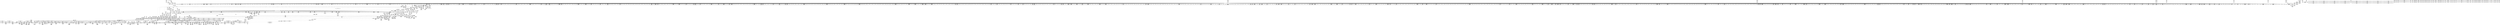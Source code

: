 digraph {
	CE0x423f020 [shape=record,shape=Mrecord,label="{CE0x423f020|selinux_inode_mknod:bb|*SummSink*}"]
	CE0x4266db0 [shape=record,shape=Mrecord,label="{CE0x4266db0|may_create:tobool|security/selinux/hooks.c,1706|*SummSource*}"]
	CE0x42a05d0 [shape=record,shape=Mrecord,label="{CE0x42a05d0|40:_%struct.super_block*,_56:_i8*,_:_CRE_553,554_}"]
	CE0x42e5700 [shape=record,shape=Mrecord,label="{CE0x42e5700|40:_%struct.super_block*,_56:_i8*,_:_CRE_933,934_}"]
	CE0x43a07e0 [shape=record,shape=Mrecord,label="{CE0x43a07e0|may_create:tmp62|security/selinux/hooks.c,1739}"]
	CE0x42ac9e0 [shape=record,shape=Mrecord,label="{CE0x42ac9e0|may_create:i_security|security/selinux/hooks.c,1713|*SummSink*}"]
	CE0x42eab60 [shape=record,shape=Mrecord,label="{CE0x42eab60|272:_i8*,_:_CRE_583,584_}"]
	CE0x4293f40 [shape=record,shape=Mrecord,label="{CE0x4293f40|40:_%struct.super_block*,_56:_i8*,_:_CRE_336,344_|*MultipleSource*|Function::selinux_inode_mknod&Arg::dir::|Function::may_create&Arg::dir::|security/selinux/hooks.c,1713}"]
	CE0x424b0b0 [shape=record,shape=Mrecord,label="{CE0x424b0b0|inode_mode_to_security_class:sw.bb5|*SummSink*}"]
	CE0x4262f20 [shape=record,shape=Mrecord,label="{CE0x4262f20|inode_mode_to_security_class:retval.0}"]
	CE0x42ec920 [shape=record,shape=Mrecord,label="{CE0x42ec920|272:_i8*,_:_CRE_611,612_}"]
	CE0x42e90f0 [shape=record,shape=Mrecord,label="{CE0x42e90f0|272:_i8*,_:_CRE_552,556_|*MultipleSource*|*LoadInst*|security/selinux/hooks.c,1714|security/selinux/hooks.c,1714}"]
	CE0x4275690 [shape=record,shape=Mrecord,label="{CE0x4275690|inode_mode_to_security_class:bb|*SummSink*}"]
	CE0x4388280 [shape=record,shape=Mrecord,label="{CE0x4388280|VOIDTB_TE:_CE_172,173_}"]
	CE0x42fa2a0 [shape=record,shape=Mrecord,label="{CE0x42fa2a0|272:_i8*,_:_CRE_396,397_}"]
	CE0x5556d60 [shape=record,shape=Mrecord,label="{CE0x5556d60|_call_void_mcount()_#3}"]
	CE0x4365490 [shape=record,shape=Mrecord,label="{CE0x4365490|may_create:tobool15|security/selinux/hooks.c,1725|*SummSource*}"]
	CE0x42914d0 [shape=record,shape=Mrecord,label="{CE0x42914d0|40:_%struct.super_block*,_56:_i8*,_:_CRE_157,158_}"]
	CE0x434aee0 [shape=record,shape=Mrecord,label="{CE0x434aee0|272:_i8*,_:_CRE_1372,1373_}"]
	CE0x42a5870 [shape=record,shape=Mrecord,label="{CE0x42a5870|40:_%struct.super_block*,_56:_i8*,_:_CRE_618,619_}"]
	CE0x438d4c0 [shape=record,shape=Mrecord,label="{CE0x438d4c0|VOIDTB_TE:_CE_189,190_}"]
	CE0x427baf0 [shape=record,shape=Mrecord,label="{CE0x427baf0|__llvm_gcov_indirect_counter_increment:entry|*SummSource*}"]
	CE0x439ebc0 [shape=record,shape=Mrecord,label="{CE0x439ebc0|may_create:tmp59|security/selinux/hooks.c,1736|*SummSource*}"]
	CE0x42c47b0 [shape=record,shape=Mrecord,label="{CE0x42c47b0|__llvm_gcov_indirect_counter_increment:tmp}"]
	CE0x42e1ec0 [shape=record,shape=Mrecord,label="{CE0x42e1ec0|40:_%struct.super_block*,_56:_i8*,_:_CRE_888,889_}"]
	CE0x429e130 [shape=record,shape=Mrecord,label="{CE0x429e130|inode_mode_to_security_class:tmp15|security/selinux/hooks.c,1153}"]
	CE0x42c4f50 [shape=record,shape=Mrecord,label="{CE0x42c4f50|40:_%struct.super_block*,_56:_i8*,_:_CRE_12,16_|*MultipleSource*|Function::selinux_inode_mknod&Arg::dir::|Function::may_create&Arg::dir::|security/selinux/hooks.c,1713}"]
	CE0x43a0e60 [shape=record,shape=Mrecord,label="{CE0x43a0e60|i64*_getelementptr_inbounds_(_26_x_i64_,_26_x_i64_*___llvm_gcov_ctr217,_i64_0,_i64_24)|*Constant*|*SummSink*}"]
	CE0x4384490 [shape=record,shape=Mrecord,label="{CE0x4384490|may_create:tmp45|security/selinux/hooks.c,1728|*SummSource*}"]
	CE0x436da30 [shape=record,shape=Mrecord,label="{CE0x436da30|avc_has_perm:ssid|Function::avc_has_perm&Arg::ssid::|*SummSink*}"]
	CE0x42c8750 [shape=record,shape=Mrecord,label="{CE0x42c8750|40:_%struct.super_block*,_56:_i8*,_:_CRE_299,300_}"]
	CE0x4248eb0 [shape=record,shape=Mrecord,label="{CE0x4248eb0|272:_i8*,_:_CRE_413,414_}"]
	CE0x42abb20 [shape=record,shape=Mrecord,label="{CE0x42abb20|may_create:tmp20|security/selinux/hooks.c,1706|*SummSource*}"]
	CE0x4270640 [shape=record,shape=Mrecord,label="{CE0x4270640|i64**_getelementptr_inbounds_(_8_x_i64*_,_8_x_i64*_*___llvm_gcda_edge_table111,_i64_0,_i64_0)|*Constant*|*SummSink*}"]
	CE0x42e2640 [shape=record,shape=Mrecord,label="{CE0x42e2640|40:_%struct.super_block*,_56:_i8*,_:_CRE_894,895_}"]
	CE0x42957c0 [shape=record,shape=Mrecord,label="{CE0x42957c0|40:_%struct.super_block*,_56:_i8*,_:_CRE_432,440_|*MultipleSource*|Function::selinux_inode_mknod&Arg::dir::|Function::may_create&Arg::dir::|security/selinux/hooks.c,1713}"]
	CE0x439df00 [shape=record,shape=Mrecord,label="{CE0x439df00|may_create:tmp56|security/selinux/hooks.c,1736|*SummSink*}"]
	CE0x435af30 [shape=record,shape=Mrecord,label="{CE0x435af30|28:_i32,_:_CRE_12,13_}"]
	CE0x42e95f0 [shape=record,shape=Mrecord,label="{CE0x42e95f0|272:_i8*,_:_CRE_564,565_}"]
	CE0x4293050 [shape=record,shape=Mrecord,label="{CE0x4293050|40:_%struct.super_block*,_56:_i8*,_:_CRE_179,180_}"]
	CE0x429ded0 [shape=record,shape=Mrecord,label="{CE0x429ded0|i64*_getelementptr_inbounds_(_18_x_i64_,_18_x_i64_*___llvm_gcov_ctr110,_i64_0,_i64_15)|*Constant*|*SummSink*}"]
	CE0x42a1770 [shape=record,shape=Mrecord,label="{CE0x42a1770|40:_%struct.super_block*,_56:_i8*,_:_CRE_566,567_}"]
	CE0x4277a70 [shape=record,shape=Mrecord,label="{CE0x4277a70|may_create:lor.lhs.false}"]
	CE0x436a8b0 [shape=record,shape=Mrecord,label="{CE0x436a8b0|may_create:sid11|security/selinux/hooks.c,1716}"]
	CE0x438d3b0 [shape=record,shape=Mrecord,label="{CE0x438d3b0|VOIDTB_TE:_CE_188,189_}"]
	CE0x42c8ed0 [shape=record,shape=Mrecord,label="{CE0x42c8ed0|40:_%struct.super_block*,_56:_i8*,_:_CRE_305,306_}"]
	CE0x435dbf0 [shape=record,shape=Mrecord,label="{CE0x435dbf0|28:_i32,_:_CRE_74,75_}"]
	"CONST[source:1(input),value:2(dynamic)][purpose:{object}][SrcIdx:1]"
	CE0x42dd810 [shape=record,shape=Mrecord,label="{CE0x42dd810|40:_%struct.super_block*,_56:_i8*,_:_CRE_712,728_|*MultipleSource*|Function::selinux_inode_mknod&Arg::dir::|Function::may_create&Arg::dir::|security/selinux/hooks.c,1713}"]
	CE0x438db20 [shape=record,shape=Mrecord,label="{CE0x438db20|VOIDTB_TE:_CE_195,196_}"]
	CE0x42e6990 [shape=record,shape=Mrecord,label="{CE0x42e6990|40:_%struct.super_block*,_56:_i8*,_:_CRE_979,980_}"]
	CE0x427a0b0 [shape=record,shape=Mrecord,label="{CE0x427a0b0|0:_i32,_:_GCMR___llvm_gcov_global_state_pred112_internal_unnamed_addr_global_i32_-1:_elem_0:default:}"]
	CE0x4373040 [shape=record,shape=Mrecord,label="{CE0x4373040|i64_13|*Constant*|*SummSource*}"]
	CE0x425db00 [shape=record,shape=Mrecord,label="{CE0x425db00|inode_mode_to_security_class:tmp17|security/selinux/hooks.c,1157|*SummSink*}"]
	CE0x426a250 [shape=record,shape=Mrecord,label="{CE0x426a250|_call_void_mcount()_#3|*SummSink*}"]
	CE0x42b5a40 [shape=record,shape=Mrecord,label="{CE0x42b5a40|40:_%struct.super_block*,_56:_i8*,_:_CRE_186,187_}"]
	CE0x42ff4d0 [shape=record,shape=Mrecord,label="{CE0x42ff4d0|272:_i8*,_:_CRE_1233,1234_}"]
	CE0x434ced0 [shape=record,shape=Mrecord,label="{CE0x434ced0|272:_i8*,_:_CRE_1625,1626_}"]
	CE0x435d4f0 [shape=record,shape=Mrecord,label="{CE0x435d4f0|28:_i32,_:_CRE_67,68_}"]
	CE0x42f4420 [shape=record,shape=Mrecord,label="{CE0x42f4420|272:_i8*,_:_CRE_480,488_|*MultipleSource*|*LoadInst*|security/selinux/hooks.c,1714|security/selinux/hooks.c,1714}"]
	CE0x42f22e0 [shape=record,shape=Mrecord,label="{CE0x42f22e0|272:_i8*,_:_CRE_436,437_}"]
	CE0x425a640 [shape=record,shape=Mrecord,label="{CE0x425a640|inode_mode_to_security_class:tmp7|security/selinux/hooks.c,1145|*SummSource*}"]
	CE0x4348ce0 [shape=record,shape=Mrecord,label="{CE0x4348ce0|272:_i8*,_:_CRE_1340,1341_}"]
	CE0x4261da0 [shape=record,shape=Mrecord,label="{CE0x4261da0|selinux_inode_mknod:dir|Function::selinux_inode_mknod&Arg::dir::}"]
	CE0x4292010 [shape=record,shape=Mrecord,label="{CE0x4292010|40:_%struct.super_block*,_56:_i8*,_:_CRE_166,167_}"]
	CE0x4243260 [shape=record,shape=Mrecord,label="{CE0x4243260|selinux_inode_mknod:tmp1|*SummSource*}"]
	CE0x4246570 [shape=record,shape=Mrecord,label="{CE0x4246570|i32_24576|*Constant*|*SummSource*}"]
	CE0x42ad5c0 [shape=record,shape=Mrecord,label="{CE0x42ad5c0|may_create:tmp37|security/selinux/hooks.c,1728|*SummSource*}"]
	CE0x43545a0 [shape=record,shape=Mrecord,label="{CE0x43545a0|272:_i8*,_:_CRE_1896,1904_|*MultipleSource*|*LoadInst*|security/selinux/hooks.c,1714|security/selinux/hooks.c,1714}"]
	CE0x438e290 [shape=record,shape=Mrecord,label="{CE0x438e290|VOIDTB_TE:_CE_202,203_}"]
	CE0x4263620 [shape=record,shape=Mrecord,label="{CE0x4263620|i16_9|*Constant*}"]
	CE0x438beb0 [shape=record,shape=Mrecord,label="{CE0x438beb0|may_create:tobool19|security/selinux/hooks.c,1728|*SummSource*}"]
	CE0x42919d0 [shape=record,shape=Mrecord,label="{CE0x42919d0|40:_%struct.super_block*,_56:_i8*,_:_CRE_161,162_}"]
	CE0x42e6d00 [shape=record,shape=Mrecord,label="{CE0x42e6d00|40:_%struct.super_block*,_56:_i8*,_:_CRE_982,983_}"]
	CE0x43a1e70 [shape=record,shape=Mrecord,label="{CE0x43a1e70|may_create:tmp64|security/selinux/hooks.c,1739|*SummSource*}"]
	CE0x438ec20 [shape=record,shape=Mrecord,label="{CE0x438ec20|VOIDTB_TE:_CE_211,212_}"]
	CE0x434efc0 [shape=record,shape=Mrecord,label="{CE0x434efc0|272:_i8*,_:_CRE_1656,1657_}"]
	CE0x424a0c0 [shape=record,shape=Mrecord,label="{CE0x424a0c0|272:_i8*,_:_CRE_430,431_}"]
	CE0x429ae90 [shape=record,shape=Mrecord,label="{CE0x429ae90|i64**_getelementptr_inbounds_(_8_x_i64*_,_8_x_i64*_*___llvm_gcda_edge_table111,_i64_0,_i64_6)|*Constant*|*SummSink*}"]
	CE0x436e8d0 [shape=record,shape=Mrecord,label="{CE0x436e8d0|avc_has_perm:requested|Function::avc_has_perm&Arg::requested::|*SummSink*}"]
	CE0x42615d0 [shape=record,shape=Mrecord,label="{CE0x42615d0|inode_mode_to_security_class:sw.bb3}"]
	CE0x42b1530 [shape=record,shape=Mrecord,label="{CE0x42b1530|i64_2|*Constant*|*SummSource*}"]
	CE0x42e4d00 [shape=record,shape=Mrecord,label="{CE0x42e4d00|40:_%struct.super_block*,_56:_i8*,_:_CRE_925,926_}"]
	CE0x438f6c0 [shape=record,shape=Mrecord,label="{CE0x438f6c0|VOIDTB_TE:_CE_221,222_}"]
	CE0x42e5ac0 [shape=record,shape=Mrecord,label="{CE0x42e5ac0|40:_%struct.super_block*,_56:_i8*,_:_CRE_936,944_|*MultipleSource*|Function::selinux_inode_mknod&Arg::dir::|Function::may_create&Arg::dir::|security/selinux/hooks.c,1713}"]
	CE0x4251220 [shape=record,shape=Mrecord,label="{CE0x4251220|selinux_inode_mknod:mode|Function::selinux_inode_mknod&Arg::mode::}"]
	CE0x42f78e0 [shape=record,shape=Mrecord,label="{CE0x42f78e0|i64*_getelementptr_inbounds_(_26_x_i64_,_26_x_i64_*___llvm_gcov_ctr217,_i64_0,_i64_19)|*Constant*|*SummSource*}"]
	CE0x4252750 [shape=record,shape=Mrecord,label="{CE0x4252750|inode_mode_to_security_class:and|security/selinux/hooks.c,1139}"]
	CE0x4385bd0 [shape=record,shape=Mrecord,label="{CE0x4385bd0|may_create:tmp42|security/selinux/hooks.c,1728|*SummSink*}"]
	CE0x43a3920 [shape=record,shape=Mrecord,label="{CE0x43a3920|__llvm_gcov_indirect_counter_increment:counter|*SummSource*}"]
	CE0x42e7200 [shape=record,shape=Mrecord,label="{CE0x42e7200|40:_%struct.super_block*,_56:_i8*,_:_CRE_992,1000_|*MultipleSource*|Function::selinux_inode_mknod&Arg::dir::|Function::may_create&Arg::dir::|security/selinux/hooks.c,1713}"]
	CE0x43018f0 [shape=record,shape=Mrecord,label="{CE0x43018f0|272:_i8*,_:_CRE_1267,1268_}"]
	CE0x42eedb0 [shape=record,shape=Mrecord,label="{CE0x42eedb0|272:_i8*,_:_CRE_120,128_|*MultipleSource*|*LoadInst*|security/selinux/hooks.c,1714|security/selinux/hooks.c,1714}"]
	CE0x427a8f0 [shape=record,shape=Mrecord,label="{CE0x427a8f0|i32_16384|*Constant*|*SummSink*}"]
	CE0x42492f0 [shape=record,shape=Mrecord,label="{CE0x42492f0|272:_i8*,_:_CRE_417,418_}"]
	CE0x439a4c0 [shape=record,shape=Mrecord,label="{CE0x439a4c0|may_create:tobool28|security/selinux/hooks.c,1736|*SummSource*}"]
	CE0x4301d30 [shape=record,shape=Mrecord,label="{CE0x4301d30|272:_i8*,_:_CRE_1271,1272_}"]
	CE0x42c2c90 [shape=record,shape=Mrecord,label="{CE0x42c2c90|may_create:tmp1|*SummSink*}"]
	CE0x438c6f0 [shape=record,shape=Mrecord,label="{CE0x438c6f0|VOIDTB_TE:_CE_176,177_}"]
	CE0x4389880 [shape=record,shape=Mrecord,label="{CE0x4389880|VOIDTB_TE:_CE_146,147_}"]
	CE0x435ecf0 [shape=record,shape=Mrecord,label="{CE0x435ecf0|28:_i32,_:_CRE_91,92_}"]
	CE0x42c6e50 [shape=record,shape=Mrecord,label="{CE0x42c6e50|40:_%struct.super_block*,_56:_i8*,_:_CRE_279,280_}"]
	CE0x42e2500 [shape=record,shape=Mrecord,label="{CE0x42e2500|40:_%struct.super_block*,_56:_i8*,_:_CRE_893,894_}"]
	CE0x434c840 [shape=record,shape=Mrecord,label="{CE0x434c840|272:_i8*,_:_CRE_1620,1621_}"]
	CE0x42b5f40 [shape=record,shape=Mrecord,label="{CE0x42b5f40|40:_%struct.super_block*,_56:_i8*,_:_CRE_190,191_}"]
	CE0x42f76c0 [shape=record,shape=Mrecord,label="{CE0x42f76c0|may_create:tmp51|security/selinux/hooks.c,1732|*SummSource*}"]
	CE0x43561f0 [shape=record,shape=Mrecord,label="{CE0x43561f0|0:_i8,_8:_%struct.dentry*,_24:_%struct.selinux_audit_data*,_:_SCMRE_0,1_|*MultipleSource*|security/selinux/hooks.c, 1710|security/selinux/hooks.c,1719}"]
	CE0x438a130 [shape=record,shape=Mrecord,label="{CE0x438a130|VOIDTB_TE:_CE_153,154_}"]
	CE0x435fb90 [shape=record,shape=Mrecord,label="{CE0x435fb90|28:_i32,_:_CRE_105,106_}"]
	CE0x4239190 [shape=record,shape=Mrecord,label="{CE0x4239190|may_create:tclass|Function::may_create&Arg::tclass::|*SummSource*}"]
	CE0x4387b10 [shape=record,shape=Mrecord,label="{CE0x4387b10|VOIDTB_TE:_CE_165,166_}"]
	CE0x42a18b0 [shape=record,shape=Mrecord,label="{CE0x42a18b0|40:_%struct.super_block*,_56:_i8*,_:_CRE_567,568_}"]
	CE0x42c2580 [shape=record,shape=Mrecord,label="{CE0x42c2580|__llvm_gcov_indirect_counter_increment:pred|*SummSink*}"]
	CE0x42ad6d0 [shape=record,shape=Mrecord,label="{CE0x42ad6d0|may_create:tmp37|security/selinux/hooks.c,1728|*SummSink*}"]
	CE0x4256680 [shape=record,shape=Mrecord,label="{CE0x4256680|_ret_void|*SummSink*}"]
	CE0x42f9830 [shape=record,shape=Mrecord,label="{CE0x42f9830|272:_i8*,_:_CRE_360,368_|*MultipleSource*|*LoadInst*|security/selinux/hooks.c,1714|security/selinux/hooks.c,1714}"]
	CE0x439d7a0 [shape=record,shape=Mrecord,label="{CE0x439d7a0|i64_22|*Constant*|*SummSink*}"]
	CE0x4300900 [shape=record,shape=Mrecord,label="{CE0x4300900|272:_i8*,_:_CRE_1252,1253_}"]
	CE0x42c0890 [shape=record,shape=Mrecord,label="{CE0x42c0890|i32_1706|*Constant*}"]
	CE0x429bf10 [shape=record,shape=Mrecord,label="{CE0x429bf10|get_current:entry|*SummSource*}"]
	CE0x429a4f0 [shape=record,shape=Mrecord,label="{CE0x429a4f0|inode_mode_to_security_class:tmp12|security/selinux/hooks.c,1151}"]
	CE0x42c9a10 [shape=record,shape=Mrecord,label="{CE0x42c9a10|40:_%struct.super_block*,_56:_i8*,_:_CRE_328,336_|*MultipleSource*|Function::selinux_inode_mknod&Arg::dir::|Function::may_create&Arg::dir::|security/selinux/hooks.c,1713}"]
	CE0x426f3b0 [shape=record,shape=Mrecord,label="{CE0x426f3b0|inode_mode_to_security_class:tmp19|security/selinux/hooks.c,1158}"]
	CE0x42f4b60 [shape=record,shape=Mrecord,label="{CE0x42f4b60|may_create:i_sb|security/selinux/hooks.c,1714|*SummSource*}"]
	CE0x42ac910 [shape=record,shape=Mrecord,label="{CE0x42ac910|may_create:i_security|security/selinux/hooks.c,1713|*SummSource*}"]
	CE0x42584f0 [shape=record,shape=Mrecord,label="{CE0x42584f0|inode_mode_to_security_class:sw.bb|*SummSink*}"]
	CE0x42e7fd0 [shape=record,shape=Mrecord,label="{CE0x42e7fd0|272:_i8*,_:_CRE_32,40_|*MultipleSource*|*LoadInst*|security/selinux/hooks.c,1714|security/selinux/hooks.c,1714}"]
	CE0x4294180 [shape=record,shape=Mrecord,label="{CE0x4294180|40:_%struct.super_block*,_56:_i8*,_:_CRE_344,352_|*MultipleSource*|Function::selinux_inode_mknod&Arg::dir::|Function::may_create&Arg::dir::|security/selinux/hooks.c,1713}"]
	CE0x435d3f0 [shape=record,shape=Mrecord,label="{CE0x435d3f0|28:_i32,_:_CRE_66,67_}"]
	CE0x42b80f0 [shape=record,shape=Mrecord,label="{CE0x42b80f0|may_create:security|security/selinux/hooks.c,1706}"]
	CE0x43649a0 [shape=record,shape=Mrecord,label="{CE0x43649a0|may_create:tmp33|security/selinux/hooks.c,1725|*SummSource*}"]
	CE0x42eb820 [shape=record,shape=Mrecord,label="{CE0x42eb820|272:_i8*,_:_CRE_595,596_}"]
	CE0x434a440 [shape=record,shape=Mrecord,label="{CE0x434a440|272:_i8*,_:_CRE_1362,1363_}"]
	CE0x4279500 [shape=record,shape=Mrecord,label="{CE0x4279500|may_create:tmp}"]
	CE0x42987e0 [shape=record,shape=Mrecord,label="{CE0x42987e0|i64**_getelementptr_inbounds_(_8_x_i64*_,_8_x_i64*_*___llvm_gcda_edge_table111,_i64_0,_i64_5)|*Constant*}"]
	CE0x42a3cf0 [shape=record,shape=Mrecord,label="{CE0x42a3cf0|40:_%struct.super_block*,_56:_i8*,_:_CRE_596,597_}"]
	CE0x425d7c0 [shape=record,shape=Mrecord,label="{CE0x425d7c0|may_create:type|security/selinux/hooks.c,1719}"]
	CE0x4299150 [shape=record,shape=Mrecord,label="{CE0x4299150|inode_mode_to_security_class:tmp10|security/selinux/hooks.c,1149|*SummSink*}"]
	CE0x426bfa0 [shape=record,shape=Mrecord,label="{CE0x426bfa0|inode_mode_to_security_class:tmp9|security/selinux/hooks.c,1147}"]
	CE0x42eac70 [shape=record,shape=Mrecord,label="{CE0x42eac70|272:_i8*,_:_CRE_584,585_}"]
	CE0x42a2170 [shape=record,shape=Mrecord,label="{CE0x42a2170|40:_%struct.super_block*,_56:_i8*,_:_CRE_574,575_}"]
	CE0x4338520 [shape=record,shape=Mrecord,label="{CE0x4338520|get_current:tmp|*SummSink*}"]
	CE0x439d600 [shape=record,shape=Mrecord,label="{CE0x439d600|i64_22|*Constant*}"]
	CE0x4353ef0 [shape=record,shape=Mrecord,label="{CE0x4353ef0|272:_i8*,_:_CRE_1877,1878_}"]
	CE0x4269920 [shape=record,shape=Mrecord,label="{CE0x4269920|selinux_inode_mknod:call|security/selinux/hooks.c,2794}"]
	CE0x42f3710 [shape=record,shape=Mrecord,label="{CE0x42f3710|272:_i8*,_:_CRE_455,456_}"]
	CE0x43a4b90 [shape=record,shape=Mrecord,label="{CE0x43a4b90|__llvm_gcov_indirect_counter_increment:tmp2|*SummSource*}"]
	CE0x423a7c0 [shape=record,shape=Mrecord,label="{CE0x423a7c0|i32_32768|*Constant*|*SummSink*}"]
	CE0x4333510 [shape=record,shape=Mrecord,label="{CE0x4333510|get_current:tmp2|*SummSink*}"]
	CE0x4298b30 [shape=record,shape=Mrecord,label="{CE0x4298b30|i64**_getelementptr_inbounds_(_8_x_i64*_,_8_x_i64*_*___llvm_gcda_edge_table111,_i64_0,_i64_5)|*Constant*|*SummSource*}"]
	CE0x4349bc0 [shape=record,shape=Mrecord,label="{CE0x4349bc0|272:_i8*,_:_CRE_1354,1355_}"]
	CE0x42cb590 [shape=record,shape=Mrecord,label="{CE0x42cb590|40:_%struct.super_block*,_56:_i8*,_:_CRE_254,255_}"]
	CE0x425dfa0 [shape=record,shape=Mrecord,label="{CE0x425dfa0|i64**_getelementptr_inbounds_(_8_x_i64*_,_8_x_i64*_*___llvm_gcda_edge_table111,_i64_0,_i64_2)|*Constant*}"]
	CE0x42abc40 [shape=record,shape=Mrecord,label="{CE0x42abc40|may_create:tmp21|security/selinux/hooks.c,1706}"]
	CE0x434a660 [shape=record,shape=Mrecord,label="{CE0x434a660|272:_i8*,_:_CRE_1364,1365_}"]
	CE0x42f8aa0 [shape=record,shape=Mrecord,label="{CE0x42f8aa0|i64*_getelementptr_inbounds_(_26_x_i64_,_26_x_i64_*___llvm_gcov_ctr217,_i64_0,_i64_20)|*Constant*|*SummSink*}"]
	CE0x434d970 [shape=record,shape=Mrecord,label="{CE0x434d970|272:_i8*,_:_CRE_1635,1636_}"]
	CE0x42994e0 [shape=record,shape=Mrecord,label="{CE0x42994e0|inode_mode_to_security_class:tmp11|security/selinux/hooks.c,1149|*SummSource*}"]
	CE0x42769d0 [shape=record,shape=Mrecord,label="{CE0x42769d0|_call_void_lockdep_rcu_suspicious(i8*_getelementptr_inbounds_(_25_x_i8_,_25_x_i8_*_.str3,_i32_0,_i32_0),_i32_1706,_i8*_getelementptr_inbounds_(_45_x_i8_,_45_x_i8_*_.str12,_i32_0,_i32_0))_#10,_!dbg_!27731|security/selinux/hooks.c,1706|*SummSink*}"]
	CE0x4240f90 [shape=record,shape=Mrecord,label="{CE0x4240f90|selinux_inode_mknod:entry|*SummSink*}"]
	CE0x42caa50 [shape=record,shape=Mrecord,label="{CE0x42caa50|40:_%struct.super_block*,_56:_i8*,_:_CRE_245,246_}"]
	CE0x42be7f0 [shape=record,shape=Mrecord,label="{CE0x42be7f0|i64_5|*Constant*|*SummSource*}"]
	CE0x42ed4d0 [shape=record,shape=Mrecord,label="{CE0x42ed4d0|272:_i8*,_:_CRE_622,623_}"]
	CE0x43a2120 [shape=record,shape=Mrecord,label="{CE0x43a2120|may_create:sid31|security/selinux/hooks.c,1739}"]
	CE0x42fe920 [shape=record,shape=Mrecord,label="{CE0x42fe920|272:_i8*,_:_CRE_1222,1223_}"]
	CE0x42f0360 [shape=record,shape=Mrecord,label="{CE0x42f0360|272:_i8*,_:_CRE_208,216_|*MultipleSource*|*LoadInst*|security/selinux/hooks.c,1714|security/selinux/hooks.c,1714}"]
	CE0x435bb40 [shape=record,shape=Mrecord,label="{CE0x435bb40|28:_i32,_:_CRE_32,34_|*MultipleSource*|*LoadInst*|security/selinux/hooks.c,1713|security/selinux/hooks.c,1713|security/selinux/hooks.c,1722}"]
	CE0x4347f10 [shape=record,shape=Mrecord,label="{CE0x4347f10|272:_i8*,_:_CRE_1327,1328_}"]
	CE0x423ebd0 [shape=record,shape=Mrecord,label="{CE0x423ebd0|selinux_inode_mknod:mode|Function::selinux_inode_mknod&Arg::mode::|*SummSink*}"]
	CE0x436ee00 [shape=record,shape=Mrecord,label="{CE0x436ee00|may_create:call14|security/selinux/hooks.c,1722|*SummSink*}"]
	CE0x434aff0 [shape=record,shape=Mrecord,label="{CE0x434aff0|272:_i8*,_:_CRE_1373,1374_}"]
	CE0x42add40 [shape=record,shape=Mrecord,label="{CE0x42add40|may_create:tmp39|security/selinux/hooks.c,1728}"]
	CE0x42e4940 [shape=record,shape=Mrecord,label="{CE0x42e4940|40:_%struct.super_block*,_56:_i8*,_:_CRE_922,923_}"]
	CE0x42c4670 [shape=record,shape=Mrecord,label="{CE0x42c4670|__llvm_gcov_indirect_counter_increment:tmp1}"]
	CE0x42fc9c0 [shape=record,shape=Mrecord,label="{CE0x42fc9c0|272:_i8*,_:_CRE_672,680_|*MultipleSource*|*LoadInst*|security/selinux/hooks.c,1714|security/selinux/hooks.c,1714}"]
	CE0x42ff2b0 [shape=record,shape=Mrecord,label="{CE0x42ff2b0|272:_i8*,_:_CRE_1231,1232_}"]
	CE0x4372fd0 [shape=record,shape=Mrecord,label="{CE0x4372fd0|i64_13|*Constant*}"]
	CE0x42f7c90 [shape=record,shape=Mrecord,label="{CE0x42f7c90|may_create:tmp52|security/selinux/hooks.c,1732|*SummSource*}"]
	CE0x42c1f30 [shape=record,shape=Mrecord,label="{CE0x42c1f30|__llvm_gcov_indirect_counter_increment:bb|*SummSink*}"]
	CE0x42564f0 [shape=record,shape=Mrecord,label="{CE0x42564f0|_ret_void}"]
	CE0x4389d80 [shape=record,shape=Mrecord,label="{CE0x4389d80|VOIDTB_TE:_CE_149,150_}"]
	CE0x42b8520 [shape=record,shape=Mrecord,label="{CE0x42b8520|may_create:tmp20|security/selinux/hooks.c,1706}"]
	CE0x436fe40 [shape=record,shape=Mrecord,label="{CE0x436fe40|i64*_getelementptr_inbounds_(_26_x_i64_,_26_x_i64_*___llvm_gcov_ctr217,_i64_0,_i64_12)|*Constant*|*SummSource*}"]
	CE0x434f620 [shape=record,shape=Mrecord,label="{CE0x434f620|272:_i8*,_:_CRE_1662,1663_}"]
	CE0x42a4fb0 [shape=record,shape=Mrecord,label="{CE0x42a4fb0|40:_%struct.super_block*,_56:_i8*,_:_CRE_611,612_}"]
	CE0x42e1d80 [shape=record,shape=Mrecord,label="{CE0x42e1d80|40:_%struct.super_block*,_56:_i8*,_:_CRE_887,888_}"]
	CE0x429af00 [shape=record,shape=Mrecord,label="{CE0x429af00|i64*_getelementptr_inbounds_(_18_x_i64_,_18_x_i64_*___llvm_gcov_ctr110,_i64_0,_i64_14)|*Constant*}"]
	CE0x43a5410 [shape=record,shape=Mrecord,label="{CE0x43a5410|__llvm_gcov_indirect_counter_increment:pred|*SummSource*}"]
	CE0x4249c80 [shape=record,shape=Mrecord,label="{CE0x4249c80|272:_i8*,_:_CRE_426,427_}"]
	CE0x4277cd0 [shape=record,shape=Mrecord,label="{CE0x4277cd0|may_create:lor.lhs.false|*SummSink*}"]
	CE0x4239d90 [shape=record,shape=Mrecord,label="{CE0x4239d90|_ret_i32_%call1,_!dbg_!27717|security/selinux/hooks.c,2794}"]
	CE0x4243120 [shape=record,shape=Mrecord,label="{CE0x4243120|selinux_inode_mknod:entry}"]
	CE0x43a8fd0 [shape=record,shape=Mrecord,label="{CE0x43a8fd0|i64*_getelementptr_inbounds_(_26_x_i64_,_26_x_i64_*___llvm_gcov_ctr217,_i64_0,_i64_25)|*Constant*|*SummSink*}"]
	CE0x429c000 [shape=record,shape=Mrecord,label="{CE0x429c000|get_current:entry|*SummSink*}"]
	CE0x42f4ac0 [shape=record,shape=Mrecord,label="{CE0x42f4ac0|may_create:i_sb|security/selinux/hooks.c,1714}"]
	CE0x4274550 [shape=record,shape=Mrecord,label="{CE0x4274550|may_create:call4|security/selinux/hooks.c,1706}"]
	CE0x42a14f0 [shape=record,shape=Mrecord,label="{CE0x42a14f0|40:_%struct.super_block*,_56:_i8*,_:_CRE_564,565_}"]
	CE0x4252da0 [shape=record,shape=Mrecord,label="{CE0x4252da0|i64*_getelementptr_inbounds_(_2_x_i64_,_2_x_i64_*___llvm_gcov_ctr98,_i64_0,_i64_1)|*Constant*|*SummSource*}"]
	CE0x434fea0 [shape=record,shape=Mrecord,label="{CE0x434fea0|272:_i8*,_:_CRE_1670,1671_}"]
	CE0x425ba60 [shape=record,shape=Mrecord,label="{CE0x425ba60|may_create:ad|security/selinux/hooks.c, 1710|*SummSource*}"]
	CE0x429e2d0 [shape=record,shape=Mrecord,label="{CE0x429e2d0|inode_mode_to_security_class:tmp15|security/selinux/hooks.c,1153|*SummSource*}"]
	CE0x4362570 [shape=record,shape=Mrecord,label="{CE0x4362570|avc_has_perm:auditdata|Function::avc_has_perm&Arg::auditdata::|*SummSource*}"]
	CE0x4248850 [shape=record,shape=Mrecord,label="{CE0x4248850|272:_i8*,_:_CRE_407,408_}"]
	CE0x4348ac0 [shape=record,shape=Mrecord,label="{CE0x4348ac0|272:_i8*,_:_CRE_1338,1339_}"]
	CE0x4259b80 [shape=record,shape=Mrecord,label="{CE0x4259b80|may_create:call|security/selinux/hooks.c,1706}"]
	CE0x438c030 [shape=record,shape=Mrecord,label="{CE0x438c030|i64_16|*Constant*}"]
	CE0x423a100 [shape=record,shape=Mrecord,label="{CE0x423a100|_ret_i32_%call1,_!dbg_!27717|security/selinux/hooks.c,2794|*SummSink*}"]
	CE0x42b7a40 [shape=record,shape=Mrecord,label="{CE0x42b7a40|may_create:tmp19|security/selinux/hooks.c,1706|*SummSink*}"]
	CE0x4347140 [shape=record,shape=Mrecord,label="{CE0x4347140|272:_i8*,_:_CRE_1314,1315_}"]
	CE0x42afff0 [shape=record,shape=Mrecord,label="{CE0x42afff0|40:_%struct.super_block*,_56:_i8*,_:_CRE_144,145_}"]
	CE0x434ffb0 [shape=record,shape=Mrecord,label="{CE0x434ffb0|272:_i8*,_:_CRE_1671,1672_}"]
	CE0x4257ee0 [shape=record,shape=Mrecord,label="{CE0x4257ee0|GLOBAL:may_create|*Constant*}"]
	CE0x43a16b0 [shape=record,shape=Mrecord,label="{CE0x43a16b0|may_create:tmp63|security/selinux/hooks.c,1739|*SummSink*}"]
	CE0x426bdb0 [shape=record,shape=Mrecord,label="{CE0x426bdb0|inode_mode_to_security_class:tmp8|security/selinux/hooks.c,1147|*SummSink*}"]
	CE0x439c110 [shape=record,shape=Mrecord,label="{CE0x439c110|may_create:tmp48|security/selinux/hooks.c,1731|*SummSink*}"]
	CE0x42b8780 [shape=record,shape=Mrecord,label="{CE0x42b8780|GLOBAL:current_task|Global_var:current_task|*SummSource*}"]
	CE0x42c8b10 [shape=record,shape=Mrecord,label="{CE0x42c8b10|40:_%struct.super_block*,_56:_i8*,_:_CRE_302,303_}"]
	CE0x423fd20 [shape=record,shape=Mrecord,label="{CE0x423fd20|selinux_inode_mknod:tmp2}"]
	CE0x42461f0 [shape=record,shape=Mrecord,label="{CE0x42461f0|i32_40960|*Constant*}"]
	CE0x42a32f0 [shape=record,shape=Mrecord,label="{CE0x42a32f0|40:_%struct.super_block*,_56:_i8*,_:_CRE_588,589_}"]
	CE0x4265df0 [shape=record,shape=Mrecord,label="{CE0x4265df0|inode_mode_to_security_class:tmp2|security/selinux/hooks.c,1141}"]
	CE0x434b210 [shape=record,shape=Mrecord,label="{CE0x434b210|272:_i8*,_:_CRE_1375,1376_}"]
	CE0x435b740 [shape=record,shape=Mrecord,label="{CE0x435b740|28:_i32,_:_CRE_22,23_}"]
	CE0x43518d0 [shape=record,shape=Mrecord,label="{CE0x43518d0|272:_i8*,_:_CRE_1720,1728_|*MultipleSource*|*LoadInst*|security/selinux/hooks.c,1714|security/selinux/hooks.c,1714}"]
	CE0x42fc220 [shape=record,shape=Mrecord,label="{CE0x42fc220|272:_i8*,_:_CRE_632,640_|*MultipleSource*|*LoadInst*|security/selinux/hooks.c,1714|security/selinux/hooks.c,1714}"]
	CE0x42b42d0 [shape=record,shape=Mrecord,label="{CE0x42b42d0|may_create:tmp13|security/selinux/hooks.c,1706|*SummSource*}"]
	CE0x435fec0 [shape=record,shape=Mrecord,label="{CE0x435fec0|28:_i32,_:_CRE_108,109_}"]
	CE0x42beb00 [shape=record,shape=Mrecord,label="{CE0x42beb00|i64_4|*Constant*}"]
	CE0x438c910 [shape=record,shape=Mrecord,label="{CE0x438c910|VOIDTB_TE:_CE_178,179_}"]
	CE0x4275ca0 [shape=record,shape=Mrecord,label="{CE0x4275ca0|may_create:tmp15|security/selinux/hooks.c,1706|*SummSource*}"]
	CE0x426f1d0 [shape=record,shape=Mrecord,label="{CE0x426f1d0|i64*_getelementptr_inbounds_(_18_x_i64_,_18_x_i64_*___llvm_gcov_ctr110,_i64_0,_i64_17)|*Constant*|*SummSink*}"]
	CE0x4294cc0 [shape=record,shape=Mrecord,label="{CE0x4294cc0|40:_%struct.super_block*,_56:_i8*,_:_CRE_392,400_|*MultipleSource*|Function::selinux_inode_mknod&Arg::dir::|Function::may_create&Arg::dir::|security/selinux/hooks.c,1713}"]
	CE0x4376020 [shape=record,shape=Mrecord,label="{CE0x4376020|may_create:flags|security/selinux/hooks.c,1728}"]
	CE0x4296e30 [shape=record,shape=Mrecord,label="{CE0x4296e30|40:_%struct.super_block*,_56:_i8*,_:_CRE_479,480_}"]
	CE0x434fc80 [shape=record,shape=Mrecord,label="{CE0x434fc80|272:_i8*,_:_CRE_1668,1669_}"]
	CE0x427ba80 [shape=record,shape=Mrecord,label="{CE0x427ba80|__llvm_gcov_indirect_counter_increment:entry}"]
	CE0x42639e0 [shape=record,shape=Mrecord,label="{CE0x42639e0|i16_10|*Constant*}"]
	CE0x4277de0 [shape=record,shape=Mrecord,label="{CE0x4277de0|may_create:bb}"]
	CE0x4292790 [shape=record,shape=Mrecord,label="{CE0x4292790|40:_%struct.super_block*,_56:_i8*,_:_CRE_172,173_}"]
	CE0x425a4a0 [shape=record,shape=Mrecord,label="{CE0x425a4a0|inode_mode_to_security_class:tmp7|security/selinux/hooks.c,1145}"]
	CE0x42658e0 [shape=record,shape=Mrecord,label="{CE0x42658e0|may_create:tmp5|security/selinux/hooks.c,1706|*SummSource*}"]
	CE0x4352010 [shape=record,shape=Mrecord,label="{CE0x4352010|272:_i8*,_:_CRE_1760,1764_|*MultipleSource*|*LoadInst*|security/selinux/hooks.c,1714|security/selinux/hooks.c,1714}"]
	CE0x427b0e0 [shape=record,shape=Mrecord,label="{CE0x427b0e0|i32_0|*Constant*}"]
	CE0x4349230 [shape=record,shape=Mrecord,label="{CE0x4349230|272:_i8*,_:_CRE_1345,1346_}"]
	CE0x43501d0 [shape=record,shape=Mrecord,label="{CE0x43501d0|272:_i8*,_:_CRE_1673,1674_}"]
	CE0x42a22b0 [shape=record,shape=Mrecord,label="{CE0x42a22b0|40:_%struct.super_block*,_56:_i8*,_:_CRE_575,576_}"]
	CE0x42ff6f0 [shape=record,shape=Mrecord,label="{CE0x42ff6f0|272:_i8*,_:_CRE_1235,1236_}"]
	CE0x427b880 [shape=record,shape=Mrecord,label="{CE0x427b880|GLOBAL:__llvm_gcov_indirect_counter_increment|*Constant*|*SummSource*}"]
	CE0x4265560 [shape=record,shape=Mrecord,label="{CE0x4265560|inode_mode_to_security_class:sw.bb3|*SummSink*}"]
	CE0x4390130 [shape=record,shape=Mrecord,label="{CE0x4390130|VOIDTB_TE:_CE_264,272_|*MultipleSource*|Function::selinux_inode_mknod&Arg::dentry::|Function::may_create&Arg::dentry::|security/selinux/hooks.c,1730}"]
	CE0x42b0b30 [shape=record,shape=Mrecord,label="{CE0x42b0b30|40:_%struct.super_block*,_56:_i8*,_:_CRE_153,154_}"]
	CE0x42a1c70 [shape=record,shape=Mrecord,label="{CE0x42a1c70|40:_%struct.super_block*,_56:_i8*,_:_CRE_570,571_}"]
	CE0x42cc850 [shape=record,shape=Mrecord,label="{CE0x42cc850|40:_%struct.super_block*,_56:_i8*,_:_CRE_269,270_}"]
	CE0x42c9510 [shape=record,shape=Mrecord,label="{CE0x42c9510|40:_%struct.super_block*,_56:_i8*,_:_CRE_310,311_}"]
	CE0x438f9f0 [shape=record,shape=Mrecord,label="{CE0x438f9f0|VOIDTB_TE:_CE_224,232_|*MultipleSource*|Function::selinux_inode_mknod&Arg::dentry::|Function::may_create&Arg::dentry::|security/selinux/hooks.c,1730}"]
	CE0x4299340 [shape=record,shape=Mrecord,label="{CE0x4299340|inode_mode_to_security_class:tmp11|security/selinux/hooks.c,1149}"]
	CE0x426fa10 [shape=record,shape=Mrecord,label="{CE0x426fa10|inode_mode_to_security_class:tmp19|security/selinux/hooks.c,1158|*SummSink*}"]
	CE0x43a2d00 [shape=record,shape=Mrecord,label="{CE0x43a2d00|may_create:call32|security/selinux/hooks.c,1739}"]
	CE0x42a5d70 [shape=record,shape=Mrecord,label="{CE0x42a5d70|40:_%struct.super_block*,_56:_i8*,_:_CRE_622,623_}"]
	CE0x42fd2d0 [shape=record,shape=Mrecord,label="{CE0x42fd2d0|272:_i8*,_:_CRE_720,736_|*MultipleSource*|*LoadInst*|security/selinux/hooks.c,1714|security/selinux/hooks.c,1714}"]
	CE0x4255c30 [shape=record,shape=Mrecord,label="{CE0x4255c30|may_create:entry|*SummSource*}"]
	CE0x427a4d0 [shape=record,shape=Mrecord,label="{CE0x427a4d0|may_create:if.then29|*SummSink*}"]
	CE0x434f510 [shape=record,shape=Mrecord,label="{CE0x434f510|272:_i8*,_:_CRE_1661,1662_}"]
	CE0x42cc210 [shape=record,shape=Mrecord,label="{CE0x42cc210|40:_%struct.super_block*,_56:_i8*,_:_CRE_264,265_}"]
	CE0x42f4f00 [shape=record,shape=Mrecord,label="{CE0x42f4f00|may_create:tmp24|*LoadInst*|security/selinux/hooks.c,1714|*SummSource*}"]
	CE0x439caa0 [shape=record,shape=Mrecord,label="{CE0x439caa0|may_create:tmp50|security/selinux/hooks.c,1731|*SummSink*}"]
	CE0x42b09f0 [shape=record,shape=Mrecord,label="{CE0x42b09f0|40:_%struct.super_block*,_56:_i8*,_:_CRE_152,153_}"]
	CE0x438f060 [shape=record,shape=Mrecord,label="{CE0x438f060|VOIDTB_TE:_CE_215,216_}"]
	CE0x4263700 [shape=record,shape=Mrecord,label="{CE0x4263700|i16_9|*Constant*|*SummSink*}"]
	CE0x42fdbe0 [shape=record,shape=Mrecord,label="{CE0x42fdbe0|272:_i8*,_:_CRE_1210,1211_}"]
	CE0x438df60 [shape=record,shape=Mrecord,label="{CE0x438df60|VOIDTB_TE:_CE_199,200_}"]
	CE0x42de150 [shape=record,shape=Mrecord,label="{CE0x42de150|40:_%struct.super_block*,_56:_i8*,_:_CRE_752,756_|*MultipleSource*|Function::selinux_inode_mknod&Arg::dir::|Function::may_create&Arg::dir::|security/selinux/hooks.c,1713}"]
	CE0x42afeb0 [shape=record,shape=Mrecord,label="{CE0x42afeb0|40:_%struct.super_block*,_56:_i8*,_:_CRE_143,144_}"]
	CE0x42c9290 [shape=record,shape=Mrecord,label="{CE0x42c9290|40:_%struct.super_block*,_56:_i8*,_:_CRE_308,309_}"]
	CE0x42e3b80 [shape=record,shape=Mrecord,label="{CE0x42e3b80|40:_%struct.super_block*,_56:_i8*,_:_CRE_911,912_}"]
	CE0x4352750 [shape=record,shape=Mrecord,label="{CE0x4352750|272:_i8*,_:_CRE_1792,1800_|*MultipleSource*|*LoadInst*|security/selinux/hooks.c,1714|security/selinux/hooks.c,1714}"]
	CE0x438a340 [shape=record,shape=Mrecord,label="{CE0x438a340|VOIDTB_TE:_CE_56,64_|*MultipleSource*|Function::selinux_inode_mknod&Arg::dentry::|Function::may_create&Arg::dentry::|security/selinux/hooks.c,1730}"]
	CE0x42e9950 [shape=record,shape=Mrecord,label="{CE0x42e9950|272:_i8*,_:_CRE_566,567_}"]
	CE0x424dca0 [shape=record,shape=Mrecord,label="{CE0x424dca0|may_create:if.then16}"]
	CE0x434a000 [shape=record,shape=Mrecord,label="{CE0x434a000|272:_i8*,_:_CRE_1358,1359_}"]
	CE0x4265100 [shape=record,shape=Mrecord,label="{CE0x4265100|may_create:if.then20|*SummSource*}"]
	CE0x426b8b0 [shape=record,shape=Mrecord,label="{CE0x426b8b0|i64*_getelementptr_inbounds_(_18_x_i64_,_18_x_i64_*___llvm_gcov_ctr110,_i64_0,_i64_12)|*Constant*}"]
	CE0x42c03f0 [shape=record,shape=Mrecord,label="{CE0x42c03f0|GLOBAL:lockdep_rcu_suspicious|*Constant*|*SummSink*}"]
	CE0x42e55c0 [shape=record,shape=Mrecord,label="{CE0x42e55c0|40:_%struct.super_block*,_56:_i8*,_:_CRE_932,933_}"]
	CE0x436f390 [shape=record,shape=Mrecord,label="{CE0x436f390|avc_has_perm:entry|*SummSource*}"]
	CE0x4254bf0 [shape=record,shape=Mrecord,label="{CE0x4254bf0|may_create:dentry|Function::may_create&Arg::dentry::|*SummSink*}"]
	CE0x42cb310 [shape=record,shape=Mrecord,label="{CE0x42cb310|40:_%struct.super_block*,_56:_i8*,_:_CRE_252,253_}"]
	CE0x427a5e0 [shape=record,shape=Mrecord,label="{CE0x427a5e0|i64*_getelementptr_inbounds_(_26_x_i64_,_26_x_i64_*___llvm_gcov_ctr217,_i64_0,_i64_0)|*Constant*}"]
	CE0x4265e60 [shape=record,shape=Mrecord,label="{CE0x4265e60|inode_mode_to_security_class:tmp2|security/selinux/hooks.c,1141|*SummSource*}"]
	CE0x42c3820 [shape=record,shape=Mrecord,label="{CE0x42c3820|may_create:tmp10|security/selinux/hooks.c,1706|*SummSink*}"]
	CE0x42c3cf0 [shape=record,shape=Mrecord,label="{CE0x42c3cf0|may_create:tmp11|security/selinux/hooks.c,1706|*SummSink*}"]
	CE0x435b240 [shape=record,shape=Mrecord,label="{CE0x435b240|28:_i32,_:_CRE_17,18_}"]
	CE0x43028e0 [shape=record,shape=Mrecord,label="{CE0x43028e0|272:_i8*,_:_CRE_1288,1296_|*MultipleSource*|*LoadInst*|security/selinux/hooks.c,1714|security/selinux/hooks.c,1714}"]
	CE0x42f3e80 [shape=record,shape=Mrecord,label="{CE0x42f3e80|272:_i8*,_:_CRE_462,463_}"]
	CE0x424be60 [shape=record,shape=Mrecord,label="{CE0x424be60|_call_void___llvm_gcov_indirect_counter_increment(i32*___llvm_gcov_global_state_pred112,_i64**_getelementptr_inbounds_(_8_x_i64*_,_8_x_i64*_*___llvm_gcda_edge_table111,_i64_0,_i64_1)),_!dbg_!27715|security/selinux/hooks.c,1141|*SummSource*}"]
	CE0x42ff5e0 [shape=record,shape=Mrecord,label="{CE0x42ff5e0|272:_i8*,_:_CRE_1234,1235_}"]
	CE0x4255a40 [shape=record,shape=Mrecord,label="{CE0x4255a40|GLOBAL:may_create|*Constant*|*SummSink*}"]
	CE0x4363480 [shape=record,shape=Mrecord,label="{CE0x4363480|i64_11|*Constant*}"]
	CE0x4302390 [shape=record,shape=Mrecord,label="{CE0x4302390|272:_i8*,_:_CRE_1277,1278_}"]
	CE0x43b4e00 [shape=record,shape=Mrecord,label="{CE0x43b4e00|i64*_getelementptr_inbounds_(_2_x_i64_,_2_x_i64_*___llvm_gcov_ctr98,_i64_0,_i64_1)|*Constant*|*SummSink*}"]
	CE0x42cbd10 [shape=record,shape=Mrecord,label="{CE0x42cbd10|40:_%struct.super_block*,_56:_i8*,_:_CRE_260,261_}"]
	CE0x4347580 [shape=record,shape=Mrecord,label="{CE0x4347580|272:_i8*,_:_CRE_1318,1319_}"]
	CE0x42975b0 [shape=record,shape=Mrecord,label="{CE0x42975b0|40:_%struct.super_block*,_56:_i8*,_:_CRE_485,486_}"]
	CE0x429b570 [shape=record,shape=Mrecord,label="{CE0x429b570|may_create:call4|security/selinux/hooks.c,1706|*SummSource*}"]
	CE0x438b780 [shape=record,shape=Mrecord,label="{CE0x438b780|may_create:conv|security/selinux/hooks.c,1728|*SummSink*}"]
	CE0x42602e0 [shape=record,shape=Mrecord,label="{CE0x42602e0|may_create:do.end|*SummSink*}"]
	CE0x424e8e0 [shape=record,shape=Mrecord,label="{CE0x424e8e0|_call_void_mcount()_#3}"]
	CE0x43a9230 [shape=record,shape=Mrecord,label="{CE0x43a9230|may_create:tmp67|security/selinux/hooks.c,1742}"]
	CE0x429c880 [shape=record,shape=Mrecord,label="{CE0x429c880|_call_void___llvm_gcov_indirect_counter_increment(i32*___llvm_gcov_global_state_pred112,_i64**_getelementptr_inbounds_(_8_x_i64*_,_8_x_i64*_*___llvm_gcda_edge_table111,_i64_0,_i64_7)),_!dbg_!27722|security/selinux/hooks.c,1153}"]
	CE0x429c090 [shape=record,shape=Mrecord,label="{CE0x429c090|_ret_%struct.task_struct*_%tmp4,_!dbg_!27714|./arch/x86/include/asm/current.h,14|*SummSource*}"]
	CE0x4360740 [shape=record,shape=Mrecord,label="{CE0x4360740|28:_i32,_:_CRE_116,117_}"]
	CE0x426a1e0 [shape=record,shape=Mrecord,label="{CE0x426a1e0|_call_void_mcount()_#3|*SummSource*}"]
	CE0x435cbf0 [shape=record,shape=Mrecord,label="{CE0x435cbf0|28:_i32,_:_CRE_58,59_}"]
	CE0x43b4c50 [shape=record,shape=Mrecord,label="{CE0x43b4c50|i64*_getelementptr_inbounds_(_2_x_i64_,_2_x_i64_*___llvm_gcov_ctr98,_i64_0,_i64_1)|*Constant*}"]
	CE0x42e4f80 [shape=record,shape=Mrecord,label="{CE0x42e4f80|40:_%struct.super_block*,_56:_i8*,_:_CRE_927,928_}"]
	CE0x42ed800 [shape=record,shape=Mrecord,label="{CE0x42ed800|272:_i8*,_:_CRE_625,626_}"]
	CE0x4278190 [shape=record,shape=Mrecord,label="{CE0x4278190|inode_mode_to_security_class:sw.bb1|*SummSource*}"]
	CE0x4253810 [shape=record,shape=Mrecord,label="{CE0x4253810|get_current:tmp1|*SummSource*}"]
	CE0x42e6550 [shape=record,shape=Mrecord,label="{CE0x42e6550|40:_%struct.super_block*,_56:_i8*,_:_CRE_977,978_}"]
	CE0x42b70c0 [shape=record,shape=Mrecord,label="{CE0x42b70c0|40:_%struct.super_block*,_56:_i8*,_:_CRE_204,205_}"]
	CE0x42ed5e0 [shape=record,shape=Mrecord,label="{CE0x42ed5e0|272:_i8*,_:_CRE_623,624_}"]
	CE0x43510b0 [shape=record,shape=Mrecord,label="{CE0x43510b0|272:_i8*,_:_CRE_1687,1688_}"]
	CE0x4263ae0 [shape=record,shape=Mrecord,label="{CE0x4263ae0|i16_10|*Constant*|*SummSource*}"]
	CE0x435d6f0 [shape=record,shape=Mrecord,label="{CE0x435d6f0|28:_i32,_:_CRE_69,70_}"]
	CE0x43652b0 [shape=record,shape=Mrecord,label="{CE0x43652b0|may_create:tobool15|security/selinux/hooks.c,1725}"]
	CE0x434fa60 [shape=record,shape=Mrecord,label="{CE0x434fa60|272:_i8*,_:_CRE_1666,1667_}"]
	CE0x42a45b0 [shape=record,shape=Mrecord,label="{CE0x42a45b0|40:_%struct.super_block*,_56:_i8*,_:_CRE_603,604_}"]
	CE0x427bfd0 [shape=record,shape=Mrecord,label="{CE0x427bfd0|__llvm_gcov_indirect_counter_increment:counters|Function::__llvm_gcov_indirect_counter_increment&Arg::counters::}"]
	CE0x42ddf10 [shape=record,shape=Mrecord,label="{CE0x42ddf10|40:_%struct.super_block*,_56:_i8*,_:_CRE_744,752_|*MultipleSource*|Function::selinux_inode_mknod&Arg::dir::|Function::may_create&Arg::dir::|security/selinux/hooks.c,1713}"]
	CE0x4389330 [shape=record,shape=Mrecord,label="{CE0x4389330|VOIDTB_TE:_CE_112,144_|*MultipleSource*|Function::selinux_inode_mknod&Arg::dentry::|Function::may_create&Arg::dentry::|security/selinux/hooks.c,1730}"]
	CE0x43647f0 [shape=record,shape=Mrecord,label="{CE0x43647f0|may_create:tmp33|security/selinux/hooks.c,1725}"]
	CE0x4376ef0 [shape=record,shape=Mrecord,label="{CE0x4376ef0|8:_i32,_22:_i16,_:_CRE_22,24_|*MultipleSource*|security/selinux/hooks.c,1728|security/selinux/hooks.c,1714|security/selinux/hooks.c,1714}"]
	CE0x438e6d0 [shape=record,shape=Mrecord,label="{CE0x438e6d0|VOIDTB_TE:_CE_206,207_}"]
	CE0x438d2a0 [shape=record,shape=Mrecord,label="{CE0x438d2a0|VOIDTB_TE:_CE_187,188_}"]
	CE0x4388c70 [shape=record,shape=Mrecord,label="{CE0x4388c70|VOIDTB_TE:_CE_8,12_|*MultipleSource*|Function::selinux_inode_mknod&Arg::dentry::|Function::may_create&Arg::dentry::|security/selinux/hooks.c,1730}"]
	CE0x42f5cf0 [shape=record,shape=Mrecord,label="{CE0x42f5cf0|VOIDTB_TE:_CE_305,306_}"]
	CE0x4351aa0 [shape=record,shape=Mrecord,label="{CE0x4351aa0|272:_i8*,_:_CRE_1728,1736_|*MultipleSource*|*LoadInst*|security/selinux/hooks.c,1714|security/selinux/hooks.c,1714}"]
	CE0x42a4e70 [shape=record,shape=Mrecord,label="{CE0x42a4e70|40:_%struct.super_block*,_56:_i8*,_:_CRE_610,611_}"]
	CE0x4360630 [shape=record,shape=Mrecord,label="{CE0x4360630|28:_i32,_:_CRE_115,116_}"]
	CE0x435eef0 [shape=record,shape=Mrecord,label="{CE0x435eef0|28:_i32,_:_CRE_93,94_}"]
	CE0x4292150 [shape=record,shape=Mrecord,label="{CE0x4292150|40:_%struct.super_block*,_56:_i8*,_:_CRE_167,168_}"]
	CE0x435d7f0 [shape=record,shape=Mrecord,label="{CE0x435d7f0|28:_i32,_:_CRE_70,71_}"]
	CE0x42df310 [shape=record,shape=Mrecord,label="{CE0x42df310|40:_%struct.super_block*,_56:_i8*,_:_CRE_824,832_|*MultipleSource*|Function::selinux_inode_mknod&Arg::dir::|Function::may_create&Arg::dir::|security/selinux/hooks.c,1713}"]
	CE0x42f5ae0 [shape=record,shape=Mrecord,label="{CE0x42f5ae0|VOIDTB_TE:_CE_304,305_}"]
	CE0x4358810 [shape=record,shape=Mrecord,label="{CE0x4358810|i8_10|*Constant*}"]
	CE0x42e8190 [shape=record,shape=Mrecord,label="{CE0x42e8190|272:_i8*,_:_CRE_40,48_|*MultipleSource*|*LoadInst*|security/selinux/hooks.c,1714|security/selinux/hooks.c,1714}"]
	CE0x423f7c0 [shape=record,shape=Mrecord,label="{CE0x423f7c0|i64_1|*Constant*|*SummSink*}"]
	CE0x42f33e0 [shape=record,shape=Mrecord,label="{CE0x42f33e0|272:_i8*,_:_CRE_452,453_}"]
	CE0x4298da0 [shape=record,shape=Mrecord,label="{CE0x4298da0|inode_mode_to_security_class:tmp10|security/selinux/hooks.c,1149|*SummSource*}"]
	CE0x4270a50 [shape=record,shape=Mrecord,label="{CE0x4270a50|i64*_getelementptr_inbounds_(_18_x_i64_,_18_x_i64_*___llvm_gcov_ctr110,_i64_0,_i64_16)|*Constant*|*SummSource*}"]
	CE0x42adc10 [shape=record,shape=Mrecord,label="{CE0x42adc10|may_create:tmp38|security/selinux/hooks.c,1728|*SummSink*}"]
	CE0x4354b00 [shape=record,shape=Mrecord,label="{CE0x4354b00|272:_i8*,_:_CRE_1928,2056_|*MultipleSource*|*LoadInst*|security/selinux/hooks.c,1714|security/selinux/hooks.c,1714}"]
	CE0x42fd840 [shape=record,shape=Mrecord,label="{CE0x42fd840|272:_i8*,_:_CRE_896,1208_|*MultipleSource*|*LoadInst*|security/selinux/hooks.c,1714|security/selinux/hooks.c,1714}"]
	CE0x439d910 [shape=record,shape=Mrecord,label="{CE0x439d910|may_create:tmp57|security/selinux/hooks.c,1736}"]
	CE0x43aaae0 [shape=record,shape=Mrecord,label="{CE0x43aaae0|i16_5|*Constant*}"]
	CE0x42e2280 [shape=record,shape=Mrecord,label="{CE0x42e2280|40:_%struct.super_block*,_56:_i8*,_:_CRE_891,892_}"]
	CE0x42e9660 [shape=record,shape=Mrecord,label="{CE0x42e9660|272:_i8*,_:_CRE_563,564_}"]
	CE0x42e9fb0 [shape=record,shape=Mrecord,label="{CE0x42e9fb0|272:_i8*,_:_CRE_572,573_}"]
	CE0x42663d0 [shape=record,shape=Mrecord,label="{CE0x42663d0|inode_mode_to_security_class:tmp3|security/selinux/hooks.c,1141}"]
	CE0x429c2d0 [shape=record,shape=Mrecord,label="{CE0x429c2d0|_ret_%struct.task_struct*_%tmp4,_!dbg_!27714|./arch/x86/include/asm/current.h,14}"]
	CE0x42f8d00 [shape=record,shape=Mrecord,label="{CE0x42f8d00|may_create:tmp54|security/selinux/hooks.c,1733}"]
	CE0x42e2b40 [shape=record,shape=Mrecord,label="{CE0x42e2b40|40:_%struct.super_block*,_56:_i8*,_:_CRE_898,899_}"]
	CE0x438ad20 [shape=record,shape=Mrecord,label="{CE0x438ad20|VOIDTB_TE:_CE_89,90_}"]
	CE0x4352e90 [shape=record,shape=Mrecord,label="{CE0x4352e90|272:_i8*,_:_CRE_1824,1828_|*MultipleSource*|*LoadInst*|security/selinux/hooks.c,1714|security/selinux/hooks.c,1714}"]
	CE0x43a93d0 [shape=record,shape=Mrecord,label="{CE0x43a93d0|may_create:tmp67|security/selinux/hooks.c,1742|*SummSource*}"]
	CE0x42e9a60 [shape=record,shape=Mrecord,label="{CE0x42e9a60|272:_i8*,_:_CRE_567,568_}"]
	CE0x43875c0 [shape=record,shape=Mrecord,label="{CE0x43875c0|VOIDTB_TE:_CE_160,161_}"]
	CE0x425e6b0 [shape=record,shape=Mrecord,label="{CE0x425e6b0|i64*_getelementptr_inbounds_(_18_x_i64_,_18_x_i64_*___llvm_gcov_ctr110,_i64_0,_i64_10)|*Constant*|*SummSource*}"]
	CE0x42df0d0 [shape=record,shape=Mrecord,label="{CE0x42df0d0|40:_%struct.super_block*,_56:_i8*,_:_CRE_816,824_|*MultipleSource*|Function::selinux_inode_mknod&Arg::dir::|Function::may_create&Arg::dir::|security/selinux/hooks.c,1713}"]
	CE0x42eb2d0 [shape=record,shape=Mrecord,label="{CE0x42eb2d0|272:_i8*,_:_CRE_590,591_}"]
	CE0x4384030 [shape=record,shape=Mrecord,label="{CE0x4384030|may_create:tmp44|security/selinux/hooks.c,1728|*SummSource*}"]
	CE0x42ffa20 [shape=record,shape=Mrecord,label="{CE0x42ffa20|272:_i8*,_:_CRE_1238,1239_}"]
	CE0x425a170 [shape=record,shape=Mrecord,label="{CE0x425a170|i64*_getelementptr_inbounds_(_18_x_i64_,_18_x_i64_*___llvm_gcov_ctr110,_i64_0,_i64_11)|*Constant*|*SummSource*}"]
	CE0x435c610 [shape=record,shape=Mrecord,label="{CE0x435c610|28:_i32,_:_CRE_51,52_}"]
	CE0x425d270 [shape=record,shape=Mrecord,label="{CE0x425d270|0:_i32,_:_SCMRE:_elem_0:default:}"]
	CE0x42f92c0 [shape=record,shape=Mrecord,label="{CE0x42f92c0|272:_i8*,_:_CRE_336,344_|*MultipleSource*|*LoadInst*|security/selinux/hooks.c,1714|security/selinux/hooks.c,1714}"]
	CE0x42ee670 [shape=record,shape=Mrecord,label="{CE0x42ee670|272:_i8*,_:_CRE_88,96_|*MultipleSource*|*LoadInst*|security/selinux/hooks.c,1714|security/selinux/hooks.c,1714}"]
	CE0x424bca0 [shape=record,shape=Mrecord,label="{CE0x424bca0|i32_8192|*Constant*|*SummSink*}"]
	CE0x42eafa0 [shape=record,shape=Mrecord,label="{CE0x42eafa0|272:_i8*,_:_CRE_587,588_}"]
	CE0x42ee140 [shape=record,shape=Mrecord,label="{CE0x42ee140|272:_i8*,_:_CRE_64,72_|*MultipleSource*|*LoadInst*|security/selinux/hooks.c,1714|security/selinux/hooks.c,1714}"]
	CE0x4388680 [shape=record,shape=Mrecord,label="{CE0x4388680|i32_4|*Constant*|*SummSource*}"]
	CE0x42f3600 [shape=record,shape=Mrecord,label="{CE0x42f3600|272:_i8*,_:_CRE_454,455_}"]
	CE0x4273330 [shape=record,shape=Mrecord,label="{CE0x4273330|i8*_getelementptr_inbounds_(_45_x_i8_,_45_x_i8_*_.str12,_i32_0,_i32_0)|*Constant*|*SummSource*}"]
	CE0x4275210 [shape=record,shape=Mrecord,label="{CE0x4275210|may_create:tmp2}"]
	CE0x42abfb0 [shape=record,shape=Mrecord,label="{CE0x42abfb0|may_create:tmp21|security/selinux/hooks.c,1706|*SummSource*}"]
	CE0x42b08b0 [shape=record,shape=Mrecord,label="{CE0x42b08b0|40:_%struct.super_block*,_56:_i8*,_:_CRE_151,152_}"]
	CE0x42b61c0 [shape=record,shape=Mrecord,label="{CE0x42b61c0|40:_%struct.super_block*,_56:_i8*,_:_CRE_192,193_}"]
	CE0x42fbb50 [shape=record,shape=Mrecord,label="{CE0x42fbb50|272:_i8*,_:_CRE_16,20_|*MultipleSource*|*LoadInst*|security/selinux/hooks.c,1714|security/selinux/hooks.c,1714}"]
	CE0x42ec700 [shape=record,shape=Mrecord,label="{CE0x42ec700|272:_i8*,_:_CRE_609,610_}"]
	CE0x42a19f0 [shape=record,shape=Mrecord,label="{CE0x42a19f0|40:_%struct.super_block*,_56:_i8*,_:_CRE_568,569_}"]
	CE0x4302fa0 [shape=record,shape=Mrecord,label="{CE0x4302fa0|272:_i8*,_:_CRE_1307,1308_}"]
	CE0x42c7490 [shape=record,shape=Mrecord,label="{CE0x42c7490|40:_%struct.super_block*,_56:_i8*,_:_CRE_284,285_}"]
	CE0x436d990 [shape=record,shape=Mrecord,label="{CE0x436d990|avc_has_perm:ssid|Function::avc_has_perm&Arg::ssid::|*SummSource*}"]
	CE0x4263bb0 [shape=record,shape=Mrecord,label="{CE0x4263bb0|i16_10|*Constant*|*SummSink*}"]
	CE0x426f550 [shape=record,shape=Mrecord,label="{CE0x426f550|inode_mode_to_security_class:tmp19|security/selinux/hooks.c,1158|*SummSource*}"]
	CE0x434fb70 [shape=record,shape=Mrecord,label="{CE0x434fb70|272:_i8*,_:_CRE_1667,1668_}"]
	CE0x438e070 [shape=record,shape=Mrecord,label="{CE0x438e070|VOIDTB_TE:_CE_200,201_}"]
	CE0x4362500 [shape=record,shape=Mrecord,label="{CE0x4362500|avc_has_perm:auditdata|Function::avc_has_perm&Arg::auditdata::}"]
	CE0x43a58d0 [shape=record,shape=Mrecord,label="{CE0x43a58d0|__llvm_gcov_indirect_counter_increment:tmp6|*SummSource*}"]
	CE0x434bfa0 [shape=record,shape=Mrecord,label="{CE0x434bfa0|272:_i8*,_:_CRE_1596,1600_|*MultipleSource*|*LoadInst*|security/selinux/hooks.c,1714|security/selinux/hooks.c,1714}"]
	CE0x43642c0 [shape=record,shape=Mrecord,label="{CE0x43642c0|may_create:tmp32|security/selinux/hooks.c,1725}"]
	CE0x42f1010 [shape=record,shape=Mrecord,label="{CE0x42f1010|272:_i8*,_:_CRE_268,272_|*MultipleSource*|*LoadInst*|security/selinux/hooks.c,1714|security/selinux/hooks.c,1714}"]
	CE0x42548c0 [shape=record,shape=Mrecord,label="{CE0x42548c0|may_create:dentry|Function::may_create&Arg::dentry::}"]
	CE0x42fac40 [shape=record,shape=Mrecord,label="{CE0x42fac40|may_create:tmp23|security/selinux/hooks.c,1713|*SummSource*}"]
	CE0x426e730 [shape=record,shape=Mrecord,label="{CE0x426e730|i32_3|*Constant*|*SummSink*}"]
	CE0x435c4c0 [shape=record,shape=Mrecord,label="{CE0x435c4c0|28:_i32,_:_CRE_50,51_}"]
	CE0x42f1cc0 [shape=record,shape=Mrecord,label="{CE0x42f1cc0|272:_i8*,_:_CRE_320,328_|*MultipleSource*|*LoadInst*|security/selinux/hooks.c,1714|security/selinux/hooks.c,1714}"]
	CE0x425abc0 [shape=record,shape=Mrecord,label="{CE0x425abc0|inode_mode_to_security_class:tmp7|security/selinux/hooks.c,1145|*SummSink*}"]
	CE0x43ab920 [shape=record,shape=Mrecord,label="{CE0x43ab920|get_current:tmp|*SummSource*}"]
	CE0x42f2940 [shape=record,shape=Mrecord,label="{CE0x42f2940|272:_i8*,_:_CRE_442,443_}"]
	CE0x42c66d0 [shape=record,shape=Mrecord,label="{CE0x42c66d0|40:_%struct.super_block*,_56:_i8*,_:_CRE_273,274_}"]
	CE0x4261700 [shape=record,shape=Mrecord,label="{CE0x4261700|inode_mode_to_security_class:sw.bb3|*SummSource*}"]
	CE0x42cb6d0 [shape=record,shape=Mrecord,label="{CE0x42cb6d0|40:_%struct.super_block*,_56:_i8*,_:_CRE_255,256_}"]
	CE0x42ed3c0 [shape=record,shape=Mrecord,label="{CE0x42ed3c0|272:_i8*,_:_CRE_621,622_}"]
	CE0x423ec90 [shape=record,shape=Mrecord,label="{CE0x423ec90|inode_mode_to_security_class:mode|Function::inode_mode_to_security_class&Arg::mode::|*SummSource*}"]
	CE0x42fa140 [shape=record,shape=Mrecord,label="{CE0x42fa140|272:_i8*,_:_CRE_394,395_}"]
	CE0x43014b0 [shape=record,shape=Mrecord,label="{CE0x43014b0|272:_i8*,_:_CRE_1263,1264_}"]
	CE0x435d2f0 [shape=record,shape=Mrecord,label="{CE0x435d2f0|28:_i32,_:_CRE_65,66_}"]
	CE0x42b4d80 [shape=record,shape=Mrecord,label="{CE0x42b4d80|i1_true|*Constant*|*SummSink*}"]
	CE0x43985f0 [shape=record,shape=Mrecord,label="{CE0x43985f0|may_create:tobool23|security/selinux/hooks.c,1731}"]
	CE0x4277320 [shape=record,shape=Mrecord,label="{CE0x4277320|may_create:tmp6|security/selinux/hooks.c,1706|*SummSource*}"]
	CE0x42f9bd0 [shape=record,shape=Mrecord,label="{CE0x42f9bd0|272:_i8*,_:_CRE_376,380_|*MultipleSource*|*LoadInst*|security/selinux/hooks.c,1714|security/selinux/hooks.c,1714}"]
	CE0x42e0010 [shape=record,shape=Mrecord,label="{CE0x42e0010|40:_%struct.super_block*,_56:_i8*,_:_CRE_865,866_}"]
	CE0x42afd70 [shape=record,shape=Mrecord,label="{CE0x42afd70|40:_%struct.super_block*,_56:_i8*,_:_CRE_142,143_}"]
	CE0x43a2a50 [shape=record,shape=Mrecord,label="{CE0x43a2a50|may_create:tmp65|security/selinux/hooks.c,1739|*SummSource*}"]
	CE0x42a54b0 [shape=record,shape=Mrecord,label="{CE0x42a54b0|40:_%struct.super_block*,_56:_i8*,_:_CRE_615,616_}"]
	CE0x42b6bc0 [shape=record,shape=Mrecord,label="{CE0x42b6bc0|40:_%struct.super_block*,_56:_i8*,_:_CRE_200,201_}"]
	CE0x42c24f0 [shape=record,shape=Mrecord,label="{CE0x42c24f0|may_create:newsid|security/selinux/hooks.c, 1709|*SummSink*}"]
	CE0x4294800 [shape=record,shape=Mrecord,label="{CE0x4294800|40:_%struct.super_block*,_56:_i8*,_:_CRE_376,384_|*MultipleSource*|Function::selinux_inode_mknod&Arg::dir::|Function::may_create&Arg::dir::|security/selinux/hooks.c,1713}"]
	CE0x42ac4e0 [shape=record,shape=Mrecord,label="{CE0x42ac4e0|i32_10|*Constant*}"]
	CE0x42c3b70 [shape=record,shape=Mrecord,label="{CE0x42c3b70|may_create:tmp11|security/selinux/hooks.c,1706|*SummSource*}"]
	CE0x42a0ff0 [shape=record,shape=Mrecord,label="{CE0x42a0ff0|40:_%struct.super_block*,_56:_i8*,_:_CRE_560,561_}"]
	CE0x42ca0e0 [shape=record,shape=Mrecord,label="{CE0x42ca0e0|40:_%struct.super_block*,_56:_i8*,_:_CRE_240,241_}"]
	CE0x42ea720 [shape=record,shape=Mrecord,label="{CE0x42ea720|272:_i8*,_:_CRE_579,580_}"]
	CE0x4338d30 [shape=record,shape=Mrecord,label="{CE0x4338d30|get_current:tmp}"]
	CE0x42ad4a0 [shape=record,shape=Mrecord,label="{CE0x42ad4a0|may_create:tmp37|security/selinux/hooks.c,1728}"]
	CE0x42f3820 [shape=record,shape=Mrecord,label="{CE0x42f3820|272:_i8*,_:_CRE_456,457_}"]
	CE0x42fad70 [shape=record,shape=Mrecord,label="{CE0x42fad70|may_create:tmp23|security/selinux/hooks.c,1713|*SummSink*}"]
	CE0x43557b0 [shape=record,shape=Mrecord,label="{CE0x43557b0|272:_i8*,_:_CRE_2268,2304_|*MultipleSource*|*LoadInst*|security/selinux/hooks.c,1714|security/selinux/hooks.c,1714}"]
	CE0x4269510 [shape=record,shape=Mrecord,label="{CE0x4269510|i64_1|*Constant*}"]
	CE0x4398790 [shape=record,shape=Mrecord,label="{CE0x4398790|may_create:tobool23|security/selinux/hooks.c,1731|*SummSink*}"]
	CE0x434ea70 [shape=record,shape=Mrecord,label="{CE0x434ea70|272:_i8*,_:_CRE_1651,1652_}"]
	CE0x4279f00 [shape=record,shape=Mrecord,label="{CE0x4279f00|GLOBAL:__llvm_gcov_global_state_pred112|Global_var:__llvm_gcov_global_state_pred112|*SummSink*}"]
	CE0x424de70 [shape=record,shape=Mrecord,label="{CE0x424de70|inode_mode_to_security_class:tmp4|security/selinux/hooks.c,1143}"]
	CE0x42ed2b0 [shape=record,shape=Mrecord,label="{CE0x42ed2b0|272:_i8*,_:_CRE_620,621_}"]
	CE0x425d060 [shape=record,shape=Mrecord,label="{CE0x425d060|may_create:tmp28|security/selinux/hooks.c,1717|*SummSource*}"]
	CE0x42c1e20 [shape=record,shape=Mrecord,label="{CE0x42c1e20|__llvm_gcov_indirect_counter_increment:bb|*SummSource*}"]
	CE0x42ab7f0 [shape=record,shape=Mrecord,label="{CE0x42ab7f0|may_create:tmp19|security/selinux/hooks.c,1706}"]
	CE0x4361620 [shape=record,shape=Mrecord,label="{CE0x4361620|28:_i32,_:_CRE_168,184_|*MultipleSource*|*LoadInst*|security/selinux/hooks.c,1713|security/selinux/hooks.c,1713|security/selinux/hooks.c,1722}"]
	CE0x4358bb0 [shape=record,shape=Mrecord,label="{CE0x4358bb0|i8_10|*Constant*|*SummSink*}"]
	CE0x4265a60 [shape=record,shape=Mrecord,label="{CE0x4265a60|may_create:tmp6|security/selinux/hooks.c,1706}"]
	CE0x42ebb50 [shape=record,shape=Mrecord,label="{CE0x42ebb50|272:_i8*,_:_CRE_598,599_}"]
	CE0x4360c90 [shape=record,shape=Mrecord,label="{CE0x4360c90|28:_i32,_:_CRE_128,136_|*MultipleSource*|*LoadInst*|security/selinux/hooks.c,1713|security/selinux/hooks.c,1713|security/selinux/hooks.c,1722}"]
	CE0x429ebd0 [shape=record,shape=Mrecord,label="{CE0x429ebd0|_call_void___llvm_gcov_indirect_counter_increment(i32*___llvm_gcov_global_state_pred112,_i64**_getelementptr_inbounds_(_8_x_i64*_,_8_x_i64*_*___llvm_gcda_edge_table111,_i64_0,_i64_0)),_!dbg_!27723|security/selinux/hooks.c,1157|*SummSource*}"]
	CE0x42ad3a0 [shape=record,shape=Mrecord,label="{CE0x42ad3a0|i64_13|*Constant*|*SummSink*}"]
	CE0x42a3430 [shape=record,shape=Mrecord,label="{CE0x42a3430|40:_%struct.super_block*,_56:_i8*,_:_CRE_589,590_}"]
	CE0x4349340 [shape=record,shape=Mrecord,label="{CE0x4349340|272:_i8*,_:_CRE_1346,1347_}"]
	CE0x4249a60 [shape=record,shape=Mrecord,label="{CE0x4249a60|272:_i8*,_:_CRE_424,425_}"]
	CE0x4252240 [shape=record,shape=Mrecord,label="{CE0x4252240|selinux_inode_mknod:tmp2|*SummSource*}"]
	CE0x4298c10 [shape=record,shape=Mrecord,label="{CE0x4298c10|i64*_getelementptr_inbounds_(_18_x_i64_,_18_x_i64_*___llvm_gcov_ctr110,_i64_0,_i64_13)|*Constant*}"]
	CE0x42ebd70 [shape=record,shape=Mrecord,label="{CE0x42ebd70|272:_i8*,_:_CRE_600,601_}"]
	CE0x42acd30 [shape=record,shape=Mrecord,label="{CE0x42acd30|40:_%struct.super_block*,_56:_i8*,_:_CRE_2,4_|*MultipleSource*|Function::selinux_inode_mknod&Arg::dir::|Function::may_create&Arg::dir::|security/selinux/hooks.c,1713}"]
	CE0x4352920 [shape=record,shape=Mrecord,label="{CE0x4352920|272:_i8*,_:_CRE_1800,1804_|*MultipleSource*|*LoadInst*|security/selinux/hooks.c,1714|security/selinux/hooks.c,1714}"]
	CE0x42faff0 [shape=record,shape=Mrecord,label="{CE0x42faff0|i32_8|*Constant*}"]
	CE0x435fca0 [shape=record,shape=Mrecord,label="{CE0x435fca0|28:_i32,_:_CRE_106,107_}"]
	CE0x4262aa0 [shape=record,shape=Mrecord,label="{CE0x4262aa0|i16_11|*Constant*}"]
	CE0x4296540 [shape=record,shape=Mrecord,label="{CE0x4296540|40:_%struct.super_block*,_56:_i8*,_:_CRE_473,474_}"]
	CE0x43990c0 [shape=record,shape=Mrecord,label="{CE0x43990c0|may_create:tmp54|security/selinux/hooks.c,1733|*SummSink*}"]
	CE0x4268590 [shape=record,shape=Mrecord,label="{CE0x4268590|inode_mode_to_security_class:tmp13|security/selinux/hooks.c,1151}"]
	CE0x42e9ea0 [shape=record,shape=Mrecord,label="{CE0x42e9ea0|272:_i8*,_:_CRE_571,572_}"]
	CE0x42c44d0 [shape=record,shape=Mrecord,label="{CE0x42c44d0|i64*_getelementptr_inbounds_(_26_x_i64_,_26_x_i64_*___llvm_gcov_ctr217,_i64_0,_i64_6)|*Constant*|*SummSource*}"]
	CE0x42c31b0 [shape=record,shape=Mrecord,label="{CE0x42c31b0|i64_4|*Constant*|*SummSink*}"]
	CE0x42e0c00 [shape=record,shape=Mrecord,label="{CE0x42e0c00|40:_%struct.super_block*,_56:_i8*,_:_CRE_873,874_}"]
	CE0x425a240 [shape=record,shape=Mrecord,label="{CE0x425a240|i64*_getelementptr_inbounds_(_18_x_i64_,_18_x_i64_*___llvm_gcov_ctr110,_i64_0,_i64_11)|*Constant*|*SummSink*}"]
	CE0x42a0d70 [shape=record,shape=Mrecord,label="{CE0x42a0d70|40:_%struct.super_block*,_56:_i8*,_:_CRE_558,559_}"]
	CE0x43002a0 [shape=record,shape=Mrecord,label="{CE0x43002a0|272:_i8*,_:_CRE_1246,1247_}"]
	CE0x439fa70 [shape=record,shape=Mrecord,label="{CE0x439fa70|may_create:tmp61|security/selinux/hooks.c,1737}"]
	CE0x435eaf0 [shape=record,shape=Mrecord,label="{CE0x435eaf0|28:_i32,_:_CRE_89,90_}"]
	CE0x42c5050 [shape=record,shape=Mrecord,label="{CE0x42c5050|40:_%struct.super_block*,_56:_i8*,_:_CRE_16,24_|*MultipleSource*|Function::selinux_inode_mknod&Arg::dir::|Function::may_create&Arg::dir::|security/selinux/hooks.c,1713}"]
	CE0x426d440 [shape=record,shape=Mrecord,label="{CE0x426d440|i32_4096|*Constant*}"]
	CE0x42b7340 [shape=record,shape=Mrecord,label="{CE0x42b7340|40:_%struct.super_block*,_56:_i8*,_:_CRE_206,207_}"]
	CE0x42fb340 [shape=record,shape=Mrecord,label="{CE0x42fb340|may_create:s_security|security/selinux/hooks.c,1714|*SummSink*}"]
	CE0x4348240 [shape=record,shape=Mrecord,label="{CE0x4348240|272:_i8*,_:_CRE_1330,1331_}"]
	CE0x42c2210 [shape=record,shape=Mrecord,label="{CE0x42c2210|may_create:ad|security/selinux/hooks.c, 1710}"]
	CE0x4297bf0 [shape=record,shape=Mrecord,label="{CE0x4297bf0|40:_%struct.super_block*,_56:_i8*,_:_CRE_500,504_|*MultipleSource*|Function::selinux_inode_mknod&Arg::dir::|Function::may_create&Arg::dir::|security/selinux/hooks.c,1713}"]
	CE0x43489b0 [shape=record,shape=Mrecord,label="{CE0x43489b0|272:_i8*,_:_CRE_1337,1338_}"]
	CE0x425af30 [shape=record,shape=Mrecord,label="{CE0x425af30|_call_void___llvm_gcov_indirect_counter_increment(i32*___llvm_gcov_global_state_pred112,_i64**_getelementptr_inbounds_(_8_x_i64*_,_8_x_i64*_*___llvm_gcda_edge_table111,_i64_0,_i64_4)),_!dbg_!27719|security/selinux/hooks.c,1147}"]
	CE0x42fa600 [shape=record,shape=Mrecord,label="{CE0x42fa600|272:_i8*,_:_CRE_398,399_}"]
	CE0x42effc0 [shape=record,shape=Mrecord,label="{CE0x42effc0|272:_i8*,_:_CRE_192,200_|*MultipleSource*|*LoadInst*|security/selinux/hooks.c,1714|security/selinux/hooks.c,1714}"]
	CE0x439c640 [shape=record,shape=Mrecord,label="{CE0x439c640|may_create:tmp49|security/selinux/hooks.c,1731|*SummSink*}"]
	CE0x43a32e0 [shape=record,shape=Mrecord,label="{CE0x43a32e0|__llvm_gcov_indirect_counter_increment:tmp5}"]
	CE0x42e41c0 [shape=record,shape=Mrecord,label="{CE0x42e41c0|40:_%struct.super_block*,_56:_i8*,_:_CRE_916,917_}"]
	CE0x42f4c30 [shape=record,shape=Mrecord,label="{CE0x42f4c30|may_create:i_sb|security/selinux/hooks.c,1714|*SummSink*}"]
	CE0x43853d0 [shape=record,shape=Mrecord,label="{CE0x43853d0|i32_4|*Constant*}"]
	CE0x435fdb0 [shape=record,shape=Mrecord,label="{CE0x435fdb0|28:_i32,_:_CRE_107,108_}"]
	CE0x42c75d0 [shape=record,shape=Mrecord,label="{CE0x42c75d0|40:_%struct.super_block*,_56:_i8*,_:_CRE_285,286_}"]
	CE0x43516d0 [shape=record,shape=Mrecord,label="{CE0x43516d0|272:_i8*,_:_CRE_1712,1720_|*MultipleSource*|*LoadInst*|security/selinux/hooks.c,1714|security/selinux/hooks.c,1714}"]
	CE0x42a59b0 [shape=record,shape=Mrecord,label="{CE0x42a59b0|40:_%struct.super_block*,_56:_i8*,_:_CRE_619,620_}"]
	CE0x423a900 [shape=record,shape=Mrecord,label="{CE0x423a900|i32_32768|*Constant*}"]
	CE0x42a55f0 [shape=record,shape=Mrecord,label="{CE0x42a55f0|40:_%struct.super_block*,_56:_i8*,_:_CRE_616,617_}"]
	CE0x4360da0 [shape=record,shape=Mrecord,label="{CE0x4360da0|28:_i32,_:_CRE_136,144_|*MultipleSource*|*LoadInst*|security/selinux/hooks.c,1713|security/selinux/hooks.c,1713|security/selinux/hooks.c,1722}"]
	CE0x4389cd0 [shape=record,shape=Mrecord,label="{CE0x4389cd0|VOIDTB_TE:_CE_148,149_}"]
	CE0x434d0f0 [shape=record,shape=Mrecord,label="{CE0x434d0f0|272:_i8*,_:_CRE_1627,1628_}"]
	CE0x42abde0 [shape=record,shape=Mrecord,label="{CE0x42abde0|may_create:tmp20|security/selinux/hooks.c,1706|*SummSink*}"]
	CE0x42675a0 [shape=record,shape=Mrecord,label="{CE0x42675a0|GLOBAL:inode_mode_to_security_class|*Constant*|*SummSource*}"]
	CE0x439c770 [shape=record,shape=Mrecord,label="{CE0x439c770|may_create:tmp50|security/selinux/hooks.c,1731}"]
	CE0x4355d20 [shape=record,shape=Mrecord,label="{CE0x4355d20|may_create:tmp26|security/selinux/hooks.c,1714|*SummSource*}"]
	CE0x4376170 [shape=record,shape=Mrecord,label="{CE0x4376170|may_create:flags|security/selinux/hooks.c,1728|*SummSink*}"]
	CE0x42eb4f0 [shape=record,shape=Mrecord,label="{CE0x42eb4f0|272:_i8*,_:_CRE_592,593_}"]
	CE0x434dfd0 [shape=record,shape=Mrecord,label="{CE0x434dfd0|272:_i8*,_:_CRE_1641,1642_}"]
	CE0x429c8f0 [shape=record,shape=Mrecord,label="{CE0x429c8f0|_call_void___llvm_gcov_indirect_counter_increment(i32*___llvm_gcov_global_state_pred112,_i64**_getelementptr_inbounds_(_8_x_i64*_,_8_x_i64*_*___llvm_gcda_edge_table111,_i64_0,_i64_7)),_!dbg_!27722|security/selinux/hooks.c,1153|*SummSource*}"]
	CE0x43884a0 [shape=record,shape=Mrecord,label="{CE0x43884a0|VOIDTB_TE:_CE_174,175_}"]
	CE0x4257d70 [shape=record,shape=Mrecord,label="{CE0x4257d70|_ret_i16_%retval.0,_!dbg_!27724|security/selinux/hooks.c,1158|*SummSink*}"]
	CE0x42b32d0 [shape=record,shape=Mrecord,label="{CE0x42b32d0|may_create:tobool18|security/selinux/hooks.c,1728|*SummSource*}"]
	CE0x42e0d40 [shape=record,shape=Mrecord,label="{CE0x42e0d40|40:_%struct.super_block*,_56:_i8*,_:_CRE_874,875_}"]
	CE0x42e3180 [shape=record,shape=Mrecord,label="{CE0x42e3180|40:_%struct.super_block*,_56:_i8*,_:_CRE_903,904_}"]
	CE0x4268c50 [shape=record,shape=Mrecord,label="{CE0x4268c50|inode_mode_to_security_class:tmp13|security/selinux/hooks.c,1151|*SummSink*}"]
	CE0x42614f0 [shape=record,shape=Mrecord,label="{CE0x42614f0|inode_mode_to_security_class:sw.bb4|*SummSink*}"]
	CE0x42397e0 [shape=record,shape=Mrecord,label="{CE0x42397e0|_ret_i32_%retval.0,_!dbg_!27798|security/selinux/hooks.c,1742|*SummSink*}"]
	CE0x42ee2d0 [shape=record,shape=Mrecord,label="{CE0x42ee2d0|272:_i8*,_:_CRE_72,80_|*MultipleSource*|*LoadInst*|security/selinux/hooks.c,1714|security/selinux/hooks.c,1714}"]
	CE0x4349780 [shape=record,shape=Mrecord,label="{CE0x4349780|272:_i8*,_:_CRE_1350,1351_}"]
	CE0x4272de0 [shape=record,shape=Mrecord,label="{CE0x4272de0|i64**_getelementptr_inbounds_(_8_x_i64*_,_8_x_i64*_*___llvm_gcda_edge_table111,_i64_0,_i64_3)|*Constant*|*SummSink*}"]
	CE0x436eaa0 [shape=record,shape=Mrecord,label="{CE0x436eaa0|avc_has_perm:requested|Function::avc_has_perm&Arg::requested::}"]
	CE0x4255290 [shape=record,shape=Mrecord,label="{CE0x4255290|selinux_inode_mknod:tmp1|*SummSink*}"]
	CE0x42cab90 [shape=record,shape=Mrecord,label="{CE0x42cab90|40:_%struct.super_block*,_56:_i8*,_:_CRE_246,247_}"]
	CE0x434f400 [shape=record,shape=Mrecord,label="{CE0x434f400|272:_i8*,_:_CRE_1660,1661_}"]
	CE0x5eb65b0 [shape=record,shape=Mrecord,label="{CE0x5eb65b0|GLOBAL:inode_mode_to_security_class|*Constant*}"]
	CE0x42a0a50 [shape=record,shape=Mrecord,label="{CE0x42a0a50|40:_%struct.super_block*,_56:_i8*,_:_CRE_555,556_}"]
	CE0x4350b60 [shape=record,shape=Mrecord,label="{CE0x4350b60|272:_i8*,_:_CRE_1682,1683_}"]
	CE0x4362be0 [shape=record,shape=Mrecord,label="{CE0x4362be0|may_create:tobool15|security/selinux/hooks.c,1725|*SummSink*}"]
	CE0x4362220 [shape=record,shape=Mrecord,label="{CE0x4362220|may_create:tmp29|security/selinux/hooks.c,1722|*SummSink*}"]
	CE0x4269fe0 [shape=record,shape=Mrecord,label="{CE0x4269fe0|inode_mode_to_security_class:entry|*SummSink*}"]
	CE0x43aae30 [shape=record,shape=Mrecord,label="{CE0x43aae30|i16_5|*Constant*|*SummSink*}"]
	CE0x42a4830 [shape=record,shape=Mrecord,label="{CE0x42a4830|40:_%struct.super_block*,_56:_i8*,_:_CRE_605,606_}"]
	CE0x4299fa0 [shape=record,shape=Mrecord,label="{CE0x4299fa0|_call_void___llvm_gcov_indirect_counter_increment(i32*___llvm_gcov_global_state_pred112,_i64**_getelementptr_inbounds_(_8_x_i64*_,_8_x_i64*_*___llvm_gcda_edge_table111,_i64_0,_i64_6)),_!dbg_!27721|security/selinux/hooks.c,1151|*SummSink*}"]
	CE0x438d7f0 [shape=record,shape=Mrecord,label="{CE0x438d7f0|VOIDTB_TE:_CE_192,193_}"]
	CE0x42aa860 [shape=record,shape=Mrecord,label="{CE0x42aa860|GLOBAL:may_create.__warned|Global_var:may_create.__warned|*SummSource*}"]
	CE0x4301c20 [shape=record,shape=Mrecord,label="{CE0x4301c20|272:_i8*,_:_CRE_1270,1271_}"]
	CE0x43a33c0 [shape=record,shape=Mrecord,label="{CE0x43a33c0|__llvm_gcov_indirect_counter_increment:tmp3}"]
	CE0x42706b0 [shape=record,shape=Mrecord,label="{CE0x42706b0|i64*_getelementptr_inbounds_(_18_x_i64_,_18_x_i64_*___llvm_gcov_ctr110,_i64_0,_i64_16)|*Constant*}"]
	CE0x435c950 [shape=record,shape=Mrecord,label="{CE0x435c950|28:_i32,_:_CRE_55,56_}"]
	CE0x42e1740 [shape=record,shape=Mrecord,label="{CE0x42e1740|40:_%struct.super_block*,_56:_i8*,_:_CRE_882,883_}"]
	CE0x43874b0 [shape=record,shape=Mrecord,label="{CE0x43874b0|VOIDTB_TE:_CE_159,160_}"]
	CE0x439ee70 [shape=record,shape=Mrecord,label="{CE0x439ee70|may_create:tmp60|security/selinux/hooks.c,1737}"]
	CE0x42ccad0 [shape=record,shape=Mrecord,label="{CE0x42ccad0|40:_%struct.super_block*,_56:_i8*,_:_CRE_271,272_}"]
	CE0x42b0c70 [shape=record,shape=Mrecord,label="{CE0x42b0c70|40:_%struct.super_block*,_56:_i8*,_:_CRE_154,155_}"]
	CE0x42bfce0 [shape=record,shape=Mrecord,label="{CE0x42bfce0|i8*_getelementptr_inbounds_(_25_x_i8_,_25_x_i8_*_.str3,_i32_0,_i32_0)|*Constant*}"]
	CE0x4275d10 [shape=record,shape=Mrecord,label="{CE0x4275d10|may_create:tmp15|security/selinux/hooks.c,1706|*SummSink*}"]
	CE0x427bce0 [shape=record,shape=Mrecord,label="{CE0x427bce0|__llvm_gcov_indirect_counter_increment:predecessor|Function::__llvm_gcov_indirect_counter_increment&Arg::predecessor::|*SummSource*}"]
	CE0x43852a0 [shape=record,shape=Mrecord,label="{CE0x43852a0|may_create:tmp46|security/selinux/hooks.c,1729|*SummSink*}"]
	CE0x4350c70 [shape=record,shape=Mrecord,label="{CE0x4350c70|272:_i8*,_:_CRE_1683,1684_}"]
	CE0x4296780 [shape=record,shape=Mrecord,label="{CE0x4296780|40:_%struct.super_block*,_56:_i8*,_:_CRE_474,475_}"]
	CE0x4359b70 [shape=record,shape=Mrecord,label="{CE0x4359b70|28:_i32,_:_CRE_0,8_|*MultipleSource*|*LoadInst*|security/selinux/hooks.c,1713|security/selinux/hooks.c,1713|security/selinux/hooks.c,1722}"]
	CE0x43479c0 [shape=record,shape=Mrecord,label="{CE0x43479c0|272:_i8*,_:_CRE_1322,1323_}"]
	CE0x4297d80 [shape=record,shape=Mrecord,label="{CE0x4297d80|40:_%struct.super_block*,_56:_i8*,_:_CRE_504,508_|*MultipleSource*|Function::selinux_inode_mknod&Arg::dir::|Function::may_create&Arg::dir::|security/selinux/hooks.c,1713}"]
	CE0x42ef110 [shape=record,shape=Mrecord,label="{CE0x42ef110|272:_i8*,_:_CRE_128,132_|*MultipleSource*|*LoadInst*|security/selinux/hooks.c,1714|security/selinux/hooks.c,1714}"]
	CE0x425e230 [shape=record,shape=Mrecord,label="{CE0x425e230|i64**_getelementptr_inbounds_(_8_x_i64*_,_8_x_i64*_*___llvm_gcda_edge_table111,_i64_0,_i64_2)|*Constant*|*SummSource*}"]
	CE0x42fdd40 [shape=record,shape=Mrecord,label="{CE0x42fdd40|272:_i8*,_:_CRE_1212,1213_}"]
	CE0x436daf0 [shape=record,shape=Mrecord,label="{CE0x436daf0|avc_has_perm:tsid|Function::avc_has_perm&Arg::tsid::}"]
	CE0x42a3f70 [shape=record,shape=Mrecord,label="{CE0x42a3f70|40:_%struct.super_block*,_56:_i8*,_:_CRE_598,599_}"]
	CE0x42e2a00 [shape=record,shape=Mrecord,label="{CE0x42e2a00|40:_%struct.super_block*,_56:_i8*,_:_CRE_897,898_}"]
	CE0x42e6310 [shape=record,shape=Mrecord,label="{CE0x42e6310|40:_%struct.super_block*,_56:_i8*,_:_CRE_976,977_}"]
	CE0x42ec810 [shape=record,shape=Mrecord,label="{CE0x42ec810|272:_i8*,_:_CRE_610,611_}"]
	CE0x435e2f0 [shape=record,shape=Mrecord,label="{CE0x435e2f0|28:_i32,_:_CRE_81,82_}"]
	CE0x438f4a0 [shape=record,shape=Mrecord,label="{CE0x438f4a0|VOIDTB_TE:_CE_219,220_}"]
	CE0x429f5d0 [shape=record,shape=Mrecord,label="{CE0x429f5d0|40:_%struct.super_block*,_56:_i8*,_:_CRE_512,520_|*MultipleSource*|Function::selinux_inode_mknod&Arg::dir::|Function::may_create&Arg::dir::|security/selinux/hooks.c,1713}"]
	CE0x4272d70 [shape=record,shape=Mrecord,label="{CE0x4272d70|i64**_getelementptr_inbounds_(_8_x_i64*_,_8_x_i64*_*___llvm_gcda_edge_table111,_i64_0,_i64_3)|*Constant*|*SummSource*}"]
	CE0x43334a0 [shape=record,shape=Mrecord,label="{CE0x43334a0|get_current:tmp2|*SummSource*}"]
	CE0x4302f30 [shape=record,shape=Mrecord,label="{CE0x4302f30|272:_i8*,_:_CRE_1308,1309_}"]
	CE0x433ec70 [shape=record,shape=Mrecord,label="{CE0x433ec70|i64*_getelementptr_inbounds_(_2_x_i64_,_2_x_i64_*___llvm_gcov_ctr98,_i64_0,_i64_0)|*Constant*|*SummSink*}"]
	CE0x435e3f0 [shape=record,shape=Mrecord,label="{CE0x435e3f0|28:_i32,_:_CRE_82,83_}"]
	CE0x426cc90 [shape=record,shape=Mrecord,label="{CE0x426cc90|_call_void___llvm_gcov_indirect_counter_increment(i32*___llvm_gcov_global_state_pred112,_i64**_getelementptr_inbounds_(_8_x_i64*_,_8_x_i64*_*___llvm_gcda_edge_table111,_i64_0,_i64_5)),_!dbg_!27720|security/selinux/hooks.c,1149|*SummSink*}"]
	CE0x42c9ea0 [shape=record,shape=Mrecord,label="{CE0x42c9ea0|40:_%struct.super_block*,_56:_i8*,_:_CRE_232,236_|*MultipleSource*|Function::selinux_inode_mknod&Arg::dir::|Function::may_create&Arg::dir::|security/selinux/hooks.c,1713}"]
	CE0x4355cb0 [shape=record,shape=Mrecord,label="{CE0x4355cb0|may_create:tmp26|security/selinux/hooks.c,1714|*SummSink*}"]
	CE0x4259560 [shape=record,shape=Mrecord,label="{CE0x4259560|selinux_inode_mknod:call|security/selinux/hooks.c,2794|*SummSink*}"]
	CE0x42f3c60 [shape=record,shape=Mrecord,label="{CE0x42f3c60|272:_i8*,_:_CRE_460,461_}"]
	CE0x4271e30 [shape=record,shape=Mrecord,label="{CE0x4271e30|_call_void___llvm_gcov_indirect_counter_increment(i32*___llvm_gcov_global_state_pred112,_i64**_getelementptr_inbounds_(_8_x_i64*_,_8_x_i64*_*___llvm_gcda_edge_table111,_i64_0,_i64_3)),_!dbg_!27718|security/selinux/hooks.c,1145|*SummSource*}"]
	CE0x435f1f0 [shape=record,shape=Mrecord,label="{CE0x435f1f0|28:_i32,_:_CRE_96,97_}"]
	CE0x43511c0 [shape=record,shape=Mrecord,label="{CE0x43511c0|272:_i8*,_:_CRE_1872,1873_}"]
	CE0x42f47b0 [shape=record,shape=Mrecord,label="{CE0x42f47b0|272:_i8*,_:_CRE_496,504_|*MultipleSource*|*LoadInst*|security/selinux/hooks.c,1714|security/selinux/hooks.c,1714}"]
	CE0x42c36c0 [shape=record,shape=Mrecord,label="{CE0x42c36c0|may_create:tmp10|security/selinux/hooks.c,1706|*SummSource*}"]
	CE0x435ca20 [shape=record,shape=Mrecord,label="{CE0x435ca20|28:_i32,_:_CRE_56,57_}"]
	CE0x4299a00 [shape=record,shape=Mrecord,label="{CE0x4299a00|inode_mode_to_security_class:tmp11|security/selinux/hooks.c,1149|*SummSink*}"]
	CE0x439ed40 [shape=record,shape=Mrecord,label="{CE0x439ed40|may_create:tmp59|security/selinux/hooks.c,1736|*SummSink*}"]
	CE0x42a2df0 [shape=record,shape=Mrecord,label="{CE0x42a2df0|40:_%struct.super_block*,_56:_i8*,_:_CRE_584,585_}"]
	CE0x4301070 [shape=record,shape=Mrecord,label="{CE0x4301070|272:_i8*,_:_CRE_1259,1260_}"]
	CE0x435a3d0 [shape=record,shape=Mrecord,label="{CE0x435a3d0|may_create:sid13|security/selinux/hooks.c,1722|*SummSink*}"]
	CE0x42efdf0 [shape=record,shape=Mrecord,label="{CE0x42efdf0|272:_i8*,_:_CRE_184,188_|*MultipleSource*|*LoadInst*|security/selinux/hooks.c,1714|security/selinux/hooks.c,1714}"]
	CE0x4361a20 [shape=record,shape=Mrecord,label="{CE0x4361a20|28:_i32,_:_CRE_192,196_|*MultipleSource*|*LoadInst*|security/selinux/hooks.c,1713|security/selinux/hooks.c,1713|security/selinux/hooks.c,1722}"]
	CE0x42e1b00 [shape=record,shape=Mrecord,label="{CE0x42e1b00|40:_%struct.super_block*,_56:_i8*,_:_CRE_885,886_}"]
	CE0x4276720 [shape=record,shape=Mrecord,label="{CE0x4276720|i8_1|*Constant*|*SummSource*}"]
	CE0x42522b0 [shape=record,shape=Mrecord,label="{CE0x42522b0|selinux_inode_mknod:tmp2|*SummSink*}"]
	CE0x42fb640 [shape=record,shape=Mrecord,label="{CE0x42fb640|272:_i8*,_:_CRE_0,8_|*MultipleSource*|*LoadInst*|security/selinux/hooks.c,1714|security/selinux/hooks.c,1714}"]
	CE0x4347030 [shape=record,shape=Mrecord,label="{CE0x4347030|272:_i8*,_:_CRE_1313,1314_}"]
	CE0x4292f10 [shape=record,shape=Mrecord,label="{CE0x4292f10|40:_%struct.super_block*,_56:_i8*,_:_CRE_178,179_}"]
	CE0x425c980 [shape=record,shape=Mrecord,label="{CE0x425c980|may_create:tmp7|security/selinux/hooks.c,1706|*SummSource*}"]
	CE0x4278000 [shape=record,shape=Mrecord,label="{CE0x4278000|inode_mode_to_security_class:sw.epilog|*SummSink*}"]
	CE0x438b300 [shape=record,shape=Mrecord,label="{CE0x438b300|VOIDTB_TE:_CE_92,93_}"]
	CE0x4256560 [shape=record,shape=Mrecord,label="{CE0x4256560|_ret_void|*SummSource*}"]
	CE0x4271750 [shape=record,shape=Mrecord,label="{CE0x4271750|inode_mode_to_security_class:tmp18|security/selinux/hooks.c,1158}"]
	CE0x425f520 [shape=record,shape=Mrecord,label="{CE0x425f520|i64*_getelementptr_inbounds_(_18_x_i64_,_18_x_i64_*___llvm_gcov_ctr110,_i64_0,_i64_0)|*Constant*|*SummSource*}"]
	CE0x42a4970 [shape=record,shape=Mrecord,label="{CE0x42a4970|40:_%struct.super_block*,_56:_i8*,_:_CRE_606,607_}"]
	CE0x4349890 [shape=record,shape=Mrecord,label="{CE0x4349890|272:_i8*,_:_CRE_1351,1352_}"]
	CE0x42c58b0 [shape=record,shape=Mrecord,label="{CE0x42c58b0|40:_%struct.super_block*,_56:_i8*,_:_CRE_72,76_|*MultipleSource*|Function::selinux_inode_mknod&Arg::dir::|Function::may_create&Arg::dir::|security/selinux/hooks.c,1713}"]
	CE0x436e680 [shape=record,shape=Mrecord,label="{CE0x436e680|i32_9437184|*Constant*|*SummSource*}"]
	CE0x43024a0 [shape=record,shape=Mrecord,label="{CE0x43024a0|272:_i8*,_:_CRE_1278,1279_}"]
	CE0x438fb00 [shape=record,shape=Mrecord,label="{CE0x438fb00|VOIDTB_TE:_CE_232,240_|*MultipleSource*|Function::selinux_inode_mknod&Arg::dentry::|Function::may_create&Arg::dentry::|security/selinux/hooks.c,1730}"]
	CE0x4258070 [shape=record,shape=Mrecord,label="{CE0x4258070|selinux_inode_mknod:call1|security/selinux/hooks.c,2794}"]
	CE0x4256830 [shape=record,shape=Mrecord,label="{CE0x4256830|_ret_i16_%retval.0,_!dbg_!27724|security/selinux/hooks.c,1158}"]
	CE0x42fe0a0 [shape=record,shape=Mrecord,label="{CE0x42fe0a0|272:_i8*,_:_CRE_1214,1215_}"]
	CE0x42b4340 [shape=record,shape=Mrecord,label="{CE0x42b4340|may_create:tmp13|security/selinux/hooks.c,1706|*SummSink*}"]
	CE0x4399b30 [shape=record,shape=Mrecord,label="{CE0x4399b30|may_create:call27|security/selinux/hooks.c,1735}"]
	CE0x4248b80 [shape=record,shape=Mrecord,label="{CE0x4248b80|272:_i8*,_:_CRE_410,411_}"]
	CE0x42efa50 [shape=record,shape=Mrecord,label="{CE0x42efa50|272:_i8*,_:_CRE_160,176_|*MultipleSource*|*LoadInst*|security/selinux/hooks.c,1714|security/selinux/hooks.c,1714}"]
	CE0x427a310 [shape=record,shape=Mrecord,label="{CE0x427a310|may_create:if.end|*SummSink*}"]
	CE0x42543e0 [shape=record,shape=Mrecord,label="{CE0x42543e0|selinux_inode_mknod:dentry|Function::selinux_inode_mknod&Arg::dentry::}"]
	CE0x42705d0 [shape=record,shape=Mrecord,label="{CE0x42705d0|i64**_getelementptr_inbounds_(_8_x_i64*_,_8_x_i64*_*___llvm_gcda_edge_table111,_i64_0,_i64_0)|*Constant*|*SummSource*}"]
	CE0x42e5200 [shape=record,shape=Mrecord,label="{CE0x42e5200|40:_%struct.super_block*,_56:_i8*,_:_CRE_929,930_}"]
	CE0x43a5770 [shape=record,shape=Mrecord,label="{CE0x43a5770|__llvm_gcov_indirect_counter_increment:tmp6}"]
	CE0x4386340 [shape=record,shape=Mrecord,label="{CE0x4386340|VOIDTB_TE:_CE_16,24_|*MultipleSource*|Function::selinux_inode_mknod&Arg::dentry::|Function::may_create&Arg::dentry::|security/selinux/hooks.c,1730}"]
	CE0x42b7840 [shape=record,shape=Mrecord,label="{CE0x42b7840|40:_%struct.super_block*,_56:_i8*,_:_CRE_216,224_|*MultipleSource*|Function::selinux_inode_mknod&Arg::dir::|Function::may_create&Arg::dir::|security/selinux/hooks.c,1713}"]
	CE0x4387f50 [shape=record,shape=Mrecord,label="{CE0x4387f50|VOIDTB_TE:_CE_169,170_}"]
	CE0x43007f0 [shape=record,shape=Mrecord,label="{CE0x43007f0|272:_i8*,_:_CRE_1251,1252_}"]
	CE0x434d310 [shape=record,shape=Mrecord,label="{CE0x434d310|272:_i8*,_:_CRE_1629,1630_}"]
	CE0x42b1800 [shape=record,shape=Mrecord,label="{CE0x42b1800|i64_0|*Constant*}"]
	CE0x43523b0 [shape=record,shape=Mrecord,label="{CE0x43523b0|272:_i8*,_:_CRE_1776,1784_|*MultipleSource*|*LoadInst*|security/selinux/hooks.c,1714|security/selinux/hooks.c,1714}"]
	CE0x4275c30 [shape=record,shape=Mrecord,label="{CE0x4275c30|may_create:tmp15|security/selinux/hooks.c,1706}"]
	CE0x56be570 [shape=record,shape=Mrecord,label="{CE0x56be570|selinux_inode_mknod:tmp|*SummSink*}"]
	CE0x42dd410 [shape=record,shape=Mrecord,label="{CE0x42dd410|40:_%struct.super_block*,_56:_i8*,_:_CRE_696,704_|*MultipleSource*|Function::selinux_inode_mknod&Arg::dir::|Function::may_create&Arg::dir::|security/selinux/hooks.c,1713}"]
	CE0x435f2f0 [shape=record,shape=Mrecord,label="{CE0x435f2f0|28:_i32,_:_CRE_97,98_}"]
	CE0x426a580 [shape=record,shape=Mrecord,label="{CE0x426a580|i64_1|*Constant*}"]
	CE0x425f090 [shape=record,shape=Mrecord,label="{CE0x425f090|may_create:if.then16|*SummSink*}"]
	CE0x439f880 [shape=record,shape=Mrecord,label="{CE0x439f880|may_create:tmp60|security/selinux/hooks.c,1737|*SummSink*}"]
	CE0x427a880 [shape=record,shape=Mrecord,label="{CE0x427a880|i32_16384|*Constant*}"]
	CE0x4249950 [shape=record,shape=Mrecord,label="{CE0x4249950|272:_i8*,_:_CRE_423,424_}"]
	CE0x43478b0 [shape=record,shape=Mrecord,label="{CE0x43478b0|272:_i8*,_:_CRE_1321,1322_}"]
	CE0x4362a00 [shape=record,shape=Mrecord,label="{CE0x4362a00|_ret_i32_%retval.0,_!dbg_!27728|security/selinux/avc.c,775|*SummSink*}"]
	CE0x438c160 [shape=record,shape=Mrecord,label="{CE0x438c160|i64_16|*Constant*|*SummSource*}"]
	CE0x425e310 [shape=record,shape=Mrecord,label="{CE0x425e310|i64*_getelementptr_inbounds_(_18_x_i64_,_18_x_i64_*___llvm_gcov_ctr110,_i64_0,_i64_10)|*Constant*}"]
	CE0x43850b0 [shape=record,shape=Mrecord,label="{CE0x43850b0|may_create:tmp46|security/selinux/hooks.c,1729}"]
	CE0x4386500 [shape=record,shape=Mrecord,label="{CE0x4386500|VOIDTB_TE:_CE_24,40_|*MultipleSource*|Function::selinux_inode_mknod&Arg::dentry::|Function::may_create&Arg::dentry::|security/selinux/hooks.c,1730}"]
	CE0x4347360 [shape=record,shape=Mrecord,label="{CE0x4347360|272:_i8*,_:_CRE_1316,1317_}"]
	CE0x438c800 [shape=record,shape=Mrecord,label="{CE0x438c800|VOIDTB_TE:_CE_177,178_}"]
	CE0x4239300 [shape=record,shape=Mrecord,label="{CE0x4239300|may_create:tclass|Function::may_create&Arg::tclass::|*SummSink*}"]
	CE0x42f56c0 [shape=record,shape=Mrecord,label="{CE0x42f56c0|VOIDTB_TE:_CE_288,296_|*MultipleSource*|Function::selinux_inode_mknod&Arg::dentry::|Function::may_create&Arg::dentry::|security/selinux/hooks.c,1730}"]
	CE0x4364c50 [shape=record,shape=Mrecord,label="{CE0x4364c50|may_create:tmp34|security/selinux/hooks.c,1726}"]
	CE0x4266c50 [shape=record,shape=Mrecord,label="{CE0x4266c50|may_create:tobool|security/selinux/hooks.c,1706}"]
	CE0x42604b0 [shape=record,shape=Mrecord,label="{CE0x42604b0|_call_void___llvm_gcov_indirect_counter_increment(i32*___llvm_gcov_global_state_pred112,_i64**_getelementptr_inbounds_(_8_x_i64*_,_8_x_i64*_*___llvm_gcda_edge_table111,_i64_0,_i64_2)),_!dbg_!27717|security/selinux/hooks.c,1143}"]
	CE0x42ca820 [shape=record,shape=Mrecord,label="{CE0x42ca820|40:_%struct.super_block*,_56:_i8*,_:_CRE_243,244_}"]
	CE0x42a1270 [shape=record,shape=Mrecord,label="{CE0x42a1270|40:_%struct.super_block*,_56:_i8*,_:_CRE_562,563_}"]
	CE0x4363ce0 [shape=record,shape=Mrecord,label="{CE0x4363ce0|may_create:tmp30|security/selinux/hooks.c,1725|*SummSink*}"]
	CE0x4301180 [shape=record,shape=Mrecord,label="{CE0x4301180|272:_i8*,_:_CRE_1260,1261_}"]
	CE0x4348130 [shape=record,shape=Mrecord,label="{CE0x4348130|272:_i8*,_:_CRE_1329,1330_}"]
	CE0x42b1ff0 [shape=record,shape=Mrecord,label="{CE0x42b1ff0|i64_0|*Constant*|*SummSink*}"]
	CE0x4296f70 [shape=record,shape=Mrecord,label="{CE0x4296f70|40:_%struct.super_block*,_56:_i8*,_:_CRE_480,481_}"]
	CE0x42e9840 [shape=record,shape=Mrecord,label="{CE0x42e9840|272:_i8*,_:_CRE_565,566_}"]
	CE0x42e5ed0 [shape=record,shape=Mrecord,label="{CE0x42e5ed0|40:_%struct.super_block*,_56:_i8*,_:_CRE_960,968_|*MultipleSource*|Function::selinux_inode_mknod&Arg::dir::|Function::may_create&Arg::dir::|security/selinux/hooks.c,1713}"]
	CE0x4301290 [shape=record,shape=Mrecord,label="{CE0x4301290|272:_i8*,_:_CRE_1261,1262_}"]
	CE0x42e2000 [shape=record,shape=Mrecord,label="{CE0x42e2000|40:_%struct.super_block*,_56:_i8*,_:_CRE_889,890_}"]
	CE0x435bef0 [shape=record,shape=Mrecord,label="{CE0x435bef0|28:_i32,_:_CRE_40,44_|*MultipleSource*|*LoadInst*|security/selinux/hooks.c,1713|security/selinux/hooks.c,1713|security/selinux/hooks.c,1722}"]
	CE0x4352580 [shape=record,shape=Mrecord,label="{CE0x4352580|272:_i8*,_:_CRE_1784,1792_|*MultipleSource*|*LoadInst*|security/selinux/hooks.c,1714|security/selinux/hooks.c,1714}"]
	CE0x42c6d10 [shape=record,shape=Mrecord,label="{CE0x42c6d10|40:_%struct.super_block*,_56:_i8*,_:_CRE_278,279_}"]
	CE0x42617c0 [shape=record,shape=Mrecord,label="{CE0x42617c0|selinux_inode_mknod:tmp3}"]
	CE0x42bffb0 [shape=record,shape=Mrecord,label="{CE0x42bffb0|GLOBAL:lockdep_rcu_suspicious|*Constant*}"]
	CE0x4262e80 [shape=record,shape=Mrecord,label="{CE0x4262e80|i16_13|*Constant*|*SummSink*}"]
	CE0x42c04a0 [shape=record,shape=Mrecord,label="{CE0x42c04a0|i8*_getelementptr_inbounds_(_25_x_i8_,_25_x_i8_*_.str3,_i32_0,_i32_0)|*Constant*|*SummSource*}"]
	CE0x42c7710 [shape=record,shape=Mrecord,label="{CE0x42c7710|40:_%struct.super_block*,_56:_i8*,_:_CRE_286,287_}"]
	CE0x426f140 [shape=record,shape=Mrecord,label="{CE0x426f140|i64*_getelementptr_inbounds_(_18_x_i64_,_18_x_i64_*___llvm_gcov_ctr110,_i64_0,_i64_17)|*Constant*|*SummSource*}"]
	CE0x429d960 [shape=record,shape=Mrecord,label="{CE0x429d960|i64**_getelementptr_inbounds_(_8_x_i64*_,_8_x_i64*_*___llvm_gcda_edge_table111,_i64_0,_i64_7)|*Constant*|*SummSource*}"]
	CE0x42a41f0 [shape=record,shape=Mrecord,label="{CE0x42a41f0|40:_%struct.super_block*,_56:_i8*,_:_CRE_600,601_}"]
	CE0x42715d0 [shape=record,shape=Mrecord,label="{CE0x42715d0|i16_6|*Constant*|*SummSink*}"]
	CE0x4275770 [shape=record,shape=Mrecord,label="{CE0x4275770|inode_mode_to_security_class:sw.bb6|*SummSource*}"]
	CE0x424ba90 [shape=record,shape=Mrecord,label="{CE0x424ba90|i32_8192|*Constant*}"]
	CE0x42efc20 [shape=record,shape=Mrecord,label="{CE0x42efc20|272:_i8*,_:_CRE_176,184_|*MultipleSource*|*LoadInst*|security/selinux/hooks.c,1714|security/selinux/hooks.c,1714}"]
	CE0x435e9f0 [shape=record,shape=Mrecord,label="{CE0x435e9f0|28:_i32,_:_CRE_88,89_}"]
	CE0x438f7d0 [shape=record,shape=Mrecord,label="{CE0x438f7d0|VOIDTB_TE:_CE_222,223_}"]
	CE0x42c5350 [shape=record,shape=Mrecord,label="{CE0x42c5350|40:_%struct.super_block*,_56:_i8*,_:_CRE_40,48_|*MultipleSource*|Function::selinux_inode_mknod&Arg::dir::|Function::may_create&Arg::dir::|security/selinux/hooks.c,1713}"]
	CE0x4263770 [shape=record,shape=Mrecord,label="{CE0x4263770|i16_7|*Constant*}"]
	CE0x4353d10 [shape=record,shape=Mrecord,label="{CE0x4353d10|272:_i8*,_:_CRE_1875,1876_}"]
	CE0x4269df0 [shape=record,shape=Mrecord,label="{CE0x4269df0|inode_mode_to_security_class:entry|*SummSource*}"]
	CE0x42733a0 [shape=record,shape=Mrecord,label="{CE0x42733a0|i8*_getelementptr_inbounds_(_45_x_i8_,_45_x_i8_*_.str12,_i32_0,_i32_0)|*Constant*|*SummSink*}"]
	CE0x4249840 [shape=record,shape=Mrecord,label="{CE0x4249840|272:_i8*,_:_CRE_422,423_}"]
	CE0x4385b00 [shape=record,shape=Mrecord,label="{CE0x4385b00|may_create:tmp42|security/selinux/hooks.c,1728|*SummSource*}"]
	CE0x4361820 [shape=record,shape=Mrecord,label="{CE0x4361820|28:_i32,_:_CRE_184,192_|*MultipleSource*|*LoadInst*|security/selinux/hooks.c,1713|security/selinux/hooks.c,1713|security/selinux/hooks.c,1722}"]
	CE0x42cacd0 [shape=record,shape=Mrecord,label="{CE0x42cacd0|40:_%struct.super_block*,_56:_i8*,_:_CRE_247,248_}"]
	CE0x435d0f0 [shape=record,shape=Mrecord,label="{CE0x435d0f0|28:_i32,_:_CRE_63,64_}"]
	CE0x42fc460 [shape=record,shape=Mrecord,label="{CE0x42fc460|272:_i8*,_:_CRE_648,656_|*MultipleSource*|*LoadInst*|security/selinux/hooks.c,1714|security/selinux/hooks.c,1714}"]
	CE0x436e2a0 [shape=record,shape=Mrecord,label="{CE0x436e2a0|avc_has_perm:tclass|Function::avc_has_perm&Arg::tclass::|*SummSink*}"]
	CE0x4302a40 [shape=record,shape=Mrecord,label="{CE0x4302a40|272:_i8*,_:_CRE_1296,1300_|*MultipleSource*|*LoadInst*|security/selinux/hooks.c,1714|security/selinux/hooks.c,1714}"]
	CE0x42e3a40 [shape=record,shape=Mrecord,label="{CE0x42e3a40|40:_%struct.super_block*,_56:_i8*,_:_CRE_910,911_}"]
	CE0x426b840 [shape=record,shape=Mrecord,label="{CE0x426b840|i64**_getelementptr_inbounds_(_8_x_i64*_,_8_x_i64*_*___llvm_gcda_edge_table111,_i64_0,_i64_4)|*Constant*|*SummSink*}"]
	CE0x43a5e50 [shape=record,shape=Mrecord,label="{CE0x43a5e50|get_current:bb|*SummSource*}"]
	CE0x435d8f0 [shape=record,shape=Mrecord,label="{CE0x435d8f0|28:_i32,_:_CRE_71,72_}"]
	CE0x4386f60 [shape=record,shape=Mrecord,label="{CE0x4386f60|VOIDTB_TE:_CE_154,155_}"]
	CE0x42ff1a0 [shape=record,shape=Mrecord,label="{CE0x42ff1a0|272:_i8*,_:_CRE_1230,1231_}"]
	CE0x42ae140 [shape=record,shape=Mrecord,label="{CE0x42ae140|may_create:tmp39|security/selinux/hooks.c,1728|*SummSink*}"]
	CE0x42b6940 [shape=record,shape=Mrecord,label="{CE0x42b6940|40:_%struct.super_block*,_56:_i8*,_:_CRE_198,199_}"]
	CE0x42e3540 [shape=record,shape=Mrecord,label="{CE0x42e3540|40:_%struct.super_block*,_56:_i8*,_:_CRE_906,907_}"]
	CE0x42b6d00 [shape=record,shape=Mrecord,label="{CE0x42b6d00|40:_%struct.super_block*,_56:_i8*,_:_CRE_201,202_}"]
	CE0x436f220 [shape=record,shape=Mrecord,label="{CE0x436f220|i32_(i32,_i32,_i16,_i32,_%struct.common_audit_data*)*_bitcast_(i32_(i32,_i32,_i16,_i32,_%struct.common_audit_data.495*)*_avc_has_perm_to_i32_(i32,_i32,_i16,_i32,_%struct.common_audit_data*)*)|*Constant*|*SummSink*}"]
	CE0x4256060 [shape=record,shape=Mrecord,label="{CE0x4256060|__llvm_gcov_indirect_counter_increment:counters|Function::__llvm_gcov_indirect_counter_increment&Arg::counters::|*SummSource*}"]
	CE0x43632e0 [shape=record,shape=Mrecord,label="{CE0x43632e0|may_create:tmp31|security/selinux/hooks.c,1725}"]
	CE0x42be540 [shape=record,shape=Mrecord,label="{CE0x42be540|i64_5|*Constant*}"]
	CE0x4295540 [shape=record,shape=Mrecord,label="{CE0x4295540|40:_%struct.super_block*,_56:_i8*,_:_CRE_424,432_|*MultipleSource*|Function::selinux_inode_mknod&Arg::dir::|Function::may_create&Arg::dir::|security/selinux/hooks.c,1713}"]
	CE0x42ec5f0 [shape=record,shape=Mrecord,label="{CE0x42ec5f0|272:_i8*,_:_CRE_608,609_}"]
	CE0x42f1fb0 [shape=record,shape=Mrecord,label="{CE0x42f1fb0|272:_i8*,_:_CRE_433,434_}"]
	CE0x434d640 [shape=record,shape=Mrecord,label="{CE0x434d640|272:_i8*,_:_CRE_1632,1633_}"]
	CE0x42fe3d0 [shape=record,shape=Mrecord,label="{CE0x42fe3d0|272:_i8*,_:_CRE_1217,1218_}"]
	CE0x4270280 [shape=record,shape=Mrecord,label="{CE0x4270280|i64**_getelementptr_inbounds_(_8_x_i64*_,_8_x_i64*_*___llvm_gcda_edge_table111,_i64_0,_i64_0)|*Constant*}"]
	CE0x438fef0 [shape=record,shape=Mrecord,label="{CE0x438fef0|VOIDTB_TE:_CE_256,264_|*MultipleSource*|Function::selinux_inode_mknod&Arg::dentry::|Function::may_create&Arg::dentry::|security/selinux/hooks.c,1730}"]
	CE0x423ad00 [shape=record,shape=Mrecord,label="{CE0x423ad00|inode_mode_to_security_class:conv|security/selinux/hooks.c,1139|*SummSink*}"]
	CE0x43601f0 [shape=record,shape=Mrecord,label="{CE0x43601f0|28:_i32,_:_CRE_111,112_}"]
	CE0x42c8110 [shape=record,shape=Mrecord,label="{CE0x42c8110|40:_%struct.super_block*,_56:_i8*,_:_CRE_294,295_}"]
	CE0x438c610 [shape=record,shape=Mrecord,label="{CE0x438c610|VOIDTB_TE:_CE_175,176_}"]
	CE0x42f3a40 [shape=record,shape=Mrecord,label="{CE0x42f3a40|272:_i8*,_:_CRE_458,459_}"]
	CE0x434a550 [shape=record,shape=Mrecord,label="{CE0x434a550|272:_i8*,_:_CRE_1363,1364_}"]
	CE0x42f3b50 [shape=record,shape=Mrecord,label="{CE0x42f3b50|272:_i8*,_:_CRE_459,460_}"]
	CE0x42a4ab0 [shape=record,shape=Mrecord,label="{CE0x42a4ab0|40:_%struct.super_block*,_56:_i8*,_:_CRE_607,608_}"]
	CE0x42fa4f0 [shape=record,shape=Mrecord,label="{CE0x42fa4f0|272:_i8*,_:_CRE_397,398_}"]
	CE0x4262860 [shape=record,shape=Mrecord,label="{CE0x4262860|i16_12|*Constant*}"]
	CE0x429f810 [shape=record,shape=Mrecord,label="{CE0x429f810|40:_%struct.super_block*,_56:_i8*,_:_CRE_520,528_|*MultipleSource*|Function::selinux_inode_mknod&Arg::dir::|Function::may_create&Arg::dir::|security/selinux/hooks.c,1713}"]
	CE0x43a86d0 [shape=record,shape=Mrecord,label="{CE0x43a86d0|may_create:retval.0|*SummSink*}"]
	CE0x435e6f0 [shape=record,shape=Mrecord,label="{CE0x435e6f0|28:_i32,_:_CRE_85,86_}"]
	CE0x42f2c70 [shape=record,shape=Mrecord,label="{CE0x42f2c70|272:_i8*,_:_CRE_445,446_}"]
	CE0x4347470 [shape=record,shape=Mrecord,label="{CE0x4347470|272:_i8*,_:_CRE_1317,1318_}"]
	CE0x4292b50 [shape=record,shape=Mrecord,label="{CE0x4292b50|40:_%struct.super_block*,_56:_i8*,_:_CRE_175,176_}"]
	CE0x42a46f0 [shape=record,shape=Mrecord,label="{CE0x42a46f0|40:_%struct.super_block*,_56:_i8*,_:_CRE_604,605_}"]
	CE0x42e9c80 [shape=record,shape=Mrecord,label="{CE0x42e9c80|272:_i8*,_:_CRE_569,570_}"]
	CE0x43a3180 [shape=record,shape=Mrecord,label="{CE0x43a3180|i64*_null|*Constant*|*SummSink*}"]
	CE0x438f280 [shape=record,shape=Mrecord,label="{CE0x438f280|VOIDTB_TE:_CE_217,218_}"]
	CE0x4272540 [shape=record,shape=Mrecord,label="{CE0x4272540|inode_mode_to_security_class:tmp6|security/selinux/hooks.c,1145}"]
	CE0x42c8d90 [shape=record,shape=Mrecord,label="{CE0x42c8d90|40:_%struct.super_block*,_56:_i8*,_:_CRE_304,305_}"]
	CE0x426d2b0 [shape=record,shape=Mrecord,label="{CE0x426d2b0|i32_49152|*Constant*|*SummSource*}"]
	CE0x42de9d0 [shape=record,shape=Mrecord,label="{CE0x42de9d0|40:_%struct.super_block*,_56:_i8*,_:_CRE_792,800_|*MultipleSource*|Function::selinux_inode_mknod&Arg::dir::|Function::may_create&Arg::dir::|security/selinux/hooks.c,1713}"]
	CE0x43a6940 [shape=record,shape=Mrecord,label="{CE0x43a6940|_call_void_mcount()_#3|*SummSource*}"]
	CE0x435e1f0 [shape=record,shape=Mrecord,label="{CE0x435e1f0|28:_i32,_:_CRE_80,81_}"]
	CE0x42c6950 [shape=record,shape=Mrecord,label="{CE0x42c6950|40:_%struct.super_block*,_56:_i8*,_:_CRE_275,276_}"]
	CE0x425c870 [shape=record,shape=Mrecord,label="{CE0x425c870|may_create:tmp7|security/selinux/hooks.c,1706}"]
	CE0x42ea610 [shape=record,shape=Mrecord,label="{CE0x42ea610|272:_i8*,_:_CRE_578,579_}"]
	CE0x425be10 [shape=record,shape=Mrecord,label="{CE0x425be10|i64*_getelementptr_inbounds_(_26_x_i64_,_26_x_i64_*___llvm_gcov_ctr217,_i64_0,_i64_1)|*Constant*|*SummSink*}"]
	CE0x42fddb0 [shape=record,shape=Mrecord,label="{CE0x42fddb0|272:_i8*,_:_CRE_1211,1212_}"]
	CE0x438cd50 [shape=record,shape=Mrecord,label="{CE0x438cd50|VOIDTB_TE:_CE_182,183_}"]
	CE0x42edb30 [shape=record,shape=Mrecord,label="{CE0x42edb30|272:_i8*,_:_CRE_628,629_}"]
	CE0x4389430 [shape=record,shape=Mrecord,label="{CE0x4389430|VOIDTB_TE:_CE_144,145_}"]
	CE0x42ea500 [shape=record,shape=Mrecord,label="{CE0x42ea500|272:_i8*,_:_CRE_577,578_}"]
	CE0x42eca30 [shape=record,shape=Mrecord,label="{CE0x42eca30|272:_i8*,_:_CRE_612,613_}"]
	CE0x4254a00 [shape=record,shape=Mrecord,label="{CE0x4254a00|may_create:dentry|Function::may_create&Arg::dentry::|*SummSource*}"]
	CE0x42960c0 [shape=record,shape=Mrecord,label="{CE0x42960c0|40:_%struct.super_block*,_56:_i8*,_:_CRE_464,472_|*MultipleSource*|Function::selinux_inode_mknod&Arg::dir::|Function::may_create&Arg::dir::|security/selinux/hooks.c,1713}"]
	CE0x42f6560 [shape=record,shape=Mrecord,label="{CE0x42f6560|VOIDTB_TE:_CE_311,312_}"]
	CE0x4261400 [shape=record,shape=Mrecord,label="{CE0x4261400|inode_mode_to_security_class:sw.bb4}"]
	CE0x424b170 [shape=record,shape=Mrecord,label="{CE0x424b170|inode_mode_to_security_class:sw.bb4|*SummSource*}"]
	CE0x435d5f0 [shape=record,shape=Mrecord,label="{CE0x435d5f0|28:_i32,_:_CRE_68,69_}"]
	CE0x435e5f0 [shape=record,shape=Mrecord,label="{CE0x435e5f0|28:_i32,_:_CRE_84,85_}"]
	CE0x4263870 [shape=record,shape=Mrecord,label="{CE0x4263870|i16_7|*Constant*|*SummSource*}"]
	CE0x42eda20 [shape=record,shape=Mrecord,label="{CE0x42eda20|272:_i8*,_:_CRE_627,628_}"]
	CE0x42e4e40 [shape=record,shape=Mrecord,label="{CE0x42e4e40|40:_%struct.super_block*,_56:_i8*,_:_CRE_926,927_}"]
	CE0x439c920 [shape=record,shape=Mrecord,label="{CE0x439c920|may_create:tmp50|security/selinux/hooks.c,1731|*SummSource*}"]
	CE0x42c2040 [shape=record,shape=Mrecord,label="{CE0x42c2040|__llvm_gcov_indirect_counter_increment:bb4}"]
	CE0x4296bb0 [shape=record,shape=Mrecord,label="{CE0x4296bb0|40:_%struct.super_block*,_56:_i8*,_:_CRE_477,478_}"]
	CE0x42b66c0 [shape=record,shape=Mrecord,label="{CE0x42b66c0|40:_%struct.super_block*,_56:_i8*,_:_CRE_196,197_}"]
	CE0x42cb950 [shape=record,shape=Mrecord,label="{CE0x42cb950|40:_%struct.super_block*,_56:_i8*,_:_CRE_257,258_}"]
	CE0x42768a0 [shape=record,shape=Mrecord,label="{CE0x42768a0|i8_1|*Constant*|*SummSink*}"]
	CE0x438cf70 [shape=record,shape=Mrecord,label="{CE0x438cf70|VOIDTB_TE:_CE_184,185_}"]
	CE0x434e410 [shape=record,shape=Mrecord,label="{CE0x434e410|272:_i8*,_:_CRE_1645,1646_}"]
	CE0x435b0e0 [shape=record,shape=Mrecord,label="{CE0x435b0e0|28:_i32,_:_CRE_15,16_}"]
	CE0x42a92a0 [shape=record,shape=Mrecord,label="{CE0x42a92a0|0:_i32,_4:_i32,_8:_i32,_12:_i32,_:_CMRE_4,8_|*MultipleSource*|security/selinux/hooks.c,1706|security/selinux/hooks.c,1706|security/selinux/hooks.c,1716}"]
	CE0x43a82e0 [shape=record,shape=Mrecord,label="{CE0x43a82e0|i32_128|*Constant*|*SummSource*}"]
	CE0x4349670 [shape=record,shape=Mrecord,label="{CE0x4349670|272:_i8*,_:_CRE_1349,1350_}"]
	CE0x424bbb0 [shape=record,shape=Mrecord,label="{CE0x424bbb0|i32_8192|*Constant*|*SummSource*}"]
	CE0x42e2c80 [shape=record,shape=Mrecord,label="{CE0x42e2c80|40:_%struct.super_block*,_56:_i8*,_:_CRE_899,900_}"]
	CE0x4383830 [shape=record,shape=Mrecord,label="{CE0x4383830|may_create:tmp41|security/selinux/hooks.c,1728|*SummSource*}"]
	CE0x4265af0 [shape=record,shape=Mrecord,label="{CE0x4265af0|may_create:ad|security/selinux/hooks.c, 1710|*SummSink*}"]
	CE0x4388c00 [shape=record,shape=Mrecord,label="{CE0x4388c00|VOIDTB_TE:_CE_0,4_|*MultipleSource*|Function::selinux_inode_mknod&Arg::dentry::|Function::may_create&Arg::dentry::|security/selinux/hooks.c,1730}"]
	CE0x42f6320 [shape=record,shape=Mrecord,label="{CE0x42f6320|VOIDTB_TE:_CE_308,309_}"]
	CE0x438fd20 [shape=record,shape=Mrecord,label="{CE0x438fd20|VOIDTB_TE:_CE_248,256_|*MultipleSource*|Function::selinux_inode_mknod&Arg::dentry::|Function::may_create&Arg::dentry::|security/selinux/hooks.c,1730}"]
	CE0x4291ed0 [shape=record,shape=Mrecord,label="{CE0x4291ed0|40:_%struct.super_block*,_56:_i8*,_:_CRE_165,166_}"]
	CE0x4383b20 [shape=record,shape=Mrecord,label="{CE0x4383b20|may_create:tmp43|security/selinux/hooks.c,1728|*SummSource*}"]
	CE0x435cdf0 [shape=record,shape=Mrecord,label="{CE0x435cdf0|28:_i32,_:_CRE_60,61_}"]
	CE0x43ab8b0 [shape=record,shape=Mrecord,label="{CE0x43ab8b0|COLLAPSED:_GCMRE___llvm_gcov_ctr98_internal_global_2_x_i64_zeroinitializer:_elem_0:default:}"]
	CE0x42b6f80 [shape=record,shape=Mrecord,label="{CE0x42b6f80|40:_%struct.super_block*,_56:_i8*,_:_CRE_203,204_}"]
	CE0x42a28f0 [shape=record,shape=Mrecord,label="{CE0x42a28f0|40:_%struct.super_block*,_56:_i8*,_:_CRE_580,581_}"]
	CE0x4242f50 [shape=record,shape=Mrecord,label="{CE0x4242f50|selinux_inode_mknod:call|security/selinux/hooks.c,2794|*SummSource*}"]
	CE0x429fc50 [shape=record,shape=Mrecord,label="{CE0x429fc50|40:_%struct.super_block*,_56:_i8*,_:_CRE_536,540_|*MultipleSource*|Function::selinux_inode_mknod&Arg::dir::|Function::may_create&Arg::dir::|security/selinux/hooks.c,1713}"]
	CE0x43a4e70 [shape=record,shape=Mrecord,label="{CE0x43a4e70|get_current:tmp4|./arch/x86/include/asm/current.h,14|*SummSink*}"]
	CE0x43a4240 [shape=record,shape=Mrecord,label="{CE0x43a4240|i64_1|*Constant*}"]
	CE0x4300080 [shape=record,shape=Mrecord,label="{CE0x4300080|272:_i8*,_:_CRE_1244,1245_}"]
	CE0x4354110 [shape=record,shape=Mrecord,label="{CE0x4354110|272:_i8*,_:_CRE_1879,1880_}"]
	CE0x4253920 [shape=record,shape=Mrecord,label="{CE0x4253920|i64*_getelementptr_inbounds_(_2_x_i64_,_2_x_i64_*___llvm_gcov_ctr226,_i64_0,_i64_0)|*Constant*|*SummSink*}"]
	CE0x42394a0 [shape=record,shape=Mrecord,label="{CE0x42394a0|_ret_i32_%retval.0,_!dbg_!27798|security/selinux/hooks.c,1742}"]
	CE0x42b6580 [shape=record,shape=Mrecord,label="{CE0x42b6580|40:_%struct.super_block*,_56:_i8*,_:_CRE_195,196_}"]
	CE0x4248a70 [shape=record,shape=Mrecord,label="{CE0x4248a70|272:_i8*,_:_CRE_409,410_}"]
	CE0x4279150 [shape=record,shape=Mrecord,label="{CE0x4279150|inode_mode_to_security_class:return|*SummSink*}"]
	CE0x4297330 [shape=record,shape=Mrecord,label="{CE0x4297330|40:_%struct.super_block*,_56:_i8*,_:_CRE_483,484_}"]
	CE0x42a6ac0 [shape=record,shape=Mrecord,label="{CE0x42a6ac0|40:_%struct.super_block*,_56:_i8*,_:_CRE_672,680_|*MultipleSource*|Function::selinux_inode_mknod&Arg::dir::|Function::may_create&Arg::dir::|security/selinux/hooks.c,1713}"]
	CE0x426fca0 [shape=record,shape=Mrecord,label="{CE0x426fca0|inode_mode_to_security_class:tmp16|security/selinux/hooks.c,1157}"]
	CE0x42ac7c0 [shape=record,shape=Mrecord,label="{CE0x42ac7c0|i32_10|*Constant*|*SummSink*}"]
	CE0x426f240 [shape=record,shape=Mrecord,label="{CE0x426f240|inode_mode_to_security_class:tmp18|security/selinux/hooks.c,1158|*SummSink*}"]
	CE0x42ab010 [shape=record,shape=Mrecord,label="{CE0x42ab010|may_create:tmp8|security/selinux/hooks.c,1706|*SummSource*}"]
	CE0x434e300 [shape=record,shape=Mrecord,label="{CE0x434e300|272:_i8*,_:_CRE_1644,1645_}"]
	CE0x434fd90 [shape=record,shape=Mrecord,label="{CE0x434fd90|272:_i8*,_:_CRE_1669,1670_}"]
	CE0x438f8e0 [shape=record,shape=Mrecord,label="{CE0x438f8e0|VOIDTB_TE:_CE_223,224_}"]
	CE0x4279060 [shape=record,shape=Mrecord,label="{CE0x4279060|inode_mode_to_security_class:return|*SummSource*}"]
	CE0x425f3f0 [shape=record,shape=Mrecord,label="{CE0x425f3f0|i64*_getelementptr_inbounds_(_18_x_i64_,_18_x_i64_*___llvm_gcov_ctr110,_i64_0,_i64_0)|*Constant*}"]
	CE0x4270840 [shape=record,shape=Mrecord,label="{CE0x4270840|inode_mode_to_security_class:tmp16|security/selinux/hooks.c,1157|*SummSource*}"]
	CE0x4355f50 [shape=record,shape=Mrecord,label="{CE0x4355f50|may_create:type|security/selinux/hooks.c,1719|*SummSource*}"]
	CE0x4363060 [shape=record,shape=Mrecord,label="{CE0x4363060|i64_10|*Constant*}"]
	CE0x438bfc0 [shape=record,shape=Mrecord,label="{CE0x438bfc0|may_create:tobool19|security/selinux/hooks.c,1728|*SummSink*}"]
	CE0x42a6270 [shape=record,shape=Mrecord,label="{CE0x42a6270|40:_%struct.super_block*,_56:_i8*,_:_CRE_640,648_|*MultipleSource*|Function::selinux_inode_mknod&Arg::dir::|Function::may_create&Arg::dir::|security/selinux/hooks.c,1713}"]
	CE0x424bf50 [shape=record,shape=Mrecord,label="{CE0x424bf50|_call_void___llvm_gcov_indirect_counter_increment(i32*___llvm_gcov_global_state_pred112,_i64**_getelementptr_inbounds_(_8_x_i64*_,_8_x_i64*_*___llvm_gcda_edge_table111,_i64_0,_i64_1)),_!dbg_!27715|security/selinux/hooks.c,1141|*SummSink*}"]
	CE0x4364540 [shape=record,shape=Mrecord,label="{CE0x4364540|may_create:tmp32|security/selinux/hooks.c,1725|*SummSource*}"]
	CE0x42b7480 [shape=record,shape=Mrecord,label="{CE0x42b7480|40:_%struct.super_block*,_56:_i8*,_:_CRE_207,208_}"]
	"CONST[source:0(mediator),value:2(dynamic)][purpose:{object}]"
	CE0x434e850 [shape=record,shape=Mrecord,label="{CE0x434e850|272:_i8*,_:_CRE_1649,1650_}"]
	CE0x438ee40 [shape=record,shape=Mrecord,label="{CE0x438ee40|VOIDTB_TE:_CE_213,214_}"]
	CE0x4295a00 [shape=record,shape=Mrecord,label="{CE0x4295a00|40:_%struct.super_block*,_56:_i8*,_:_CRE_440,448_|*MultipleSource*|Function::selinux_inode_mknod&Arg::dir::|Function::may_create&Arg::dir::|security/selinux/hooks.c,1713}"]
	CE0x42beb70 [shape=record,shape=Mrecord,label="{CE0x42beb70|i64_4|*Constant*|*SummSource*}"]
	CE0x4266560 [shape=record,shape=Mrecord,label="{CE0x4266560|inode_mode_to_security_class:tmp3|security/selinux/hooks.c,1141|*SummSource*}"]
	CE0x4383960 [shape=record,shape=Mrecord,label="{CE0x4383960|may_create:tmp41|security/selinux/hooks.c,1728|*SummSink*}"]
	CE0x42e6f80 [shape=record,shape=Mrecord,label="{CE0x42e6f80|40:_%struct.super_block*,_56:_i8*,_:_CRE_984,988_|*MultipleSource*|Function::selinux_inode_mknod&Arg::dir::|Function::may_create&Arg::dir::|security/selinux/hooks.c,1713}"]
	CE0x429aad0 [shape=record,shape=Mrecord,label="{CE0x429aad0|i64**_getelementptr_inbounds_(_8_x_i64*_,_8_x_i64*_*___llvm_gcda_edge_table111,_i64_0,_i64_6)|*Constant*}"]
	CE0x4246150 [shape=record,shape=Mrecord,label="{CE0x4246150|i32_49152|*Constant*}"]
	CE0x42c3950 [shape=record,shape=Mrecord,label="{CE0x42c3950|may_create:tmp11|security/selinux/hooks.c,1706}"]
	CE0x4256380 [shape=record,shape=Mrecord,label="{CE0x4256380|i64**_getelementptr_inbounds_(_8_x_i64*_,_8_x_i64*_*___llvm_gcda_edge_table111,_i64_0,_i64_1)|*Constant*|*SummSink*}"]
	CE0x42b1720 [shape=record,shape=Mrecord,label="{CE0x42b1720|i64_2|*Constant*|*SummSink*}"]
	CE0x4300b20 [shape=record,shape=Mrecord,label="{CE0x4300b20|272:_i8*,_:_CRE_1254,1255_}"]
	CE0x4353ca0 [shape=record,shape=Mrecord,label="{CE0x4353ca0|272:_i8*,_:_CRE_1876,1877_}"]
	CE0x42a6640 [shape=record,shape=Mrecord,label="{CE0x42a6640|40:_%struct.super_block*,_56:_i8*,_:_CRE_656,664_|*MultipleSource*|Function::selinux_inode_mknod&Arg::dir::|Function::may_create&Arg::dir::|security/selinux/hooks.c,1713}"]
	CE0x42cc710 [shape=record,shape=Mrecord,label="{CE0x42cc710|40:_%struct.super_block*,_56:_i8*,_:_CRE_268,269_}"]
	CE0x426b480 [shape=record,shape=Mrecord,label="{CE0x426b480|i64**_getelementptr_inbounds_(_8_x_i64*_,_8_x_i64*_*___llvm_gcda_edge_table111,_i64_0,_i64_4)|*Constant*}"]
	CE0x4293b50 [shape=record,shape=Mrecord,label="{CE0x4293b50|may_create:cred|security/selinux/hooks.c,1706|*SummSink*}"]
	CE0x42e3f40 [shape=record,shape=Mrecord,label="{CE0x42e3f40|40:_%struct.super_block*,_56:_i8*,_:_CRE_914,915_}"]
	CE0x435f5f0 [shape=record,shape=Mrecord,label="{CE0x435f5f0|28:_i32,_:_CRE_100,101_}"]
	CE0x4349010 [shape=record,shape=Mrecord,label="{CE0x4349010|272:_i8*,_:_CRE_1343,1344_}"]
	CE0x42a23f0 [shape=record,shape=Mrecord,label="{CE0x42a23f0|40:_%struct.super_block*,_56:_i8*,_:_CRE_576,577_}"]
	CE0x42c2480 [shape=record,shape=Mrecord,label="{CE0x42c2480|may_create:newsid|security/selinux/hooks.c, 1709|*SummSource*}"]
	CE0x42c19e0 [shape=record,shape=Mrecord,label="{CE0x42c19e0|i32_1|*Constant*}"]
	CE0x43a0db0 [shape=record,shape=Mrecord,label="{CE0x43a0db0|i64*_getelementptr_inbounds_(_26_x_i64_,_26_x_i64_*___llvm_gcov_ctr217,_i64_0,_i64_24)|*Constant*|*SummSource*}"]
	CE0x43a3bd0 [shape=record,shape=Mrecord,label="{CE0x43a3bd0|__llvm_gcov_indirect_counter_increment:tmp3|*SummSource*}"]
	CE0x4389e30 [shape=record,shape=Mrecord,label="{CE0x4389e30|VOIDTB_TE:_CE_150,151_}"]
	CE0x4259a40 [shape=record,shape=Mrecord,label="{CE0x4259a40|_call_void_mcount()_#3|*SummSource*}"]
	CE0x425f180 [shape=record,shape=Mrecord,label="{CE0x425f180|may_create:if.end30}"]
	CE0x4292dd0 [shape=record,shape=Mrecord,label="{CE0x4292dd0|40:_%struct.super_block*,_56:_i8*,_:_CRE_177,178_}"]
	CE0x42a0390 [shape=record,shape=Mrecord,label="{CE0x42a0390|40:_%struct.super_block*,_56:_i8*,_:_CRE_552,553_}"]
	CE0x42f7220 [shape=record,shape=Mrecord,label="{CE0x42f7220|GLOBAL:security_transition_sid|*Constant*}"]
	CE0x42e4bc0 [shape=record,shape=Mrecord,label="{CE0x42e4bc0|40:_%struct.super_block*,_56:_i8*,_:_CRE_924,925_}"]
	CE0x426d190 [shape=record,shape=Mrecord,label="{CE0x426d190|GLOBAL:__llvm_gcov_indirect_counter_increment|*Constant*|*SummSink*}"]
	CE0x4375830 [shape=record,shape=Mrecord,label="{CE0x4375830|i32_5|*Constant*}"]
	CE0x42c1cb0 [shape=record,shape=Mrecord,label="{CE0x42c1cb0|i32_1|*Constant*|*SummSource*}"]
	CE0x435cef0 [shape=record,shape=Mrecord,label="{CE0x435cef0|28:_i32,_:_CRE_61,62_}"]
	CE0x439b5a0 [shape=record,shape=Mrecord,label="{CE0x439b5a0|i64_17|*Constant*}"]
	CE0x4262c40 [shape=record,shape=Mrecord,label="{CE0x4262c40|i16_11|*Constant*|*SummSink*}"]
	CE0x42784d0 [shape=record,shape=Mrecord,label="{CE0x42784d0|may_create:land.lhs.true|*SummSink*}"]
	CE0x42f7110 [shape=record,shape=Mrecord,label="{CE0x42f7110|may_create:call22|security/selinux/hooks.c,1729|*SummSink*}"]
	CE0x42c0a30 [shape=record,shape=Mrecord,label="{CE0x42c0a30|i32_1706|*Constant*|*SummSource*}"]
	CE0x42fd100 [shape=record,shape=Mrecord,label="{CE0x42fd100|272:_i8*,_:_CRE_712,720_|*MultipleSource*|*LoadInst*|security/selinux/hooks.c,1714|security/selinux/hooks.c,1714}"]
	CE0x42f0700 [shape=record,shape=Mrecord,label="{CE0x42f0700|272:_i8*,_:_CRE_224,240_|*MultipleSource*|*LoadInst*|security/selinux/hooks.c,1714|security/selinux/hooks.c,1714}"]
	CE0x4292c90 [shape=record,shape=Mrecord,label="{CE0x4292c90|40:_%struct.super_block*,_56:_i8*,_:_CRE_176,177_}"]
	CE0x42b7c10 [shape=record,shape=Mrecord,label="{CE0x42b7c10|i32_22|*Constant*|*SummSource*}"]
	CE0x4347e00 [shape=record,shape=Mrecord,label="{CE0x4347e00|272:_i8*,_:_CRE_1326,1327_}"]
	CE0x4360850 [shape=record,shape=Mrecord,label="{CE0x4360850|28:_i32,_:_CRE_117,118_}"]
	CE0x42aa7f0 [shape=record,shape=Mrecord,label="{CE0x42aa7f0|GLOBAL:__llvm_gcov_ctr217|Global_var:__llvm_gcov_ctr217}"]
	CE0x4255e40 [shape=record,shape=Mrecord,label="{CE0x4255e40|i64**_getelementptr_inbounds_(_8_x_i64*_,_8_x_i64*_*___llvm_gcda_edge_table111,_i64_0,_i64_1)|*Constant*}"]
	CE0x4386120 [shape=record,shape=Mrecord,label="{CE0x4386120|may_create:tmp42|security/selinux/hooks.c,1728}"]
	CE0x4291c50 [shape=record,shape=Mrecord,label="{CE0x4291c50|40:_%struct.super_block*,_56:_i8*,_:_CRE_163,164_}"]
	CE0x4350d80 [shape=record,shape=Mrecord,label="{CE0x4350d80|272:_i8*,_:_CRE_1684,1685_}"]
	CE0x42f48d0 [shape=record,shape=Mrecord,label="{CE0x42f48d0|may_create:s_security|security/selinux/hooks.c,1714}"]
	CE0x43755d0 [shape=record,shape=Mrecord,label="{CE0x43755d0|may_create:tmp40|security/selinux/hooks.c,1728|*SummSource*}"]
	CE0x435f3f0 [shape=record,shape=Mrecord,label="{CE0x435f3f0|28:_i32,_:_CRE_98,99_}"]
	CE0x42f6ab0 [shape=record,shape=Mrecord,label="{CE0x42f6ab0|VOIDTB_TE:_CE_316,317_}"]
	CE0x4353970 [shape=record,shape=Mrecord,label="{CE0x4353970|272:_i8*,_:_CRE_1873,1874_}"]
	CE0x42b1b40 [shape=record,shape=Mrecord,label="{CE0x42b1b40|may_create:tmp4|security/selinux/hooks.c,1706|*SummSource*}"]
	CE0x436cba0 [shape=record,shape=Mrecord,label="{CE0x436cba0|may_create:sid11|security/selinux/hooks.c,1716|*SummSink*}"]
	CE0x4301e40 [shape=record,shape=Mrecord,label="{CE0x4301e40|272:_i8*,_:_CRE_1272,1273_}"]
	CE0x436e170 [shape=record,shape=Mrecord,label="{CE0x436e170|avc_has_perm:tclass|Function::avc_has_perm&Arg::tclass::|*SummSource*}"]
	CE0x426e0b0 [shape=record,shape=Mrecord,label="{CE0x426e0b0|may_create:tmp27|security/selinux/hooks.c,1716|*SummSink*}"]
	CE0x43a4cf0 [shape=record,shape=Mrecord,label="{CE0x43a4cf0|__llvm_gcov_indirect_counter_increment:tmp2|*SummSink*}"]
	CE0x429bb20 [shape=record,shape=Mrecord,label="{CE0x429bb20|GLOBAL:get_current|*Constant*|*SummSource*}"]
	CE0x42af880 [shape=record,shape=Mrecord,label="{CE0x42af880|40:_%struct.super_block*,_56:_i8*,_:_CRE_138,139_}"]
	CE0x4350500 [shape=record,shape=Mrecord,label="{CE0x4350500|272:_i8*,_:_CRE_1676,1677_}"]
	CE0x434b100 [shape=record,shape=Mrecord,label="{CE0x434b100|272:_i8*,_:_CRE_1374,1375_}"]
	CE0x4269a50 [shape=record,shape=Mrecord,label="{CE0x4269a50|COLLAPSED:_GCMRE___llvm_gcov_ctr110_internal_global_18_x_i64_zeroinitializer:_elem_0:default:}"]
	CE0x424a1d0 [shape=record,shape=Mrecord,label="{CE0x424a1d0|272:_i8*,_:_CRE_431,432_}"]
	CE0x4271470 [shape=record,shape=Mrecord,label="{CE0x4271470|i16_6|*Constant*}"]
	CE0x42a5eb0 [shape=record,shape=Mrecord,label="{CE0x42a5eb0|40:_%struct.super_block*,_56:_i8*,_:_CRE_623,624_}"]
	CE0x42e0ac0 [shape=record,shape=Mrecord,label="{CE0x42e0ac0|40:_%struct.super_block*,_56:_i8*,_:_CRE_872,873_}"]
	CE0x43aa830 [shape=record,shape=Mrecord,label="{CE0x43aa830|may_create:call32|security/selinux/hooks.c,1739|*SummSource*}"]
	CE0x42eae90 [shape=record,shape=Mrecord,label="{CE0x42eae90|272:_i8*,_:_CRE_586,587_}"]
	CE0x4278dc0 [shape=record,shape=Mrecord,label="{CE0x4278dc0|may_create:if.end17|*SummSink*}"]
	CE0x42ec0a0 [shape=record,shape=Mrecord,label="{CE0x42ec0a0|272:_i8*,_:_CRE_603,604_}"]
	CE0x4352af0 [shape=record,shape=Mrecord,label="{CE0x4352af0|272:_i8*,_:_CRE_1808,1816_|*MultipleSource*|*LoadInst*|security/selinux/hooks.c,1714|security/selinux/hooks.c,1714}"]
	CE0x429ae20 [shape=record,shape=Mrecord,label="{CE0x429ae20|i64**_getelementptr_inbounds_(_8_x_i64*_,_8_x_i64*_*___llvm_gcda_edge_table111,_i64_0,_i64_6)|*Constant*|*SummSource*}"]
	CE0x42792d0 [shape=record,shape=Mrecord,label="{CE0x42792d0|i64*_getelementptr_inbounds_(_26_x_i64_,_26_x_i64_*___llvm_gcov_ctr217,_i64_0,_i64_0)|*Constant*|*SummSource*}"]
	CE0x4389640 [shape=record,shape=Mrecord,label="{CE0x4389640|VOIDTB_TE:_CE_145,146_}"]
	CE0x4262b70 [shape=record,shape=Mrecord,label="{CE0x4262b70|i16_11|*Constant*|*SummSource*}"]
	CE0x42b2a80 [shape=record,shape=Mrecord,label="{CE0x42b2a80|may_create:tmp36|security/selinux/hooks.c,1728}"]
	CE0x42a3070 [shape=record,shape=Mrecord,label="{CE0x42a3070|40:_%struct.super_block*,_56:_i8*,_:_CRE_586,587_}"]
	CE0x43aa000 [shape=record,shape=Mrecord,label="{CE0x43aa000|__llvm_gcov_indirect_counter_increment:exit|*SummSource*}"]
	CE0x435c2d0 [shape=record,shape=Mrecord,label="{CE0x435c2d0|28:_i32,_:_CRE_49,50_}"]
	CE0x43aafa0 [shape=record,shape=Mrecord,label="{CE0x43aafa0|may_create:tmp66|security/selinux/hooks.c,1742}"]
	CE0x434b830 [shape=record,shape=Mrecord,label="{CE0x434b830|272:_i8*,_:_CRE_1536,1568_|*MultipleSource*|*LoadInst*|security/selinux/hooks.c,1714|security/selinux/hooks.c,1714}"]
	CE0x42a2670 [shape=record,shape=Mrecord,label="{CE0x42a2670|40:_%struct.super_block*,_56:_i8*,_:_CRE_578,579_}"]
	CE0x43646c0 [shape=record,shape=Mrecord,label="{CE0x43646c0|may_create:tmp32|security/selinux/hooks.c,1725|*SummSink*}"]
	CE0x4248fc0 [shape=record,shape=Mrecord,label="{CE0x4248fc0|272:_i8*,_:_CRE_414,415_}"]
	CE0x42be410 [shape=record,shape=Mrecord,label="{CE0x42be410|may_create:tobool1|security/selinux/hooks.c,1706|*SummSink*}"]
	CE0x42a2f30 [shape=record,shape=Mrecord,label="{CE0x42a2f30|40:_%struct.super_block*,_56:_i8*,_:_CRE_585,586_}"]
	CE0x4372e30 [shape=record,shape=Mrecord,label="{CE0x4372e30|may_create:tmp38|security/selinux/hooks.c,1728}"]
	CE0x4278b20 [shape=record,shape=Mrecord,label="{CE0x4278b20|may_create:if.then24|*SummSink*}"]
	CE0x42eb930 [shape=record,shape=Mrecord,label="{CE0x42eb930|272:_i8*,_:_CRE_596,597_}"]
	CE0x42b4260 [shape=record,shape=Mrecord,label="{CE0x42b4260|may_create:tmp13|security/selinux/hooks.c,1706}"]
	CE0x4302170 [shape=record,shape=Mrecord,label="{CE0x4302170|272:_i8*,_:_CRE_1275,1276_}"]
	CE0x43a8600 [shape=record,shape=Mrecord,label="{CE0x43a8600|may_create:retval.0|*SummSource*}"]
	CE0x4249fb0 [shape=record,shape=Mrecord,label="{CE0x4249fb0|272:_i8*,_:_CRE_429,430_}"]
	CE0x438b120 [shape=record,shape=Mrecord,label="{CE0x438b120|VOIDTB_TE:_CE_91,92_}"]
	CE0x434bdd0 [shape=record,shape=Mrecord,label="{CE0x434bdd0|272:_i8*,_:_CRE_1592,1596_|*MultipleSource*|*LoadInst*|security/selinux/hooks.c,1714|security/selinux/hooks.c,1714}"]
	CE0x439dbd0 [shape=record,shape=Mrecord,label="{CE0x439dbd0|i64_21|*Constant*|*SummSink*}"]
	CE0x42e2780 [shape=record,shape=Mrecord,label="{CE0x42e2780|40:_%struct.super_block*,_56:_i8*,_:_CRE_895,896_}"]
	CE0x4265260 [shape=record,shape=Mrecord,label="{CE0x4265260|may_create:return}"]
	CE0x424db90 [shape=record,shape=Mrecord,label="{CE0x424db90|may_create:if.end25|*SummSink*}"]
	CE0x435f0f0 [shape=record,shape=Mrecord,label="{CE0x435f0f0|28:_i32,_:_CRE_95,96_}"]
	CE0x425ffb0 [shape=record,shape=Mrecord,label="{CE0x425ffb0|may_create:if.end30|*SummSink*}"]
	CE0x42eaa50 [shape=record,shape=Mrecord,label="{CE0x42eaa50|272:_i8*,_:_CRE_582,583_}"]
	CE0x4277c30 [shape=record,shape=Mrecord,label="{CE0x4277c30|may_create:lor.lhs.false|*SummSource*}"]
	CE0x4278ab0 [shape=record,shape=Mrecord,label="{CE0x4278ab0|may_create:if.then24|*SummSource*}"]
	CE0x42f8420 [shape=record,shape=Mrecord,label="{CE0x42f8420|may_create:tmp53|security/selinux/hooks.c,1733}"]
	CE0x434c170 [shape=record,shape=Mrecord,label="{CE0x434c170|272:_i8*,_:_CRE_1600,1604_|*MultipleSource*|*LoadInst*|security/selinux/hooks.c,1714|security/selinux/hooks.c,1714}"]
	CE0x42b5900 [shape=record,shape=Mrecord,label="{CE0x42b5900|40:_%struct.super_block*,_56:_i8*,_:_CRE_185,186_}"]
	CE0x4354930 [shape=record,shape=Mrecord,label="{CE0x4354930|272:_i8*,_:_CRE_1920,1928_|*MultipleSource*|*LoadInst*|security/selinux/hooks.c,1714|security/selinux/hooks.c,1714}"]
	CE0x4253990 [shape=record,shape=Mrecord,label="{CE0x4253990|selinux_inode_mknod:tmp}"]
	CE0x434eb80 [shape=record,shape=Mrecord,label="{CE0x434eb80|272:_i8*,_:_CRE_1652,1653_}"]
	CE0x434d530 [shape=record,shape=Mrecord,label="{CE0x434d530|272:_i8*,_:_CRE_1631,1632_}"]
	CE0x427b3c0 [shape=record,shape=Mrecord,label="{CE0x427b3c0|may_create:if.end}"]
	CE0x438e8f0 [shape=record,shape=Mrecord,label="{CE0x438e8f0|VOIDTB_TE:_CE_208,209_}"]
	CE0x42feb40 [shape=record,shape=Mrecord,label="{CE0x42feb40|272:_i8*,_:_CRE_1224,1225_}"]
	CE0x439dab0 [shape=record,shape=Mrecord,label="{CE0x439dab0|i64_21|*Constant*}"]
	CE0x424dac0 [shape=record,shape=Mrecord,label="{CE0x424dac0|may_create:if.end25|*SummSource*}"]
	CE0x42630e0 [shape=record,shape=Mrecord,label="{CE0x42630e0|may_create:tmp7|security/selinux/hooks.c,1706|*SummSink*}"]
	CE0x4389160 [shape=record,shape=Mrecord,label="{CE0x4389160|VOIDTB_TE:_CE_96,104_|*MultipleSource*|Function::selinux_inode_mknod&Arg::dentry::|Function::may_create&Arg::dentry::|security/selinux/hooks.c,1730}"]
	CE0x42c4b10 [shape=record,shape=Mrecord,label="{CE0x42c4b10|may_create:tmp23|security/selinux/hooks.c,1713}"]
	CE0x438ba60 [shape=record,shape=Mrecord,label="{CE0x438ba60|may_create:tobool19|security/selinux/hooks.c,1728}"]
	CE0x42612c0 [shape=record,shape=Mrecord,label="{CE0x42612c0|may_create:do.body|*SummSource*}"]
	CE0x42aaec0 [shape=record,shape=Mrecord,label="{CE0x42aaec0|0:_i8,_:_GCMR_may_create.__warned_internal_global_i8_0,_section_.data.unlikely_,_align_1:_elem_0:default:}"]
	CE0x424d730 [shape=record,shape=Mrecord,label="{CE0x424d730|GLOBAL:__llvm_gcov_indirect_counter_increment|*Constant*}"]
	CE0x43a0b00 [shape=record,shape=Mrecord,label="{CE0x43a0b00|may_create:tmp62|security/selinux/hooks.c,1739|*SummSource*}"]
	CE0x424b9f0 [shape=record,shape=Mrecord,label="{CE0x424b9f0|i32_4096|*Constant*|*SummSink*}"]
	CE0x42b0630 [shape=record,shape=Mrecord,label="{CE0x42b0630|40:_%struct.super_block*,_56:_i8*,_:_CRE_149,150_}"]
	CE0x42e7850 [shape=record,shape=Mrecord,label="{CE0x42e7850|may_create:tmp22|*LoadInst*|security/selinux/hooks.c,1713|*SummSource*}"]
	CE0x42fcf30 [shape=record,shape=Mrecord,label="{CE0x42fcf30|272:_i8*,_:_CRE_704,708_|*MultipleSource*|*LoadInst*|security/selinux/hooks.c,1714|security/selinux/hooks.c,1714}"]
	CE0x42be0f0 [shape=record,shape=Mrecord,label="{CE0x42be0f0|may_create:tmp8|security/selinux/hooks.c,1706|*SummSink*}"]
	CE0x425e2a0 [shape=record,shape=Mrecord,label="{CE0x425e2a0|i64**_getelementptr_inbounds_(_8_x_i64*_,_8_x_i64*_*___llvm_gcda_edge_table111,_i64_0,_i64_2)|*Constant*|*SummSink*}"]
	CE0x4361c20 [shape=record,shape=Mrecord,label="{CE0x4361c20|28:_i32,_:_CRE_200,208_|*MultipleSource*|*LoadInst*|security/selinux/hooks.c,1713|security/selinux/hooks.c,1713|security/selinux/hooks.c,1722}"]
	CE0x42c2bb0 [shape=record,shape=Mrecord,label="{CE0x42c2bb0|may_create:tmp1}"]
	CE0x42e0980 [shape=record,shape=Mrecord,label="{CE0x42e0980|40:_%struct.super_block*,_56:_i8*,_:_CRE_871,872_}"]
	CE0x434dca0 [shape=record,shape=Mrecord,label="{CE0x434dca0|272:_i8*,_:_CRE_1638,1639_}"]
	CE0x42eb1c0 [shape=record,shape=Mrecord,label="{CE0x42eb1c0|272:_i8*,_:_CRE_589,590_}"]
	CE0x42a3930 [shape=record,shape=Mrecord,label="{CE0x42a3930|40:_%struct.super_block*,_56:_i8*,_:_CRE_593,594_}"]
	CE0x436df90 [shape=record,shape=Mrecord,label="{CE0x436df90|avc_has_perm:tclass|Function::avc_has_perm&Arg::tclass::}"]
	CE0x4260210 [shape=record,shape=Mrecord,label="{CE0x4260210|may_create:do.end|*SummSource*}"]
	CE0x4387180 [shape=record,shape=Mrecord,label="{CE0x4387180|VOIDTB_TE:_CE_156,157_}"]
	CE0x43630d0 [shape=record,shape=Mrecord,label="{CE0x43630d0|i64_10|*Constant*|*SummSource*}"]
	CE0x42789f0 [shape=record,shape=Mrecord,label="{CE0x42789f0|inode_mode_to_security_class:tmp1|*SummSink*}"]
	CE0x42c3f90 [shape=record,shape=Mrecord,label="{CE0x42c3f90|may_create:tmp12|security/selinux/hooks.c,1706|*SummSource*}"]
	CE0x42ecd60 [shape=record,shape=Mrecord,label="{CE0x42ecd60|272:_i8*,_:_CRE_615,616_}"]
	CE0x42b04f0 [shape=record,shape=Mrecord,label="{CE0x42b04f0|40:_%struct.super_block*,_56:_i8*,_:_CRE_148,149_}"]
	CE0x426cad0 [shape=record,shape=Mrecord,label="{CE0x426cad0|_call_void___llvm_gcov_indirect_counter_increment(i32*___llvm_gcov_global_state_pred112,_i64**_getelementptr_inbounds_(_8_x_i64*_,_8_x_i64*_*___llvm_gcda_edge_table111,_i64_0,_i64_5)),_!dbg_!27720|security/selinux/hooks.c,1149|*SummSource*}"]
	CE0x42b6300 [shape=record,shape=Mrecord,label="{CE0x42b6300|40:_%struct.super_block*,_56:_i8*,_:_CRE_193,194_}"]
	CE0x438d6e0 [shape=record,shape=Mrecord,label="{CE0x438d6e0|VOIDTB_TE:_CE_191,192_}"]
	CE0x42ebe80 [shape=record,shape=Mrecord,label="{CE0x42ebe80|272:_i8*,_:_CRE_601,602_}"]
	CE0x434c340 [shape=record,shape=Mrecord,label="{CE0x434c340|272:_i8*,_:_CRE_1608,1612_|*MultipleSource*|*LoadInst*|security/selinux/hooks.c,1714|security/selinux/hooks.c,1714}"]
	CE0x4349de0 [shape=record,shape=Mrecord,label="{CE0x4349de0|272:_i8*,_:_CRE_1356,1357_}"]
	CE0x42c9650 [shape=record,shape=Mrecord,label="{CE0x42c9650|40:_%struct.super_block*,_56:_i8*,_:_CRE_311,312_}"]
	CE0x4263690 [shape=record,shape=Mrecord,label="{CE0x4263690|i16_9|*Constant*|*SummSource*}"]
	CE0x435b840 [shape=record,shape=Mrecord,label="{CE0x435b840|28:_i32,_:_CRE_23,24_}"]
	CE0x4386bc0 [shape=record,shape=Mrecord,label="{CE0x4386bc0|VOIDTB_TE:_CE_48,52_|*MultipleSource*|Function::selinux_inode_mknod&Arg::dentry::|Function::may_create&Arg::dentry::|security/selinux/hooks.c,1730}"]
	CE0x42fc300 [shape=record,shape=Mrecord,label="{CE0x42fc300|272:_i8*,_:_CRE_640,648_|*MultipleSource*|*LoadInst*|security/selinux/hooks.c,1714|security/selinux/hooks.c,1714}"]
	CE0x4399a00 [shape=record,shape=Mrecord,label="{CE0x4399a00|may_create:tmp55|security/selinux/hooks.c,1735|*SummSink*}"]
	CE0x4333640 [shape=record,shape=Mrecord,label="{CE0x4333640|get_current:tmp3}"]
	CE0x4351c70 [shape=record,shape=Mrecord,label="{CE0x4351c70|272:_i8*,_:_CRE_1736,1752_|*MultipleSource*|*LoadInst*|security/selinux/hooks.c,1714|security/selinux/hooks.c,1714}"]
	CE0x4255b30 [shape=record,shape=Mrecord,label="{CE0x4255b30|may_create:entry}"]
	CE0x429d9d0 [shape=record,shape=Mrecord,label="{CE0x429d9d0|i64**_getelementptr_inbounds_(_8_x_i64*_,_8_x_i64*_*___llvm_gcda_edge_table111,_i64_0,_i64_7)|*Constant*|*SummSink*}"]
	CE0x4293940 [shape=record,shape=Mrecord,label="{CE0x4293940|may_create:cred|security/selinux/hooks.c,1706}"]
	CE0x43a8590 [shape=record,shape=Mrecord,label="{CE0x43a8590|may_create:retval.0}"]
	CE0x42c7c10 [shape=record,shape=Mrecord,label="{CE0x42c7c10|40:_%struct.super_block*,_56:_i8*,_:_CRE_290,291_}"]
	CE0x42a6d00 [shape=record,shape=Mrecord,label="{CE0x42a6d00|40:_%struct.super_block*,_56:_i8*,_:_CRE_680,684_|*MultipleSource*|Function::selinux_inode_mknod&Arg::dir::|Function::may_create&Arg::dir::|security/selinux/hooks.c,1713}"]
	CE0x42c5250 [shape=record,shape=Mrecord,label="{CE0x42c5250|40:_%struct.super_block*,_56:_i8*,_:_CRE_32,40_|*MultipleSource*|Function::selinux_inode_mknod&Arg::dir::|Function::may_create&Arg::dir::|security/selinux/hooks.c,1713}"]
	CE0x42a2a30 [shape=record,shape=Mrecord,label="{CE0x42a2a30|40:_%struct.super_block*,_56:_i8*,_:_CRE_581,582_}"]
	CE0x42a0110 [shape=record,shape=Mrecord,label="{CE0x42a0110|40:_%struct.super_block*,_56:_i8*,_:_CRE_544,552_|*MultipleSource*|Function::selinux_inode_mknod&Arg::dir::|Function::may_create&Arg::dir::|security/selinux/hooks.c,1713}"]
	CE0x43499a0 [shape=record,shape=Mrecord,label="{CE0x43499a0|272:_i8*,_:_CRE_1352,1353_}"]
	CE0x4383db0 [shape=record,shape=Mrecord,label="{CE0x4383db0|may_create:tmp44|security/selinux/hooks.c,1728}"]
	CE0x42ed6f0 [shape=record,shape=Mrecord,label="{CE0x42ed6f0|272:_i8*,_:_CRE_624,625_}"]
	CE0x4361420 [shape=record,shape=Mrecord,label="{CE0x4361420|28:_i32,_:_CRE_160,168_|*MultipleSource*|*LoadInst*|security/selinux/hooks.c,1713|security/selinux/hooks.c,1713|security/selinux/hooks.c,1722}"]
	CE0x42c6350 [shape=record,shape=Mrecord,label="{CE0x42c6350|%struct.task_struct*_(%struct.task_struct**)*_asm_movq_%gs:$_1:P_,$0_,_r,im,_dirflag_,_fpsr_,_flags_|*SummSource*}"]
	CE0x426c140 [shape=record,shape=Mrecord,label="{CE0x426c140|inode_mode_to_security_class:tmp9|security/selinux/hooks.c,1147|*SummSource*}"]
	CE0x439b6a0 [shape=record,shape=Mrecord,label="{CE0x439b6a0|i64_17|*Constant*|*SummSink*}"]
	CE0x4350720 [shape=record,shape=Mrecord,label="{CE0x4350720|272:_i8*,_:_CRE_1678,1679_}"]
	CE0x42fec50 [shape=record,shape=Mrecord,label="{CE0x42fec50|272:_i8*,_:_CRE_1225,1226_}"]
	CE0x42b3400 [shape=record,shape=Mrecord,label="{CE0x42b3400|may_create:tobool18|security/selinux/hooks.c,1728|*SummSink*}"]
	CE0x4389090 [shape=record,shape=Mrecord,label="{CE0x4389090|VOIDTB_TE:_CE_95,96_}"]
	CE0x43a09d0 [shape=record,shape=Mrecord,label="{CE0x43a09d0|i64*_getelementptr_inbounds_(_26_x_i64_,_26_x_i64_*___llvm_gcov_ctr217,_i64_0,_i64_24)|*Constant*}"]
	CE0x42e5d40 [shape=record,shape=Mrecord,label="{CE0x42e5d40|40:_%struct.super_block*,_56:_i8*,_:_CRE_952,960_|*MultipleSource*|Function::selinux_inode_mknod&Arg::dir::|Function::may_create&Arg::dir::|security/selinux/hooks.c,1713}"]
	CE0x438ca20 [shape=record,shape=Mrecord,label="{CE0x438ca20|VOIDTB_TE:_CE_179,180_}"]
	CE0x42ea830 [shape=record,shape=Mrecord,label="{CE0x42ea830|272:_i8*,_:_CRE_580,581_}"]
	CE0x42be920 [shape=record,shape=Mrecord,label="{CE0x42be920|i64_5|*Constant*|*SummSink*}"]
	CE0x42a4470 [shape=record,shape=Mrecord,label="{CE0x42a4470|40:_%struct.super_block*,_56:_i8*,_:_CRE_602,603_}"]
	CE0x42c6f90 [shape=record,shape=Mrecord,label="{CE0x42c6f90|40:_%struct.super_block*,_56:_i8*,_:_CRE_280,281_}"]
	CE0x42ffc40 [shape=record,shape=Mrecord,label="{CE0x42ffc40|272:_i8*,_:_CRE_1240,1241_}"]
	CE0x4279c30 [shape=record,shape=Mrecord,label="{CE0x4279c30|may_create:if.end26}"]
	CE0x429b880 [shape=record,shape=Mrecord,label="{CE0x429b880|GLOBAL:get_current|*Constant*}"]
	CE0x42c98d0 [shape=record,shape=Mrecord,label="{CE0x42c98d0|40:_%struct.super_block*,_56:_i8*,_:_CRE_320,328_|*MultipleSource*|Function::selinux_inode_mknod&Arg::dir::|Function::may_create&Arg::dir::|security/selinux/hooks.c,1713}"]
	CE0x435eff0 [shape=record,shape=Mrecord,label="{CE0x435eff0|28:_i32,_:_CRE_94,95_}"]
	CE0x424cac0 [shape=record,shape=Mrecord,label="{CE0x424cac0|i64*_getelementptr_inbounds_(_18_x_i64_,_18_x_i64_*___llvm_gcov_ctr110,_i64_0,_i64_9)|*Constant*|*SummSink*}"]
	CE0x43a6120 [shape=record,shape=Mrecord,label="{CE0x43a6120|i64*_getelementptr_inbounds_(_2_x_i64_,_2_x_i64_*___llvm_gcov_ctr98,_i64_0,_i64_0)|*Constant*}"]
	CE0x42677a0 [shape=record,shape=Mrecord,label="{CE0x42677a0|inode_mode_to_security_class:entry}"]
	CE0x4276020 [shape=record,shape=Mrecord,label="{CE0x4276020|may_create:tmp16|security/selinux/hooks.c,1706}"]
	CE0x434e1f0 [shape=record,shape=Mrecord,label="{CE0x434e1f0|272:_i8*,_:_CRE_1643,1644_}"]
	CE0x42df710 [shape=record,shape=Mrecord,label="{CE0x42df710|40:_%struct.super_block*,_56:_i8*,_:_CRE_840,848_|*MultipleSource*|Function::selinux_inode_mknod&Arg::dir::|Function::may_create&Arg::dir::|security/selinux/hooks.c,1713}"]
	CE0x42a2cb0 [shape=record,shape=Mrecord,label="{CE0x42a2cb0|40:_%struct.super_block*,_56:_i8*,_:_CRE_583,584_}"]
	CE0x42f58d0 [shape=record,shape=Mrecord,label="{CE0x42f58d0|VOIDTB_TE:_CE_296,304_|*MultipleSource*|Function::selinux_inode_mknod&Arg::dentry::|Function::may_create&Arg::dentry::|security/selinux/hooks.c,1730}"]
	CE0x42e4800 [shape=record,shape=Mrecord,label="{CE0x42e4800|40:_%struct.super_block*,_56:_i8*,_:_CRE_921,922_}"]
	CE0x42c7990 [shape=record,shape=Mrecord,label="{CE0x42c7990|40:_%struct.super_block*,_56:_i8*,_:_CRE_288,289_}"]
	CE0x4293820 [shape=record,shape=Mrecord,label="{CE0x4293820|i32_78|*Constant*|*SummSource*}"]
	CE0x439cdc0 [shape=record,shape=Mrecord,label="{CE0x439cdc0|i64_18|*Constant*}"]
	CE0x4389230 [shape=record,shape=Mrecord,label="{CE0x4389230|VOIDTB_TE:_CE_104,112_|*MultipleSource*|Function::selinux_inode_mknod&Arg::dentry::|Function::may_create&Arg::dentry::|security/selinux/hooks.c,1730}"]
	CE0x4254220 [shape=record,shape=Mrecord,label="{CE0x4254220|may_create:dir|Function::may_create&Arg::dir::|*SummSink*}"]
	CE0x43567e0 [shape=record,shape=Mrecord,label="{CE0x43567e0|may_create:u|security/selinux/hooks.c,1720|*SummSink*}"]
	CE0x42ed910 [shape=record,shape=Mrecord,label="{CE0x42ed910|272:_i8*,_:_CRE_626,627_}"]
	CE0x4302dd0 [shape=record,shape=Mrecord,label="{CE0x4302dd0|272:_i8*,_:_CRE_1306,1307_}"]
	CE0x4261bb0 [shape=record,shape=Mrecord,label="{CE0x4261bb0|may_create:dir|Function::may_create&Arg::dir::}"]
	CE0x43017e0 [shape=record,shape=Mrecord,label="{CE0x43017e0|272:_i8*,_:_CRE_1266,1267_}"]
	CE0x4300e50 [shape=record,shape=Mrecord,label="{CE0x4300e50|272:_i8*,_:_CRE_1257,1258_}"]
	CE0x4384d00 [shape=record,shape=Mrecord,label="{CE0x4384d00|may_create:sid21|security/selinux/hooks.c,1729|*SummSink*}"]
	CE0x438ce60 [shape=record,shape=Mrecord,label="{CE0x438ce60|VOIDTB_TE:_CE_183,184_}"]
	CE0x43513e0 [shape=record,shape=Mrecord,label="{CE0x43513e0|272:_i8*,_:_CRE_1696,1704_|*MultipleSource*|*LoadInst*|security/selinux/hooks.c,1714|security/selinux/hooks.c,1714}"]
	CE0x42491e0 [shape=record,shape=Mrecord,label="{CE0x42491e0|272:_i8*,_:_CRE_416,417_}"]
	CE0x426d3a0 [shape=record,shape=Mrecord,label="{CE0x426d3a0|i32_49152|*Constant*|*SummSink*}"]
	CE0x42be2b0 [shape=record,shape=Mrecord,label="{CE0x42be2b0|may_create:tobool1|security/selinux/hooks.c,1706|*SummSource*}"]
	CE0x42e75d0 [shape=record,shape=Mrecord,label="{CE0x42e75d0|may_create:tmp22|*LoadInst*|security/selinux/hooks.c,1713}"]
	CE0x4262930 [shape=record,shape=Mrecord,label="{CE0x4262930|i16_12|*Constant*|*SummSource*}"]
	CE0x42ab1e0 [shape=record,shape=Mrecord,label="{CE0x42ab1e0|may_create:tobool1|security/selinux/hooks.c,1706}"]
	CE0x4384610 [shape=record,shape=Mrecord,label="{CE0x4384610|may_create:tmp45|security/selinux/hooks.c,1728|*SummSink*}"]
	CE0x42f9f70 [shape=record,shape=Mrecord,label="{CE0x42f9f70|272:_i8*,_:_CRE_393,394_}"]
	CE0x43a2720 [shape=record,shape=Mrecord,label="{CE0x43a2720|may_create:tmp65|security/selinux/hooks.c,1739}"]
	CE0x42af580 [shape=record,shape=Mrecord,label="{CE0x42af580|40:_%struct.super_block*,_56:_i8*,_:_CRE_136,137_}"]
	CE0x435e4f0 [shape=record,shape=Mrecord,label="{CE0x435e4f0|28:_i32,_:_CRE_83,84_}"]
	CE0x4298fb0 [shape=record,shape=Mrecord,label="{CE0x4298fb0|i64*_getelementptr_inbounds_(_18_x_i64_,_18_x_i64_*___llvm_gcov_ctr110,_i64_0,_i64_13)|*Constant*|*SummSource*}"]
	CE0x42fdf90 [shape=record,shape=Mrecord,label="{CE0x42fdf90|272:_i8*,_:_CRE_1213,1214_}"]
	CE0x4269580 [shape=record,shape=Mrecord,label="{CE0x4269580|inode_mode_to_security_class:tmp1}"]
	CE0x4256180 [shape=record,shape=Mrecord,label="{CE0x4256180|i64**_getelementptr_inbounds_(_8_x_i64*_,_8_x_i64*_*___llvm_gcda_edge_table111,_i64_0,_i64_1)|*Constant*|*SummSource*}"]
	CE0x42cc490 [shape=record,shape=Mrecord,label="{CE0x42cc490|40:_%struct.super_block*,_56:_i8*,_:_CRE_266,267_}"]
	CE0x42fe810 [shape=record,shape=Mrecord,label="{CE0x42fe810|272:_i8*,_:_CRE_1221,1222_}"]
	CE0x42fbe00 [shape=record,shape=Mrecord,label="{CE0x42fbe00|i32_16|*Constant*|*SummSource*}"]
	CE0x43842e0 [shape=record,shape=Mrecord,label="{CE0x43842e0|may_create:tmp45|security/selinux/hooks.c,1728}"]
	CE0x4372cc0 [shape=record,shape=Mrecord,label="{CE0x4372cc0|i64_14|*Constant*|*SummSink*}"]
	CE0x42786f0 [shape=record,shape=Mrecord,label="{CE0x42786f0|inode_mode_to_security_class:tmp1|*SummSource*}"]
	CE0x4302bd0 [shape=record,shape=Mrecord,label="{CE0x4302bd0|272:_i8*,_:_CRE_1305,1306_}"]
	CE0x42cc350 [shape=record,shape=Mrecord,label="{CE0x42cc350|40:_%struct.super_block*,_56:_i8*,_:_CRE_265,266_}"]
	CE0x438bcf0 [shape=record,shape=Mrecord,label="{CE0x438bcf0|may_create:and|security/selinux/hooks.c,1728|*SummSink*}"]
	CE0x4388390 [shape=record,shape=Mrecord,label="{CE0x4388390|VOIDTB_TE:_CE_173,174_}"]
	CE0x4253530 [shape=record,shape=Mrecord,label="{CE0x4253530|COLLAPSED:_GCMRE___llvm_gcov_ctr226_internal_global_2_x_i64_zeroinitializer:_elem_0:default:}"]
	CE0x438bbc0 [shape=record,shape=Mrecord,label="{CE0x438bbc0|may_create:and|security/selinux/hooks.c,1728|*SummSource*}"]
	CE0x42b5b80 [shape=record,shape=Mrecord,label="{CE0x42b5b80|40:_%struct.super_block*,_56:_i8*,_:_CRE_187,188_}"]
	CE0x42f9da0 [shape=record,shape=Mrecord,label="{CE0x42f9da0|272:_i8*,_:_CRE_384,388_|*MultipleSource*|*LoadInst*|security/selinux/hooks.c,1714|security/selinux/hooks.c,1714}"]
	CE0x42a6f80 [shape=record,shape=Mrecord,label="{CE0x42a6f80|40:_%struct.super_block*,_56:_i8*,_:_CRE_684,688_|*MultipleSource*|Function::selinux_inode_mknod&Arg::dir::|Function::may_create&Arg::dir::|security/selinux/hooks.c,1713}"]
	CE0x439f760 [shape=record,shape=Mrecord,label="{CE0x439f760|i64*_getelementptr_inbounds_(_26_x_i64_,_26_x_i64_*___llvm_gcov_ctr217,_i64_0,_i64_23)|*Constant*|*SummSource*}"]
	CE0x439bf90 [shape=record,shape=Mrecord,label="{CE0x439bf90|may_create:tmp48|security/selinux/hooks.c,1731|*SummSource*}"]
	CE0x42b6a80 [shape=record,shape=Mrecord,label="{CE0x42b6a80|40:_%struct.super_block*,_56:_i8*,_:_CRE_199,200_}"]
	CE0x4301a00 [shape=record,shape=Mrecord,label="{CE0x4301a00|272:_i8*,_:_CRE_1268,1269_}"]
	CE0x4387290 [shape=record,shape=Mrecord,label="{CE0x4387290|VOIDTB_TE:_CE_157,158_}"]
	CE0x43634f0 [shape=record,shape=Mrecord,label="{CE0x43634f0|i64_11|*Constant*|*SummSource*}"]
	CE0x4398c90 [shape=record,shape=Mrecord,label="{CE0x4398c90|may_create:tmp54|security/selinux/hooks.c,1733|*SummSource*}"]
	CE0x4385dc0 [shape=record,shape=Mrecord,label="{CE0x4385dc0|may_create:tmp43|security/selinux/hooks.c,1728}"]
	CE0x42e5480 [shape=record,shape=Mrecord,label="{CE0x42e5480|40:_%struct.super_block*,_56:_i8*,_:_CRE_931,932_}"]
	CE0x439b710 [shape=record,shape=Mrecord,label="{CE0x439b710|may_create:tmp47|security/selinux/hooks.c,1731}"]
	CE0x42b4780 [shape=record,shape=Mrecord,label="{CE0x42b4780|may_create:tmp14|security/selinux/hooks.c,1706|*SummSource*}"]
	CE0x43a1e00 [shape=record,shape=Mrecord,label="{CE0x43a1e00|may_create:tmp64|security/selinux/hooks.c,1739}"]
	CE0x4261190 [shape=record,shape=Mrecord,label="{CE0x4261190|may_create:do.body}"]
	CE0x434f730 [shape=record,shape=Mrecord,label="{CE0x434f730|272:_i8*,_:_CRE_1663,1664_}"]
	CE0x42c0360 [shape=record,shape=Mrecord,label="{CE0x42c0360|GLOBAL:lockdep_rcu_suspicious|*Constant*|*SummSource*}"]
	CE0x42f5f00 [shape=record,shape=Mrecord,label="{CE0x42f5f00|VOIDTB_TE:_CE_306,307_}"]
	CE0x42e32c0 [shape=record,shape=Mrecord,label="{CE0x42e32c0|40:_%struct.super_block*,_56:_i8*,_:_CRE_904,905_}"]
	CE0x438d5d0 [shape=record,shape=Mrecord,label="{CE0x438d5d0|VOIDTB_TE:_CE_190,191_}"]
	CE0x4296980 [shape=record,shape=Mrecord,label="{CE0x4296980|40:_%struct.super_block*,_56:_i8*,_:_CRE_475,476_}"]
	CE0x4248520 [shape=record,shape=Mrecord,label="{CE0x4248520|272:_i8*,_:_CRE_404,405_}"]
	CE0x42b0770 [shape=record,shape=Mrecord,label="{CE0x42b0770|40:_%struct.super_block*,_56:_i8*,_:_CRE_150,151_}"]
	CE0x42b4eb0 [shape=record,shape=Mrecord,label="{CE0x42b4eb0|i64*_getelementptr_inbounds_(_26_x_i64_,_26_x_i64_*___llvm_gcov_ctr217,_i64_0,_i64_8)|*Constant*|*SummSink*}"]
	CE0x426de90 [shape=record,shape=Mrecord,label="{CE0x426de90|may_create:tmp27|security/selinux/hooks.c,1716|*SummSource*}"]
	CE0x42fc0d0 [shape=record,shape=Mrecord,label="{CE0x42fc0d0|272:_i8*,_:_CRE_392,393_}"]
	CE0x42f6890 [shape=record,shape=Mrecord,label="{CE0x42f6890|VOIDTB_TE:_CE_314,315_}"]
	CE0x42cbe50 [shape=record,shape=Mrecord,label="{CE0x42cbe50|40:_%struct.super_block*,_56:_i8*,_:_CRE_261,262_}"]
	CE0x42e0fc0 [shape=record,shape=Mrecord,label="{CE0x42e0fc0|40:_%struct.super_block*,_56:_i8*,_:_CRE_876,877_}"]
	CE0x4265ba0 [shape=record,shape=Mrecord,label="{CE0x4265ba0|i64*_getelementptr_inbounds_(_26_x_i64_,_26_x_i64_*___llvm_gcov_ctr217,_i64_0,_i64_1)|*Constant*|*SummSource*}"]
	CE0x42fe700 [shape=record,shape=Mrecord,label="{CE0x42fe700|272:_i8*,_:_CRE_1220,1221_}"]
	CE0x4278f30 [shape=record,shape=Mrecord,label="{CE0x4278f30|inode_mode_to_security_class:return}"]
	CE0x4294a80 [shape=record,shape=Mrecord,label="{CE0x4294a80|40:_%struct.super_block*,_56:_i8*,_:_CRE_384,388_|*MultipleSource*|Function::selinux_inode_mknod&Arg::dir::|Function::may_create&Arg::dir::|security/selinux/hooks.c,1713}"]
	CE0x436f890 [shape=record,shape=Mrecord,label="{CE0x436f890|may_create:tmp34|security/selinux/hooks.c,1726|*SummSource*}"]
	CE0x434ccb0 [shape=record,shape=Mrecord,label="{CE0x434ccb0|272:_i8*,_:_CRE_1623,1624_}"]
	CE0x4249ea0 [shape=record,shape=Mrecord,label="{CE0x4249ea0|272:_i8*,_:_CRE_428,429_}"]
	CE0x4375b40 [shape=record,shape=Mrecord,label="{CE0x4375b40|i32_5|*Constant*|*SummSource*}"]
	CE0x4293410 [shape=record,shape=Mrecord,label="{CE0x4293410|40:_%struct.super_block*,_56:_i8*,_:_CRE_182,183_}"]
	CE0x42fb2d0 [shape=record,shape=Mrecord,label="{CE0x42fb2d0|i32_8|*Constant*|*SummSink*}"]
	CE0x42f5190 [shape=record,shape=Mrecord,label="{CE0x42f5190|i32_16|*Constant*}"]
	CE0x4291610 [shape=record,shape=Mrecord,label="{CE0x4291610|40:_%struct.super_block*,_56:_i8*,_:_CRE_158,159_}"]
	CE0x42e1100 [shape=record,shape=Mrecord,label="{CE0x42e1100|40:_%struct.super_block*,_56:_i8*,_:_CRE_877,878_}"]
	CE0x43503f0 [shape=record,shape=Mrecord,label="{CE0x43503f0|272:_i8*,_:_CRE_1675,1676_}"]
	CE0x42adfc0 [shape=record,shape=Mrecord,label="{CE0x42adfc0|may_create:tmp39|security/selinux/hooks.c,1728|*SummSource*}"]
	CE0x42a3bb0 [shape=record,shape=Mrecord,label="{CE0x42a3bb0|40:_%struct.super_block*,_56:_i8*,_:_CRE_595,596_}"]
	CE0x42795e0 [shape=record,shape=Mrecord,label="{CE0x42795e0|may_create:tmp|*SummSource*}"]
	CE0x42f6670 [shape=record,shape=Mrecord,label="{CE0x42f6670|VOIDTB_TE:_CE_312,313_}"]
	CE0x435dcf0 [shape=record,shape=Mrecord,label="{CE0x435dcf0|28:_i32,_:_CRE_75,76_}"]
	CE0x425c6f0 [shape=record,shape=Mrecord,label="{CE0x425c6f0|may_create:tmp6|security/selinux/hooks.c,1706|*SummSink*}"]
	CE0x425cff0 [shape=record,shape=Mrecord,label="{CE0x425cff0|may_create:tmp28|security/selinux/hooks.c,1717}"]
	CE0x434a990 [shape=record,shape=Mrecord,label="{CE0x434a990|272:_i8*,_:_CRE_1367,1368_}"]
	CE0x42e7a50 [shape=record,shape=Mrecord,label="{CE0x42e7a50|may_create:tmp22|*LoadInst*|security/selinux/hooks.c,1713|*SummSink*}"]
	CE0x4257d00 [shape=record,shape=Mrecord,label="{CE0x4257d00|_ret_i16_%retval.0,_!dbg_!27724|security/selinux/hooks.c,1158|*SummSource*}"]
	CE0x438ed30 [shape=record,shape=Mrecord,label="{CE0x438ed30|VOIDTB_TE:_CE_212,213_}"]
	CE0x434bc00 [shape=record,shape=Mrecord,label="{CE0x434bc00|272:_i8*,_:_CRE_1584,1592_|*MultipleSource*|*LoadInst*|security/selinux/hooks.c,1714|security/selinux/hooks.c,1714}"]
	CE0x42529f0 [shape=record,shape=Mrecord,label="{CE0x42529f0|selinux_inode_mknod:entry|*SummSource*}"]
	CE0x43015c0 [shape=record,shape=Mrecord,label="{CE0x43015c0|272:_i8*,_:_CRE_1264,1265_}"]
	CE0x435ebf0 [shape=record,shape=Mrecord,label="{CE0x435ebf0|28:_i32,_:_CRE_90,91_}"]
	CE0x429b090 [shape=record,shape=Mrecord,label="{CE0x429b090|inode_mode_to_security_class:tmp12|security/selinux/hooks.c,1151|*SummSource*}"]
	CE0x425d190 [shape=record,shape=Mrecord,label="{CE0x425d190|may_create:tmp28|security/selinux/hooks.c,1717|*SummSink*}"]
	CE0x4346bf0 [shape=record,shape=Mrecord,label="{CE0x4346bf0|272:_i8*,_:_CRE_1309,1310_}"]
	CE0x435b170 [shape=record,shape=Mrecord,label="{CE0x435b170|28:_i32,_:_CRE_16,17_}"]
	CE0x425c230 [shape=record,shape=Mrecord,label="{CE0x425c230|i32_61440|*Constant*}"]
	CE0x42b45b0 [shape=record,shape=Mrecord,label="{CE0x42b45b0|may_create:tmp14|security/selinux/hooks.c,1706}"]
	CE0x425c4b0 [shape=record,shape=Mrecord,label="{CE0x425c4b0|i64*_getelementptr_inbounds_(_26_x_i64_,_26_x_i64_*___llvm_gcov_ctr217,_i64_0,_i64_1)|*Constant*}"]
	CE0x434a220 [shape=record,shape=Mrecord,label="{CE0x434a220|272:_i8*,_:_CRE_1360,1361_}"]
	CE0x439f810 [shape=record,shape=Mrecord,label="{CE0x439f810|i64*_getelementptr_inbounds_(_26_x_i64_,_26_x_i64_*___llvm_gcov_ctr217,_i64_0,_i64_23)|*Constant*|*SummSink*}"]
	CE0x429fe90 [shape=record,shape=Mrecord,label="{CE0x429fe90|40:_%struct.super_block*,_56:_i8*,_:_CRE_540,544_|*MultipleSource*|Function::selinux_inode_mknod&Arg::dir::|Function::may_create&Arg::dir::|security/selinux/hooks.c,1713}"]
	CE0x42fda10 [shape=record,shape=Mrecord,label="{CE0x42fda10|272:_i8*,_:_CRE_1209,1210_}"]
	CE0x429dbd0 [shape=record,shape=Mrecord,label="{CE0x429dbd0|inode_mode_to_security_class:tmp14|security/selinux/hooks.c,1153|*SummSource*}"]
	CE0x42e4080 [shape=record,shape=Mrecord,label="{CE0x42e4080|40:_%struct.super_block*,_56:_i8*,_:_CRE_915,916_}"]
	CE0x42eba40 [shape=record,shape=Mrecord,label="{CE0x42eba40|272:_i8*,_:_CRE_597,598_}"]
	CE0x439e4e0 [shape=record,shape=Mrecord,label="{CE0x439e4e0|may_create:tmp58|security/selinux/hooks.c,1736}"]
	CE0x42f9490 [shape=record,shape=Mrecord,label="{CE0x42f9490|272:_i8*,_:_CRE_344,352_|*MultipleSource*|*LoadInst*|security/selinux/hooks.c,1714|security/selinux/hooks.c,1714}"]
	CE0x43005d0 [shape=record,shape=Mrecord,label="{CE0x43005d0|272:_i8*,_:_CRE_1249,1250_}"]
	CE0x439ce30 [shape=record,shape=Mrecord,label="{CE0x439ce30|i64_18|*Constant*|*SummSource*}"]
	CE0x42b0270 [shape=record,shape=Mrecord,label="{CE0x42b0270|40:_%struct.super_block*,_56:_i8*,_:_CRE_146,147_}"]
	CE0x42fe5f0 [shape=record,shape=Mrecord,label="{CE0x42fe5f0|272:_i8*,_:_CRE_1219,1220_}"]
	CE0x42dd150 [shape=record,shape=Mrecord,label="{CE0x42dd150|40:_%struct.super_block*,_56:_i8*,_:_CRE_688,692_|*MultipleSource*|Function::selinux_inode_mknod&Arg::dir::|Function::may_create&Arg::dir::|security/selinux/hooks.c,1713}"]
	CE0x42f6cd0 [shape=record,shape=Mrecord,label="{CE0x42f6cd0|VOIDTB_TE:_CE_318,319_}"]
	CE0x4388060 [shape=record,shape=Mrecord,label="{CE0x4388060|VOIDTB_TE:_CE_170,171_}"]
	CE0x434e960 [shape=record,shape=Mrecord,label="{CE0x434e960|272:_i8*,_:_CRE_1650,1651_}"]
	CE0x435b640 [shape=record,shape=Mrecord,label="{CE0x435b640|28:_i32,_:_CRE_21,22_}"]
	CE0x435c880 [shape=record,shape=Mrecord,label="{CE0x435c880|28:_i32,_:_CRE_54,55_}"]
	CE0x42aa9c0 [shape=record,shape=Mrecord,label="{CE0x42aa9c0|GLOBAL:may_create.__warned|Global_var:may_create.__warned|*SummSink*}"]
	CE0x42a2030 [shape=record,shape=Mrecord,label="{CE0x42a2030|40:_%struct.super_block*,_56:_i8*,_:_CRE_573,574_}"]
	CE0x425d8f0 [shape=record,shape=Mrecord,label="{CE0x425d8f0|may_create:type|security/selinux/hooks.c,1719|*SummSink*}"]
	CE0x42ac8a0 [shape=record,shape=Mrecord,label="{CE0x42ac8a0|may_create:i_security|security/selinux/hooks.c,1713}"]
	CE0x438cc40 [shape=record,shape=Mrecord,label="{CE0x438cc40|VOIDTB_TE:_CE_181,182_}"]
	CE0x42c9150 [shape=record,shape=Mrecord,label="{CE0x42c9150|40:_%struct.super_block*,_56:_i8*,_:_CRE_307,308_}"]
	CE0x43003b0 [shape=record,shape=Mrecord,label="{CE0x43003b0|272:_i8*,_:_CRE_1247,1248_}"]
	CE0x43764b0 [shape=record,shape=Mrecord,label="{CE0x43764b0|8:_i32,_22:_i16,_:_CRE_8,12_|*MultipleSource*|security/selinux/hooks.c,1728|security/selinux/hooks.c,1714|security/selinux/hooks.c,1714}"]
	CE0x42ea3f0 [shape=record,shape=Mrecord,label="{CE0x42ea3f0|272:_i8*,_:_CRE_576,577_}"]
	CE0x435a9d0 [shape=record,shape=Mrecord,label="{CE0x435a9d0|28:_i32,_:_CRE_9,10_}"]
	CE0x4272b20 [shape=record,shape=Mrecord,label="{CE0x4272b20|i64**_getelementptr_inbounds_(_8_x_i64*_,_8_x_i64*_*___llvm_gcda_edge_table111,_i64_0,_i64_3)|*Constant*}"]
	CE0x4263210 [shape=record,shape=Mrecord,label="{CE0x4263210|GLOBAL:may_create.__warned|Global_var:may_create.__warned}"]
	CE0x4291890 [shape=record,shape=Mrecord,label="{CE0x4291890|40:_%struct.super_block*,_56:_i8*,_:_CRE_160,161_}"]
	CE0x4270da0 [shape=record,shape=Mrecord,label="{CE0x4270da0|inode_mode_to_security_class:tmp17|security/selinux/hooks.c,1157}"]
	CE0x423e850 [shape=record,shape=Mrecord,label="{CE0x423e850|inode_mode_to_security_class:tmp|*SummSink*}"]
	CE0x42c8890 [shape=record,shape=Mrecord,label="{CE0x42c8890|40:_%struct.super_block*,_56:_i8*,_:_CRE_300,301_}"]
	CE0x42f1750 [shape=record,shape=Mrecord,label="{CE0x42f1750|272:_i8*,_:_CRE_296,304_|*MultipleSource*|*LoadInst*|security/selinux/hooks.c,1714|security/selinux/hooks.c,1714}"]
	CE0x42b1890 [shape=record,shape=Mrecord,label="{CE0x42b1890|i64_3|*Constant*}"]
	CE0x42f54b0 [shape=record,shape=Mrecord,label="{CE0x42f54b0|VOIDTB_TE:_CE_280,288_|*MultipleSource*|Function::selinux_inode_mknod&Arg::dentry::|Function::may_create&Arg::dentry::|security/selinux/hooks.c,1730}"]
	CE0x42666e0 [shape=record,shape=Mrecord,label="{CE0x42666e0|inode_mode_to_security_class:tmp3|security/selinux/hooks.c,1141|*SummSink*}"]
	CE0x42f6ef0 [shape=record,shape=Mrecord,label="{CE0x42f6ef0|may_create:call22|security/selinux/hooks.c,1729}"]
	CE0x42f0c70 [shape=record,shape=Mrecord,label="{CE0x42f0c70|272:_i8*,_:_CRE_256,264_|*MultipleSource*|*LoadInst*|security/selinux/hooks.c,1714|security/selinux/hooks.c,1714}"]
	CE0x4258400 [shape=record,shape=Mrecord,label="{CE0x4258400|inode_mode_to_security_class:sw.bb|*SummSource*}"]
	CE0x43594a0 [shape=record,shape=Mrecord,label="{CE0x43594a0|may_create:u|security/selinux/hooks.c,1720}"]
	CE0x43700d0 [shape=record,shape=Mrecord,label="{CE0x43700d0|may_create:tmp35|security/selinux/hooks.c,1726}"]
	CE0x4271dc0 [shape=record,shape=Mrecord,label="{CE0x4271dc0|_call_void___llvm_gcov_indirect_counter_increment(i32*___llvm_gcov_global_state_pred112,_i64**_getelementptr_inbounds_(_8_x_i64*_,_8_x_i64*_*___llvm_gcda_edge_table111,_i64_0,_i64_3)),_!dbg_!27718|security/selinux/hooks.c,1145}"]
	CE0x436dcf0 [shape=record,shape=Mrecord,label="{CE0x436dcf0|avc_has_perm:tsid|Function::avc_has_perm&Arg::tsid::|*SummSource*}"]
	CE0x42c5dc0 [shape=record,shape=Mrecord,label="{CE0x42c5dc0|40:_%struct.super_block*,_56:_i8*,_:_CRE_88,96_|*MultipleSource*|Function::selinux_inode_mknod&Arg::dir::|Function::may_create&Arg::dir::|security/selinux/hooks.c,1713}"]
	CE0x42e50c0 [shape=record,shape=Mrecord,label="{CE0x42e50c0|40:_%struct.super_block*,_56:_i8*,_:_CRE_928,929_}"]
	CE0x42e8f20 [shape=record,shape=Mrecord,label="{CE0x42e8f20|272:_i8*,_:_CRE_544,552_|*MultipleSource*|*LoadInst*|security/selinux/hooks.c,1714|security/selinux/hooks.c,1714}"]
	CE0x4268730 [shape=record,shape=Mrecord,label="{CE0x4268730|inode_mode_to_security_class:tmp13|security/selinux/hooks.c,1151|*SummSource*}"]
	CE0x42dd5d0 [shape=record,shape=Mrecord,label="{CE0x42dd5d0|40:_%struct.super_block*,_56:_i8*,_:_CRE_704,712_|*MultipleSource*|Function::selinux_inode_mknod&Arg::dir::|Function::may_create&Arg::dir::|security/selinux/hooks.c,1713}"]
	CE0x43a62c0 [shape=record,shape=Mrecord,label="{CE0x43a62c0|get_current:tmp1|*SummSink*}"]
	CE0x4296a70 [shape=record,shape=Mrecord,label="{CE0x4296a70|40:_%struct.super_block*,_56:_i8*,_:_CRE_476,477_}"]
	CE0x42f1920 [shape=record,shape=Mrecord,label="{CE0x42f1920|272:_i8*,_:_CRE_304,312_|*MultipleSource*|*LoadInst*|security/selinux/hooks.c,1714|security/selinux/hooks.c,1714}"]
	CE0x4360960 [shape=record,shape=Mrecord,label="{CE0x4360960|28:_i32,_:_CRE_118,119_}"]
	CE0x438b8b0 [shape=record,shape=Mrecord,label="{CE0x438b8b0|may_create:and|security/selinux/hooks.c,1728}"]
	CE0x434abb0 [shape=record,shape=Mrecord,label="{CE0x434abb0|272:_i8*,_:_CRE_1369,1370_}"]
	CE0x42cb450 [shape=record,shape=Mrecord,label="{CE0x42cb450|40:_%struct.super_block*,_56:_i8*,_:_CRE_253,254_}"]
	CE0x4300d40 [shape=record,shape=Mrecord,label="{CE0x4300d40|272:_i8*,_:_CRE_1256,1257_}"]
	CE0x42eea10 [shape=record,shape=Mrecord,label="{CE0x42eea10|272:_i8*,_:_CRE_104,112_|*MultipleSource*|*LoadInst*|security/selinux/hooks.c,1714|security/selinux/hooks.c,1714}"]
	CE0x424d920 [shape=record,shape=Mrecord,label="{CE0x424d920|may_create:if.end25}"]
	CE0x42ac830 [shape=record,shape=Mrecord,label="{CE0x42ac830|40:_%struct.super_block*,_56:_i8*,_:_CRE_0,2_|*MultipleSource*|Function::selinux_inode_mknod&Arg::dir::|Function::may_create&Arg::dir::|security/selinux/hooks.c,1713}"]
	CE0x42c5700 [shape=record,shape=Mrecord,label="{CE0x42c5700|40:_%struct.super_block*,_56:_i8*,_:_CRE_64,72_|*MultipleSource*|Function::selinux_inode_mknod&Arg::dir::|Function::may_create&Arg::dir::|security/selinux/hooks.c,1713}"]
	CE0x42431f0 [shape=record,shape=Mrecord,label="{CE0x42431f0|selinux_inode_mknod:tmp1}"]
	CE0x4271ff0 [shape=record,shape=Mrecord,label="{CE0x4271ff0|_call_void___llvm_gcov_indirect_counter_increment(i32*___llvm_gcov_global_state_pred112,_i64**_getelementptr_inbounds_(_8_x_i64*_,_8_x_i64*_*___llvm_gcda_edge_table111,_i64_0,_i64_3)),_!dbg_!27718|security/selinux/hooks.c,1145|*SummSink*}"]
	CE0x426e850 [shape=record,shape=Mrecord,label="{CE0x426e850|inode_mode_to_security_class:retval.0|*SummSource*}"]
	CE0x4349450 [shape=record,shape=Mrecord,label="{CE0x4349450|272:_i8*,_:_CRE_1347,1348_}"]
	CE0x4300190 [shape=record,shape=Mrecord,label="{CE0x4300190|272:_i8*,_:_CRE_1245,1246_}"]
	CE0x43004c0 [shape=record,shape=Mrecord,label="{CE0x43004c0|272:_i8*,_:_CRE_1248,1249_}"]
	CE0x434b430 [shape=record,shape=Mrecord,label="{CE0x434b430|272:_i8*,_:_CRE_1376,1384_|*MultipleSource*|*LoadInst*|security/selinux/hooks.c,1714|security/selinux/hooks.c,1714}"]
	CE0x434c8b0 [shape=record,shape=Mrecord,label="{CE0x434c8b0|272:_i8*,_:_CRE_1619,1620_}"]
	CE0x42a50f0 [shape=record,shape=Mrecord,label="{CE0x42a50f0|40:_%struct.super_block*,_56:_i8*,_:_CRE_612,613_}"]
	CE0x43537a0 [shape=record,shape=Mrecord,label="{CE0x43537a0|272:_i8*,_:_CRE_1864,1872_|*MultipleSource*|*LoadInst*|security/selinux/hooks.c,1714|security/selinux/hooks.c,1714}"]
	CE0x42b8fd0 [shape=record,shape=Mrecord,label="{CE0x42b8fd0|get_current:tmp4|./arch/x86/include/asm/current.h,14}"]
	CE0x4248960 [shape=record,shape=Mrecord,label="{CE0x4248960|272:_i8*,_:_CRE_408,409_}"]
	CE0x435ba40 [shape=record,shape=Mrecord,label="{CE0x435ba40|28:_i32,_:_CRE_28,32_|*MultipleSource*|*LoadInst*|security/selinux/hooks.c,1713|security/selinux/hooks.c,1713|security/selinux/hooks.c,1722}"]
	CE0x42f2720 [shape=record,shape=Mrecord,label="{CE0x42f2720|272:_i8*,_:_CRE_440,441_}"]
	CE0x438ab20 [shape=record,shape=Mrecord,label="{CE0x438ab20|VOIDTB_TE:_CE_88,89_}"]
	CE0x42c2740 [shape=record,shape=Mrecord,label="{CE0x42c2740|i32_-1|*Constant*|*SummSource*}"]
	CE0x42f2500 [shape=record,shape=Mrecord,label="{CE0x42f2500|272:_i8*,_:_CRE_438,439_}"]
	CE0x4297830 [shape=record,shape=Mrecord,label="{CE0x4297830|40:_%struct.super_block*,_56:_i8*,_:_CRE_487,488_}"]
	CE0x439ea10 [shape=record,shape=Mrecord,label="{CE0x439ea10|may_create:tmp59|security/selinux/hooks.c,1736}"]
	CE0x42600a0 [shape=record,shape=Mrecord,label="{CE0x42600a0|may_create:do.end}"]
	CE0x42c7ad0 [shape=record,shape=Mrecord,label="{CE0x42c7ad0|40:_%struct.super_block*,_56:_i8*,_:_CRE_289,290_}"]
	CE0x438dc30 [shape=record,shape=Mrecord,label="{CE0x438dc30|VOIDTB_TE:_CE_196,197_}"]
	CE0x42770b0 [shape=record,shape=Mrecord,label="{CE0x42770b0|i32_61440|*Constant*|*SummSink*}"]
	CE0x438ef50 [shape=record,shape=Mrecord,label="{CE0x438ef50|VOIDTB_TE:_CE_214,215_}"]
	CE0x42a31b0 [shape=record,shape=Mrecord,label="{CE0x42a31b0|40:_%struct.super_block*,_56:_i8*,_:_CRE_587,588_}"]
	CE0x42ef880 [shape=record,shape=Mrecord,label="{CE0x42ef880|272:_i8*,_:_CRE_152,160_|*MultipleSource*|*LoadInst*|security/selinux/hooks.c,1714|security/selinux/hooks.c,1714}"]
	CE0x42dda50 [shape=record,shape=Mrecord,label="{CE0x42dda50|40:_%struct.super_block*,_56:_i8*,_:_CRE_728,736_|*MultipleSource*|Function::selinux_inode_mknod&Arg::dir::|Function::may_create&Arg::dir::|security/selinux/hooks.c,1713}"]
	CE0x429d030 [shape=record,shape=Mrecord,label="{CE0x429d030|inode_mode_to_security_class:tmp14|security/selinux/hooks.c,1153}"]
	CE0x42c4e50 [shape=record,shape=Mrecord,label="{CE0x42c4e50|40:_%struct.super_block*,_56:_i8*,_:_CRE_8,12_|*MultipleSource*|Function::selinux_inode_mknod&Arg::dir::|Function::may_create&Arg::dir::|security/selinux/hooks.c,1713}"]
	CE0x42bea90 [shape=record,shape=Mrecord,label="{CE0x42bea90|may_create:tmp10|security/selinux/hooks.c,1706}"]
	CE0x4362290 [shape=record,shape=Mrecord,label="{CE0x4362290|avc_has_perm:requested|Function::avc_has_perm&Arg::requested::|*SummSource*}"]
	CE0x42a2530 [shape=record,shape=Mrecord,label="{CE0x42a2530|40:_%struct.super_block*,_56:_i8*,_:_CRE_577,578_}"]
	CE0x429b400 [shape=record,shape=Mrecord,label="{CE0x429b400|inode_mode_to_security_class:tmp12|security/selinux/hooks.c,1151|*SummSink*}"]
	CE0x438da10 [shape=record,shape=Mrecord,label="{CE0x438da10|VOIDTB_TE:_CE_194,195_}"]
	CE0x426dc70 [shape=record,shape=Mrecord,label="{CE0x426dc70|may_create:tmp27|security/selinux/hooks.c,1716}"]
	CE0x42932d0 [shape=record,shape=Mrecord,label="{CE0x42932d0|40:_%struct.super_block*,_56:_i8*,_:_CRE_181,182_}"]
	CE0x4300f60 [shape=record,shape=Mrecord,label="{CE0x4300f60|272:_i8*,_:_CRE_1258,1259_}"]
	CE0x4350a50 [shape=record,shape=Mrecord,label="{CE0x4350a50|272:_i8*,_:_CRE_1681,1682_}"]
	CE0x42651a0 [shape=record,shape=Mrecord,label="{CE0x42651a0|may_create:if.then20|*SummSink*}"]
	CE0x43026c0 [shape=record,shape=Mrecord,label="{CE0x43026c0|272:_i8*,_:_CRE_1304,1305_}"]
	CE0x436f5f0 [shape=record,shape=Mrecord,label="{CE0x436f5f0|avc_has_perm:entry|*SummSink*}"]
	CE0x42a5730 [shape=record,shape=Mrecord,label="{CE0x42a5730|40:_%struct.super_block*,_56:_i8*,_:_CRE_617,618_}"]
	CE0x426ba40 [shape=record,shape=Mrecord,label="{CE0x426ba40|inode_mode_to_security_class:tmp8|security/selinux/hooks.c,1147|*SummSource*}"]
	CE0x4294380 [shape=record,shape=Mrecord,label="{CE0x4294380|40:_%struct.super_block*,_56:_i8*,_:_CRE_352,360_|*MultipleSource*|Function::selinux_inode_mknod&Arg::dir::|Function::may_create&Arg::dir::|security/selinux/hooks.c,1713}"]
	CE0x42e14c0 [shape=record,shape=Mrecord,label="{CE0x42e14c0|40:_%struct.super_block*,_56:_i8*,_:_CRE_880,881_}"]
	CE0x42b75c0 [shape=record,shape=Mrecord,label="{CE0x42b75c0|40:_%struct.super_block*,_56:_i8*,_:_CRE_208,210_|*MultipleSource*|Function::selinux_inode_mknod&Arg::dir::|Function::may_create&Arg::dir::|security/selinux/hooks.c,1713}"]
	CE0x4274420 [shape=record,shape=Mrecord,label="{CE0x4274420|may_create:tmp18|security/selinux/hooks.c,1706|*SummSink*}"]
	CE0x42c2c20 [shape=record,shape=Mrecord,label="{CE0x42c2c20|may_create:tmp1|*SummSource*}"]
	CE0x42c4240 [shape=record,shape=Mrecord,label="{CE0x42c4240|i64*_getelementptr_inbounds_(_26_x_i64_,_26_x_i64_*___llvm_gcov_ctr217,_i64_0,_i64_6)|*Constant*}"]
	CE0x426b7d0 [shape=record,shape=Mrecord,label="{CE0x426b7d0|i64**_getelementptr_inbounds_(_8_x_i64*_,_8_x_i64*_*___llvm_gcda_edge_table111,_i64_0,_i64_4)|*Constant*|*SummSource*}"]
	CE0x438e4b0 [shape=record,shape=Mrecord,label="{CE0x438e4b0|VOIDTB_TE:_CE_204,205_}"]
	CE0x42cc990 [shape=record,shape=Mrecord,label="{CE0x42cc990|40:_%struct.super_block*,_56:_i8*,_:_CRE_270,271_}"]
	CE0x438d080 [shape=record,shape=Mrecord,label="{CE0x438d080|VOIDTB_TE:_CE_185,186_}"]
	CE0x42c0bc0 [shape=record,shape=Mrecord,label="{CE0x42c0bc0|i32_1706|*Constant*|*SummSink*}"]
	CE0x4353060 [shape=record,shape=Mrecord,label="{CE0x4353060|272:_i8*,_:_CRE_1832,1840_|*MultipleSource*|*LoadInst*|security/selinux/hooks.c,1714|security/selinux/hooks.c,1714}"]
	CE0x42fe2c0 [shape=record,shape=Mrecord,label="{CE0x42fe2c0|272:_i8*,_:_CRE_1216,1217_}"]
	CE0x4372b90 [shape=record,shape=Mrecord,label="{CE0x4372b90|i64_14|*Constant*|*SummSource*}"]
	CE0x4372b20 [shape=record,shape=Mrecord,label="{CE0x4372b20|i64_14|*Constant*}"]
	CE0x43013a0 [shape=record,shape=Mrecord,label="{CE0x43013a0|272:_i8*,_:_CRE_1262,1263_}"]
	CE0x435c7b0 [shape=record,shape=Mrecord,label="{CE0x435c7b0|28:_i32,_:_CRE_53,54_}"]
	CE0x435daf0 [shape=record,shape=Mrecord,label="{CE0x435daf0|28:_i32,_:_CRE_73,74_}"]
	CE0x43a3f70 [shape=record,shape=Mrecord,label="{CE0x43a3f70|__llvm_gcov_indirect_counter_increment:tmp5|*SummSource*}"]
	CE0x426bc50 [shape=record,shape=Mrecord,label="{CE0x426bc50|i64*_getelementptr_inbounds_(_18_x_i64_,_18_x_i64_*___llvm_gcov_ctr110,_i64_0,_i64_12)|*Constant*|*SummSource*}"]
	CE0x4385120 [shape=record,shape=Mrecord,label="{CE0x4385120|may_create:tmp46|security/selinux/hooks.c,1729|*SummSource*}"]
	CE0x42fcd60 [shape=record,shape=Mrecord,label="{CE0x42fcd60|272:_i8*,_:_CRE_696,704_|*MultipleSource*|*LoadInst*|security/selinux/hooks.c,1714|security/selinux/hooks.c,1714}"]
	CE0x4355980 [shape=record,shape=Mrecord,label="{CE0x4355980|may_create:tmp25|security/selinux/hooks.c,1714|*SummSource*}"]
	CE0x42f0e40 [shape=record,shape=Mrecord,label="{CE0x42f0e40|272:_i8*,_:_CRE_264,268_|*MultipleSource*|*LoadInst*|security/selinux/hooks.c,1714|security/selinux/hooks.c,1714}"]
	CE0x423ff10 [shape=record,shape=Mrecord,label="{CE0x423ff10|i64*_getelementptr_inbounds_(_2_x_i64_,_2_x_i64_*___llvm_gcov_ctr226,_i64_0,_i64_0)|*Constant*}"]
	CE0x42e9490 [shape=record,shape=Mrecord,label="{CE0x42e9490|272:_i8*,_:_CRE_562,563_}"]
	CE0x438e7e0 [shape=record,shape=Mrecord,label="{CE0x438e7e0|VOIDTB_TE:_CE_207,208_}"]
	CE0x439ddf0 [shape=record,shape=Mrecord,label="{CE0x439ddf0|may_create:tmp56|security/selinux/hooks.c,1736|*SummSource*}"]
	CE0x438c4a0 [shape=record,shape=Mrecord,label="{CE0x438c4a0|i64_16|*Constant*|*SummSink*}"]
	CE0x4295140 [shape=record,shape=Mrecord,label="{CE0x4295140|40:_%struct.super_block*,_56:_i8*,_:_CRE_408,416_|*MultipleSource*|Function::selinux_inode_mknod&Arg::dir::|Function::may_create&Arg::dir::|security/selinux/hooks.c,1713}"]
	CE0x438d190 [shape=record,shape=Mrecord,label="{CE0x438d190|VOIDTB_TE:_CE_186,187_}"]
	CE0x42a3a70 [shape=record,shape=Mrecord,label="{CE0x42a3a70|40:_%struct.super_block*,_56:_i8*,_:_CRE_594,595_}"]
	CE0x438d900 [shape=record,shape=Mrecord,label="{CE0x438d900|VOIDTB_TE:_CE_193,194_}"]
	CE0x4262a00 [shape=record,shape=Mrecord,label="{CE0x4262a00|i16_12|*Constant*|*SummSink*}"]
	CE0x42e6bc0 [shape=record,shape=Mrecord,label="{CE0x42e6bc0|40:_%struct.super_block*,_56:_i8*,_:_CRE_981,982_}"]
	CE0x42ac660 [shape=record,shape=Mrecord,label="{CE0x42ac660|i32_10|*Constant*|*SummSource*}"]
	CE0x424c7f0 [shape=record,shape=Mrecord,label="{CE0x424c7f0|i64*_getelementptr_inbounds_(_18_x_i64_,_18_x_i64_*___llvm_gcov_ctr110,_i64_0,_i64_9)|*Constant*|*SummSource*}"]
	CE0x4383c80 [shape=record,shape=Mrecord,label="{CE0x4383c80|may_create:tmp43|security/selinux/hooks.c,1728|*SummSink*}"]
	CE0x42f8f70 [shape=record,shape=Mrecord,label="{CE0x42f8f70|may_create:tmp48|security/selinux/hooks.c,1731}"]
	CE0x4260ff0 [shape=record,shape=Mrecord,label="{CE0x4260ff0|may_create:land.lhs.true2|*SummSource*}"]
	CE0x4358a10 [shape=record,shape=Mrecord,label="{CE0x4358a10|i8_10|*Constant*|*SummSource*}"]
	CE0x4360300 [shape=record,shape=Mrecord,label="{CE0x4360300|28:_i32,_:_CRE_112,113_}"]
	CE0x42b2c70 [shape=record,shape=Mrecord,label="{CE0x42b2c70|may_create:tmp36|security/selinux/hooks.c,1728|*SummSink*}"]
	CE0x42fb170 [shape=record,shape=Mrecord,label="{CE0x42fb170|i32_8|*Constant*|*SummSource*}"]
	CE0x42a1db0 [shape=record,shape=Mrecord,label="{CE0x42a1db0|40:_%struct.super_block*,_56:_i8*,_:_CRE_571,572_}"]
	CE0x42eb3e0 [shape=record,shape=Mrecord,label="{CE0x42eb3e0|272:_i8*,_:_CRE_591,592_}"]
	CE0x4352cc0 [shape=record,shape=Mrecord,label="{CE0x4352cc0|272:_i8*,_:_CRE_1816,1824_|*MultipleSource*|*LoadInst*|security/selinux/hooks.c,1714|security/selinux/hooks.c,1714}"]
	CE0x42f2b60 [shape=record,shape=Mrecord,label="{CE0x42f2b60|272:_i8*,_:_CRE_444,445_}"]
	CE0x4267180 [shape=record,shape=Mrecord,label="{CE0x4267180|inode_mode_to_security_class:sw.bb5}"]
	CE0x4388930 [shape=record,shape=Mrecord,label="{CE0x4388930|may_create:d_name|security/selinux/hooks.c,1730|*SummSink*}"]
	CE0x42c6a90 [shape=record,shape=Mrecord,label="{CE0x42c6a90|40:_%struct.super_block*,_56:_i8*,_:_CRE_276,277_}"]
	CE0x42dec50 [shape=record,shape=Mrecord,label="{CE0x42dec50|40:_%struct.super_block*,_56:_i8*,_:_CRE_800,804_|*MultipleSource*|Function::selinux_inode_mknod&Arg::dir::|Function::may_create&Arg::dir::|security/selinux/hooks.c,1713}"]
	CE0x438a520 [shape=record,shape=Mrecord,label="{CE0x438a520|VOIDTB_TE:_CE_64,72_|*MultipleSource*|Function::selinux_inode_mknod&Arg::dentry::|Function::may_create&Arg::dentry::|security/selinux/hooks.c,1730}"]
	CE0x4297470 [shape=record,shape=Mrecord,label="{CE0x4297470|40:_%struct.super_block*,_56:_i8*,_:_CRE_484,485_}"]
	CE0x435e0f0 [shape=record,shape=Mrecord,label="{CE0x435e0f0|28:_i32,_:_CRE_79,80_}"]
	CE0x42e23c0 [shape=record,shape=Mrecord,label="{CE0x42e23c0|40:_%struct.super_block*,_56:_i8*,_:_CRE_892,893_}"]
	CE0x42edf70 [shape=record,shape=Mrecord,label="{CE0x42edf70|272:_i8*,_:_CRE_1208,1209_}"]
	CE0x4399880 [shape=record,shape=Mrecord,label="{CE0x4399880|may_create:tmp55|security/selinux/hooks.c,1735|*SummSource*}"]
	CE0x42df550 [shape=record,shape=Mrecord,label="{CE0x42df550|40:_%struct.super_block*,_56:_i8*,_:_CRE_832,840_|*MultipleSource*|Function::selinux_inode_mknod&Arg::dir::|Function::may_create&Arg::dir::|security/selinux/hooks.c,1713}"]
	CE0x42b2740 [shape=record,shape=Mrecord,label="{CE0x42b2740|may_create:tmp35|security/selinux/hooks.c,1726|*SummSink*}"]
	CE0x42ee4a0 [shape=record,shape=Mrecord,label="{CE0x42ee4a0|272:_i8*,_:_CRE_80,88_|*MultipleSource*|*LoadInst*|security/selinux/hooks.c,1714|security/selinux/hooks.c,1714}"]
	CE0x42f2e90 [shape=record,shape=Mrecord,label="{CE0x42f2e90|272:_i8*,_:_CRE_447,448_}"]
	CE0x42a0b40 [shape=record,shape=Mrecord,label="{CE0x42a0b40|40:_%struct.super_block*,_56:_i8*,_:_CRE_556,557_}"]
	CE0x436e760 [shape=record,shape=Mrecord,label="{CE0x436e760|i32_9437184|*Constant*|*SummSink*}"]
	CE0x43a5280 [shape=record,shape=Mrecord,label="{CE0x43a5280|__llvm_gcov_indirect_counter_increment:bb4|*SummSink*}"]
	CE0x4263940 [shape=record,shape=Mrecord,label="{CE0x4263940|i16_7|*Constant*|*SummSink*}"]
	CE0x42ef6b0 [shape=record,shape=Mrecord,label="{CE0x42ef6b0|272:_i8*,_:_CRE_144,152_|*MultipleSource*|*LoadInst*|security/selinux/hooks.c,1714|security/selinux/hooks.c,1714}"]
	CE0x42f3f90 [shape=record,shape=Mrecord,label="{CE0x42f3f90|272:_i8*,_:_CRE_463,464_}"]
	CE0x425e7a0 [shape=record,shape=Mrecord,label="{CE0x425e7a0|i64*_getelementptr_inbounds_(_18_x_i64_,_18_x_i64_*___llvm_gcov_ctr110,_i64_0,_i64_10)|*Constant*|*SummSink*}"]
	CE0x42cbf90 [shape=record,shape=Mrecord,label="{CE0x42cbf90|40:_%struct.super_block*,_56:_i8*,_:_CRE_262,263_}"]
	CE0x4279da0 [shape=record,shape=Mrecord,label="{CE0x4279da0|may_create:if.then20}"]
	CE0x42c4110 [shape=record,shape=Mrecord,label="{CE0x42c4110|may_create:tmp12|security/selinux/hooks.c,1706|*SummSink*}"]
	CE0x42a4bf0 [shape=record,shape=Mrecord,label="{CE0x42a4bf0|40:_%struct.super_block*,_56:_i8*,_:_CRE_608,609_}"]
	CE0x438e180 [shape=record,shape=Mrecord,label="{CE0x438e180|VOIDTB_TE:_CE_201,202_}"]
	CE0x42b0130 [shape=record,shape=Mrecord,label="{CE0x42b0130|40:_%struct.super_block*,_56:_i8*,_:_CRE_145,146_}"]
	CE0x42dfdd0 [shape=record,shape=Mrecord,label="{CE0x42dfdd0|40:_%struct.super_block*,_56:_i8*,_:_CRE_864,865_}"]
	CE0x435b050 [shape=record,shape=Mrecord,label="{CE0x435b050|28:_i32,_:_CRE_14,15_}"]
	CE0x436f300 [shape=record,shape=Mrecord,label="{CE0x436f300|avc_has_perm:entry}"]
	CE0x42eb710 [shape=record,shape=Mrecord,label="{CE0x42eb710|272:_i8*,_:_CRE_594,595_}"]
	CE0x42b03b0 [shape=record,shape=Mrecord,label="{CE0x42b03b0|40:_%struct.super_block*,_56:_i8*,_:_CRE_147,148_}"]
	CE0x4265380 [shape=record,shape=Mrecord,label="{CE0x4265380|may_create:return|*SummSource*}"]
	CE0x4265ed0 [shape=record,shape=Mrecord,label="{CE0x4265ed0|inode_mode_to_security_class:tmp2|security/selinux/hooks.c,1141|*SummSink*}"]
	CE0x42b2450 [shape=record,shape=Mrecord,label="{CE0x42b2450|__llvm_gcov_indirect_counter_increment:tmp2}"]
	CE0x4295380 [shape=record,shape=Mrecord,label="{CE0x4295380|40:_%struct.super_block*,_56:_i8*,_:_CRE_416,424_|*MultipleSource*|Function::selinux_inode_mknod&Arg::dir::|Function::may_create&Arg::dir::|security/selinux/hooks.c,1713}"]
	CE0x42a2b70 [shape=record,shape=Mrecord,label="{CE0x42a2b70|40:_%struct.super_block*,_56:_i8*,_:_CRE_582,583_}"]
	CE0x4386040 [shape=record,shape=Mrecord,label="{CE0x4386040|i64_15|*Constant*|*SummSource*}"]
	CE0x43027d0 [shape=record,shape=Mrecord,label="{CE0x43027d0|272:_i8*,_:_CRE_1280,1288_|*MultipleSource*|*LoadInst*|security/selinux/hooks.c,1714|security/selinux/hooks.c,1714}"]
	CE0x4349560 [shape=record,shape=Mrecord,label="{CE0x4349560|272:_i8*,_:_CRE_1348,1349_}"]
	CE0x42b50f0 [shape=record,shape=Mrecord,label="{CE0x42b50f0|i64*_getelementptr_inbounds_(_26_x_i64_,_26_x_i64_*___llvm_gcov_ctr217,_i64_0,_i64_8)|*Constant*}"]
	CE0x42dee90 [shape=record,shape=Mrecord,label="{CE0x42dee90|40:_%struct.super_block*,_56:_i8*,_:_CRE_808,816_|*MultipleSource*|Function::selinux_inode_mknod&Arg::dir::|Function::may_create&Arg::dir::|security/selinux/hooks.c,1713}"]
	CE0x435edf0 [shape=record,shape=Mrecord,label="{CE0x435edf0|28:_i32,_:_CRE_92,93_}"]
	CE0x42edc40 [shape=record,shape=Mrecord,label="{CE0x42edc40|272:_i8*,_:_CRE_629,630_}"]
	CE0x42762a0 [shape=record,shape=Mrecord,label="{CE0x42762a0|may_create:tmp16|security/selinux/hooks.c,1706|*SummSource*}"]
	CE0x42edd50 [shape=record,shape=Mrecord,label="{CE0x42edd50|272:_i8*,_:_CRE_630,631_}"]
	CE0x429cae0 [shape=record,shape=Mrecord,label="{CE0x429cae0|_call_void___llvm_gcov_indirect_counter_increment(i32*___llvm_gcov_global_state_pred112,_i64**_getelementptr_inbounds_(_8_x_i64*_,_8_x_i64*_*___llvm_gcda_edge_table111,_i64_0,_i64_7)),_!dbg_!27722|security/selinux/hooks.c,1153|*SummSink*}"]
	CE0x4362020 [shape=record,shape=Mrecord,label="{CE0x4362020|may_create:tmp29|security/selinux/hooks.c,1722|*SummSource*}"]
	CE0x4292650 [shape=record,shape=Mrecord,label="{CE0x4292650|40:_%struct.super_block*,_56:_i8*,_:_CRE_171,172_}"]
	CE0x4273e20 [shape=record,shape=Mrecord,label="{CE0x4273e20|may_create:tmp17|security/selinux/hooks.c,1706|*SummSink*}"]
	CE0x42b19a0 [shape=record,shape=Mrecord,label="{CE0x42b19a0|i64_3|*Constant*|*SummSink*}"]
	CE0x42fd670 [shape=record,shape=Mrecord,label="{CE0x42fd670|272:_i8*,_:_CRE_880,896_|*MultipleSource*|*LoadInst*|security/selinux/hooks.c,1714|security/selinux/hooks.c,1714}"]
	CE0x425e4a0 [shape=record,shape=Mrecord,label="{CE0x425e4a0|inode_mode_to_security_class:tmp4|security/selinux/hooks.c,1143|*SummSource*}"]
	CE0x42ff3c0 [shape=record,shape=Mrecord,label="{CE0x42ff3c0|272:_i8*,_:_CRE_1232,1233_}"]
	CE0x434c6e0 [shape=record,shape=Mrecord,label="{CE0x434c6e0|272:_i8*,_:_CRE_1618,1619_}"]
	CE0x42c28a0 [shape=record,shape=Mrecord,label="{CE0x42c28a0|i32_-1|*Constant*|*SummSink*}"]
	CE0x42c89d0 [shape=record,shape=Mrecord,label="{CE0x42c89d0|40:_%struct.super_block*,_56:_i8*,_:_CRE_301,302_}"]
	CE0x439c240 [shape=record,shape=Mrecord,label="{CE0x439c240|may_create:tmp49|security/selinux/hooks.c,1731}"]
	CE0x42b8160 [shape=record,shape=Mrecord,label="{CE0x42b8160|may_create:security|security/selinux/hooks.c,1706|*SummSource*}"]
	CE0x42a5af0 [shape=record,shape=Mrecord,label="{CE0x42a5af0|40:_%struct.super_block*,_56:_i8*,_:_CRE_620,621_}"]
	CE0x4347690 [shape=record,shape=Mrecord,label="{CE0x4347690|272:_i8*,_:_CRE_1319,1320_}"]
	CE0x42ea2e0 [shape=record,shape=Mrecord,label="{CE0x42ea2e0|272:_i8*,_:_CRE_575,576_}"]
	CE0x42c84d0 [shape=record,shape=Mrecord,label="{CE0x42c84d0|40:_%struct.super_block*,_56:_i8*,_:_CRE_297,298_}"]
	CE0x42742a0 [shape=record,shape=Mrecord,label="{CE0x42742a0|may_create:tmp18|security/selinux/hooks.c,1706|*SummSource*}"]
	CE0x436e410 [shape=record,shape=Mrecord,label="{CE0x436e410|i32_9437184|*Constant*}"]
	CE0x42547b0 [shape=record,shape=Mrecord,label="{CE0x42547b0|selinux_inode_mknod:dentry|Function::selinux_inode_mknod&Arg::dentry::|*SummSink*}"]
	CE0x43a8270 [shape=record,shape=Mrecord,label="{CE0x43a8270|i32_128|*Constant*}"]
	CE0x42524d0 [shape=record,shape=Mrecord,label="{CE0x42524d0|i64_1|*Constant*}"]
	CE0x435b440 [shape=record,shape=Mrecord,label="{CE0x435b440|28:_i32,_:_CRE_19,20_}"]
	CE0x42a27b0 [shape=record,shape=Mrecord,label="{CE0x42a27b0|40:_%struct.super_block*,_56:_i8*,_:_CRE_579,580_}"]
	CE0x42a5370 [shape=record,shape=Mrecord,label="{CE0x42a5370|40:_%struct.super_block*,_56:_i8*,_:_CRE_614,615_}"]
	CE0x42f3930 [shape=record,shape=Mrecord,label="{CE0x42f3930|272:_i8*,_:_CRE_457,458_}"]
	CE0x42ab950 [shape=record,shape=Mrecord,label="{CE0x42ab950|may_create:tmp19|security/selinux/hooks.c,1706|*SummSource*}"]
	CE0x43a4f30 [shape=record,shape=Mrecord,label="{CE0x43a4f30|GLOBAL:current_task|Global_var:current_task}"]
	CE0x426aea0 [shape=record,shape=Mrecord,label="{CE0x426aea0|inode_mode_to_security_class:tmp8|security/selinux/hooks.c,1147}"]
	CE0x438c580 [shape=record,shape=Mrecord,label="{CE0x438c580|i64_15|*Constant*}"]
	CE0x4276f20 [shape=record,shape=Mrecord,label="{CE0x4276f20|i32_61440|*Constant*|*SummSource*}"]
	CE0x4346d00 [shape=record,shape=Mrecord,label="{CE0x4346d00|272:_i8*,_:_CRE_1310,1311_}"]
	CE0x435dff0 [shape=record,shape=Mrecord,label="{CE0x435dff0|28:_i32,_:_CRE_78,79_}"]
	CE0x438fc10 [shape=record,shape=Mrecord,label="{CE0x438fc10|VOIDTB_TE:_CE_240,248_|*MultipleSource*|Function::selinux_inode_mknod&Arg::dentry::|Function::may_create&Arg::dentry::|security/selinux/hooks.c,1730}"]
	CE0x42c7e90 [shape=record,shape=Mrecord,label="{CE0x42c7e90|40:_%struct.super_block*,_56:_i8*,_:_CRE_292,293_}"]
	CE0x436aa30 [shape=record,shape=Mrecord,label="{CE0x436aa30|may_create:sid11|security/selinux/hooks.c,1716|*SummSource*}"]
	CE0x42ea0c0 [shape=record,shape=Mrecord,label="{CE0x42ea0c0|272:_i8*,_:_CRE_573,574_}"]
	CE0x424e5c0 [shape=record,shape=Mrecord,label="{CE0x424e5c0|may_create:tmp3|*SummSource*}"]
	CE0x4399e80 [shape=record,shape=Mrecord,label="{CE0x4399e80|may_create:call27|security/selinux/hooks.c,1735|*SummSource*}"]
	CE0x43a8d30 [shape=record,shape=Mrecord,label="{CE0x43a8d30|may_create:tmp66|security/selinux/hooks.c,1742|*SummSource*}"]
	CE0x4297970 [shape=record,shape=Mrecord,label="{CE0x4297970|40:_%struct.super_block*,_56:_i8*,_:_CRE_488,496_|*MultipleSource*|Function::selinux_inode_mknod&Arg::dir::|Function::may_create&Arg::dir::|security/selinux/hooks.c,1713}"]
	CE0x42c93d0 [shape=record,shape=Mrecord,label="{CE0x42c93d0|40:_%struct.super_block*,_56:_i8*,_:_CRE_309,310_}"]
	CE0x434e630 [shape=record,shape=Mrecord,label="{CE0x434e630|272:_i8*,_:_CRE_1647,1648_}"]
	CE0x4348460 [shape=record,shape=Mrecord,label="{CE0x4348460|272:_i8*,_:_CRE_1332,1333_}"]
	CE0x42ec1b0 [shape=record,shape=Mrecord,label="{CE0x42ec1b0|272:_i8*,_:_CRE_604,605_}"]
	CE0x4272fe0 [shape=record,shape=Mrecord,label="{CE0x4272fe0|inode_mode_to_security_class:tmp6|security/selinux/hooks.c,1145|*SummSource*}"]
	CE0x435d1f0 [shape=record,shape=Mrecord,label="{CE0x435d1f0|28:_i32,_:_CRE_64,65_}"]
	CE0x4262ce0 [shape=record,shape=Mrecord,label="{CE0x4262ce0|i16_13|*Constant*}"]
	CE0x4270f40 [shape=record,shape=Mrecord,label="{CE0x4270f40|inode_mode_to_security_class:tmp17|security/selinux/hooks.c,1157|*SummSource*}"]
	CE0x42f11e0 [shape=record,shape=Mrecord,label="{CE0x42f11e0|272:_i8*,_:_CRE_272,280_|*MultipleSource*|*LoadInst*|security/selinux/hooks.c,1714|security/selinux/hooks.c,1714}"]
	CE0x42b0db0 [shape=record,shape=Mrecord,label="{CE0x42b0db0|40:_%struct.super_block*,_56:_i8*,_:_CRE_155,156_}"]
	CE0x42c8c50 [shape=record,shape=Mrecord,label="{CE0x42c8c50|40:_%struct.super_block*,_56:_i8*,_:_CRE_303,304_}"]
	CE0x42cb1d0 [shape=record,shape=Mrecord,label="{CE0x42cb1d0|40:_%struct.super_block*,_56:_i8*,_:_CRE_251,252_}"]
	CE0x42c3450 [shape=record,shape=Mrecord,label="{CE0x42c3450|may_create:tmp9|security/selinux/hooks.c,1706|*SummSink*}"]
	CE0x438cb30 [shape=record,shape=Mrecord,label="{CE0x438cb30|VOIDTB_TE:_CE_180,181_}"]
	CE0x43a2d70 [shape=record,shape=Mrecord,label="{CE0x43a2d70|__llvm_gcov_indirect_counter_increment:counter}"]
	CE0x42ec4e0 [shape=record,shape=Mrecord,label="{CE0x42ec4e0|272:_i8*,_:_CRE_607,608_}"]
	CE0x42f6110 [shape=record,shape=Mrecord,label="{CE0x42f6110|VOIDTB_TE:_CE_307,308_}"]
	CE0x4292510 [shape=record,shape=Mrecord,label="{CE0x4292510|40:_%struct.super_block*,_56:_i8*,_:_CRE_170,171_}"]
	CE0x43a9040 [shape=record,shape=Mrecord,label="{CE0x43a9040|may_create:tmp66|security/selinux/hooks.c,1742|*SummSink*}"]
	CE0x42699e0 [shape=record,shape=Mrecord,label="{CE0x42699e0|inode_mode_to_security_class:tmp}"]
	CE0x435ab00 [shape=record,shape=Mrecord,label="{CE0x435ab00|may_create:call14|security/selinux/hooks.c,1722}"]
	CE0x5556cc0 [shape=record,shape=Mrecord,label="{CE0x5556cc0|selinux_inode_mknod:tmp3|*SummSink*}"]
	CE0x42f7990 [shape=record,shape=Mrecord,label="{CE0x42f7990|i64*_getelementptr_inbounds_(_26_x_i64_,_26_x_i64_*___llvm_gcov_ctr217,_i64_0,_i64_19)|*Constant*|*SummSink*}"]
	CE0x4370270 [shape=record,shape=Mrecord,label="{CE0x4370270|may_create:tmp35|security/selinux/hooks.c,1726|*SummSource*}"]
	CE0x42e05c0 [shape=record,shape=Mrecord,label="{CE0x42e05c0|40:_%struct.super_block*,_56:_i8*,_:_CRE_868,869_}"]
	CE0x42f34f0 [shape=record,shape=Mrecord,label="{CE0x42f34f0|272:_i8*,_:_CRE_453,454_}"]
	CE0x42490d0 [shape=record,shape=Mrecord,label="{CE0x42490d0|272:_i8*,_:_CRE_415,416_}"]
	CE0x42fd4a0 [shape=record,shape=Mrecord,label="{CE0x42fd4a0|272:_i8*,_:_CRE_736,880_|*MultipleSource*|*LoadInst*|security/selinux/hooks.c,1714|security/selinux/hooks.c,1714}"]
	CE0x42ebc60 [shape=record,shape=Mrecord,label="{CE0x42ebc60|272:_i8*,_:_CRE_599,600_}"]
	CE0x42b1c10 [shape=record,shape=Mrecord,label="{CE0x42b1c10|may_create:tmp4|security/selinux/hooks.c,1706|*SummSink*}"]
	CE0x42a4330 [shape=record,shape=Mrecord,label="{CE0x42a4330|40:_%struct.super_block*,_56:_i8*,_:_CRE_601,602_}"]
	CE0x438f390 [shape=record,shape=Mrecord,label="{CE0x438f390|VOIDTB_TE:_CE_218,219_}"]
	CE0x429dde0 [shape=record,shape=Mrecord,label="{CE0x429dde0|i64*_getelementptr_inbounds_(_18_x_i64_,_18_x_i64_*___llvm_gcov_ctr110,_i64_0,_i64_15)|*Constant*|*SummSource*}"]
	CE0x42535a0 [shape=record,shape=Mrecord,label="{CE0x42535a0|selinux_inode_mknod:tmp|*SummSource*}"]
	CE0x4347250 [shape=record,shape=Mrecord,label="{CE0x4347250|272:_i8*,_:_CRE_1315,1316_}"]
	CE0x4350830 [shape=record,shape=Mrecord,label="{CE0x4350830|272:_i8*,_:_CRE_1679,1680_}"]
	CE0x42e8b80 [shape=record,shape=Mrecord,label="{CE0x42e8b80|272:_i8*,_:_CRE_528,536_|*MultipleSource*|*LoadInst*|security/selinux/hooks.c,1714|security/selinux/hooks.c,1714}"]
	CE0x4265870 [shape=record,shape=Mrecord,label="{CE0x4265870|inode_mode_to_security_class:sw.bb2|*SummSink*}"]
	CE0x4348350 [shape=record,shape=Mrecord,label="{CE0x4348350|272:_i8*,_:_CRE_1331,1332_}"]
	CE0x42a3e30 [shape=record,shape=Mrecord,label="{CE0x42a3e30|40:_%struct.super_block*,_56:_i8*,_:_CRE_597,598_}"]
	CE0x42c5450 [shape=record,shape=Mrecord,label="{CE0x42c5450|40:_%struct.super_block*,_56:_i8*,_:_CRE_48,56_|*MultipleSource*|Function::selinux_inode_mknod&Arg::dir::|Function::may_create&Arg::dir::|security/selinux/hooks.c,1713}"]
	CE0x42e2140 [shape=record,shape=Mrecord,label="{CE0x42e2140|40:_%struct.super_block*,_56:_i8*,_:_CRE_890,891_}"]
	CE0x434cdc0 [shape=record,shape=Mrecord,label="{CE0x434cdc0|272:_i8*,_:_CRE_1624,1625_}"]
	CE0x434f840 [shape=record,shape=Mrecord,label="{CE0x434f840|272:_i8*,_:_CRE_1664,1665_}"]
	CE0x42a1ef0 [shape=record,shape=Mrecord,label="{CE0x42a1ef0|40:_%struct.super_block*,_56:_i8*,_:_CRE_572,573_}"]
	CE0x42ed090 [shape=record,shape=Mrecord,label="{CE0x42ed090|272:_i8*,_:_CRE_618,619_}"]
	CE0x426ca60 [shape=record,shape=Mrecord,label="{CE0x426ca60|_call_void___llvm_gcov_indirect_counter_increment(i32*___llvm_gcov_global_state_pred112,_i64**_getelementptr_inbounds_(_8_x_i64*_,_8_x_i64*_*___llvm_gcda_edge_table111,_i64_0,_i64_5)),_!dbg_!27720|security/selinux/hooks.c,1149}"]
	CE0x4276ce0 [shape=record,shape=Mrecord,label="{CE0x4276ce0|_call_void_lockdep_rcu_suspicious(i8*_getelementptr_inbounds_(_25_x_i8_,_25_x_i8_*_.str3,_i32_0,_i32_0),_i32_1706,_i8*_getelementptr_inbounds_(_45_x_i8_,_45_x_i8_*_.str12,_i32_0,_i32_0))_#10,_!dbg_!27731|security/selinux/hooks.c,1706}"]
	CE0x434acc0 [shape=record,shape=Mrecord,label="{CE0x434acc0|272:_i8*,_:_CRE_1370,1371_}"]
	CE0x434d420 [shape=record,shape=Mrecord,label="{CE0x434d420|272:_i8*,_:_CRE_1630,1631_}"]
	CE0x4361220 [shape=record,shape=Mrecord,label="{CE0x4361220|28:_i32,_:_CRE_152,160_|*MultipleSource*|*LoadInst*|security/selinux/hooks.c,1713|security/selinux/hooks.c,1713|security/selinux/hooks.c,1722}"]
	CE0x42fa930 [shape=record,shape=Mrecord,label="{CE0x42fa930|272:_i8*,_:_CRE_401,402_}"]
	CE0x4248c90 [shape=record,shape=Mrecord,label="{CE0x4248c90|272:_i8*,_:_CRE_411,412_}"]
	CE0x4279d10 [shape=record,shape=Mrecord,label="{CE0x4279d10|may_create:if.end26|*SummSink*}"]
	CE0x42b1900 [shape=record,shape=Mrecord,label="{CE0x42b1900|i64_3|*Constant*|*SummSource*}"]
	CE0x42fef80 [shape=record,shape=Mrecord,label="{CE0x42fef80|272:_i8*,_:_CRE_1228,1229_}"]
	CE0x4269ac0 [shape=record,shape=Mrecord,label="{CE0x4269ac0|inode_mode_to_security_class:tmp|*SummSource*}"]
	CE0x424c5d0 [shape=record,shape=Mrecord,label="{CE0x424c5d0|i64*_getelementptr_inbounds_(_18_x_i64_,_18_x_i64_*___llvm_gcov_ctr110,_i64_0,_i64_9)|*Constant*}"]
	CE0x42e5980 [shape=record,shape=Mrecord,label="{CE0x42e5980|40:_%struct.super_block*,_56:_i8*,_:_CRE_935,936_}"]
	CE0x424e810 [shape=record,shape=Mrecord,label="{CE0x424e810|may_create:tmp3|*SummSink*}"]
	CE0x43a83b0 [shape=record,shape=Mrecord,label="{CE0x43a83b0|i32_128|*Constant*|*SummSink*}"]
	CE0x43a0090 [shape=record,shape=Mrecord,label="{CE0x43a0090|may_create:tmp61|security/selinux/hooks.c,1737|*SummSink*}"]
	CE0x42b81d0 [shape=record,shape=Mrecord,label="{CE0x42b81d0|may_create:security|security/selinux/hooks.c,1706|*SummSink*}"]
	CE0x42df950 [shape=record,shape=Mrecord,label="{CE0x42df950|40:_%struct.super_block*,_56:_i8*,_:_CRE_848,856_|*MultipleSource*|Function::selinux_inode_mknod&Arg::dir::|Function::may_create&Arg::dir::|security/selinux/hooks.c,1713}"]
	CE0x42fe4e0 [shape=record,shape=Mrecord,label="{CE0x42fe4e0|272:_i8*,_:_CRE_1218,1219_}"]
	CE0x438f170 [shape=record,shape=Mrecord,label="{CE0x438f170|VOIDTB_TE:_CE_216,217_}"]
	CE0x436ea30 [shape=record,shape=Mrecord,label="{CE0x436ea30|_ret_i32_%retval.0,_!dbg_!27728|security/selinux/avc.c,775}"]
	CE0x424b730 [shape=record,shape=Mrecord,label="{CE0x424b730|i64*_getelementptr_inbounds_(_2_x_i64_,_2_x_i64_*___llvm_gcov_ctr226,_i64_0,_i64_1)|*Constant*|*SummSink*}"]
	CE0x4246660 [shape=record,shape=Mrecord,label="{CE0x4246660|i32_24576|*Constant*|*SummSink*}"]
	CE0x4346f20 [shape=record,shape=Mrecord,label="{CE0x4346f20|272:_i8*,_:_CRE_1312,1313_}"]
	CE0x43521e0 [shape=record,shape=Mrecord,label="{CE0x43521e0|272:_i8*,_:_CRE_1768,1776_|*MultipleSource*|*LoadInst*|security/selinux/hooks.c,1714|security/selinux/hooks.c,1714}"]
	CE0x42e92c0 [shape=record,shape=Mrecord,label="{CE0x42e92c0|272:_i8*,_:_CRE_561,562_}"]
	CE0x42aceb0 [shape=record,shape=Mrecord,label="{CE0x42aceb0|40:_%struct.super_block*,_56:_i8*,_:_CRE_4,8_|*MultipleSource*|Function::selinux_inode_mknod&Arg::dir::|Function::may_create&Arg::dir::|security/selinux/hooks.c,1713}"]
	CE0x4248740 [shape=record,shape=Mrecord,label="{CE0x4248740|272:_i8*,_:_CRE_406,407_}"]
	CE0x42f9a00 [shape=record,shape=Mrecord,label="{CE0x42f9a00|272:_i8*,_:_CRE_368,372_|*MultipleSource*|*LoadInst*|security/selinux/hooks.c,1714|security/selinux/hooks.c,1714}"]
	CE0x423a970 [shape=record,shape=Mrecord,label="{CE0x423a970|i32_32768|*Constant*|*SummSource*}"]
	CE0x42de810 [shape=record,shape=Mrecord,label="{CE0x42de810|40:_%struct.super_block*,_56:_i8*,_:_CRE_776,792_|*MultipleSource*|Function::selinux_inode_mknod&Arg::dir::|Function::may_create&Arg::dir::|security/selinux/hooks.c,1713}"]
	CE0x43a0ed0 [shape=record,shape=Mrecord,label="{CE0x43a0ed0|may_create:tmp62|security/selinux/hooks.c,1739|*SummSink*}"]
	CE0x42ef4e0 [shape=record,shape=Mrecord,label="{CE0x42ef4e0|272:_i8*,_:_CRE_136,140_|*MultipleSource*|*LoadInst*|security/selinux/hooks.c,1714|security/selinux/hooks.c,1714}"]
	CE0x439c4c0 [shape=record,shape=Mrecord,label="{CE0x439c4c0|may_create:tmp49|security/selinux/hooks.c,1731|*SummSource*}"]
	CE0x43626c0 [shape=record,shape=Mrecord,label="{CE0x43626c0|avc_has_perm:auditdata|Function::avc_has_perm&Arg::auditdata::|*SummSink*}"]
	CE0x434aaa0 [shape=record,shape=Mrecord,label="{CE0x434aaa0|272:_i8*,_:_CRE_1368,1369_}"]
	CE0x439db20 [shape=record,shape=Mrecord,label="{CE0x439db20|i64_21|*Constant*|*SummSource*}"]
	CE0x4349cd0 [shape=record,shape=Mrecord,label="{CE0x4349cd0|272:_i8*,_:_CRE_1355,1356_}"]
	CE0x42f6bc0 [shape=record,shape=Mrecord,label="{CE0x42f6bc0|VOIDTB_TE:_CE_317,318_}"]
	CE0x4291b10 [shape=record,shape=Mrecord,label="{CE0x4291b10|40:_%struct.super_block*,_56:_i8*,_:_CRE_162,163_}"]
	CE0x423fad0 [shape=record,shape=Mrecord,label="{CE0x423fad0|i64*_getelementptr_inbounds_(_2_x_i64_,_2_x_i64_*___llvm_gcov_ctr226,_i64_0,_i64_0)|*Constant*|*SummSource*}"]
	CE0x438f5b0 [shape=record,shape=Mrecord,label="{CE0x438f5b0|VOIDTB_TE:_CE_220,221_}"]
	CE0x42eebe0 [shape=record,shape=Mrecord,label="{CE0x42eebe0|272:_i8*,_:_CRE_112,120_|*MultipleSource*|*LoadInst*|security/selinux/hooks.c,1714|security/selinux/hooks.c,1714}"]
	CE0x4261e40 [shape=record,shape=Mrecord,label="{CE0x4261e40|selinux_inode_mknod:dir|Function::selinux_inode_mknod&Arg::dir::|*SummSource*}"]
	CE0x42e3400 [shape=record,shape=Mrecord,label="{CE0x42e3400|40:_%struct.super_block*,_56:_i8*,_:_CRE_905,906_}"]
	CE0x425f2f0 [shape=record,shape=Mrecord,label="{CE0x425f2f0|may_create:if.end30|*SummSource*}"]
	CE0x42c5150 [shape=record,shape=Mrecord,label="{CE0x42c5150|40:_%struct.super_block*,_56:_i8*,_:_CRE_24,32_|*MultipleSource*|Function::selinux_inode_mknod&Arg::dir::|Function::may_create&Arg::dir::|security/selinux/hooks.c,1713}"]
	CE0x42ec2c0 [shape=record,shape=Mrecord,label="{CE0x42ec2c0|272:_i8*,_:_CRE_605,606_}"]
	CE0x42f8610 [shape=record,shape=Mrecord,label="{CE0x42f8610|i64*_getelementptr_inbounds_(_26_x_i64_,_26_x_i64_*___llvm_gcov_ctr217,_i64_0,_i64_20)|*Constant*}"]
	CE0x4351540 [shape=record,shape=Mrecord,label="{CE0x4351540|272:_i8*,_:_CRE_1704,1712_|*MultipleSource*|*LoadInst*|security/selinux/hooks.c,1714|security/selinux/hooks.c,1714}"]
	CE0x425b160 [shape=record,shape=Mrecord,label="{CE0x425b160|_call_void___llvm_gcov_indirect_counter_increment(i32*___llvm_gcov_global_state_pred112,_i64**_getelementptr_inbounds_(_8_x_i64*_,_8_x_i64*_*___llvm_gcda_edge_table111,_i64_0,_i64_4)),_!dbg_!27719|security/selinux/hooks.c,1147|*SummSink*}"]
	CE0x42b4a30 [shape=record,shape=Mrecord,label="{CE0x42b4a30|i1_true|*Constant*}"]
	CE0x42f45b0 [shape=record,shape=Mrecord,label="{CE0x42f45b0|272:_i8*,_:_CRE_488,496_|*MultipleSource*|*LoadInst*|security/selinux/hooks.c,1714|security/selinux/hooks.c,1714}"]
	CE0x429df40 [shape=record,shape=Mrecord,label="{CE0x429df40|inode_mode_to_security_class:tmp14|security/selinux/hooks.c,1153|*SummSink*}"]
	CE0x436ef30 [shape=record,shape=Mrecord,label="{CE0x436ef30|i32_(i32,_i32,_i16,_i32,_%struct.common_audit_data*)*_bitcast_(i32_(i32,_i32,_i16,_i32,_%struct.common_audit_data.495*)*_avc_has_perm_to_i32_(i32,_i32,_i16,_i32,_%struct.common_audit_data*)*)|*Constant*}"]
	CE0x42f80e0 [shape=record,shape=Mrecord,label="{CE0x42f80e0|may_create:tmp52|security/selinux/hooks.c,1732|*SummSink*}"]
	CE0x42e6e40 [shape=record,shape=Mrecord,label="{CE0x42e6e40|40:_%struct.super_block*,_56:_i8*,_:_CRE_983,984_}"]
	CE0x4388800 [shape=record,shape=Mrecord,label="{CE0x4388800|i32_4|*Constant*|*SummSink*}"]
	CE0x427b530 [shape=record,shape=Mrecord,label="{CE0x427b530|may_create:if.end|*SummSource*}"]
	CE0x42eb600 [shape=record,shape=Mrecord,label="{CE0x42eb600|272:_i8*,_:_CRE_593,594_}"]
	CE0x434eeb0 [shape=record,shape=Mrecord,label="{CE0x434eeb0|272:_i8*,_:_CRE_1655,1656_}"]
	CE0x427a2a0 [shape=record,shape=Mrecord,label="{CE0x427a2a0|GLOBAL:__llvm_gcov_global_state_pred112|Global_var:__llvm_gcov_global_state_pred112|*SummSource*}"]
	CE0x427aba0 [shape=record,shape=Mrecord,label="{CE0x427aba0|may_create:bb|*SummSource*}"]
	CE0x4292290 [shape=record,shape=Mrecord,label="{CE0x4292290|40:_%struct.super_block*,_56:_i8*,_:_CRE_168,169_}"]
	CE0x42ea940 [shape=record,shape=Mrecord,label="{CE0x42ea940|272:_i8*,_:_CRE_581,582_}"]
	CE0x4300a10 [shape=record,shape=Mrecord,label="{CE0x4300a10|272:_i8*,_:_CRE_1253,1254_}"]
	CE0x4354cd0 [shape=record,shape=Mrecord,label="{CE0x4354cd0|272:_i8*,_:_CRE_2056,2112_|*MultipleSource*|*LoadInst*|security/selinux/hooks.c,1714|security/selinux/hooks.c,1714}"]
	CE0x42e8d50 [shape=record,shape=Mrecord,label="{CE0x42e8d50|272:_i8*,_:_CRE_536,540_|*MultipleSource*|*LoadInst*|security/selinux/hooks.c,1714|security/selinux/hooks.c,1714}"]
	CE0x4349ef0 [shape=record,shape=Mrecord,label="{CE0x4349ef0|272:_i8*,_:_CRE_1357,1358_}"]
	CE0x4364190 [shape=record,shape=Mrecord,label="{CE0x4364190|may_create:tmp31|security/selinux/hooks.c,1725|*SummSink*}"]
	CE0x434ddb0 [shape=record,shape=Mrecord,label="{CE0x434ddb0|272:_i8*,_:_CRE_1639,1640_}"]
	CE0x42e2dc0 [shape=record,shape=Mrecord,label="{CE0x42e2dc0|40:_%struct.super_block*,_56:_i8*,_:_CRE_900,901_}"]
	CE0x42fed60 [shape=record,shape=Mrecord,label="{CE0x42fed60|272:_i8*,_:_CRE_1226,1227_}"]
	CE0x42545a0 [shape=record,shape=Mrecord,label="{CE0x42545a0|selinux_inode_mknod:dentry|Function::selinux_inode_mknod&Arg::dentry::|*SummSource*}"]
	CE0x42c7850 [shape=record,shape=Mrecord,label="{CE0x42c7850|40:_%struct.super_block*,_56:_i8*,_:_CRE_287,288_}"]
	CE0x42ede60 [shape=record,shape=Mrecord,label="{CE0x42ede60|272:_i8*,_:_CRE_631,632_}"]
	CE0x42c0590 [shape=record,shape=Mrecord,label="{CE0x42c0590|i8*_getelementptr_inbounds_(_25_x_i8_,_25_x_i8_*_.str3,_i32_0,_i32_0)|*Constant*|*SummSink*}"]
	CE0x42e3680 [shape=record,shape=Mrecord,label="{CE0x42e3680|40:_%struct.super_block*,_56:_i8*,_:_CRE_907,908_}"]
	CE0x42ac130 [shape=record,shape=Mrecord,label="{CE0x42ac130|may_create:tmp21|security/selinux/hooks.c,1706|*SummSink*}"]
	CE0x42f52a0 [shape=record,shape=Mrecord,label="{CE0x42f52a0|VOIDTB_TE:_CE_272,280_|*MultipleSource*|Function::selinux_inode_mknod&Arg::dentry::|Function::may_create&Arg::dentry::|security/selinux/hooks.c,1730}"]
	CE0x4295e80 [shape=record,shape=Mrecord,label="{CE0x4295e80|40:_%struct.super_block*,_56:_i8*,_:_CRE_456,464_|*MultipleSource*|Function::selinux_inode_mknod&Arg::dir::|Function::may_create&Arg::dir::|security/selinux/hooks.c,1713}"]
	CE0x4249620 [shape=record,shape=Mrecord,label="{CE0x4249620|272:_i8*,_:_CRE_420,421_}"]
	CE0x4270bb0 [shape=record,shape=Mrecord,label="{CE0x4270bb0|inode_mode_to_security_class:tmp16|security/selinux/hooks.c,1157|*SummSink*}"]
	CE0x4355410 [shape=record,shape=Mrecord,label="{CE0x4355410|272:_i8*,_:_CRE_2256,2264_|*MultipleSource*|*LoadInst*|security/selinux/hooks.c,1714|security/selinux/hooks.c,1714}"]
	CE0x4360a70 [shape=record,shape=Mrecord,label="{CE0x4360a70|28:_i32,_:_CRE_119,120_}"]
	CE0x42e0700 [shape=record,shape=Mrecord,label="{CE0x42e0700|40:_%struct.super_block*,_56:_i8*,_:_CRE_869,870_}"]
	CE0x42cb810 [shape=record,shape=Mrecord,label="{CE0x42cb810|40:_%struct.super_block*,_56:_i8*,_:_CRE_256,257_}"]
	CE0x438af20 [shape=record,shape=Mrecord,label="{CE0x438af20|VOIDTB_TE:_CE_90,91_}"]
	CE0x42c6bd0 [shape=record,shape=Mrecord,label="{CE0x42c6bd0|40:_%struct.super_block*,_56:_i8*,_:_CRE_277,278_}"]
	CE0x439bce0 [shape=record,shape=Mrecord,label="{CE0x439bce0|may_create:tmp47|security/selinux/hooks.c,1731|*SummSink*}"]
	CE0x4291750 [shape=record,shape=Mrecord,label="{CE0x4291750|40:_%struct.super_block*,_56:_i8*,_:_CRE_159,160_}"]
	CE0x42a1130 [shape=record,shape=Mrecord,label="{CE0x42a1130|40:_%struct.super_block*,_56:_i8*,_:_CRE_561,562_}"]
	CE0x42ff910 [shape=record,shape=Mrecord,label="{CE0x42ff910|272:_i8*,_:_CRE_1237,1238_}"]
	CE0x43590e0 [shape=record,shape=Mrecord,label="{CE0x43590e0|may_create:dentry12|security/selinux/hooks.c,1720|*SummSource*}"]
	CE0x42f8740 [shape=record,shape=Mrecord,label="{CE0x42f8740|may_create:tmp53|security/selinux/hooks.c,1733|*SummSource*}"]
	CE0x439d670 [shape=record,shape=Mrecord,label="{CE0x439d670|i64_22|*Constant*|*SummSource*}"]
	CE0x4302280 [shape=record,shape=Mrecord,label="{CE0x4302280|272:_i8*,_:_CRE_1276,1277_}"]
	CE0x43591b0 [shape=record,shape=Mrecord,label="{CE0x43591b0|may_create:dentry12|security/selinux/hooks.c,1720|*SummSink*}"]
	CE0x42f0aa0 [shape=record,shape=Mrecord,label="{CE0x42f0aa0|272:_i8*,_:_CRE_248,252_|*MultipleSource*|*LoadInst*|security/selinux/hooks.c,1714|security/selinux/hooks.c,1714}"]
	CE0x434db90 [shape=record,shape=Mrecord,label="{CE0x434db90|272:_i8*,_:_CRE_1637,1638_}"]
	CE0x42c7210 [shape=record,shape=Mrecord,label="{CE0x42c7210|40:_%struct.super_block*,_56:_i8*,_:_CRE_282,283_}"]
	CE0x42b3fa0 [shape=record,shape=Mrecord,label="{CE0x42b3fa0|i64*_getelementptr_inbounds_(_26_x_i64_,_26_x_i64_*___llvm_gcov_ctr217,_i64_0,_i64_6)|*Constant*|*SummSink*}"]
	CE0x43502e0 [shape=record,shape=Mrecord,label="{CE0x43502e0|272:_i8*,_:_CRE_1674,1675_}"]
	CE0x4265650 [shape=record,shape=Mrecord,label="{CE0x4265650|inode_mode_to_security_class:sw.bb2}"]
	CE0x429c370 [shape=record,shape=Mrecord,label="{CE0x429c370|_ret_%struct.task_struct*_%tmp4,_!dbg_!27714|./arch/x86/include/asm/current.h,14|*SummSink*}"]
	CE0x4363200 [shape=record,shape=Mrecord,label="{CE0x4363200|i64_10|*Constant*|*SummSink*}"]
	CE0x434c510 [shape=record,shape=Mrecord,label="{CE0x434c510|272:_i8*,_:_CRE_1617,1618_}"]
	CE0x4246450 [shape=record,shape=Mrecord,label="{CE0x4246450|i32_24576|*Constant*}"]
	CE0x426eff0 [shape=record,shape=Mrecord,label="{CE0x426eff0|inode_mode_to_security_class:tmp18|security/selinux/hooks.c,1158|*SummSource*}"]
	CE0x434d860 [shape=record,shape=Mrecord,label="{CE0x434d860|272:_i8*,_:_CRE_1634,1635_}"]
	CE0x429d610 [shape=record,shape=Mrecord,label="{CE0x429d610|i64**_getelementptr_inbounds_(_8_x_i64*_,_8_x_i64*_*___llvm_gcda_edge_table111,_i64_0,_i64_7)|*Constant*}"]
	CE0x4276420 [shape=record,shape=Mrecord,label="{CE0x4276420|may_create:tmp16|security/selinux/hooks.c,1706|*SummSink*}"]
	CE0x42b5160 [shape=record,shape=Mrecord,label="{CE0x42b5160|i64*_getelementptr_inbounds_(_26_x_i64_,_26_x_i64_*___llvm_gcov_ctr217,_i64_0,_i64_8)|*Constant*|*SummSource*}"]
	CE0x42559d0 [shape=record,shape=Mrecord,label="{CE0x42559d0|GLOBAL:may_create|*Constant*|*SummSource*}"]
	CE0x42ca910 [shape=record,shape=Mrecord,label="{CE0x42ca910|40:_%struct.super_block*,_56:_i8*,_:_CRE_244,245_}"]
	CE0x4265950 [shape=record,shape=Mrecord,label="{CE0x4265950|may_create:tmp5|security/selinux/hooks.c,1706|*SummSink*}"]
	CE0x42e6a80 [shape=record,shape=Mrecord,label="{CE0x42e6a80|40:_%struct.super_block*,_56:_i8*,_:_CRE_980,981_}"]
	CE0x4273980 [shape=record,shape=Mrecord,label="{CE0x4273980|i64*_getelementptr_inbounds_(_26_x_i64_,_26_x_i64_*___llvm_gcov_ctr217,_i64_0,_i64_9)|*Constant*|*SummSink*}"]
	CE0x4388fc0 [shape=record,shape=Mrecord,label="{CE0x4388fc0|VOIDTB_TE:_CE_94,95_}"]
	CE0x423f830 [shape=record,shape=Mrecord,label="{CE0x423f830|i64*_getelementptr_inbounds_(_2_x_i64_,_2_x_i64_*___llvm_gcov_ctr226,_i64_0,_i64_1)|*Constant*}"]
	CE0x42ed1a0 [shape=record,shape=Mrecord,label="{CE0x42ed1a0|272:_i8*,_:_CRE_619,620_}"]
	CE0x4258280 [shape=record,shape=Mrecord,label="{CE0x4258280|inode_mode_to_security_class:sw.bb}"]
	CE0x42b3150 [shape=record,shape=Mrecord,label="{CE0x42b3150|may_create:tobool18|security/selinux/hooks.c,1728}"]
	CE0x436f0a0 [shape=record,shape=Mrecord,label="{CE0x436f0a0|i32_(i32,_i32,_i16,_i32,_%struct.common_audit_data*)*_bitcast_(i32_(i32,_i32,_i16,_i32,_%struct.common_audit_data.495*)*_avc_has_perm_to_i32_(i32,_i32,_i16,_i32,_%struct.common_audit_data*)*)|*Constant*|*SummSource*}"]
	CE0x42f7000 [shape=record,shape=Mrecord,label="{CE0x42f7000|may_create:call22|security/selinux/hooks.c,1729|*SummSource*}"]
	CE0x439e230 [shape=record,shape=Mrecord,label="{CE0x439e230|may_create:tmp57|security/selinux/hooks.c,1736|*SummSource*}"]
	CE0x435ccf0 [shape=record,shape=Mrecord,label="{CE0x435ccf0|28:_i32,_:_CRE_59,60_}"]
	CE0x42de390 [shape=record,shape=Mrecord,label="{CE0x42de390|40:_%struct.super_block*,_56:_i8*,_:_CRE_760,768_|*MultipleSource*|Function::selinux_inode_mknod&Arg::dir::|Function::may_create&Arg::dir::|security/selinux/hooks.c,1713}"]
	CE0x42e87e0 [shape=record,shape=Mrecord,label="{CE0x42e87e0|272:_i8*,_:_CRE_504,512_|*MultipleSource*|*LoadInst*|security/selinux/hooks.c,1714|security/selinux/hooks.c,1714}"]
	CE0x42e3040 [shape=record,shape=Mrecord,label="{CE0x42e3040|40:_%struct.super_block*,_56:_i8*,_:_CRE_902,903_}"]
	CE0x42ebf90 [shape=record,shape=Mrecord,label="{CE0x42ebf90|272:_i8*,_:_CRE_602,603_}"]
	CE0x435ada0 [shape=record,shape=Mrecord,label="{CE0x435ada0|28:_i32,_:_CRE_10,11_}"]
	CE0x439dcd0 [shape=record,shape=Mrecord,label="{CE0x439dcd0|may_create:tmp56|security/selinux/hooks.c,1736}"]
	CE0x42c2b20 [shape=record,shape=Mrecord,label="{CE0x42c2b20|may_create:tmp|*SummSink*}"]
	CE0x429f390 [shape=record,shape=Mrecord,label="{CE0x429f390|40:_%struct.super_block*,_56:_i8*,_:_CRE_508,512_|*MultipleSource*|Function::selinux_inode_mknod&Arg::dir::|Function::may_create&Arg::dir::|security/selinux/hooks.c,1713}"]
	CE0x4249d90 [shape=record,shape=Mrecord,label="{CE0x4249d90|272:_i8*,_:_CRE_427,428_}"]
	CE0x429e7f0 [shape=record,shape=Mrecord,label="{CE0x429e7f0|inode_mode_to_security_class:tmp15|security/selinux/hooks.c,1153|*SummSink*}"]
	CE0x42976f0 [shape=record,shape=Mrecord,label="{CE0x42976f0|40:_%struct.super_block*,_56:_i8*,_:_CRE_486,487_}"]
	CE0x4387a00 [shape=record,shape=Mrecord,label="{CE0x4387a00|VOIDTB_TE:_CE_164,165_}"]
	CE0x436f760 [shape=record,shape=Mrecord,label="{CE0x436f760|i64*_getelementptr_inbounds_(_26_x_i64_,_26_x_i64_*___llvm_gcov_ctr217,_i64_0,_i64_12)|*Constant*}"]
	CE0x42c4870 [shape=record,shape=Mrecord,label="{CE0x42c4870|__llvm_gcov_indirect_counter_increment:tmp|*SummSource*}"]
	CE0x434a330 [shape=record,shape=Mrecord,label="{CE0x434a330|272:_i8*,_:_CRE_1361,1362_}"]
	CE0x435e8f0 [shape=record,shape=Mrecord,label="{CE0x435e8f0|28:_i32,_:_CRE_87,88_}"]
	CE0x434b320 [shape=record,shape=Mrecord,label="{CE0x434b320|272:_i8*,_:_CRE_1616,1617_}"]
	CE0x429b390 [shape=record,shape=Mrecord,label="{CE0x429b390|i64*_getelementptr_inbounds_(_18_x_i64_,_18_x_i64_*___llvm_gcov_ctr110,_i64_0,_i64_14)|*Constant*|*SummSink*}"]
	CE0x425dd90 [shape=record,shape=Mrecord,label="{CE0x425dd90|i16_6|*Constant*|*SummSource*}"]
	CE0x42fa310 [shape=record,shape=Mrecord,label="{CE0x42fa310|272:_i8*,_:_CRE_395,396_}"]
	CE0x42739f0 [shape=record,shape=Mrecord,label="{CE0x42739f0|may_create:tmp17|security/selinux/hooks.c,1706}"]
	CE0x435f970 [shape=record,shape=Mrecord,label="{CE0x435f970|28:_i32,_:_CRE_103,104_}"]
	CE0x429eb60 [shape=record,shape=Mrecord,label="{CE0x429eb60|_call_void___llvm_gcov_indirect_counter_increment(i32*___llvm_gcov_global_state_pred112,_i64**_getelementptr_inbounds_(_8_x_i64*_,_8_x_i64*_*___llvm_gcda_edge_table111,_i64_0,_i64_0)),_!dbg_!27723|security/selinux/hooks.c,1157}"]
	CE0x4275830 [shape=record,shape=Mrecord,label="{CE0x4275830|inode_mode_to_security_class:sw.bb6|*SummSink*}"]
	CE0x4293740 [shape=record,shape=Mrecord,label="{CE0x4293740|i32_78|*Constant*}"]
	CE0x4248da0 [shape=record,shape=Mrecord,label="{CE0x4248da0|272:_i8*,_:_CRE_412,413_}"]
	CE0x438b600 [shape=record,shape=Mrecord,label="{CE0x438b600|may_create:conv|security/selinux/hooks.c,1728|*SummSource*}"]
	CE0x42af700 [shape=record,shape=Mrecord,label="{CE0x42af700|40:_%struct.super_block*,_56:_i8*,_:_CRE_137,138_}"]
	CE0x427aca0 [shape=record,shape=Mrecord,label="{CE0x427aca0|may_create:bb|*SummSink*}"]
	CE0x4363bd0 [shape=record,shape=Mrecord,label="{CE0x4363bd0|may_create:tmp30|security/selinux/hooks.c,1725|*SummSource*}"]
	CE0x42e3900 [shape=record,shape=Mrecord,label="{CE0x42e3900|40:_%struct.super_block*,_56:_i8*,_:_CRE_909,910_}"]
	CE0x42b7200 [shape=record,shape=Mrecord,label="{CE0x42b7200|40:_%struct.super_block*,_56:_i8*,_:_CRE_205,206_}"]
	CE0x43a10c0 [shape=record,shape=Mrecord,label="{CE0x43a10c0|may_create:tmp63|security/selinux/hooks.c,1739}"]
	CE0x438eb10 [shape=record,shape=Mrecord,label="{CE0x438eb10|VOIDTB_TE:_CE_210,211_}"]
	CE0x434ec90 [shape=record,shape=Mrecord,label="{CE0x434ec90|272:_i8*,_:_CRE_1653,1654_}"]
	CE0x42f7b70 [shape=record,shape=Mrecord,label="{CE0x42f7b70|may_create:tmp52|security/selinux/hooks.c,1732}"]
	CE0x4364b20 [shape=record,shape=Mrecord,label="{CE0x4364b20|may_create:tmp33|security/selinux/hooks.c,1725|*SummSink*}"]
	CE0x42970b0 [shape=record,shape=Mrecord,label="{CE0x42970b0|40:_%struct.super_block*,_56:_i8*,_:_CRE_481,482_}"]
	CE0x434e0e0 [shape=record,shape=Mrecord,label="{CE0x434e0e0|272:_i8*,_:_CRE_1642,1643_}"]
	CE0x43a7c70 [shape=record,shape=Mrecord,label="{CE0x43a7c70|0:_i64*,_array:_GCR___llvm_gcda_edge_table111_internal_unnamed_addr_constant_8_x_i64*_i64*_getelementptr_inbounds_(_18_x_i64_,_18_x_i64_*___llvm_gcov_ctr110,_i64_0,_i64_1),_i64*_getelementptr_inbounds_(_18_x_i64_,_18_x_i64_*___llvm_gcov_ctr110,_i64_0,_i64_2),_i64*_getelementptr_inbounds_(_18_x_i64_,_18_x_i64_*___llvm_gcov_ctr110,_i64_0,_i64_3),_i64*_getelementptr_inbounds_(_18_x_i64_,_18_x_i64_*___llvm_gcov_ctr110,_i64_0,_i64_4),_i64*_getelementptr_inbounds_(_18_x_i64_,_18_x_i64_*___llvm_gcov_ctr110,_i64_0,_i64_5),_i64*_getelementptr_inbounds_(_18_x_i64_,_18_x_i64_*___llvm_gcov_ctr110,_i64_0,_i64_6),_i64*_getelementptr_inbounds_(_18_x_i64_,_18_x_i64_*___llvm_gcov_ctr110,_i64_0,_i64_7),_i64*_getelementptr_inbounds_(_18_x_i64_,_18_x_i64_*___llvm_gcov_ctr110,_i64_0,_i64_8)_:_elem_0::}"]
	CE0x42f7a00 [shape=record,shape=Mrecord,label="{CE0x42f7a00|may_create:tmp51|security/selinux/hooks.c,1732|*SummSink*}"]
	CE0x439fc10 [shape=record,shape=Mrecord,label="{CE0x439fc10|may_create:tmp61|security/selinux/hooks.c,1737|*SummSource*}"]
	CE0x43aa9b0 [shape=record,shape=Mrecord,label="{CE0x43aa9b0|may_create:call32|security/selinux/hooks.c,1739|*SummSink*}"]
	CE0x4298ba0 [shape=record,shape=Mrecord,label="{CE0x4298ba0|i64**_getelementptr_inbounds_(_8_x_i64*_,_8_x_i64*_*___llvm_gcda_edge_table111,_i64_0,_i64_5)|*Constant*|*SummSink*}"]
	CE0x4249510 [shape=record,shape=Mrecord,label="{CE0x4249510|272:_i8*,_:_CRE_419,420_}"]
	CE0x42f31c0 [shape=record,shape=Mrecord,label="{CE0x42f31c0|272:_i8*,_:_CRE_450,451_}"]
	CE0x4347be0 [shape=record,shape=Mrecord,label="{CE0x4347be0|272:_i8*,_:_CRE_1324,1325_}"]
	CE0x43477a0 [shape=record,shape=Mrecord,label="{CE0x43477a0|272:_i8*,_:_CRE_1320,1321_}"]
	CE0x42e6110 [shape=record,shape=Mrecord,label="{CE0x42e6110|40:_%struct.super_block*,_56:_i8*,_:_CRE_968,976_|*MultipleSource*|Function::selinux_inode_mknod&Arg::dir::|Function::may_create&Arg::dir::|security/selinux/hooks.c,1713}"]
	CE0x42b2af0 [shape=record,shape=Mrecord,label="{CE0x42b2af0|may_create:tmp36|security/selinux/hooks.c,1728|*SummSource*}"]
	CE0x42e9d90 [shape=record,shape=Mrecord,label="{CE0x42e9d90|272:_i8*,_:_CRE_570,571_}"]
	CE0x5eb6410 [shape=record,shape=Mrecord,label="{CE0x5eb6410|_call_void_mcount()_#3|*SummSource*}"]
	CE0x4278400 [shape=record,shape=Mrecord,label="{CE0x4278400|may_create:land.lhs.true|*SummSource*}"]
	CE0x42b88e0 [shape=record,shape=Mrecord,label="{CE0x42b88e0|GLOBAL:current_task|Global_var:current_task|*SummSink*}"]
	CE0x434f2f0 [shape=record,shape=Mrecord,label="{CE0x434f2f0|272:_i8*,_:_CRE_1659,1660_}"]
	CE0x42aa3e0 [shape=record,shape=Mrecord,label="{CE0x42aa3e0|may_create:if.then|*SummSink*}"]
	CE0x42cbbd0 [shape=record,shape=Mrecord,label="{CE0x42cbbd0|40:_%struct.super_block*,_56:_i8*,_:_CRE_259,260_}"]
	CE0x42ffd50 [shape=record,shape=Mrecord,label="{CE0x42ffd50|272:_i8*,_:_CRE_1241,1242_}"]
	CE0x424d3e0 [shape=record,shape=Mrecord,label="{CE0x424d3e0|__llvm_gcov_indirect_counter_increment:predecessor|Function::__llvm_gcov_indirect_counter_increment&Arg::predecessor::}"]
	CE0x435d9f0 [shape=record,shape=Mrecord,label="{CE0x435d9f0|28:_i32,_:_CRE_72,73_}"]
	CE0x42400a0 [shape=record,shape=Mrecord,label="{CE0x42400a0|selinux_inode_mknod:bb}"]
	CE0x42f3d70 [shape=record,shape=Mrecord,label="{CE0x42f3d70|272:_i8*,_:_CRE_461,462_}"]
	CE0x434b540 [shape=record,shape=Mrecord,label="{CE0x434b540|272:_i8*,_:_CRE_1384,1392_|*MultipleSource*|*LoadInst*|security/selinux/hooks.c,1714|security/selinux/hooks.c,1714}"]
	CE0x43a5fb0 [shape=record,shape=Mrecord,label="{CE0x43a5fb0|get_current:bb|*SummSink*}"]
	CE0x42c6810 [shape=record,shape=Mrecord,label="{CE0x42c6810|40:_%struct.super_block*,_56:_i8*,_:_CRE_274,275_}"]
	CE0x42aa260 [shape=record,shape=Mrecord,label="{CE0x42aa260|may_create:if.then|*SummSource*}"]
	CE0x4249400 [shape=record,shape=Mrecord,label="{CE0x4249400|272:_i8*,_:_CRE_418,419_}"]
	CE0x42610f0 [shape=record,shape=Mrecord,label="{CE0x42610f0|may_create:land.lhs.true2|*SummSink*}"]
	CE0x4351e40 [shape=record,shape=Mrecord,label="{CE0x4351e40|272:_i8*,_:_CRE_1752,1760_|*MultipleSource*|*LoadInst*|security/selinux/hooks.c,1714|security/selinux/hooks.c,1714}"]
	CE0x43006e0 [shape=record,shape=Mrecord,label="{CE0x43006e0|272:_i8*,_:_CRE_1250,1251_}"]
	CE0x4291d90 [shape=record,shape=Mrecord,label="{CE0x4291d90|40:_%struct.super_block*,_56:_i8*,_:_CRE_164,165_}"]
	CE0x439b610 [shape=record,shape=Mrecord,label="{CE0x439b610|i64_17|*Constant*|*SummSource*}"]
	CE0x4299de0 [shape=record,shape=Mrecord,label="{CE0x4299de0|_call_void___llvm_gcov_indirect_counter_increment(i32*___llvm_gcov_global_state_pred112,_i64**_getelementptr_inbounds_(_8_x_i64*_,_8_x_i64*_*___llvm_gcda_edge_table111,_i64_0,_i64_6)),_!dbg_!27721|security/selinux/hooks.c,1151|*SummSource*}"]
	CE0x424e330 [shape=record,shape=Mrecord,label="{CE0x424e330|may_create:tmp3}"]
	CE0x42b8f10 [shape=record,shape=Mrecord,label="{CE0x42b8f10|_call_void_mcount()_#3|*SummSink*}"]
	CE0x434f0d0 [shape=record,shape=Mrecord,label="{CE0x434f0d0|272:_i8*,_:_CRE_1657,1658_}"]
	CE0x43a7f40 [shape=record,shape=Mrecord,label="{CE0x43a7f40|i64*_null|*Constant*}"]
	CE0x4261390 [shape=record,shape=Mrecord,label="{CE0x4261390|may_create:do.body|*SummSink*}"]
	CE0x4386900 [shape=record,shape=Mrecord,label="{CE0x4386900|VOIDTB_TE:_CE_40,48_|*MultipleSource*|Function::selinux_inode_mknod&Arg::dentry::|Function::may_create&Arg::dentry::|security/selinux/hooks.c,1730}"]
	CE0x42c8390 [shape=record,shape=Mrecord,label="{CE0x42c8390|40:_%struct.super_block*,_56:_i8*,_:_CRE_296,297_}"]
	CE0x4387e40 [shape=record,shape=Mrecord,label="{CE0x4387e40|VOIDTB_TE:_CE_168,169_}"]
	CE0x42e0840 [shape=record,shape=Mrecord,label="{CE0x42e0840|40:_%struct.super_block*,_56:_i8*,_:_CRE_870,871_}"]
	CE0x4350940 [shape=record,shape=Mrecord,label="{CE0x4350940|272:_i8*,_:_CRE_1680,1681_}"]
	CE0x42f30b0 [shape=record,shape=Mrecord,label="{CE0x42f30b0|272:_i8*,_:_CRE_449,450_}"]
	CE0x4349120 [shape=record,shape=Mrecord,label="{CE0x4349120|272:_i8*,_:_CRE_1344,1345_}"]
	CE0x42f69a0 [shape=record,shape=Mrecord,label="{CE0x42f69a0|VOIDTB_TE:_CE_315,316_}"]
	CE0x439b800 [shape=record,shape=Mrecord,label="{CE0x439b800|may_create:tmp47|security/selinux/hooks.c,1731|*SummSource*}"]
	CE0x42f23f0 [shape=record,shape=Mrecord,label="{CE0x42f23f0|272:_i8*,_:_CRE_437,438_}"]
	CE0x4278290 [shape=record,shape=Mrecord,label="{CE0x4278290|may_create:land.lhs.true}"]
	CE0x42e19c0 [shape=record,shape=Mrecord,label="{CE0x42e19c0|40:_%struct.super_block*,_56:_i8*,_:_CRE_884,885_}"]
	CE0x42e1380 [shape=record,shape=Mrecord,label="{CE0x42e1380|40:_%struct.super_block*,_56:_i8*,_:_CRE_879,880_}"]
	CE0x42b4c00 [shape=record,shape=Mrecord,label="{CE0x42b4c00|i1_true|*Constant*|*SummSource*}"]
	CE0x439e8e0 [shape=record,shape=Mrecord,label="{CE0x439e8e0|may_create:tmp58|security/selinux/hooks.c,1736|*SummSink*}"]
	CE0x42c70d0 [shape=record,shape=Mrecord,label="{CE0x42c70d0|40:_%struct.super_block*,_56:_i8*,_:_CRE_281,282_}"]
	CE0x42463b0 [shape=record,shape=Mrecord,label="{CE0x42463b0|i32_40960|*Constant*|*SummSink*}"]
	CE0x4279460 [shape=record,shape=Mrecord,label="{CE0x4279460|i64*_getelementptr_inbounds_(_26_x_i64_,_26_x_i64_*___llvm_gcov_ctr217,_i64_0,_i64_0)|*Constant*|*SummSink*}"]
	CE0x42b89f0 [shape=record,shape=Mrecord,label="{CE0x42b89f0|%struct.task_struct*_(%struct.task_struct**)*_asm_movq_%gs:$_1:P_,$0_,_r,im,_dirflag_,_fpsr_,_flags_}"]
	CE0x434d200 [shape=record,shape=Mrecord,label="{CE0x434d200|272:_i8*,_:_CRE_1628,1629_}"]
	CE0x4347cf0 [shape=record,shape=Mrecord,label="{CE0x4347cf0|272:_i8*,_:_CRE_1325,1326_}"]
	CE0x42c2610 [shape=record,shape=Mrecord,label="{CE0x42c2610|i32_-1|*Constant*}"]
	CE0x434da80 [shape=record,shape=Mrecord,label="{CE0x434da80|272:_i8*,_:_CRE_1636,1637_}"]
	CE0x42f1af0 [shape=record,shape=Mrecord,label="{CE0x42f1af0|272:_i8*,_:_CRE_312,320_|*MultipleSource*|*LoadInst*|security/selinux/hooks.c,1714|security/selinux/hooks.c,1714}"]
	CE0x4337400 [shape=record,shape=Mrecord,label="{CE0x4337400|get_current:tmp3|*SummSource*}"]
	CE0x42fcb90 [shape=record,shape=Mrecord,label="{CE0x42fcb90|272:_i8*,_:_CRE_680,696_|*MultipleSource*|*LoadInst*|security/selinux/hooks.c,1714|security/selinux/hooks.c,1714}"]
	CE0x42c5c10 [shape=record,shape=Mrecord,label="{CE0x42c5c10|40:_%struct.super_block*,_56:_i8*,_:_CRE_80,88_|*MultipleSource*|Function::selinux_inode_mknod&Arg::dir::|Function::may_create&Arg::dir::|security/selinux/hooks.c,1713}"]
	CE0x42c8250 [shape=record,shape=Mrecord,label="{CE0x42c8250|40:_%struct.super_block*,_56:_i8*,_:_CRE_295,296_}"]
	CE0x42eb0b0 [shape=record,shape=Mrecord,label="{CE0x42eb0b0|272:_i8*,_:_CRE_588,589_}"]
	CE0x434f950 [shape=record,shape=Mrecord,label="{CE0x434f950|272:_i8*,_:_CRE_1665,1666_}"]
	CE0x435c0e0 [shape=record,shape=Mrecord,label="{CE0x435c0e0|28:_i32,_:_CRE_48,49_}"]
	CE0x42937b0 [shape=record,shape=Mrecord,label="{CE0x42937b0|i32_78|*Constant*|*SummSink*}"]
	CE0x425f6f0 [shape=record,shape=Mrecord,label="{CE0x425f6f0|i64*_getelementptr_inbounds_(_18_x_i64_,_18_x_i64_*___llvm_gcov_ctr110,_i64_0,_i64_0)|*Constant*|*SummSink*}"]
	CE0x43600e0 [shape=record,shape=Mrecord,label="{CE0x43600e0|28:_i32,_:_CRE_110,111_}"]
	CE0x42f4940 [shape=record,shape=Mrecord,label="{CE0x42f4940|may_create:s_security|security/selinux/hooks.c,1714|*SummSource*}"]
	"CONST[source:1(input),value:2(dynamic)][purpose:{object}][SrcIdx:3]"
	CE0x4353400 [shape=record,shape=Mrecord,label="{CE0x4353400|272:_i8*,_:_CRE_1848,1856_|*MultipleSource*|*LoadInst*|security/selinux/hooks.c,1714|security/selinux/hooks.c,1714}"]
	CE0x4398350 [shape=record,shape=Mrecord,label="{CE0x4398350|GLOBAL:security_transition_sid|*Constant*|*SummSource*}"]
	CE0x4398480 [shape=record,shape=Mrecord,label="{CE0x4398480|GLOBAL:security_transition_sid|*Constant*|*SummSink*}"]
	CE0x426a170 [shape=record,shape=Mrecord,label="{CE0x426a170|_call_void_mcount()_#3}"]
	CE0x42f6de0 [shape=record,shape=Mrecord,label="{CE0x42f6de0|VOIDTB_TE:_CE_319,320_}"]
	CE0x42c5f70 [shape=record,shape=Mrecord,label="{CE0x42c5f70|40:_%struct.super_block*,_56:_i8*,_:_CRE_96,104_|*MultipleSource*|Function::selinux_inode_mknod&Arg::dir::|Function::may_create&Arg::dir::|security/selinux/hooks.c,1713}"]
	CE0x4375700 [shape=record,shape=Mrecord,label="{CE0x4375700|may_create:tmp40|security/selinux/hooks.c,1728|*SummSink*}"]
	CE0x4355240 [shape=record,shape=Mrecord,label="{CE0x4355240|272:_i8*,_:_CRE_2248,2256_|*MultipleSource*|*LoadInst*|security/selinux/hooks.c,1714|security/selinux/hooks.c,1714}"]
	CE0x42b7f80 [shape=record,shape=Mrecord,label="{CE0x42b7f80|COLLAPSED:_CMRE:_elem_0::|security/selinux/hooks.c,1706}"]
	CE0x42b5680 [shape=record,shape=Mrecord,label="{CE0x42b5680|40:_%struct.super_block*,_56:_i8*,_:_CRE_183,184_}"]
	CE0x4376090 [shape=record,shape=Mrecord,label="{CE0x4376090|may_create:flags|security/selinux/hooks.c,1728|*SummSource*}"]
	CE0x42e7c80 [shape=record,shape=Mrecord,label="{CE0x42e7c80|272:_i8*,_:_CRE_20,21_|*MultipleSource*|*LoadInst*|security/selinux/hooks.c,1714|security/selinux/hooks.c,1714}"]
	CE0x42afa00 [shape=record,shape=Mrecord,label="{CE0x42afa00|40:_%struct.super_block*,_56:_i8*,_:_CRE_139,140_}"]
	CE0x434add0 [shape=record,shape=Mrecord,label="{CE0x434add0|272:_i8*,_:_CRE_1371,1372_}"]
	CE0x4275700 [shape=record,shape=Mrecord,label="{CE0x4275700|inode_mode_to_security_class:sw.bb6}"]
	CE0x42f20c0 [shape=record,shape=Mrecord,label="{CE0x42f20c0|272:_i8*,_:_CRE_434,435_}"]
	CE0x42f9660 [shape=record,shape=Mrecord,label="{CE0x42f9660|272:_i8*,_:_CRE_352,360_|*MultipleSource*|*LoadInst*|security/selinux/hooks.c,1714|security/selinux/hooks.c,1714}"]
	CE0x42b57c0 [shape=record,shape=Mrecord,label="{CE0x42b57c0|40:_%struct.super_block*,_56:_i8*,_:_CRE_184,185_}"]
	CE0x438e5c0 [shape=record,shape=Mrecord,label="{CE0x438e5c0|VOIDTB_TE:_CE_205,206_}"]
	CE0x423aee0 [shape=record,shape=Mrecord,label="{CE0x423aee0|i64*_getelementptr_inbounds_(_2_x_i64_,_2_x_i64_*___llvm_gcov_ctr226,_i64_0,_i64_1)|*Constant*|*SummSource*}"]
	CE0x42c9d20 [shape=record,shape=Mrecord,label="{CE0x42c9d20|40:_%struct.super_block*,_56:_i8*,_:_CRE_224,232_|*MultipleSource*|Function::selinux_inode_mknod&Arg::dir::|Function::may_create&Arg::dir::|security/selinux/hooks.c,1713}"]
	CE0x42b6800 [shape=record,shape=Mrecord,label="{CE0x42b6800|40:_%struct.super_block*,_56:_i8*,_:_CRE_197,198_}"]
	CE0x42e4300 [shape=record,shape=Mrecord,label="{CE0x42e4300|40:_%struct.super_block*,_56:_i8*,_:_CRE_917,918_}"]
	CE0x42af400 [shape=record,shape=Mrecord,label="{CE0x42af400|40:_%struct.super_block*,_56:_i8*,_:_CRE_128,136_|*MultipleSource*|Function::selinux_inode_mknod&Arg::dir::|Function::may_create&Arg::dir::|security/selinux/hooks.c,1713}"]
	CE0x42b9420 [shape=record,shape=Mrecord,label="{CE0x42b9420|i64*_getelementptr_inbounds_(_2_x_i64_,_2_x_i64_*___llvm_gcov_ctr98,_i64_0,_i64_0)|*Constant*|*SummSource*}"]
	CE0x425bf70 [shape=record,shape=Mrecord,label="{CE0x425bf70|may_create:tmp2|*SummSource*}"]
	CE0x42aa780 [shape=record,shape=Mrecord,label="{CE0x42aa780|may_create:tmp5|security/selinux/hooks.c,1706}"]
	CE0x429da40 [shape=record,shape=Mrecord,label="{CE0x429da40|i64*_getelementptr_inbounds_(_18_x_i64_,_18_x_i64_*___llvm_gcov_ctr110,_i64_0,_i64_15)|*Constant*}"]
	CE0x42ee840 [shape=record,shape=Mrecord,label="{CE0x42ee840|272:_i8*,_:_CRE_96,104_|*MultipleSource*|*LoadInst*|security/selinux/hooks.c,1714|security/selinux/hooks.c,1714}"]
	CE0x4301b10 [shape=record,shape=Mrecord,label="{CE0x4301b10|272:_i8*,_:_CRE_1269,1270_}"]
	CE0x42ada90 [shape=record,shape=Mrecord,label="{CE0x42ada90|may_create:tmp38|security/selinux/hooks.c,1728|*SummSource*}"]
	CE0x434dec0 [shape=record,shape=Mrecord,label="{CE0x434dec0|272:_i8*,_:_CRE_1640,1641_}"]
	CE0x426c6f0 [shape=record,shape=Mrecord,label="{CE0x426c6f0|inode_mode_to_security_class:tmp9|security/selinux/hooks.c,1147|*SummSink*}"]
	CE0x42b21e0 [shape=record,shape=Mrecord,label="{CE0x42b21e0|__llvm_gcov_indirect_counter_increment:tmp1|*SummSource*}"]
	CE0x42a0810 [shape=record,shape=Mrecord,label="{CE0x42a0810|40:_%struct.super_block*,_56:_i8*,_:_CRE_554,555_}"]
	CE0x42a0c30 [shape=record,shape=Mrecord,label="{CE0x42a0c30|40:_%struct.super_block*,_56:_i8*,_:_CRE_557,558_}"]
	CE0x4348df0 [shape=record,shape=Mrecord,label="{CE0x4348df0|272:_i8*,_:_CRE_1341,1342_}"]
	CE0x4297ab0 [shape=record,shape=Mrecord,label="{CE0x4297ab0|40:_%struct.super_block*,_56:_i8*,_:_CRE_496,500_|*MultipleSource*|Function::selinux_inode_mknod&Arg::dir::|Function::may_create&Arg::dir::|security/selinux/hooks.c,1713}"]
	CE0x42606e0 [shape=record,shape=Mrecord,label="{CE0x42606e0|_call_void___llvm_gcov_indirect_counter_increment(i32*___llvm_gcov_global_state_pred112,_i64**_getelementptr_inbounds_(_8_x_i64*_,_8_x_i64*_*___llvm_gcda_edge_table111,_i64_0,_i64_2)),_!dbg_!27717|security/selinux/hooks.c,1143|*SummSink*}"]
	CE0x425c180 [shape=record,shape=Mrecord,label="{CE0x425c180|may_create:tmp2|*SummSink*}"]
	CE0x42c5550 [shape=record,shape=Mrecord,label="{CE0x42c5550|40:_%struct.super_block*,_56:_i8*,_:_CRE_56,64_|*MultipleSource*|Function::selinux_inode_mknod&Arg::dir::|Function::may_create&Arg::dir::|security/selinux/hooks.c,1713}"]
	CE0x42b5e00 [shape=record,shape=Mrecord,label="{CE0x42b5e00|40:_%struct.super_block*,_56:_i8*,_:_CRE_189,190_}"]
	CE0x42e70c0 [shape=record,shape=Mrecord,label="{CE0x42e70c0|40:_%struct.super_block*,_56:_i8*,_:_CRE_988,992_|*MultipleSource*|Function::selinux_inode_mknod&Arg::dir::|Function::may_create&Arg::dir::|security/selinux/hooks.c,1713}"]
	CE0x42939b0 [shape=record,shape=Mrecord,label="{CE0x42939b0|COLLAPSED:_GCMRE_current_task_external_global_%struct.task_struct*:_elem_0::|security/selinux/hooks.c,1706}"]
	CE0x439e760 [shape=record,shape=Mrecord,label="{CE0x439e760|may_create:tmp58|security/selinux/hooks.c,1736|*SummSource*}"]
	CE0x42b6080 [shape=record,shape=Mrecord,label="{CE0x42b6080|40:_%struct.super_block*,_56:_i8*,_:_CRE_191,192_}"]
	CE0x42e0250 [shape=record,shape=Mrecord,label="{CE0x42e0250|40:_%struct.super_block*,_56:_i8*,_:_CRE_866,867_}"]
	CE0x42f6480 [shape=record,shape=Mrecord,label="{CE0x42f6480|VOIDTB_TE:_CE_310,311_}"]
	CE0x42732c0 [shape=record,shape=Mrecord,label="{CE0x42732c0|i8*_getelementptr_inbounds_(_45_x_i8_,_45_x_i8_*_.str12,_i32_0,_i32_0)|*Constant*}"]
	CE0x434e520 [shape=record,shape=Mrecord,label="{CE0x434e520|272:_i8*,_:_CRE_1646,1647_}"]
	CE0x42f4a50 [shape=record,shape=Mrecord,label="{CE0x42f4a50|may_create:tmp24|*LoadInst*|security/selinux/hooks.c,1714}"]
	CE0x42cc0d0 [shape=record,shape=Mrecord,label="{CE0x42cc0d0|40:_%struct.super_block*,_56:_i8*,_:_CRE_263,264_}"]
	CE0x42740b0 [shape=record,shape=Mrecord,label="{CE0x42740b0|may_create:tmp18|security/selinux/hooks.c,1706}"]
	CE0x436de20 [shape=record,shape=Mrecord,label="{CE0x436de20|avc_has_perm:tsid|Function::avc_has_perm&Arg::tsid::|*SummSink*}"]
	CE0x4349ab0 [shape=record,shape=Mrecord,label="{CE0x4349ab0|272:_i8*,_:_CRE_1353,1354_}"]
	CE0x42a9550 [shape=record,shape=Mrecord,label="{CE0x42a9550|i32_3|*Constant*}"]
	CE0x435cff0 [shape=record,shape=Mrecord,label="{CE0x435cff0|28:_i32,_:_CRE_62,63_}"]
	CE0x4276d50 [shape=record,shape=Mrecord,label="{CE0x4276d50|_call_void_lockdep_rcu_suspicious(i8*_getelementptr_inbounds_(_25_x_i8_,_25_x_i8_*_.str3,_i32_0,_i32_0),_i32_1706,_i8*_getelementptr_inbounds_(_45_x_i8_,_45_x_i8_*_.str12,_i32_0,_i32_0))_#10,_!dbg_!27731|security/selinux/hooks.c,1706|*SummSource*}"]
	CE0x42a9890 [shape=record,shape=Mrecord,label="{CE0x42a9890|0:_i32,_4:_i32,_8:_i32,_12:_i32,_:_CMRE_12,16_|*MultipleSource*|security/selinux/hooks.c,1706|security/selinux/hooks.c,1706|security/selinux/hooks.c,1716}"]
	CE0x42b1a40 [shape=record,shape=Mrecord,label="{CE0x42b1a40|may_create:tmp4|security/selinux/hooks.c,1706}"]
	CE0x4354330 [shape=record,shape=Mrecord,label="{CE0x4354330|272:_i8*,_:_CRE_1880,1884_|*MultipleSource*|*LoadInst*|security/selinux/hooks.c,1714|security/selinux/hooks.c,1714}"]
	CE0x435a230 [shape=record,shape=Mrecord,label="{CE0x435a230|may_create:sid13|security/selinux/hooks.c,1722|*SummSource*}"]
	CE0x426e5b0 [shape=record,shape=Mrecord,label="{CE0x426e5b0|i32_3|*Constant*|*SummSource*}"]
	CE0x436d160 [shape=record,shape=Mrecord,label="{CE0x436d160|avc_has_perm:ssid|Function::avc_has_perm&Arg::ssid::}"]
	CE0x42e5c00 [shape=record,shape=Mrecord,label="{CE0x42e5c00|40:_%struct.super_block*,_56:_i8*,_:_CRE_944,952_|*MultipleSource*|Function::selinux_inode_mknod&Arg::dir::|Function::may_create&Arg::dir::|security/selinux/hooks.c,1713}"]
	CE0x4239f80 [shape=record,shape=Mrecord,label="{CE0x4239f80|_ret_i32_%call1,_!dbg_!27717|security/selinux/hooks.c,2794|*SummSource*}"]
	CE0x4293190 [shape=record,shape=Mrecord,label="{CE0x4293190|40:_%struct.super_block*,_56:_i8*,_:_CRE_180,181_}"]
	CE0x439d2b0 [shape=record,shape=Mrecord,label="{CE0x439d2b0|i64_18|*Constant*|*SummSink*}"]
	CE0x42fe1b0 [shape=record,shape=Mrecord,label="{CE0x42fe1b0|272:_i8*,_:_CRE_1215,1216_}"]
	CE0x4302060 [shape=record,shape=Mrecord,label="{CE0x4302060|272:_i8*,_:_CRE_1274,1275_}"]
	CE0x4348bd0 [shape=record,shape=Mrecord,label="{CE0x4348bd0|272:_i8*,_:_CRE_1339,1340_}"]
	CE0x42aa6b0 [shape=record,shape=Mrecord,label="{CE0x42aa6b0|GLOBAL:__llvm_gcov_ctr217|Global_var:__llvm_gcov_ctr217|*SummSink*}"]
	CE0x43025b0 [shape=record,shape=Mrecord,label="{CE0x43025b0|272:_i8*,_:_CRE_1279,1280_}"]
	CE0x42e1c40 [shape=record,shape=Mrecord,label="{CE0x42e1c40|40:_%struct.super_block*,_56:_i8*,_:_CRE_886,887_}"]
	CE0x434a110 [shape=record,shape=Mrecord,label="{CE0x434a110|272:_i8*,_:_CRE_1359,1360_}"]
	CE0x4293ab0 [shape=record,shape=Mrecord,label="{CE0x4293ab0|may_create:cred|security/selinux/hooks.c,1706|*SummSource*}"]
	CE0x43a9840 [shape=record,shape=Mrecord,label="{CE0x43a9840|may_create:tmp67|security/selinux/hooks.c,1742|*SummSink*}"]
	CE0x4388170 [shape=record,shape=Mrecord,label="{CE0x4388170|VOIDTB_TE:_CE_171,172_}"]
	CE0x42f2fa0 [shape=record,shape=Mrecord,label="{CE0x42f2fa0|272:_i8*,_:_CRE_448,449_}"]
	CE0x4348020 [shape=record,shape=Mrecord,label="{CE0x4348020|272:_i8*,_:_CRE_1328,1329_}"]
	CE0x4260520 [shape=record,shape=Mrecord,label="{CE0x4260520|_call_void___llvm_gcov_indirect_counter_increment(i32*___llvm_gcov_global_state_pred112,_i64**_getelementptr_inbounds_(_8_x_i64*_,_8_x_i64*_*___llvm_gcda_edge_table111,_i64_0,_i64_2)),_!dbg_!27717|security/selinux/hooks.c,1143|*SummSource*}"]
	CE0x4360520 [shape=record,shape=Mrecord,label="{CE0x4360520|28:_i32,_:_CRE_114,115_}"]
	CE0x42b7700 [shape=record,shape=Mrecord,label="{CE0x42b7700|40:_%struct.super_block*,_56:_i8*,_:_CRE_212,216_|*MultipleSource*|Function::selinux_inode_mknod&Arg::dir::|Function::may_create&Arg::dir::|security/selinux/hooks.c,1713}"]
	CE0x42b7d90 [shape=record,shape=Mrecord,label="{CE0x42b7d90|i32_22|*Constant*|*SummSink*}"]
	CE0x435aea0 [shape=record,shape=Mrecord,label="{CE0x435aea0|28:_i32,_:_CRE_11,12_}"]
	CE0x42ff090 [shape=record,shape=Mrecord,label="{CE0x42ff090|272:_i8*,_:_CRE_1229,1230_}"]
	CE0x43488a0 [shape=record,shape=Mrecord,label="{CE0x43488a0|272:_i8*,_:_CRE_1336,1337_}"]
	CE0x42caf50 [shape=record,shape=Mrecord,label="{CE0x42caf50|40:_%struct.super_block*,_56:_i8*,_:_CRE_249,250_}"]
	CE0x4387c20 [shape=record,shape=Mrecord,label="{CE0x4387c20|VOIDTB_TE:_CE_166,167_}"]
	CE0x4387d30 [shape=record,shape=Mrecord,label="{CE0x4387d30|VOIDTB_TE:_CE_167,168_}"]
	CE0x43500c0 [shape=record,shape=Mrecord,label="{CE0x43500c0|272:_i8*,_:_CRE_1672,1673_}"]
	CE0x438a020 [shape=record,shape=Mrecord,label="{CE0x438a020|VOIDTB_TE:_CE_152,153_}"]
	CE0x4354220 [shape=record,shape=Mrecord,label="{CE0x4354220|may_create:tmp25|security/selinux/hooks.c,1714}"]
	CE0x4277f10 [shape=record,shape=Mrecord,label="{CE0x4277f10|inode_mode_to_security_class:sw.epilog|*SummSource*}"]
	CE0x42fff70 [shape=record,shape=Mrecord,label="{CE0x42fff70|272:_i8*,_:_CRE_1243,1244_}"]
	CE0x435bd80 [shape=record,shape=Mrecord,label="{CE0x435bd80|28:_i32,_:_CRE_34,35_|*MultipleSource*|*LoadInst*|security/selinux/hooks.c,1713|security/selinux/hooks.c,1713|security/selinux/hooks.c,1722}"]
	CE0x4388ab0 [shape=record,shape=Mrecord,label="{CE0x4388ab0|may_create:d_name|security/selinux/hooks.c,1730}"]
	CE0x43a6630 [shape=record,shape=Mrecord,label="{CE0x43a6630|get_current:tmp3|*SummSink*}"]
	CE0x42f1e90 [shape=record,shape=Mrecord,label="{CE0x42f1e90|272:_i8*,_:_CRE_328,336_|*MultipleSource*|*LoadInst*|security/selinux/hooks.c,1714|security/selinux/hooks.c,1714}"]
	CE0x42e28c0 [shape=record,shape=Mrecord,label="{CE0x42e28c0|40:_%struct.super_block*,_56:_i8*,_:_CRE_896,897_}"]
	"CONST[source:2(external),value:0(static)][purpose:{operation}][SrcIdx:0]"
	CE0x42f32d0 [shape=record,shape=Mrecord,label="{CE0x42f32d0|272:_i8*,_:_CRE_451,452_}"]
	CE0x42737f0 [shape=record,shape=Mrecord,label="{CE0x42737f0|i64*_getelementptr_inbounds_(_26_x_i64_,_26_x_i64_*___llvm_gcov_ctr217,_i64_0,_i64_9)|*Constant*|*SummSource*}"]
	CE0x4384bd0 [shape=record,shape=Mrecord,label="{CE0x4384bd0|may_create:sid21|security/selinux/hooks.c,1729|*SummSource*}"]
	CE0x425a2b0 [shape=record,shape=Mrecord,label="{CE0x425a2b0|inode_mode_to_security_class:tmp6|security/selinux/hooks.c,1145|*SummSink*}"]
	CE0x439e3b0 [shape=record,shape=Mrecord,label="{CE0x439e3b0|may_create:tmp57|security/selinux/hooks.c,1736|*SummSink*}"]
	CE0x434eda0 [shape=record,shape=Mrecord,label="{CE0x434eda0|272:_i8*,_:_CRE_1654,1655_}"]
	CE0x436ff60 [shape=record,shape=Mrecord,label="{CE0x436ff60|may_create:tmp34|security/selinux/hooks.c,1726|*SummSink*}"]
	CE0x42a1630 [shape=record,shape=Mrecord,label="{CE0x42a1630|40:_%struct.super_block*,_56:_i8*,_:_CRE_565,566_}"]
	CE0x42a3570 [shape=record,shape=Mrecord,label="{CE0x42a3570|40:_%struct.super_block*,_56:_i8*,_:_CRE_590,591_}"]
	CE0x4383700 [shape=record,shape=Mrecord,label="{CE0x4383700|may_create:tmp41|security/selinux/hooks.c,1728}"]
	CE0x42aaaf0 [shape=record,shape=Mrecord,label="{CE0x42aaaf0|may_create:tmp8|security/selinux/hooks.c,1706}"]
	CE0x438e3a0 [shape=record,shape=Mrecord,label="{CE0x438e3a0|VOIDTB_TE:_CE_203,204_}"]
	CE0x4300c30 [shape=record,shape=Mrecord,label="{CE0x4300c30|272:_i8*,_:_CRE_1255,1256_}"]
	CE0x42f21d0 [shape=record,shape=Mrecord,label="{CE0x42f21d0|272:_i8*,_:_CRE_435,436_}"]
	CE0x439a340 [shape=record,shape=Mrecord,label="{CE0x439a340|may_create:tobool28|security/selinux/hooks.c,1736}"]
	CE0x42a40b0 [shape=record,shape=Mrecord,label="{CE0x42a40b0|40:_%struct.super_block*,_56:_i8*,_:_CRE_599,600_}"]
	CE0x42c3250 [shape=record,shape=Mrecord,label="{CE0x42c3250|may_create:tmp9|security/selinux/hooks.c,1706}"]
	CE0x43aacb0 [shape=record,shape=Mrecord,label="{CE0x43aacb0|i16_5|*Constant*|*SummSource*}"]
	CE0x42e5340 [shape=record,shape=Mrecord,label="{CE0x42e5340|40:_%struct.super_block*,_56:_i8*,_:_CRE_930,931_}"]
	CE0x434f1e0 [shape=record,shape=Mrecord,label="{CE0x434f1e0|272:_i8*,_:_CRE_1658,1659_}"]
	CE0x43aa2b0 [shape=record,shape=Mrecord,label="{CE0x43aa2b0|__llvm_gcov_indirect_counter_increment:bb}"]
	CE0x4240eb0 [shape=record,shape=Mrecord,label="{CE0x4240eb0|selinux_inode_mknod:bb|*SummSource*}"]
	CE0x4354ea0 [shape=record,shape=Mrecord,label="{CE0x4354ea0|272:_i8*,_:_CRE_2112,2120_|*MultipleSource*|*LoadInst*|security/selinux/hooks.c,1714|security/selinux/hooks.c,1714}"]
	CE0x42a5230 [shape=record,shape=Mrecord,label="{CE0x42a5230|40:_%struct.super_block*,_56:_i8*,_:_CRE_613,614_}"]
	CE0x42fc5f0 [shape=record,shape=Mrecord,label="{CE0x42fc5f0|272:_i8*,_:_CRE_656,664_|*MultipleSource*|*LoadInst*|security/selinux/hooks.c,1714|security/selinux/hooks.c,1714}"]
	CE0x42e46c0 [shape=record,shape=Mrecord,label="{CE0x42e46c0|40:_%struct.super_block*,_56:_i8*,_:_CRE_920,921_}"]
	CE0x427bc00 [shape=record,shape=Mrecord,label="{CE0x427bc00|__llvm_gcov_indirect_counter_increment:entry|*SummSink*}"]
	CE0x426bd40 [shape=record,shape=Mrecord,label="{CE0x426bd40|i64*_getelementptr_inbounds_(_18_x_i64_,_18_x_i64_*___llvm_gcov_ctr110,_i64_0,_i64_12)|*Constant*|*SummSink*}"]
	CE0x4355070 [shape=record,shape=Mrecord,label="{CE0x4355070|272:_i8*,_:_CRE_2120,2248_|*MultipleSource*|*LoadInst*|security/selinux/hooks.c,1714|security/selinux/hooks.c,1714}"]
	"CONST[source:0(mediator),value:0(static)][purpose:{operation}]"
	CE0x42f1580 [shape=record,shape=Mrecord,label="{CE0x42f1580|272:_i8*,_:_CRE_288,296_|*MultipleSource*|*LoadInst*|security/selinux/hooks.c,1714|security/selinux/hooks.c,1714}"]
	CE0x423ed00 [shape=record,shape=Mrecord,label="{CE0x423ed00|inode_mode_to_security_class:mode|Function::inode_mode_to_security_class&Arg::mode::|*SummSink*}"]
	CE0x42797e0 [shape=record,shape=Mrecord,label="{CE0x42797e0|inode_mode_to_security_class:conv|security/selinux/hooks.c,1139}"]
	CE0x4279ca0 [shape=record,shape=Mrecord,label="{CE0x4279ca0|may_create:if.end26|*SummSource*}"]
	CE0x42f8b10 [shape=record,shape=Mrecord,label="{CE0x42f8b10|may_create:tmp53|security/selinux/hooks.c,1733|*SummSink*}"]
	CE0x43a3c90 [shape=record,shape=Mrecord,label="{CE0x43a3c90|__llvm_gcov_indirect_counter_increment:tmp3|*SummSink*}"]
	CE0x434d750 [shape=record,shape=Mrecord,label="{CE0x434d750|272:_i8*,_:_CRE_1633,1634_}"]
	CE0x42a6400 [shape=record,shape=Mrecord,label="{CE0x42a6400|40:_%struct.super_block*,_56:_i8*,_:_CRE_648,656_|*MultipleSource*|Function::selinux_inode_mknod&Arg::dir::|Function::may_create&Arg::dir::|security/selinux/hooks.c,1713}"]
	CE0x4354730 [shape=record,shape=Mrecord,label="{CE0x4354730|272:_i8*,_:_CRE_1904,1920_|*MultipleSource*|*LoadInst*|security/selinux/hooks.c,1714|security/selinux/hooks.c,1714}"]
	CE0x4346e10 [shape=record,shape=Mrecord,label="{CE0x4346e10|272:_i8*,_:_CRE_1311,1312_}"]
	CE0x4348570 [shape=record,shape=Mrecord,label="{CE0x4348570|272:_i8*,_:_CRE_1333,1334_}"]
	CE0x43a9f90 [shape=record,shape=Mrecord,label="{CE0x43a9f90|__llvm_gcov_indirect_counter_increment:exit}"]
	CE0x42527c0 [shape=record,shape=Mrecord,label="{CE0x42527c0|inode_mode_to_security_class:and|security/selinux/hooks.c,1139|*SummSource*}"]
	"CONST[source:1(input),value:2(dynamic)][purpose:{object}][SrcIdx:2]"
	CE0x42fee70 [shape=record,shape=Mrecord,label="{CE0x42fee70|272:_i8*,_:_CRE_1227,1228_}"]
	CE0x4279230 [shape=record,shape=Mrecord,label="{CE0x4279230|inode_mode_to_security_class:sw.epilog}"]
	CE0x42a13b0 [shape=record,shape=Mrecord,label="{CE0x42a13b0|40:_%struct.super_block*,_56:_i8*,_:_CRE_563,564_}"]
	CE0x43878f0 [shape=record,shape=Mrecord,label="{CE0x43878f0|VOIDTB_TE:_CE_163,164_}"]
	CE0x424bd40 [shape=record,shape=Mrecord,label="{CE0x424bd40|_call_void___llvm_gcov_indirect_counter_increment(i32*___llvm_gcov_global_state_pred112,_i64**_getelementptr_inbounds_(_8_x_i64*_,_8_x_i64*_*___llvm_gcda_edge_table111,_i64_0,_i64_1)),_!dbg_!27715|security/selinux/hooks.c,1141}"]
	CE0x42e4a80 [shape=record,shape=Mrecord,label="{CE0x42e4a80|40:_%struct.super_block*,_56:_i8*,_:_CRE_923,924_}"]
	CE0x4266ee0 [shape=record,shape=Mrecord,label="{CE0x4266ee0|may_create:tobool|security/selinux/hooks.c,1706|*SummSink*}"]
	CE0x42ecc50 [shape=record,shape=Mrecord,label="{CE0x42ecc50|272:_i8*,_:_CRE_614,615_}"]
	CE0x42cb090 [shape=record,shape=Mrecord,label="{CE0x42cb090|40:_%struct.super_block*,_56:_i8*,_:_CRE_250,251_}"]
	CE0x435b340 [shape=record,shape=Mrecord,label="{CE0x435b340|28:_i32,_:_CRE_18,19_}"]
	CE0x435c6e0 [shape=record,shape=Mrecord,label="{CE0x435c6e0|28:_i32,_:_CRE_52,53_}"]
	CE0x42525e0 [shape=record,shape=Mrecord,label="{CE0x42525e0|inode_mode_to_security_class:and|security/selinux/hooks.c,1139|*SummSink*}"]
	CE0x42a4d30 [shape=record,shape=Mrecord,label="{CE0x42a4d30|40:_%struct.super_block*,_56:_i8*,_:_CRE_609,610_}"]
	CE0x43986b0 [shape=record,shape=Mrecord,label="{CE0x43986b0|may_create:tobool23|security/selinux/hooks.c,1731|*SummSource*}"]
	CE0x42e9b70 [shape=record,shape=Mrecord,label="{CE0x42e9b70|272:_i8*,_:_CRE_568,569_}"]
	CE0x435caf0 [shape=record,shape=Mrecord,label="{CE0x435caf0|28:_i32,_:_CRE_57,58_}"]
	CE0x42b4900 [shape=record,shape=Mrecord,label="{CE0x42b4900|may_create:tmp14|security/selinux/hooks.c,1706|*SummSink*}"]
	CE0x42462c0 [shape=record,shape=Mrecord,label="{CE0x42462c0|i32_40960|*Constant*|*SummSource*}"]
	CE0x42f63d0 [shape=record,shape=Mrecord,label="{CE0x42f63d0|VOIDTB_TE:_CE_309,310_}"]
	CE0x42c6120 [shape=record,shape=Mrecord,label="{CE0x42c6120|40:_%struct.super_block*,_56:_i8*,_:_CRE_104,112_|*MultipleSource*|Function::selinux_inode_mknod&Arg::dir::|Function::may_create&Arg::dir::|security/selinux/hooks.c,1713}"]
	CE0x43555e0 [shape=record,shape=Mrecord,label="{CE0x43555e0|272:_i8*,_:_CRE_2264,2268_|*MultipleSource*|*LoadInst*|security/selinux/hooks.c,1714|security/selinux/hooks.c,1714}"]
	CE0x42a6130 [shape=record,shape=Mrecord,label="{CE0x42a6130|40:_%struct.super_block*,_56:_i8*,_:_CRE_632,640_|*MultipleSource*|Function::selinux_inode_mknod&Arg::dir::|Function::may_create&Arg::dir::|security/selinux/hooks.c,1713}"]
	CE0x435b540 [shape=record,shape=Mrecord,label="{CE0x435b540|28:_i32,_:_CRE_20,21_}"]
	CE0x42fb7c0 [shape=record,shape=Mrecord,label="{CE0x42fb7c0|272:_i8*,_:_CRE_8,16_|*MultipleSource*|*LoadInst*|security/selinux/hooks.c,1714|security/selinux/hooks.c,1714}"]
	CE0x42c3380 [shape=record,shape=Mrecord,label="{CE0x42c3380|may_create:tmp9|security/selinux/hooks.c,1706|*SummSource*}"]
	CE0x425cc70 [shape=record,shape=Mrecord,label="{CE0x425cc70|may_create:create_sid|security/selinux/hooks.c,1717|*SummSource*}"]
	CE0x42e1240 [shape=record,shape=Mrecord,label="{CE0x42e1240|40:_%struct.super_block*,_56:_i8*,_:_CRE_878,879_}"]
	CE0x4258150 [shape=record,shape=Mrecord,label="{CE0x4258150|inode_mode_to_security_class:sw.bb1|*SummSink*}"]
	CE0x4348790 [shape=record,shape=Mrecord,label="{CE0x4348790|272:_i8*,_:_CRE_1335,1336_}"]
	CE0x4359be0 [shape=record,shape=Mrecord,label="{CE0x4359be0|28:_i32,_:_CRE_8,9_}"]
	CE0x42fa710 [shape=record,shape=Mrecord,label="{CE0x42fa710|272:_i8*,_:_CRE_399,400_}"]
	CE0x425e810 [shape=record,shape=Mrecord,label="{CE0x425e810|inode_mode_to_security_class:tmp4|security/selinux/hooks.c,1143|*SummSink*}"]
	CE0x42ffe60 [shape=record,shape=Mrecord,label="{CE0x42ffe60|272:_i8*,_:_CRE_1242,1243_}"]
	CE0x43535d0 [shape=record,shape=Mrecord,label="{CE0x43535d0|272:_i8*,_:_CRE_1856,1864_|*MultipleSource*|*LoadInst*|security/selinux/hooks.c,1714|security/selinux/hooks.c,1714}"]
	CE0x4376760 [shape=record,shape=Mrecord,label="{CE0x4376760|may_create:conv|security/selinux/hooks.c,1728}"]
	CE0x43873a0 [shape=record,shape=Mrecord,label="{CE0x43873a0|VOIDTB_TE:_CE_158,159_}"]
	CE0x43876d0 [shape=record,shape=Mrecord,label="{CE0x43876d0|VOIDTB_TE:_CE_161,162_}"]
	CE0x42e7e40 [shape=record,shape=Mrecord,label="{CE0x42e7e40|272:_i8*,_:_CRE_24,32_|*MultipleSource*|*LoadInst*|security/selinux/hooks.c,1714|security/selinux/hooks.c,1714}"]
	CE0x42a5ff0 [shape=record,shape=Mrecord,label="{CE0x42a5ff0|40:_%struct.super_block*,_56:_i8*,_:_CRE_624,628_|*MultipleSource*|Function::selinux_inode_mknod&Arg::dir::|Function::may_create&Arg::dir::|security/selinux/hooks.c,1713}"]
	CE0x4252540 [shape=record,shape=Mrecord,label="{CE0x4252540|get_current:tmp1}"]
	CE0x426a380 [shape=record,shape=Mrecord,label="{CE0x426a380|inode_mode_to_security_class:conv|security/selinux/hooks.c,1139|*SummSource*}"]
	CE0x4265780 [shape=record,shape=Mrecord,label="{CE0x4265780|inode_mode_to_security_class:sw.bb2|*SummSource*}"]
	CE0x42f2610 [shape=record,shape=Mrecord,label="{CE0x42f2610|272:_i8*,_:_CRE_439,440_}"]
	CE0x424a2e0 [shape=record,shape=Mrecord,label="{CE0x424a2e0|272:_i8*,_:_CRE_432,433_}"]
	CE0x42b6e40 [shape=record,shape=Mrecord,label="{CE0x42b6e40|40:_%struct.super_block*,_56:_i8*,_:_CRE_202,203_}"]
	CE0x434ca90 [shape=record,shape=Mrecord,label="{CE0x434ca90|272:_i8*,_:_CRE_1621,1622_}"]
	CE0x4301f50 [shape=record,shape=Mrecord,label="{CE0x4301f50|272:_i8*,_:_CRE_1273,1274_}"]
	CE0x435a0b0 [shape=record,shape=Mrecord,label="{CE0x435a0b0|may_create:sid13|security/selinux/hooks.c,1722}"]
	CE0x42fa820 [shape=record,shape=Mrecord,label="{CE0x42fa820|272:_i8*,_:_CRE_400,401_}"]
	CE0x42ecb40 [shape=record,shape=Mrecord,label="{CE0x42ecb40|272:_i8*,_:_CRE_613,614_}"]
	CE0x425afa0 [shape=record,shape=Mrecord,label="{CE0x425afa0|_call_void___llvm_gcov_indirect_counter_increment(i32*___llvm_gcov_global_state_pred112,_i64**_getelementptr_inbounds_(_8_x_i64*_,_8_x_i64*_*___llvm_gcda_edge_table111,_i64_0,_i64_4)),_!dbg_!27719|security/selinux/hooks.c,1147|*SummSource*}"]
	CE0x434e740 [shape=record,shape=Mrecord,label="{CE0x434e740|272:_i8*,_:_CRE_1648,1649_}"]
	CE0x42e8320 [shape=record,shape=Mrecord,label="{CE0x42e8320|272:_i8*,_:_CRE_48,56_|*MultipleSource*|*LoadInst*|security/selinux/hooks.c,1714|security/selinux/hooks.c,1714}"]
	CE0x4257070 [shape=record,shape=Mrecord,label="{CE0x4257070|inode_mode_to_security_class:bb}"]
	CE0x427a400 [shape=record,shape=Mrecord,label="{CE0x427a400|may_create:if.then29|*SummSource*}"]
	CE0x4261890 [shape=record,shape=Mrecord,label="{CE0x4261890|selinux_inode_mknod:tmp3|*SummSource*}"]
	CE0x42f2d80 [shape=record,shape=Mrecord,label="{CE0x42f2d80|272:_i8*,_:_CRE_446,447_}"]
	CE0x42396b0 [shape=record,shape=Mrecord,label="{CE0x42396b0|_ret_i32_%retval.0,_!dbg_!27798|security/selinux/hooks.c,1742|*SummSource*}"]
	CE0x42af2c0 [shape=record,shape=Mrecord,label="{CE0x42af2c0|40:_%struct.super_block*,_56:_i8*,_:_CRE_120,128_|*MultipleSource*|Function::selinux_inode_mknod&Arg::dir::|Function::may_create&Arg::dir::|security/selinux/hooks.c,1713}"]
	CE0x429b750 [shape=record,shape=Mrecord,label="{CE0x429b750|may_create:call4|security/selinux/hooks.c,1706|*SummSink*}"]
	CE0x42ead80 [shape=record,shape=Mrecord,label="{CE0x42ead80|272:_i8*,_:_CRE_585,586_}"]
	CE0x42c2410 [shape=record,shape=Mrecord,label="{CE0x42c2410|may_create:newsid|security/selinux/hooks.c, 1709}"]
	CE0x42e3e00 [shape=record,shape=Mrecord,label="{CE0x42e3e00|40:_%struct.super_block*,_56:_i8*,_:_CRE_913,914_}"]
	CE0x4354440 [shape=record,shape=Mrecord,label="{CE0x4354440|272:_i8*,_:_CRE_1888,1896_|*MultipleSource*|*LoadInst*|security/selinux/hooks.c,1714|security/selinux/hooks.c,1714}"]
	CE0x42afc30 [shape=record,shape=Mrecord,label="{CE0x42afc30|40:_%struct.super_block*,_56:_i8*,_:_CRE_141,142_}"]
	CE0x4292a10 [shape=record,shape=Mrecord,label="{CE0x4292a10|40:_%struct.super_block*,_56:_i8*,_:_CRE_174,175_}"]
	CE0x43a2bd0 [shape=record,shape=Mrecord,label="{CE0x43a2bd0|may_create:tmp65|security/selinux/hooks.c,1739|*SummSink*}"]
	CE0x42990e0 [shape=record,shape=Mrecord,label="{CE0x42990e0|i64*_getelementptr_inbounds_(_18_x_i64_,_18_x_i64_*___llvm_gcov_ctr110,_i64_0,_i64_13)|*Constant*|*SummSink*}"]
	CE0x425cc00 [shape=record,shape=Mrecord,label="{CE0x425cc00|may_create:create_sid|security/selinux/hooks.c,1717}"]
	CE0x429fa50 [shape=record,shape=Mrecord,label="{CE0x429fa50|40:_%struct.super_block*,_56:_i8*,_:_CRE_528,536_|*MultipleSource*|Function::selinux_inode_mknod&Arg::dir::|Function::may_create&Arg::dir::|security/selinux/hooks.c,1713}"]
	CE0x43a1260 [shape=record,shape=Mrecord,label="{CE0x43a1260|may_create:tmp63|security/selinux/hooks.c,1739|*SummSource*}"]
	CE0x42c5a60 [shape=record,shape=Mrecord,label="{CE0x42c5a60|40:_%struct.super_block*,_56:_i8*,_:_CRE_76,80_|*MultipleSource*|Function::selinux_inode_mknod&Arg::dir::|Function::may_create&Arg::dir::|security/selinux/hooks.c,1713}"]
	CE0x4359510 [shape=record,shape=Mrecord,label="{CE0x4359510|may_create:u|security/selinux/hooks.c,1720|*SummSource*}"]
	CE0x4347ad0 [shape=record,shape=Mrecord,label="{CE0x4347ad0|272:_i8*,_:_CRE_1323,1324_}"]
	CE0x42e6790 [shape=record,shape=Mrecord,label="{CE0x42e6790|40:_%struct.super_block*,_56:_i8*,_:_CRE_978,979_}"]
	CE0x42e5840 [shape=record,shape=Mrecord,label="{CE0x42e5840|40:_%struct.super_block*,_56:_i8*,_:_CRE_934,935_}"]
	CE0x4355ae0 [shape=record,shape=Mrecord,label="{CE0x4355ae0|may_create:tmp26|security/selinux/hooks.c,1714}"]
	CE0x436fef0 [shape=record,shape=Mrecord,label="{CE0x436fef0|i64*_getelementptr_inbounds_(_26_x_i64_,_26_x_i64_*___llvm_gcov_ctr217,_i64_0,_i64_12)|*Constant*|*SummSink*}"]
	CE0x42e04d0 [shape=record,shape=Mrecord,label="{CE0x42e04d0|40:_%struct.super_block*,_56:_i8*,_:_CRE_867,868_}"]
	CE0x434cfe0 [shape=record,shape=Mrecord,label="{CE0x434cfe0|272:_i8*,_:_CRE_1626,1627_}"]
	"CONST[source:2(external),value:2(dynamic)][purpose:{subject}][SrcIdx:4]"
	CE0x4359070 [shape=record,shape=Mrecord,label="{CE0x4359070|may_create:dentry12|security/selinux/hooks.c,1720}"]
	CE0x42f08d0 [shape=record,shape=Mrecord,label="{CE0x42f08d0|272:_i8*,_:_CRE_240,248_|*MultipleSource*|*LoadInst*|security/selinux/hooks.c,1714|security/selinux/hooks.c,1714}"]
	CE0x4278cf0 [shape=record,shape=Mrecord,label="{CE0x4278cf0|may_create:if.end17|*SummSource*}"]
	CE0x42ec3d0 [shape=record,shape=Mrecord,label="{CE0x42ec3d0|272:_i8*,_:_CRE_606,607_}"]
	CE0x4249730 [shape=record,shape=Mrecord,label="{CE0x4249730|272:_i8*,_:_CRE_421,422_}"]
	CE0x42ff800 [shape=record,shape=Mrecord,label="{CE0x42ff800|272:_i8*,_:_CRE_1236,1237_}"]
	CE0x4295c40 [shape=record,shape=Mrecord,label="{CE0x4295c40|40:_%struct.super_block*,_56:_i8*,_:_CRE_448,456_|*MultipleSource*|Function::selinux_inode_mknod&Arg::dir::|Function::may_create&Arg::dir::|security/selinux/hooks.c,1713}"]
	CE0x43a5a40 [shape=record,shape=Mrecord,label="{CE0x43a5a40|get_current:bb}"]
	CE0x424b8b0 [shape=record,shape=Mrecord,label="{CE0x424b8b0|i32_4096|*Constant*|*SummSource*}"]
	CE0x427adb0 [shape=record,shape=Mrecord,label="{CE0x427adb0|may_create:if.then24}"]
	CE0x4273620 [shape=record,shape=Mrecord,label="{CE0x4273620|i64*_getelementptr_inbounds_(_26_x_i64_,_26_x_i64_*___llvm_gcov_ctr217,_i64_0,_i64_9)|*Constant*}"]
	CE0x43a5bf0 [shape=record,shape=Mrecord,label="{CE0x43a5bf0|__llvm_gcov_indirect_counter_increment:tmp6|*SummSink*}"]
	CE0x4353230 [shape=record,shape=Mrecord,label="{CE0x4353230|272:_i8*,_:_CRE_1840,1848_|*MultipleSource*|*LoadInst*|security/selinux/hooks.c,1714|security/selinux/hooks.c,1714}"]
	CE0x4266960 [shape=record,shape=Mrecord,label="{CE0x4266960|may_create:call|security/selinux/hooks.c,1706|*SummSink*}"]
	CE0x439cbd0 [shape=record,shape=Mrecord,label="{CE0x439cbd0|may_create:tmp51|security/selinux/hooks.c,1732}"]
	CE0x4350e90 [shape=record,shape=Mrecord,label="{CE0x4350e90|272:_i8*,_:_CRE_1685,1686_}"]
	CE0x42923d0 [shape=record,shape=Mrecord,label="{CE0x42923d0|40:_%struct.super_block*,_56:_i8*,_:_CRE_169,170_}"]
	CE0x42c48e0 [shape=record,shape=Mrecord,label="{CE0x42c48e0|__llvm_gcov_indirect_counter_increment:tmp|*SummSink*}"]
	CE0x42928d0 [shape=record,shape=Mrecord,label="{CE0x42928d0|40:_%struct.super_block*,_56:_i8*,_:_CRE_173,174_}"]
	CE0x43a5310 [shape=record,shape=Mrecord,label="{CE0x43a5310|__llvm_gcov_indirect_counter_increment:pred}"]
	CE0x43a1ff0 [shape=record,shape=Mrecord,label="{CE0x43a1ff0|may_create:tmp64|security/selinux/hooks.c,1739|*SummSink*}"]
	CE0x42e84b0 [shape=record,shape=Mrecord,label="{CE0x42e84b0|272:_i8*,_:_CRE_56,64_|*MultipleSource*|*LoadInst*|security/selinux/hooks.c,1714|security/selinux/hooks.c,1714}"]
	CE0x42c9010 [shape=record,shape=Mrecord,label="{CE0x42c9010|40:_%struct.super_block*,_56:_i8*,_:_CRE_306,307_}"]
	CE0x4261a70 [shape=record,shape=Mrecord,label="{CE0x4261a70|may_create:entry|*SummSink*}"]
	CE0x4294f00 [shape=record,shape=Mrecord,label="{CE0x4294f00|40:_%struct.super_block*,_56:_i8*,_:_CRE_400,408_|*MultipleSource*|Function::selinux_inode_mknod&Arg::dir::|Function::may_create&Arg::dir::|security/selinux/hooks.c,1713}"]
	CE0x4389ac0 [shape=record,shape=Mrecord,label="{CE0x4389ac0|VOIDTB_TE:_CE_147,148_}"]
	CE0x4270b40 [shape=record,shape=Mrecord,label="{CE0x4270b40|i64*_getelementptr_inbounds_(_18_x_i64_,_18_x_i64_*___llvm_gcov_ctr110,_i64_0,_i64_16)|*Constant*|*SummSink*}"]
	CE0x4278bb0 [shape=record,shape=Mrecord,label="{CE0x4278bb0|may_create:if.end17}"]
	CE0x4273db0 [shape=record,shape=Mrecord,label="{CE0x4273db0|may_create:tmp17|security/selinux/hooks.c,1706|*SummSource*}"]
	CE0x4399810 [shape=record,shape=Mrecord,label="{CE0x4399810|may_create:tmp55|security/selinux/hooks.c,1735}"]
	CE0x435e7f0 [shape=record,shape=Mrecord,label="{CE0x435e7f0|28:_i32,_:_CRE_86,87_}"]
	CE0x42e1880 [shape=record,shape=Mrecord,label="{CE0x42e1880|40:_%struct.super_block*,_56:_i8*,_:_CRE_883,884_}"]
	CE0x435def0 [shape=record,shape=Mrecord,label="{CE0x435def0|28:_i32,_:_CRE_77,78_}"]
	CE0x434a880 [shape=record,shape=Mrecord,label="{CE0x434a880|272:_i8*,_:_CRE_1366,1367_}"]
	CE0x42fbf30 [shape=record,shape=Mrecord,label="{CE0x42fbf30|i32_16|*Constant*|*SummSink*}"]
	CE0x425ef70 [shape=record,shape=Mrecord,label="{CE0x425ef70|may_create:if.then16|*SummSource*}"]
	CE0x42a6880 [shape=record,shape=Mrecord,label="{CE0x42a6880|40:_%struct.super_block*,_56:_i8*,_:_CRE_664,672_|*MultipleSource*|Function::selinux_inode_mknod&Arg::dir::|Function::may_create&Arg::dir::|security/selinux/hooks.c,1713}"]
	CE0x438de50 [shape=record,shape=Mrecord,label="{CE0x438de50|VOIDTB_TE:_CE_198,199_}"]
	CE0x429ed90 [shape=record,shape=Mrecord,label="{CE0x429ed90|_call_void___llvm_gcov_indirect_counter_increment(i32*___llvm_gcov_global_state_pred112,_i64**_getelementptr_inbounds_(_8_x_i64*_,_8_x_i64*_*___llvm_gcda_edge_table111,_i64_0,_i64_0)),_!dbg_!27723|security/selinux/hooks.c,1157|*SummSink*}"]
	CE0x42c7fd0 [shape=record,shape=Mrecord,label="{CE0x42c7fd0|40:_%struct.super_block*,_56:_i8*,_:_CRE_293,294_}"]
	CE0x42ca320 [shape=record,shape=Mrecord,label="{CE0x42ca320|40:_%struct.super_block*,_56:_i8*,_:_CRE_241,242_}"]
	CE0x4360b80 [shape=record,shape=Mrecord,label="{CE0x4360b80|28:_i32,_:_CRE_120,128_|*MultipleSource*|*LoadInst*|security/selinux/hooks.c,1713|security/selinux/hooks.c,1713|security/selinux/hooks.c,1722}"]
	CE0x4257e70 [shape=record,shape=Mrecord,label="{CE0x4257e70|selinux_inode_mknod:call1|security/selinux/hooks.c,2794|*SummSink*}"]
	CE0x42ae270 [shape=record,shape=Mrecord,label="{CE0x42ae270|may_create:tmp40|security/selinux/hooks.c,1728}"]
	CE0x42dfb90 [shape=record,shape=Mrecord,label="{CE0x42dfb90|40:_%struct.super_block*,_56:_i8*,_:_CRE_856,864_|*MultipleSource*|Function::selinux_inode_mknod&Arg::dir::|Function::may_create&Arg::dir::|security/selinux/hooks.c,1713}"]
	CE0x43a8ed0 [shape=record,shape=Mrecord,label="{CE0x43a8ed0|i64*_getelementptr_inbounds_(_26_x_i64_,_26_x_i64_*___llvm_gcov_ctr217,_i64_0,_i64_25)|*Constant*|*SummSource*}"]
	CE0x42c9790 [shape=record,shape=Mrecord,label="{CE0x42c9790|40:_%struct.super_block*,_56:_i8*,_:_CRE_312,320_|*MultipleSource*|Function::selinux_inode_mknod&Arg::dir::|Function::may_create&Arg::dir::|security/selinux/hooks.c,1713}"]
	CE0x42563f0 [shape=record,shape=Mrecord,label="{CE0x42563f0|__llvm_gcov_indirect_counter_increment:counters|Function::__llvm_gcov_indirect_counter_increment&Arg::counters::|*SummSink*}"]
	CE0x4272e50 [shape=record,shape=Mrecord,label="{CE0x4272e50|i64*_getelementptr_inbounds_(_18_x_i64_,_18_x_i64_*___llvm_gcov_ctr110,_i64_0,_i64_11)|*Constant*}"]
	CE0x42b2340 [shape=record,shape=Mrecord,label="{CE0x42b2340|__llvm_gcov_indirect_counter_increment:tmp1|*SummSink*}"]
	CE0x438b3d0 [shape=record,shape=Mrecord,label="{CE0x438b3d0|VOIDTB_TE:_CE_93,94_}"]
	CE0x42c7d50 [shape=record,shape=Mrecord,label="{CE0x42c7d50|40:_%struct.super_block*,_56:_i8*,_:_CRE_291,292_}"]
	CE0x42afaf0 [shape=record,shape=Mrecord,label="{CE0x42afaf0|40:_%struct.super_block*,_56:_i8*,_:_CRE_140,141_}"]
	CE0x42787e0 [shape=record,shape=Mrecord,label="{CE0x42787e0|GLOBAL:__llvm_gcov_global_state_pred112|Global_var:__llvm_gcov_global_state_pred112}"]
	CE0x42a37f0 [shape=record,shape=Mrecord,label="{CE0x42a37f0|40:_%struct.super_block*,_56:_i8*,_:_CRE_592,593_}"]
	CE0x42ccc10 [shape=record,shape=Mrecord,label="{CE0x42ccc10|40:_%struct.super_block*,_56:_i8*,_:_CRE_272,273_}"]
	CE0x42e7390 [shape=record,shape=Mrecord,label="{CE0x42e7390|40:_%struct.super_block*,_56:_i8*,_:_CRE_1000,1008_|*MultipleSource*|Function::selinux_inode_mknod&Arg::dir::|Function::may_create&Arg::dir::|security/selinux/hooks.c,1713}"]
	CE0x426a5f0 [shape=record,shape=Mrecord,label="{CE0x426a5f0|i64_1|*Constant*|*SummSource*}"]
	CE0x435f860 [shape=record,shape=Mrecord,label="{CE0x435f860|28:_i32,_:_CRE_102,103_}"]
	CE0x42e2f00 [shape=record,shape=Mrecord,label="{CE0x42e2f00|40:_%struct.super_block*,_56:_i8*,_:_CRE_901,902_}"]
	CE0x42c8610 [shape=record,shape=Mrecord,label="{CE0x42c8610|40:_%struct.super_block*,_56:_i8*,_:_CRE_298,299_}"]
	CE0x438a720 [shape=record,shape=Mrecord,label="{CE0x438a720|VOIDTB_TE:_CE_72,80_|*MultipleSource*|Function::selinux_inode_mknod&Arg::dentry::|Function::may_create&Arg::dentry::|security/selinux/hooks.c,1730}"]
	CE0x42cba90 [shape=record,shape=Mrecord,label="{CE0x42cba90|40:_%struct.super_block*,_56:_i8*,_:_CRE_258,259_}"]
	CE0x42e0e80 [shape=record,shape=Mrecord,label="{CE0x42e0e80|40:_%struct.super_block*,_56:_i8*,_:_CRE_875,876_}"]
	CE0x42f6780 [shape=record,shape=Mrecord,label="{CE0x42f6780|VOIDTB_TE:_CE_313,314_}"]
	CE0x43a2ef0 [shape=record,shape=Mrecord,label="{CE0x43a2ef0|__llvm_gcov_indirect_counter_increment:counter|*SummSink*}"]
	CE0x435ddf0 [shape=record,shape=Mrecord,label="{CE0x435ddf0|28:_i32,_:_CRE_76,77_}"]
	CE0x42971f0 [shape=record,shape=Mrecord,label="{CE0x42971f0|40:_%struct.super_block*,_56:_i8*,_:_CRE_482,483_}"]
	CE0x434b6a0 [shape=record,shape=Mrecord,label="{CE0x434b6a0|272:_i8*,_:_CRE_1392,1536_|*MultipleSource*|*LoadInst*|security/selinux/hooks.c,1714|security/selinux/hooks.c,1714}"]
	CE0x42fc7f0 [shape=record,shape=Mrecord,label="{CE0x42fc7f0|272:_i8*,_:_CRE_664,672_|*MultipleSource*|*LoadInst*|security/selinux/hooks.c,1714|security/selinux/hooks.c,1714}"]
	CE0x5eb6510 [shape=record,shape=Mrecord,label="{CE0x5eb6510|_call_void_mcount()_#3|*SummSink*}"]
	CE0x4261f30 [shape=record,shape=Mrecord,label="{CE0x4261f30|selinux_inode_mknod:dir|Function::selinux_inode_mknod&Arg::dir::|*SummSink*}"]
	"CONST[source:0(mediator),value:2(dynamic)][purpose:{subject}]"
	CE0x4239950 [shape=record,shape=Mrecord,label="{CE0x4239950|inode_mode_to_security_class:bb|*SummSource*}"]
	CE0x4360410 [shape=record,shape=Mrecord,label="{CE0x4360410|28:_i32,_:_CRE_113,114_}"]
	CE0x42796e0 [shape=record,shape=Mrecord,label="{CE0x42796e0|i32_0|*Constant*|*SummSink*}"]
	CE0x42a1b30 [shape=record,shape=Mrecord,label="{CE0x42a1b30|40:_%struct.super_block*,_56:_i8*,_:_CRE_569,570_}"]
	CE0x42ecf80 [shape=record,shape=Mrecord,label="{CE0x42ecf80|272:_i8*,_:_CRE_617,618_}"]
	CE0x4363ab0 [shape=record,shape=Mrecord,label="{CE0x4363ab0|may_create:tmp30|security/selinux/hooks.c,1725}"]
	CE0x43aa180 [shape=record,shape=Mrecord,label="{CE0x43aa180|__llvm_gcov_indirect_counter_increment:exit|*SummSink*}"]
	CE0x42e4580 [shape=record,shape=Mrecord,label="{CE0x42e4580|40:_%struct.super_block*,_56:_i8*,_:_CRE_919,920_}"]
	CE0x43a40d0 [shape=record,shape=Mrecord,label="{CE0x43a40d0|__llvm_gcov_indirect_counter_increment:tmp5|*SummSink*}"]
	CE0x4248630 [shape=record,shape=Mrecord,label="{CE0x4248630|272:_i8*,_:_CRE_405,406_}"]
	CE0x4299d70 [shape=record,shape=Mrecord,label="{CE0x4299d70|_call_void___llvm_gcov_indirect_counter_increment(i32*___llvm_gcov_global_state_pred112,_i64**_getelementptr_inbounds_(_8_x_i64*_,_8_x_i64*_*___llvm_gcda_edge_table111,_i64_0,_i64_6)),_!dbg_!27721|security/selinux/hooks.c,1151}"]
	CE0x42cae10 [shape=record,shape=Mrecord,label="{CE0x42cae10|40:_%struct.super_block*,_56:_i8*,_:_CRE_248,249_}"]
	CE0x4350610 [shape=record,shape=Mrecord,label="{CE0x4350610|272:_i8*,_:_CRE_1677,1678_}"]
	CE0x4361e20 [shape=record,shape=Mrecord,label="{CE0x4361e20|may_create:tmp29|security/selinux/hooks.c,1722}"]
	CE0x42e3cc0 [shape=record,shape=Mrecord,label="{CE0x42e3cc0|40:_%struct.super_block*,_56:_i8*,_:_CRE_912,913_}"]
	CE0x4279570 [shape=record,shape=Mrecord,label="{CE0x4279570|COLLAPSED:_GCMRE___llvm_gcov_ctr217_internal_global_26_x_i64_zeroinitializer:_elem_0:default:}"]
	CE0x4238ff0 [shape=record,shape=Mrecord,label="{CE0x4238ff0|may_create:tclass|Function::may_create&Arg::tclass::}"]
	CE0x4251320 [shape=record,shape=Mrecord,label="{CE0x4251320|selinux_inode_mknod:mode|Function::selinux_inode_mknod&Arg::mode::|*SummSource*}"]
	CE0x4262db0 [shape=record,shape=Mrecord,label="{CE0x4262db0|i16_13|*Constant*|*SummSource*}"]
	CE0x43639b0 [shape=record,shape=Mrecord,label="{CE0x43639b0|i64_11|*Constant*|*SummSink*}"]
	CE0x43a25f0 [shape=record,shape=Mrecord,label="{CE0x43a25f0|may_create:sid31|security/selinux/hooks.c,1739|*SummSink*}"]
	CE0x42f89f0 [shape=record,shape=Mrecord,label="{CE0x42f89f0|i64*_getelementptr_inbounds_(_26_x_i64_,_26_x_i64_*___llvm_gcov_ctr217,_i64_0,_i64_20)|*Constant*|*SummSource*}"]
	CE0x4389f10 [shape=record,shape=Mrecord,label="{CE0x4389f10|VOIDTB_TE:_CE_151,152_}"]
	CE0x42672d0 [shape=record,shape=Mrecord,label="{CE0x42672d0|inode_mode_to_security_class:sw.bb5|*SummSource*}"]
	CE0x423a6d0 [shape=record,shape=Mrecord,label="{CE0x423a6d0|i32_16384|*Constant*|*SummSource*}"]
	CE0x42541b0 [shape=record,shape=Mrecord,label="{CE0x42541b0|may_create:dir|Function::may_create&Arg::dir::|*SummSource*}"]
	CE0x426e920 [shape=record,shape=Mrecord,label="{CE0x426e920|inode_mode_to_security_class:retval.0|*SummSink*}"]
	CE0x42a0eb0 [shape=record,shape=Mrecord,label="{CE0x42a0eb0|40:_%struct.super_block*,_56:_i8*,_:_CRE_559,560_}"]
	CE0x4355b50 [shape=record,shape=Mrecord,label="{CE0x4355b50|may_create:tmp25|security/selinux/hooks.c,1714|*SummSink*}"]
	CE0x42a36b0 [shape=record,shape=Mrecord,label="{CE0x42a36b0|40:_%struct.super_block*,_56:_i8*,_:_CRE_591,592_}"]
	CE0x43369a0 [shape=record,shape=Mrecord,label="{CE0x43369a0|get_current:tmp2}"]
	CE0x4364010 [shape=record,shape=Mrecord,label="{CE0x4364010|may_create:tmp31|security/selinux/hooks.c,1725|*SummSource*}"]
	CE0x42f42c0 [shape=record,shape=Mrecord,label="{CE0x42f42c0|272:_i8*,_:_CRE_472,480_|*MultipleSource*|*LoadInst*|security/selinux/hooks.c,1714|security/selinux/hooks.c,1714}"]
	CE0x42c6430 [shape=record,shape=Mrecord,label="{CE0x42c6430|%struct.task_struct*_(%struct.task_struct**)*_asm_movq_%gs:$_1:P_,$0_,_r,im,_dirflag_,_fpsr_,_flags_|*SummSink*}"]
	CE0x42c7350 [shape=record,shape=Mrecord,label="{CE0x42c7350|40:_%struct.super_block*,_56:_i8*,_:_CRE_283,284_}"]
	CE0x434ba30 [shape=record,shape=Mrecord,label="{CE0x434ba30|272:_i8*,_:_CRE_1568,1584_|*MultipleSource*|*LoadInst*|security/selinux/hooks.c,1714|security/selinux/hooks.c,1714}"]
	CE0x4362840 [shape=record,shape=Mrecord,label="{CE0x4362840|_ret_i32_%retval.0,_!dbg_!27728|security/selinux/avc.c,775|*SummSource*}"]
	CE0x426ef10 [shape=record,shape=Mrecord,label="{CE0x426ef10|i64*_getelementptr_inbounds_(_18_x_i64_,_18_x_i64_*___llvm_gcov_ctr110,_i64_0,_i64_17)|*Constant*}"]
	CE0x429bca0 [shape=record,shape=Mrecord,label="{CE0x429bca0|GLOBAL:get_current|*Constant*|*SummSink*}"]
	CE0x438dd40 [shape=record,shape=Mrecord,label="{CE0x438dd40|VOIDTB_TE:_CE_197,198_}"]
	CE0x434a770 [shape=record,shape=Mrecord,label="{CE0x434a770|272:_i8*,_:_CRE_1365,1366_}"]
	CE0x435f6f0 [shape=record,shape=Mrecord,label="{CE0x435f6f0|28:_i32,_:_CRE_101,102_}"]
	CE0x42750f0 [shape=record,shape=Mrecord,label="{CE0x42750f0|GLOBAL:__llvm_gcov_ctr217|Global_var:__llvm_gcov_ctr217|*SummSource*}"]
	CE0x4387070 [shape=record,shape=Mrecord,label="{CE0x4387070|VOIDTB_TE:_CE_155,156_}"]
	CE0x4291390 [shape=record,shape=Mrecord,label="{CE0x4291390|40:_%struct.super_block*,_56:_i8*,_:_CRE_156,157_}"]
	CE0x43860b0 [shape=record,shape=Mrecord,label="{CE0x43860b0|i64_15|*Constant*|*SummSink*}"]
	CE0x43a3110 [shape=record,shape=Mrecord,label="{CE0x43a3110|i64*_null|*Constant*|*SummSource*}"]
	CE0x43a8c50 [shape=record,shape=Mrecord,label="{CE0x43a8c50|i64*_getelementptr_inbounds_(_26_x_i64_,_26_x_i64_*___llvm_gcov_ctr217,_i64_0,_i64_25)|*Constant*}"]
	CE0x42f0190 [shape=record,shape=Mrecord,label="{CE0x42f0190|272:_i8*,_:_CRE_200,204_|*MultipleSource*|*LoadInst*|security/selinux/hooks.c,1714|security/selinux/hooks.c,1714}"]
	CE0x4249b70 [shape=record,shape=Mrecord,label="{CE0x4249b70|272:_i8*,_:_CRE_425,426_}"]
	CE0x42e1600 [shape=record,shape=Mrecord,label="{CE0x42e1600|40:_%struct.super_block*,_56:_i8*,_:_CRE_881,882_}"]
	CE0x42aa070 [shape=record,shape=Mrecord,label="{CE0x42aa070|may_create:if.then}"]
	CE0x42e89b0 [shape=record,shape=Mrecord,label="{CE0x42e89b0|272:_i8*,_:_CRE_512,528_|*MultipleSource*|*LoadInst*|security/selinux/hooks.c,1714|security/selinux/hooks.c,1714}"]
	CE0x427b5d0 [shape=record,shape=Mrecord,label="{CE0x427b5d0|may_create:if.then29}"]
	CE0x42c3e20 [shape=record,shape=Mrecord,label="{CE0x42c3e20|may_create:tmp12|security/selinux/hooks.c,1706}"]
	CE0x42780e0 [shape=record,shape=Mrecord,label="{CE0x42780e0|inode_mode_to_security_class:sw.bb1}"]
	CE0x4296300 [shape=record,shape=Mrecord,label="{CE0x4296300|40:_%struct.super_block*,_56:_i8*,_:_CRE_472,473_}"]
	CE0x43841b0 [shape=record,shape=Mrecord,label="{CE0x43841b0|may_create:tmp44|security/selinux/hooks.c,1728|*SummSink*}"]
	CE0x4255870 [shape=record,shape=Mrecord,label="{CE0x4255870|selinux_inode_mknod:call1|security/selinux/hooks.c,2794|*SummSource*}"]
	CE0x425eba0 [shape=record,shape=Mrecord,label="{CE0x425eba0|inode_mode_to_security_class:tmp5|security/selinux/hooks.c,1143|*SummSource*}"]
	CE0x42f13b0 [shape=record,shape=Mrecord,label="{CE0x42f13b0|272:_i8*,_:_CRE_280,288_|*MultipleSource*|*LoadInst*|security/selinux/hooks.c,1714|security/selinux/hooks.c,1714}"]
	CE0x4267610 [shape=record,shape=Mrecord,label="{CE0x4267610|GLOBAL:inode_mode_to_security_class|*Constant*|*SummSink*}"]
	CE0x42ece70 [shape=record,shape=Mrecord,label="{CE0x42ece70|272:_i8*,_:_CRE_616,617_}"]
	CE0x43a4dd0 [shape=record,shape=Mrecord,label="{CE0x43a4dd0|get_current:tmp4|./arch/x86/include/asm/current.h,14|*SummSource*}"]
	CE0x427bec0 [shape=record,shape=Mrecord,label="{CE0x427bec0|__llvm_gcov_indirect_counter_increment:predecessor|Function::__llvm_gcov_indirect_counter_increment&Arg::predecessor::|*SummSink*}"]
	CE0x4360ff0 [shape=record,shape=Mrecord,label="{CE0x4360ff0|28:_i32,_:_CRE_144,152_|*MultipleSource*|*LoadInst*|security/selinux/hooks.c,1713|security/selinux/hooks.c,1713|security/selinux/hooks.c,1722}"]
	CE0x4350fa0 [shape=record,shape=Mrecord,label="{CE0x4350fa0|272:_i8*,_:_CRE_1686,1687_}"]
	CE0x4259ab0 [shape=record,shape=Mrecord,label="{CE0x4259ab0|_call_void_mcount()_#3|*SummSink*}"]
	CE0x43877e0 [shape=record,shape=Mrecord,label="{CE0x43877e0|VOIDTB_TE:_CE_162,163_}"]
	CE0x438a920 [shape=record,shape=Mrecord,label="{CE0x438a920|VOIDTB_TE:_CE_80,88_|*MultipleSource*|Function::selinux_inode_mknod&Arg::dentry::|Function::may_create&Arg::dentry::|security/selinux/hooks.c,1730}"]
	CE0x427b150 [shape=record,shape=Mrecord,label="{CE0x427b150|i32_0|*Constant*|*SummSource*}"]
	CE0x42cc5d0 [shape=record,shape=Mrecord,label="{CE0x42cc5d0|40:_%struct.super_block*,_56:_i8*,_:_CRE_267,268_}"]
	CE0x42f41b0 [shape=record,shape=Mrecord,label="{CE0x42f41b0|272:_i8*,_:_CRE_464,472_|*MultipleSource*|*LoadInst*|security/selinux/hooks.c,1714|security/selinux/hooks.c,1714}"]
	CE0x4348680 [shape=record,shape=Mrecord,label="{CE0x4348680|272:_i8*,_:_CRE_1334,1335_}"]
	CE0x439f430 [shape=record,shape=Mrecord,label="{CE0x439f430|may_create:tmp60|security/selinux/hooks.c,1737|*SummSource*}"]
	CE0x429b2a0 [shape=record,shape=Mrecord,label="{CE0x429b2a0|i64*_getelementptr_inbounds_(_18_x_i64_,_18_x_i64_*___llvm_gcov_ctr110,_i64_0,_i64_14)|*Constant*|*SummSource*}"]
	CE0x434cba0 [shape=record,shape=Mrecord,label="{CE0x434cba0|272:_i8*,_:_CRE_1622,1623_}"]
	CE0x42f2a50 [shape=record,shape=Mrecord,label="{CE0x42f2a50|272:_i8*,_:_CRE_443,444_}"]
	CE0x42f7590 [shape=record,shape=Mrecord,label="{CE0x42f7590|i64*_getelementptr_inbounds_(_26_x_i64_,_26_x_i64_*___llvm_gcov_ctr217,_i64_0,_i64_19)|*Constant*}"]
	CE0x4353b40 [shape=record,shape=Mrecord,label="{CE0x4353b40|272:_i8*,_:_CRE_1874,1875_}"]
	CE0x42faa40 [shape=record,shape=Mrecord,label="{CE0x42faa40|272:_i8*,_:_CRE_402,403_}"]
	CE0x43a2470 [shape=record,shape=Mrecord,label="{CE0x43a2470|may_create:sid31|security/selinux/hooks.c,1739|*SummSource*}"]
	CE0x4259f00 [shape=record,shape=Mrecord,label="{CE0x4259f00|may_create:call|security/selinux/hooks.c,1706|*SummSource*}"]
	CE0x42a5c30 [shape=record,shape=Mrecord,label="{CE0x42a5c30|40:_%struct.super_block*,_56:_i8*,_:_CRE_621,622_}"]
	CE0x43016d0 [shape=record,shape=Mrecord,label="{CE0x43016d0|272:_i8*,_:_CRE_1265,1266_}"]
	CE0x436ec80 [shape=record,shape=Mrecord,label="{CE0x436ec80|may_create:call14|security/selinux/hooks.c,1722|*SummSource*}"]
	CE0x42e37c0 [shape=record,shape=Mrecord,label="{CE0x42e37c0|40:_%struct.super_block*,_56:_i8*,_:_CRE_908,909_}"]
	CE0x42b15a0 [shape=record,shape=Mrecord,label="{CE0x42b15a0|i64_2|*Constant*}"]
	CE0x42e4440 [shape=record,shape=Mrecord,label="{CE0x42e4440|40:_%struct.super_block*,_56:_i8*,_:_CRE_918,919_}"]
	CE0x435afc0 [shape=record,shape=Mrecord,label="{CE0x435afc0|28:_i32,_:_CRE_13,14_}"]
	CE0x42f40a0 [shape=record,shape=Mrecord,label="{CE0x42f40a0|272:_i8*,_:_CRE_560,561_}"]
	CE0x42785e0 [shape=record,shape=Mrecord,label="{CE0x42785e0|may_create:land.lhs.true2}"]
	CE0x42945c0 [shape=record,shape=Mrecord,label="{CE0x42945c0|40:_%struct.super_block*,_56:_i8*,_:_CRE_360,376_|*MultipleSource*|Function::selinux_inode_mknod&Arg::dir::|Function::may_create&Arg::dir::|security/selinux/hooks.c,1713}"]
	CE0x425ea00 [shape=record,shape=Mrecord,label="{CE0x425ea00|inode_mode_to_security_class:tmp5|security/selinux/hooks.c,1143}"]
	CE0x439f300 [shape=record,shape=Mrecord,label="{CE0x439f300|i64*_getelementptr_inbounds_(_26_x_i64_,_26_x_i64_*___llvm_gcov_ctr217,_i64_0,_i64_23)|*Constant*}"]
	CE0x42c20b0 [shape=record,shape=Mrecord,label="{CE0x42c20b0|__llvm_gcov_indirect_counter_increment:bb4|*SummSource*}"]
	CE0x42ffb30 [shape=record,shape=Mrecord,label="{CE0x42ffb30|272:_i8*,_:_CRE_1239,1240_}"]
	CE0x4276550 [shape=record,shape=Mrecord,label="{CE0x4276550|i8_1|*Constant*}"]
	CE0x43a66d0 [shape=record,shape=Mrecord,label="{CE0x43a66d0|_call_void_mcount()_#3}"]
	CE0x42abab0 [shape=record,shape=Mrecord,label="{CE0x42abab0|i32_22|*Constant*}"]
	CE0x42af090 [shape=record,shape=Mrecord,label="{CE0x42af090|40:_%struct.super_block*,_56:_i8*,_:_CRE_112,120_|*MultipleSource*|Function::selinux_inode_mknod&Arg::dir::|Function::may_create&Arg::dir::|security/selinux/hooks.c,1713}"]
	CE0x439a000 [shape=record,shape=Mrecord,label="{CE0x439a000|may_create:call27|security/selinux/hooks.c,1735|*SummSink*}"]
	CE0x42b1e90 [shape=record,shape=Mrecord,label="{CE0x42b1e90|i64_0|*Constant*|*SummSource*}"]
	CE0x4248440 [shape=record,shape=Mrecord,label="{CE0x4248440|272:_i8*,_:_CRE_403,404_}"]
	CE0x42b5cc0 [shape=record,shape=Mrecord,label="{CE0x42b5cc0|40:_%struct.super_block*,_56:_i8*,_:_CRE_188,189_}"]
	CE0x4271a50 [shape=record,shape=Mrecord,label="{CE0x4271a50|inode_mode_to_security_class:tmp5|security/selinux/hooks.c,1143|*SummSink*}"]
	CE0x42f2830 [shape=record,shape=Mrecord,label="{CE0x42f2830|272:_i8*,_:_CRE_441,442_}"]
	CE0x42de5d0 [shape=record,shape=Mrecord,label="{CE0x42de5d0|40:_%struct.super_block*,_56:_i8*,_:_CRE_768,776_|*MultipleSource*|Function::selinux_inode_mknod&Arg::dir::|Function::may_create&Arg::dir::|security/selinux/hooks.c,1713}"]
	CE0x42f0530 [shape=record,shape=Mrecord,label="{CE0x42f0530|272:_i8*,_:_CRE_216,224_|*MultipleSource*|*LoadInst*|security/selinux/hooks.c,1714|security/selinux/hooks.c,1714}"]
	CE0x425cb90 [shape=record,shape=Mrecord,label="{CE0x425cb90|may_create:create_sid|security/selinux/hooks.c,1717|*SummSink*}"]
	CE0x42ddcd0 [shape=record,shape=Mrecord,label="{CE0x42ddcd0|40:_%struct.super_block*,_56:_i8*,_:_CRE_736,740_|*MultipleSource*|Function::selinux_inode_mknod&Arg::dir::|Function::may_create&Arg::dir::|security/selinux/hooks.c,1713}"]
	CE0x4354000 [shape=record,shape=Mrecord,label="{CE0x4354000|272:_i8*,_:_CRE_1878,1879_}"]
	CE0x4384a50 [shape=record,shape=Mrecord,label="{CE0x4384a50|may_create:sid21|security/selinux/hooks.c,1729}"]
	CE0x435fa80 [shape=record,shape=Mrecord,label="{CE0x435fa80|28:_i32,_:_CRE_104,105_}"]
	CE0x429be60 [shape=record,shape=Mrecord,label="{CE0x429be60|get_current:entry}"]
	CE0x435b940 [shape=record,shape=Mrecord,label="{CE0x435b940|28:_i32,_:_CRE_24,28_|*MultipleSource*|*LoadInst*|security/selinux/hooks.c,1713|security/selinux/hooks.c,1713|security/selinux/hooks.c,1722}"]
	CE0x438ea00 [shape=record,shape=Mrecord,label="{CE0x438ea00|VOIDTB_TE:_CE_209,210_}"]
	CE0x4375cc0 [shape=record,shape=Mrecord,label="{CE0x4375cc0|i32_5|*Constant*|*SummSink*}"]
	CE0x4348f00 [shape=record,shape=Mrecord,label="{CE0x4348f00|272:_i8*,_:_CRE_1342,1343_}"]
	CE0x435f4f0 [shape=record,shape=Mrecord,label="{CE0x435f4f0|28:_i32,_:_CRE_99,100_}"]
	CE0x4385850 [shape=record,shape=Mrecord,label="{CE0x4385850|may_create:d_name|security/selinux/hooks.c,1730|*SummSource*}"]
	CE0x43512d0 [shape=record,shape=Mrecord,label="{CE0x43512d0|272:_i8*,_:_CRE_1688,1696_|*MultipleSource*|*LoadInst*|security/selinux/hooks.c,1714|security/selinux/hooks.c,1714}"]
	CE0x42ca5e0 [shape=record,shape=Mrecord,label="{CE0x42ca5e0|40:_%struct.super_block*,_56:_i8*,_:_CRE_242,243_}"]
	CE0x42ef310 [shape=record,shape=Mrecord,label="{CE0x42ef310|272:_i8*,_:_CRE_132,136_|*MultipleSource*|*LoadInst*|security/selinux/hooks.c,1714|security/selinux/hooks.c,1714}"]
	CE0x4298200 [shape=record,shape=Mrecord,label="{CE0x4298200|inode_mode_to_security_class:tmp10|security/selinux/hooks.c,1149}"]
	CE0x42b6440 [shape=record,shape=Mrecord,label="{CE0x42b6440|40:_%struct.super_block*,_56:_i8*,_:_CRE_194,195_}"]
	CE0x42ea1d0 [shape=record,shape=Mrecord,label="{CE0x42ea1d0|272:_i8*,_:_CRE_574,575_}"]
	CE0x4296cf0 [shape=record,shape=Mrecord,label="{CE0x4296cf0|40:_%struct.super_block*,_56:_i8*,_:_CRE_478,479_}"]
	CE0x4251090 [shape=record,shape=Mrecord,label="{CE0x4251090|inode_mode_to_security_class:mode|Function::inode_mode_to_security_class&Arg::mode::}"]
	CE0x42c2170 [shape=record,shape=Mrecord,label="{CE0x42c2170|i32_1|*Constant*|*SummSink*}"]
	CE0x439a630 [shape=record,shape=Mrecord,label="{CE0x439a630|may_create:tobool28|security/selinux/hooks.c,1736|*SummSink*}"]
	CE0x435ffd0 [shape=record,shape=Mrecord,label="{CE0x435ffd0|28:_i32,_:_CRE_109,110_}"]
	CE0x42f5060 [shape=record,shape=Mrecord,label="{CE0x42f5060|may_create:tmp24|*LoadInst*|security/selinux/hooks.c,1714|*SummSink*}"]
	CE0x42fea30 [shape=record,shape=Mrecord,label="{CE0x42fea30|272:_i8*,_:_CRE_1223,1224_}"]
	CE0x42653f0 [shape=record,shape=Mrecord,label="{CE0x42653f0|may_create:return|*SummSink*}"]
	CE0x4269a50 -> CE0x426fca0
	CE0x4372b90 -> CE0x4372b20
	CE0x439d670 -> CE0x439d600
	CE0x42c2bb0 -> CE0x42c2c90
	CE0x4338d30 -> CE0x4252540
	"CONST[source:1(input),value:2(dynamic)][purpose:{object}][SrcIdx:1]" -> CE0x42a28f0
	"CONST[source:1(input),value:2(dynamic)][purpose:{object}][SrcIdx:1]" -> CE0x42ff090
	CE0x4270280 -> CE0x4270640
	"CONST[source:1(input),value:2(dynamic)][purpose:{object}][SrcIdx:1]" -> CE0x42c5a60
	CE0x439e4e0 -> CE0x439e8e0
	"CONST[source:1(input),value:2(dynamic)][purpose:{object}][SrcIdx:2]" -> CE0x42f6890
	"CONST[source:1(input),value:2(dynamic)][purpose:{object}][SrcIdx:1]" -> CE0x4293190
	CE0x4333640 -> CE0x43a6630
	CE0x4375830 -> CE0x4376020
	CE0x429b570 -> CE0x4274550
	CE0x439b610 -> CE0x439b5a0
	CE0x4273620 -> CE0x42739f0
	"CONST[source:1(input),value:2(dynamic)][purpose:{object}][SrcIdx:1]" -> CE0x42ff3c0
	CE0x4269a50 -> CE0x4272540
	"CONST[source:1(input),value:2(dynamic)][purpose:{object}][SrcIdx:1]" -> CE0x4349ab0
	CE0x436f890 -> CE0x4364c50
	"CONST[source:1(input),value:2(dynamic)][purpose:{object}][SrcIdx:1]" -> CE0x42a5870
	CE0x425e230 -> CE0x425dfa0
	"CONST[source:1(input),value:2(dynamic)][purpose:{object}][SrcIdx:1]" -> CE0x4302a40
	"CONST[source:1(input),value:2(dynamic)][purpose:{object}][SrcIdx:1]" -> CE0x42cab90
	CE0x4263770 -> CE0x4262f20
	"CONST[source:1(input),value:2(dynamic)][purpose:{object}][SrcIdx:1]" -> CE0x42ca910
	"CONST[source:1(input),value:2(dynamic)][purpose:{object}][SrcIdx:1]" -> CE0x434a000
	"CONST[source:1(input),value:2(dynamic)][purpose:{object}][SrcIdx:1]" -> CE0x42ec810
	"CONST[source:1(input),value:2(dynamic)][purpose:{object}][SrcIdx:1]" -> CE0x435afc0
	"CONST[source:1(input),value:2(dynamic)][purpose:{object}][SrcIdx:2]" -> CE0x42f6cd0
	CE0x42b1e90 -> CE0x42b1800
	"CONST[source:1(input),value:2(dynamic)][purpose:{object}][SrcIdx:1]" -> CE0x42ef110
	"CONST[source:1(input),value:2(dynamic)][purpose:{object}][SrcIdx:1]" -> CE0x42fd670
	CE0x4269510 -> CE0x4276020
	CE0x425f3f0 -> CE0x42699e0
	"CONST[source:1(input),value:2(dynamic)][purpose:{object}][SrcIdx:1]" -> CE0x42c4e50
	"CONST[source:1(input),value:2(dynamic)][purpose:{object}][SrcIdx:1]" -> CE0x42c93d0
	"CONST[source:1(input),value:2(dynamic)][purpose:{object}][SrcIdx:1]" -> CE0x4354cd0
	CE0x43a7f40 -> CE0x43a33c0
	"CONST[source:1(input),value:2(dynamic)][purpose:{object}][SrcIdx:1]" -> CE0x42e5980
	"CONST[source:1(input),value:2(dynamic)][purpose:{object}][SrcIdx:1]" -> CE0x4361a20
	"CONST[source:1(input),value:2(dynamic)][purpose:{object}][SrcIdx:2]" -> CE0x4389cd0
	CE0x43a7f40 -> CE0x43a3180
	"CONST[source:1(input),value:2(dynamic)][purpose:{object}][SrcIdx:1]" -> CE0x42fa600
	"CONST[source:1(input),value:2(dynamic)][purpose:{object}][SrcIdx:1]" -> CE0x435f2f0
	CE0x42abb20 -> CE0x42b8520
	CE0x4279da0 -> CE0x42651a0
	"CONST[source:1(input),value:2(dynamic)][purpose:{object}][SrcIdx:1]" -> CE0x4360c90
	CE0x439c770 -> CE0x4279570
	"CONST[source:1(input),value:2(dynamic)][purpose:{object}][SrcIdx:1]" -> CE0x42c5050
	"CONST[source:1(input),value:2(dynamic)][purpose:{object}][SrcIdx:1]" -> CE0x42df550
	"CONST[source:1(input),value:2(dynamic)][purpose:{object}][SrcIdx:1]" -> CE0x434a220
	"CONST[source:1(input),value:2(dynamic)][purpose:{object}][SrcIdx:2]" -> CE0x438e6d0
	CE0x427b0e0 -> CE0x43985f0
	CE0x424de70 -> CE0x425ea00
	"CONST[source:1(input),value:2(dynamic)][purpose:{object}][SrcIdx:2]" -> CE0x4387180
	"CONST[source:1(input),value:2(dynamic)][purpose:{object}][SrcIdx:1]" -> CE0x42e3b80
	"CONST[source:1(input),value:2(dynamic)][purpose:{object}][SrcIdx:1]" -> CE0x434db90
	"CONST[source:1(input),value:2(dynamic)][purpose:{object}][SrcIdx:1]" -> CE0x4302060
	"CONST[source:1(input),value:2(dynamic)][purpose:{object}][SrcIdx:1]" -> CE0x42ee670
	"CONST[source:1(input),value:2(dynamic)][purpose:{object}][SrcIdx:1]" -> CE0x42cc350
	CE0x4269510 -> CE0x43842e0
	"CONST[source:1(input),value:2(dynamic)][purpose:{object}][SrcIdx:1]" -> CE0x435b740
	CE0x43a3f70 -> CE0x43a32e0
	"CONST[source:1(input),value:2(dynamic)][purpose:{object}][SrcIdx:2]" -> CE0x438af20
	CE0x439c240 -> CE0x439c640
	CE0x4276f20 -> CE0x425c230
	CE0x4269510 -> CE0x423f7c0
	"CONST[source:1(input),value:2(dynamic)][purpose:{object}][SrcIdx:1]" -> CE0x435b240
	CE0x4384a50 -> CE0x4384d00
	"CONST[source:1(input),value:2(dynamic)][purpose:{object}][SrcIdx:1]" -> CE0x42f1cc0
	"CONST[source:1(input),value:2(dynamic)][purpose:{object}][SrcIdx:1]" -> CE0x4296780
	"CONST[source:1(input),value:2(dynamic)][purpose:{object}][SrcIdx:1]" -> CE0x43478b0
	CE0x426e5b0 -> CE0x42a9550
	"CONST[source:1(input),value:2(dynamic)][purpose:{object}][SrcIdx:1]" -> CE0x435ebf0
	"CONST[source:1(input),value:2(dynamic)][purpose:{object}][SrcIdx:2]" -> CE0x42f6480
	CE0x4384490 -> CE0x43842e0
	"CONST[source:1(input),value:2(dynamic)][purpose:{object}][SrcIdx:1]" -> CE0x42caa50
	"CONST[source:1(input),value:2(dynamic)][purpose:{object}][SrcIdx:1]" -> CE0x42cacd0
	"CONST[source:1(input),value:2(dynamic)][purpose:{object}][SrcIdx:1]" -> CE0x4302390
	CE0x42b2a80 -> CE0x42b2c70
	CE0x42663d0 -> CE0x42666e0
	"CONST[source:1(input),value:2(dynamic)][purpose:{object}][SrcIdx:1]" -> CE0x42fed60
	"CONST[source:1(input),value:2(dynamic)][purpose:{object}][SrcIdx:1]" -> CE0x4349780
	"CONST[source:1(input),value:2(dynamic)][purpose:{object}][SrcIdx:1]" -> CE0x42c9790
	CE0x425e6b0 -> CE0x425e310
	"CONST[source:1(input),value:2(dynamic)][purpose:{object}][SrcIdx:1]" -> CE0x42e4d00
	"CONST[source:1(input),value:2(dynamic)][purpose:{object}][SrcIdx:1]" -> CE0x42a55f0
	"CONST[source:1(input),value:2(dynamic)][purpose:{object}][SrcIdx:1]" -> CE0x42e90f0
	"CONST[source:1(input),value:2(dynamic)][purpose:{object}][SrcIdx:1]" -> CE0x4297830
	"CONST[source:1(input),value:2(dynamic)][purpose:{object}][SrcIdx:1]" -> CE0x42ebd70
	"CONST[source:1(input),value:2(dynamic)][purpose:{object}][SrcIdx:1]" -> CE0x42e2c80
	CE0x42b1800 -> CE0x439d910
	"CONST[source:1(input),value:2(dynamic)][purpose:{object}][SrcIdx:1]" -> CE0x4296e30
	"CONST[source:1(input),value:2(dynamic)][purpose:{object}][SrcIdx:1]" -> CE0x4354110
	CE0x4293740 -> CE0x42937b0
	CE0x4276720 -> CE0x4276550
	"CONST[source:1(input),value:2(dynamic)][purpose:{object}][SrcIdx:1]" -> CE0x42b6bc0
	CE0x42b2af0 -> CE0x42b2a80
	CE0x43853d0 -> CE0x4388ab0
	"CONST[source:1(input),value:2(dynamic)][purpose:{object}][SrcIdx:1]" -> CE0x42de150
	CE0x423a970 -> CE0x423a900
	CE0x42b1800 -> CE0x4372e30
	"CONST[source:1(input),value:2(dynamic)][purpose:{object}][SrcIdx:1]" -> CE0x42c9d20
	"CONST[source:1(input),value:2(dynamic)][purpose:{object}][SrcIdx:1]" -> CE0x429fa50
	CE0x42abc40 -> CE0x425cc00
	CE0x439fa70 -> CE0x43a0090
	CE0x4276ce0 -> CE0x42769d0
	"CONST[source:1(input),value:2(dynamic)][purpose:{object}][SrcIdx:1]" -> CE0x42945c0
	CE0x4262860 -> CE0x4262f20
	"CONST[source:1(input),value:2(dynamic)][purpose:{object}][SrcIdx:1]" -> CE0x4301b10
	"CONST[source:1(input),value:2(dynamic)][purpose:{object}][SrcIdx:1]" -> CE0x42f9bd0
	CE0x4399880 -> CE0x4399810
	"CONST[source:1(input),value:2(dynamic)][purpose:{object}][SrcIdx:2]" -> CE0x438fc10
	CE0x439a340 -> CE0x439a630
	"CONST[source:1(input),value:2(dynamic)][purpose:{object}][SrcIdx:2]" -> CE0x438f060
	CE0x5556d60 -> CE0x5eb6510
	"CONST[source:1(input),value:2(dynamic)][purpose:{object}][SrcIdx:1]" -> CE0x43555e0
	"CONST[source:1(input),value:2(dynamic)][purpose:{object}][SrcIdx:1]" -> CE0x4296bb0
	CE0x439f760 -> CE0x439f300
	"CONST[source:1(input),value:2(dynamic)][purpose:{object}][SrcIdx:1]" -> CE0x42f0e40
	CE0x435ab00 -> CE0x43652b0
	"CONST[source:1(input),value:2(dynamic)][purpose:{object}][SrcIdx:1]" -> CE0x42f33e0
	CE0x424dac0 -> CE0x424d920
	"CONST[source:1(input),value:2(dynamic)][purpose:{object}][SrcIdx:1]" -> CE0x42e2280
	"CONST[source:1(input),value:2(dynamic)][purpose:{object}][SrcIdx:1]" -> CE0x42b0b30
	CE0x436f390 -> CE0x436f300
	CE0x42564f0 -> CE0x4271dc0
	"CONST[source:1(input),value:2(dynamic)][purpose:{object}][SrcIdx:1]" -> CE0x42b5cc0
	"CONST[source:1(input),value:2(dynamic)][purpose:{object}][SrcIdx:1]" -> CE0x434eeb0
	CE0x42aa260 -> CE0x42aa070
	CE0x42732c0 -> CE0x42733a0
	"CONST[source:1(input),value:2(dynamic)][purpose:{object}][SrcIdx:1]" -> CE0x42dda50
	"CONST[source:1(input),value:2(dynamic)][purpose:{object}][SrcIdx:1]" -> CE0x42ff1a0
	CE0x4269510 -> CE0x439ea10
	"CONST[source:1(input),value:2(dynamic)][purpose:{object}][SrcIdx:1]" -> CE0x435d0f0
	CE0x43652b0 -> CE0x4362be0
	CE0x43a2d70 -> CE0x43a2ef0
	"CONST[source:1(input),value:2(dynamic)][purpose:{object}][SrcIdx:1]" -> CE0x42de810
	CE0x436df90 -> CE0x436e2a0
	CE0x43594a0 -> CE0x43567e0
	"CONST[source:1(input),value:2(dynamic)][purpose:{object}][SrcIdx:1]" -> CE0x42fc220
	"CONST[source:1(input),value:2(dynamic)][purpose:{object}][SrcIdx:1]" -> CE0x42b6d00
	CE0x42b1890 -> CE0x42b1a40
	"CONST[source:1(input),value:2(dynamic)][purpose:{object}][SrcIdx:1]" -> CE0x42fd100
	CE0x43a3bd0 -> CE0x43a33c0
	"CONST[source:1(input),value:2(dynamic)][purpose:{object}][SrcIdx:1]" -> CE0x434c840
	"CONST[source:1(input),value:2(dynamic)][purpose:{object}][SrcIdx:1]" -> CE0x42b6580
	CE0x436f0a0 -> CE0x436ef30
	CE0x42ab1e0 -> CE0x42c3250
	CE0x4383700 -> CE0x4376760
	"CONST[source:1(input),value:2(dynamic)][purpose:{object}][SrcIdx:1]" -> CE0x42b6f80
	"CONST[source:1(input),value:2(dynamic)][purpose:{object}][SrcIdx:1]" -> CE0x4297470
	CE0x43a8c50 -> CE0x43aafa0
	CE0x42c5550 -> CE0x42e75d0
	CE0x425c870 -> CE0x4279570
	"CONST[source:1(input),value:2(dynamic)][purpose:{object}][SrcIdx:1]" -> CE0x42f0360
	"CONST[source:1(input),value:2(dynamic)][purpose:{object}][SrcIdx:1]" -> CE0x42fd4a0
	"CONST[source:1(input),value:2(dynamic)][purpose:{object}][SrcIdx:1]" -> CE0x42e05c0
	CE0x424dca0 -> CE0x425f090
	"CONST[source:1(input),value:2(dynamic)][purpose:{object}][SrcIdx:1]" -> CE0x42c70d0
	CE0x4355ae0 -> CE0x43a2120
	CE0x4258070 -> CE0x4257e70
	"CONST[source:1(input),value:2(dynamic)][purpose:{object}][SrcIdx:1]" -> CE0x434fc80
	"CONST[source:1(input),value:2(dynamic)][purpose:{object}][SrcIdx:1]" -> CE0x435ccf0
	"CONST[source:1(input),value:2(dynamic)][purpose:{object}][SrcIdx:1]" -> CE0x42eba40
	CE0x42994e0 -> CE0x4299340
	CE0x4385120 -> CE0x43850b0
	CE0x4299de0 -> CE0x4299d70
	"CONST[source:1(input),value:2(dynamic)][purpose:{object}][SrcIdx:1]" -> CE0x42afff0
	"CONST[source:1(input),value:2(dynamic)][purpose:{object}][SrcIdx:2]" -> CE0x4389f10
	"CONST[source:1(input),value:2(dynamic)][purpose:{object}][SrcIdx:1]" -> CE0x42fa2a0
	"CONST[source:1(input),value:2(dynamic)][purpose:{object}][SrcIdx:1]" -> CE0x42fe700
	"CONST[source:1(input),value:2(dynamic)][purpose:{object}][SrcIdx:1]" -> CE0x42a1130
	CE0x42431f0 -> CE0x4255290
	"CONST[source:1(input),value:2(dynamic)][purpose:{object}][SrcIdx:1]" -> CE0x42f2a50
	"CONST[source:1(input),value:2(dynamic)][purpose:{object}][SrcIdx:1]" -> CE0x42fdbe0
	"CONST[source:1(input),value:2(dynamic)][purpose:{object}][SrcIdx:1]" -> CE0x42e5340
	CE0x4272fe0 -> CE0x4272540
	"CONST[source:1(input),value:2(dynamic)][purpose:{object}][SrcIdx:2]" -> CE0x42f52a0
	CE0x43a07e0 -> CE0x43a10c0
	"CONST[source:1(input),value:2(dynamic)][purpose:{object}][SrcIdx:1]" -> CE0x42e87e0
	"CONST[source:1(input),value:2(dynamic)][purpose:{object}][SrcIdx:2]" -> CE0x438d190
	"CONST[source:1(input),value:2(dynamic)][purpose:{object}][SrcIdx:1]" -> CE0x42af880
	"CONST[source:1(input),value:2(dynamic)][purpose:{object}][SrcIdx:1]" -> CE0x42a4470
	CE0x42a9890 -> CE0x425cff0
	"CONST[source:1(input),value:2(dynamic)][purpose:{object}][SrcIdx:1]" -> CE0x42a2030
	CE0x425cc00 -> CE0x425cff0
	CE0x425e310 -> CE0x425e7a0
	"CONST[source:1(input),value:2(dynamic)][purpose:{object}][SrcIdx:1]" -> CE0x42ff4d0
	"CONST[source:1(input),value:2(dynamic)][purpose:{object}][SrcIdx:1]" -> CE0x42a50f0
	"CONST[source:1(input),value:2(dynamic)][purpose:{object}][SrcIdx:1]" -> CE0x42a5230
	CE0x4355f50 -> CE0x425d7c0
	CE0x43a4f30 -> CE0x42939b0
	"CONST[source:1(input),value:2(dynamic)][purpose:{object}][SrcIdx:1]" -> CE0x434ced0
	CE0x427bce0 -> CE0x424d3e0
	CE0x438b600 -> CE0x4376760
	"CONST[source:1(input),value:2(dynamic)][purpose:{object}][SrcIdx:1]" -> CE0x42e5480
	"CONST[source:1(input),value:2(dynamic)][purpose:{object}][SrcIdx:1]" -> CE0x4248960
	CE0x42b8160 -> CE0x42b80f0
	CE0x43a8590 -> CE0x42394a0
	"CONST[source:1(input),value:2(dynamic)][purpose:{object}][SrcIdx:2]" -> CE0x43874b0
	"CONST[source:1(input),value:2(dynamic)][purpose:{object}][SrcIdx:2]" -> CE0x438f8e0
	"CONST[source:1(input),value:2(dynamic)][purpose:{object}][SrcIdx:3]" -> CE0x4251320
	"CONST[source:1(input),value:2(dynamic)][purpose:{object}][SrcIdx:1]" -> CE0x434f400
	"CONST[source:1(input),value:2(dynamic)][purpose:{object}][SrcIdx:1]" -> CE0x4354b00
	CE0x4269a50 -> CE0x4271750
	CE0x4269510 -> CE0x42f8d00
	"CONST[source:1(input),value:2(dynamic)][purpose:{object}][SrcIdx:1]" -> CE0x42ca5e0
	"CONST[source:1(input),value:2(dynamic)][purpose:{object}][SrcIdx:1]" -> CE0x434a880
	CE0x43700d0 -> CE0x4279570
	"CONST[source:1(input),value:2(dynamic)][purpose:{object}][SrcIdx:1]" -> CE0x42cbd10
	CE0x43ab920 -> CE0x4338d30
	CE0x42bffb0 -> CE0x42c03f0
	"CONST[source:1(input),value:2(dynamic)][purpose:{object}][SrcIdx:1]" -> CE0x434aff0
	"CONST[source:1(input),value:2(dynamic)][purpose:{object}][SrcIdx:1]" -> CE0x4360740
	CE0x43aae30 -> "CONST[source:0(mediator),value:2(dynamic)][purpose:{object}]"
	CE0x43aafa0 -> CE0x43a9040
	"CONST[source:1(input),value:2(dynamic)][purpose:{object}][SrcIdx:1]" -> CE0x42b5e00
	CE0x43a2bd0 -> "CONST[source:0(mediator),value:2(dynamic)][purpose:{object}]"
	"CONST[source:1(input),value:2(dynamic)][purpose:{object}][SrcIdx:1]" -> CE0x42c89d0
	CE0x42c4240 -> CE0x42b4260
	"CONST[source:1(input),value:2(dynamic)][purpose:{object}][SrcIdx:1]" -> CE0x4297330
	"CONST[source:1(input),value:2(dynamic)][purpose:{object}][SrcIdx:1]" -> CE0x424a0c0
	"CONST[source:1(input),value:2(dynamic)][purpose:{object}][SrcIdx:1]" -> CE0x42e6f80
	"CONST[source:1(input),value:2(dynamic)][purpose:{object}][SrcIdx:1]" -> CE0x42e9660
	CE0x42785e0 -> CE0x42610f0
	"CONST[source:1(input),value:2(dynamic)][purpose:{object}][SrcIdx:1]" -> CE0x42ffc40
	"CONST[source:1(input),value:2(dynamic)][purpose:{object}][SrcIdx:1]" -> CE0x42fe1b0
	"CONST[source:1(input),value:2(dynamic)][purpose:{object}][SrcIdx:2]" -> CE0x42f6780
	"CONST[source:1(input),value:2(dynamic)][purpose:{object}][SrcIdx:1]" -> CE0x4360410
	CE0x42462c0 -> CE0x42461f0
	"CONST[source:1(input),value:2(dynamic)][purpose:{object}][SrcIdx:1]" -> CE0x4261e40
	CE0x424c7f0 -> CE0x424c5d0
	"CONST[source:1(input),value:2(dynamic)][purpose:{object}][SrcIdx:2]" -> CE0x4386340
	CE0x429da40 -> CE0x429d030
	"CONST[source:1(input),value:2(dynamic)][purpose:{object}][SrcIdx:2]" -> CE0x4386bc0
	CE0x4256560 -> CE0x42564f0
	CE0x4376020 -> CE0x4376170
	CE0x42f4ac0 -> CE0x42f4c30
	CE0x4269510 -> CE0x4270da0
	CE0x43b4c50 -> CE0x43369a0
	"CONST[source:1(input),value:2(dynamic)][purpose:{object}][SrcIdx:1]" -> CE0x435c880
	CE0x43a5e50 -> CE0x43a5a40
	"CONST[source:1(input),value:2(dynamic)][purpose:{object}][SrcIdx:1]" -> CE0x4296300
	"CONST[source:1(input),value:2(dynamic)][purpose:{object}][SrcIdx:1]" -> CE0x42a0390
	"CONST[source:1(input),value:2(dynamic)][purpose:{object}][SrcIdx:1]" -> CE0x434f840
	CE0x42394a0 -> CE0x4258070
	"CONST[source:1(input),value:2(dynamic)][purpose:{object}][SrcIdx:1]" -> CE0x42a2530
	CE0x4376760 -> CE0x438b8b0
	"CONST[source:1(input),value:2(dynamic)][purpose:{object}][SrcIdx:1]" -> CE0x42a5eb0
	"CONST[source:1(input),value:2(dynamic)][purpose:{object}][SrcIdx:2]" -> CE0x438e290
	"CONST[source:1(input),value:2(dynamic)][purpose:{object}][SrcIdx:1]" -> CE0x434e410
	"CONST[source:1(input),value:2(dynamic)][purpose:{object}][SrcIdx:1]" -> CE0x4349ef0
	CE0x427a400 -> CE0x427b5d0
	"CONST[source:1(input),value:2(dynamic)][purpose:{object}][SrcIdx:1]" -> CE0x42e5200
	CE0x4279570 -> CE0x43642c0
	"CONST[source:1(input),value:2(dynamic)][purpose:{object}][SrcIdx:1]" -> CE0x4348df0
	"CONST[source:1(input),value:2(dynamic)][purpose:{object}][SrcIdx:1]" -> CE0x42e3a40
	CE0x426a380 -> CE0x42797e0
	CE0x4372e30 -> CE0x42adc10
	"CONST[source:1(input),value:2(dynamic)][purpose:{object}][SrcIdx:1]" -> CE0x4354330
	"CONST[source:1(input),value:2(dynamic)][purpose:{object}][SrcIdx:1]" -> CE0x42c6120
	CE0x4354220 -> CE0x4355b50
	CE0x4265a60 -> CE0x425c870
	CE0x42ac660 -> CE0x42ac4e0
	CE0x427b0e0 -> CE0x4384a50
	CE0x42f89f0 -> CE0x42f8610
	"CONST[source:1(input),value:2(dynamic)][purpose:{object}][SrcIdx:1]" -> CE0x434e960
	"CONST[source:1(input),value:2(dynamic)][purpose:{object}][SrcIdx:2]" -> CE0x438d7f0
	"CONST[source:1(input),value:2(dynamic)][purpose:{object}][SrcIdx:1]" -> CE0x42b5a40
	CE0x4273620 -> CE0x4273980
	CE0x4277320 -> CE0x4265a60
	CE0x42c4670 -> CE0x42b2450
	CE0x435a230 -> CE0x435a0b0
	"CONST[source:1(input),value:2(dynamic)][purpose:{object}][SrcIdx:1]" -> CE0x434d640
	CE0x426bfa0 -> CE0x4269a50
	CE0x423f830 -> CE0x424b730
	"CONST[source:1(input),value:2(dynamic)][purpose:{object}][SrcIdx:2]" -> CE0x438ab20
	"CONST[source:1(input),value:2(dynamic)][purpose:{object}][SrcIdx:1]" -> CE0x434fa60
	"CONST[source:1(input),value:2(dynamic)][purpose:{object}][SrcIdx:2]" -> CE0x4388c70
	CE0x43a83b0 -> "CONST[source:0(mediator),value:0(static)][purpose:{operation}]"
	CE0x4384a50 -> CE0x43850b0
	CE0x438b300 -> CE0x42f6ef0
	"CONST[source:1(input),value:2(dynamic)][purpose:{object}][SrcIdx:1]" -> CE0x42af090
	"CONST[source:1(input),value:2(dynamic)][purpose:{object}][SrcIdx:1]" -> CE0x4348ac0
	"CONST[source:1(input),value:2(dynamic)][purpose:{object}][SrcIdx:1]" -> CE0x42e2640
	"CONST[source:1(input),value:2(dynamic)][purpose:{object}][SrcIdx:1]" -> CE0x42c8250
	CE0x42a9550 -> CE0x425cc00
	"CONST[source:1(input),value:2(dynamic)][purpose:{object}][SrcIdx:1]" -> CE0x42fda10
	"CONST[source:1(input),value:2(dynamic)][purpose:{object}][SrcIdx:2]" -> CE0x438c800
	"CONST[source:1(input),value:2(dynamic)][purpose:{object}][SrcIdx:2]" -> CE0x438d080
	"CONST[source:1(input),value:2(dynamic)][purpose:{object}][SrcIdx:2]" -> CE0x438dc30
	CE0x42b8520 -> CE0x42abde0
	CE0x427b0e0 -> CE0x427a0b0
	"CONST[source:1(input),value:2(dynamic)][purpose:{object}][SrcIdx:1]" -> CE0x42eaa50
	"CONST[source:1(input),value:2(dynamic)][purpose:{object}][SrcIdx:1]" -> CE0x4348f00
	CE0x4279570 -> CE0x439cbd0
	CE0x42c2410 -> CE0x43a1e00
	"CONST[source:1(input),value:2(dynamic)][purpose:{object}][SrcIdx:1]" -> CE0x42b61c0
	"CONST[source:1(input),value:2(dynamic)][purpose:{object}][SrcIdx:1]" -> CE0x42cb450
	"CONST[source:1(input),value:2(dynamic)][purpose:{object}][SrcIdx:1]" -> CE0x43477a0
	CE0x42b1a40 -> CE0x42b1c10
	"CONST[source:1(input),value:2(dynamic)][purpose:{object}][SrcIdx:1]" -> CE0x4249730
	"CONST[source:1(input),value:2(dynamic)][purpose:{object}][SrcIdx:1]" -> CE0x42e1100
	"CONST[source:1(input),value:2(dynamic)][purpose:{object}][SrcIdx:1]" -> CE0x43004c0
	"CONST[source:1(input),value:2(dynamic)][purpose:{object}][SrcIdx:1]" -> CE0x4293410
	CE0x42fbe00 -> CE0x42f5190
	"CONST[source:1(input),value:2(dynamic)][purpose:{object}][SrcIdx:1]" -> CE0x435ddf0
	"CONST[source:1(input),value:2(dynamic)][purpose:{object}][SrcIdx:1]" -> CE0x4349340
	"CONST[source:1(input),value:2(dynamic)][purpose:{object}][SrcIdx:1]" -> CE0x42c9510
	CE0x42c3950 -> CE0x42c3e20
	"CONST[source:1(input),value:2(dynamic)][purpose:{object}][SrcIdx:1]" -> CE0x42ede60
	"CONST[source:1(input),value:2(dynamic)][purpose:{object}][SrcIdx:1]" -> CE0x435f0f0
	"CONST[source:1(input),value:2(dynamic)][purpose:{object}][SrcIdx:1]" -> CE0x43026c0
	CE0x42abfb0 -> CE0x42abc40
	"CONST[source:1(input),value:2(dynamic)][purpose:{object}][SrcIdx:1]" -> CE0x4348ce0
	"CONST[source:1(input),value:2(dynamic)][purpose:{object}][SrcIdx:1]" -> CE0x42932d0
	CE0x4388fc0 -> CE0x42f6ef0
	CE0x427a880 -> CE0x427a8f0
	"CONST[source:1(input),value:2(dynamic)][purpose:{object}][SrcIdx:1]" -> CE0x42eb3e0
	"CONST[source:1(input),value:2(dynamic)][purpose:{object}][SrcIdx:1]" -> CE0x42a6270
	CE0x439cdc0 -> CE0x439d2b0
	CE0x42939b0 -> CE0x42b8fd0
	CE0x42b45b0 -> CE0x42b4900
	"CONST[source:1(input),value:2(dynamic)][purpose:{object}][SrcIdx:1]" -> CE0x42cb590
	CE0x423a900 -> CE0x423a7c0
	CE0x42b1a40 -> CE0x42aa780
	CE0x43a1e70 -> CE0x43a1e00
	"CONST[source:1(input),value:2(dynamic)][purpose:{object}][SrcIdx:1]" -> CE0x4354000
	CE0x439a4c0 -> CE0x439a340
	CE0x42b4a30 -> CE0x42b4d80
	CE0x4255c30 -> CE0x4255b30
	"CONST[source:1(input),value:2(dynamic)][purpose:{object}][SrcIdx:1]" -> CE0x435eaf0
	CE0x42abc40 -> CE0x42ac130
	CE0x427aba0 -> CE0x4277de0
	"CONST[source:1(input),value:2(dynamic)][purpose:{object}][SrcIdx:1]" -> CE0x434dca0
	CE0x42394a0 -> CE0x42397e0
	"CONST[source:1(input),value:2(dynamic)][purpose:{object}][SrcIdx:1]" -> CE0x42cc210
	"CONST[source:1(input),value:2(dynamic)][purpose:{object}][SrcIdx:1]" -> CE0x42e6790
	CE0x4269510 -> CE0x42740b0
	"CONST[source:1(input),value:2(dynamic)][purpose:{object}][SrcIdx:2]" -> CE0x4389160
	"CONST[source:1(input),value:2(dynamic)][purpose:{object}][SrcIdx:1]" -> CE0x42f31c0
	CE0x438bbc0 -> CE0x438b8b0
	"CONST[source:1(input),value:2(dynamic)][purpose:{object}][SrcIdx:1]" -> CE0x42a45b0
	CE0x42c19e0 -> CE0x42c2210
	"CONST[source:1(input),value:2(dynamic)][purpose:{object}][SrcIdx:1]" -> CE0x42a19f0
	"CONST[source:1(input),value:2(dynamic)][purpose:{object}][SrcIdx:1]" -> CE0x42c7490
	"CONST[source:1(input),value:2(dynamic)][purpose:{object}][SrcIdx:1]" -> CE0x4300b20
	CE0x4269a50 -> CE0x426aea0
	"CONST[source:1(input),value:2(dynamic)][purpose:{object}][SrcIdx:1]" -> CE0x435eff0
	CE0x43a5770 -> CE0x4269a50
	"CONST[source:1(input),value:2(dynamic)][purpose:{object}][SrcIdx:1]" -> CE0x434ea70
	CE0x4251220 -> CE0x423ebd0
	CE0x425a4a0 -> CE0x425abc0
	CE0x43630d0 -> CE0x4363060
	CE0x42b2450 -> CE0x43a4cf0
	CE0x42535a0 -> CE0x4253990
	CE0x43a2d00 -> CE0x43aa9b0
	"CONST[source:1(input),value:2(dynamic)][purpose:{object}][SrcIdx:2]" -> CE0x42f5cf0
	"CONST[source:1(input),value:2(dynamic)][purpose:{object}][SrcIdx:1]" -> CE0x43513e0
	"CONST[source:1(input),value:2(dynamic)][purpose:{object}][SrcIdx:1]" -> CE0x4302dd0
	CE0x425cff0 -> CE0x425d270
	"CONST[source:1(input),value:2(dynamic)][purpose:{object}][SrcIdx:1]" -> CE0x42eb710
	CE0x43652b0 -> CE0x4363ab0
	"CONST[source:1(input),value:2(dynamic)][purpose:{object}][SrcIdx:2]" -> CE0x4387a00
	CE0x429be60 -> CE0x429c000
	"CONST[source:1(input),value:2(dynamic)][purpose:{object}][SrcIdx:1]" -> CE0x42e7200
	"CONST[source:1(input),value:2(dynamic)][purpose:{object}][SrcIdx:1]" -> CE0x42e8d50
	"CONST[source:1(input),value:2(dynamic)][purpose:{object}][SrcIdx:1]" -> CE0x434c340
	CE0x42f48d0 -> CE0x42fb340
	CE0x43a5310 -> CE0x42c2580
	CE0x4265380 -> CE0x4265260
	CE0x42672d0 -> CE0x4267180
	CE0x436d990 -> CE0x436d160
	CE0x4373040 -> CE0x4372fd0
	"CONST[source:1(input),value:2(dynamic)][purpose:{object}][SrcIdx:1]" -> CE0x435fdb0
	"CONST[source:1(input),value:2(dynamic)][purpose:{object}][SrcIdx:2]" -> CE0x438ee40
	CE0x425ef70 -> CE0x424dca0
	"CONST[source:1(input),value:2(dynamic)][purpose:{object}][SrcIdx:1]" -> CE0x42a1270
	CE0x439d910 -> CE0x439e3b0
	CE0x4255e40 -> CE0x4256380
	CE0x42aa7f0 -> CE0x439d910
	"CONST[source:1(input),value:2(dynamic)][purpose:{object}][SrcIdx:1]" -> CE0x42e9490
	"CONST[source:1(input),value:2(dynamic)][purpose:{object}][SrcIdx:1]" -> CE0x43502e0
	CE0x429af00 -> CE0x429a4f0
	"CONST[source:1(input),value:2(dynamic)][purpose:{object}][SrcIdx:1]" -> CE0x434c510
	CE0x426eff0 -> CE0x4271750
	"CONST[source:1(input),value:2(dynamic)][purpose:{object}][SrcIdx:1]" -> CE0x435def0
	CE0x439b710 -> CE0x42f8f70
	CE0x42ab7f0 -> CE0x42b7a40
	"CONST[source:1(input),value:2(dynamic)][purpose:{object}][SrcIdx:1]" -> CE0x4348bd0
	"CONST[source:1(input),value:2(dynamic)][purpose:{object}][SrcIdx:1]" -> CE0x435c6e0
	CE0x429dde0 -> CE0x429da40
	"CONST[source:1(input),value:2(dynamic)][purpose:{object}][SrcIdx:1]" -> CE0x42e0980
	"CONST[source:1(input),value:2(dynamic)][purpose:{object}][SrcIdx:1]" -> CE0x42cbf90
	CE0x429a4f0 -> CE0x4268590
	"CONST[source:1(input),value:2(dynamic)][purpose:{object}][SrcIdx:1]" -> CE0x42cb6d0
	"CONST[source:1(input),value:2(dynamic)][purpose:{object}][SrcIdx:1]" -> CE0x42c8750
	"CONST[source:1(input),value:2(dynamic)][purpose:{object}][SrcIdx:1]" -> CE0x42f0190
	CE0x42b45b0 -> CE0x4279570
	"CONST[source:1(input),value:2(dynamic)][purpose:{object}][SrcIdx:1]" -> CE0x43535d0
	CE0x427bfd0 -> CE0x42563f0
	"CONST[source:1(input),value:2(dynamic)][purpose:{object}][SrcIdx:1]" -> CE0x42cc710
	"CONST[source:1(input),value:2(dynamic)][purpose:{object}][SrcIdx:1]" -> CE0x434e850
	CE0x42a9550 -> CE0x4384a50
	"CONST[source:1(input),value:2(dynamic)][purpose:{object}][SrcIdx:1]" -> CE0x4295540
	CE0x43986b0 -> CE0x43985f0
	"CONST[source:1(input),value:2(dynamic)][purpose:{object}][SrcIdx:1]" -> CE0x434fea0
	CE0x4279570 -> CE0x4279500
	"CONST[source:1(input),value:2(dynamic)][purpose:{object}][SrcIdx:1]" -> CE0x42e5c00
	CE0x4279060 -> CE0x4278f30
	"CONST[source:1(input),value:2(dynamic)][purpose:{object}][SrcIdx:2]" -> CE0x4387e40
	CE0x42c2410 -> CE0x42c24f0
	"CONST[source:1(input),value:2(dynamic)][purpose:{object}][SrcIdx:1]" -> CE0x42e2140
	"CONST[source:1(input),value:2(dynamic)][purpose:{object}][SrcIdx:1]" -> CE0x42492f0
	CE0x423f830 -> CE0x423fd20
	"CONST[source:1(input),value:2(dynamic)][purpose:{object}][SrcIdx:1]" -> CE0x42f23f0
	"CONST[source:1(input),value:2(dynamic)][purpose:{object}][SrcIdx:1]" -> CE0x42cb090
	CE0x4273db0 -> CE0x42739f0
	"CONST[source:1(input),value:2(dynamic)][purpose:{object}][SrcIdx:1]" -> CE0x4301180
	CE0x426e0b0 -> "CONST[source:0(mediator),value:2(dynamic)][purpose:{subject}]"
	CE0x4376020 -> CE0x4383700
	"CONST[source:1(input),value:2(dynamic)][purpose:{object}][SrcIdx:1]" -> CE0x42e1380
	CE0x426dc70 -> CE0x42f6ef0
	"CONST[source:1(input),value:2(dynamic)][purpose:{object}][SrcIdx:1]" -> CE0x434d860
	CE0x42705d0 -> CE0x4270280
	CE0x4260210 -> CE0x42600a0
	"CONST[source:1(input),value:2(dynamic)][purpose:{object}][SrcIdx:1]" -> CE0x42c9150
	"CONST[source:1(input),value:2(dynamic)][purpose:{object}][SrcIdx:1]" -> CE0x42a4e70
	"CONST[source:1(input),value:2(dynamic)][purpose:{object}][SrcIdx:2]" -> CE0x438c6f0
	"CONST[source:1(input),value:2(dynamic)][purpose:{object}][SrcIdx:1]" -> CE0x42fbb50
	CE0x4276550 -> CE0x42aaec0
	"CONST[source:1(input),value:2(dynamic)][purpose:{object}][SrcIdx:2]" -> CE0x42f56c0
	CE0x43aaae0 -> CE0x436df90
	"CONST[source:1(input),value:2(dynamic)][purpose:{object}][SrcIdx:1]" -> CE0x42a46f0
	CE0x4362840 -> CE0x436ea30
	CE0x4278cf0 -> CE0x4278bb0
	CE0x42b8520 -> CE0x42abc40
	"CONST[source:1(input),value:2(dynamic)][purpose:{object}][SrcIdx:1]" -> CE0x42cc5d0
	"CONST[source:1(input),value:2(dynamic)][purpose:{object}][SrcIdx:1]" -> CE0x42f9830
	CE0x426a5f0 -> CE0x4269510
	"CONST[source:1(input),value:2(dynamic)][purpose:{object}][SrcIdx:1]" -> CE0x42e0ac0
	CE0x42f5190 -> CE0x438b8b0
	CE0x426fca0 -> CE0x4270bb0
	"CONST[source:1(input),value:2(dynamic)][purpose:{object}][SrcIdx:1]" -> CE0x42ea0c0
	"CONST[source:1(input),value:2(dynamic)][purpose:{object}][SrcIdx:1]" -> CE0x42f3f90
	"CONST[source:1(input),value:2(dynamic)][purpose:{object}][SrcIdx:2]" -> CE0x438f9f0
	CE0x4263620 -> CE0x4262f20
	CE0x4398350 -> CE0x42f7220
	CE0x439ea10 -> CE0x4279570
	"CONST[source:1(input),value:2(dynamic)][purpose:{object}][SrcIdx:1]" -> CE0x42c5700
	CE0x42f76c0 -> CE0x439cbd0
	"CONST[source:1(input),value:2(dynamic)][purpose:{object}][SrcIdx:1]" -> CE0x42e3cc0
	"CONST[source:1(input),value:2(dynamic)][purpose:{object}][SrcIdx:1]" -> CE0x435c4c0
	CE0x42548c0 -> CE0x4254bf0
	CE0x4271dc0 -> CE0x4271ff0
	"CONST[source:1(input),value:2(dynamic)][purpose:{object}][SrcIdx:1]" -> CE0x42a3430
	"CONST[source:1(input),value:2(dynamic)][purpose:{object}][SrcIdx:1]" -> CE0x42af580
	"CONST[source:1(input),value:2(dynamic)][purpose:{object}][SrcIdx:1]" -> CE0x42c7d50
	CE0x439c240 -> CE0x439c770
	"CONST[source:1(input),value:2(dynamic)][purpose:{object}][SrcIdx:1]" -> CE0x42ecd60
	"CONST[source:1(input),value:2(dynamic)][purpose:{object}][SrcIdx:1]" -> CE0x4302f30
	"CONST[source:1(input),value:2(dynamic)][purpose:{object}][SrcIdx:1]" -> CE0x42b75c0
	CE0x4270a50 -> CE0x42706b0
	"CONST[source:1(input),value:2(dynamic)][purpose:{object}][SrcIdx:1]" -> CE0x42fea30
	"CONST[source:1(input),value:2(dynamic)][purpose:{object}][SrcIdx:1]" -> CE0x435cbf0
	CE0x439fc10 -> CE0x439fa70
	"CONST[source:1(input),value:2(dynamic)][purpose:{object}][SrcIdx:1]" -> CE0x4348350
	CE0x42787e0 -> CE0x424d3e0
	CE0x439b5a0 -> CE0x439b6a0
	CE0x43a8270 -> CE0x436eaa0
	"CONST[source:1(input),value:2(dynamic)][purpose:{object}][SrcIdx:1]" -> CE0x435b540
	"CONST[source:1(input),value:2(dynamic)][purpose:{object}][SrcIdx:1]" -> CE0x42c7e90
	CE0x4269510 -> CE0x4269580
	CE0x42f7220 -> CE0x4398480
	CE0x424d3e0 -> CE0x43a5310
	CE0x4333640 -> CE0x43ab8b0
	"CONST[source:1(input),value:2(dynamic)][purpose:{object}][SrcIdx:1]" -> CE0x42ec920
	"CONST[source:1(input),value:2(dynamic)][purpose:{object}][SrcIdx:1]" -> CE0x42fe2c0
	CE0x425f520 -> CE0x425f3f0
	"CONST[source:1(input),value:2(dynamic)][purpose:{object}][SrcIdx:1]" -> CE0x434f510
	CE0x43a10c0 -> CE0x43a16b0
	"CONST[source:1(input),value:2(dynamic)][purpose:{object}][SrcIdx:1]" -> CE0x42a3070
	"CONST[source:1(input),value:2(dynamic)][purpose:{object}][SrcIdx:1]" -> CE0x42df950
	CE0x42c2210 -> CE0x43594a0
	"CONST[source:1(input),value:2(dynamic)][purpose:{object}][SrcIdx:1]" -> CE0x42a2170
	CE0x4253990 -> CE0x42431f0
	CE0x42aa780 -> CE0x4265950
	"CONST[source:1(input),value:2(dynamic)][purpose:{object}][SrcIdx:1]" -> CE0x42ea720
	"CONST[source:1(input),value:2(dynamic)][purpose:{object}][SrcIdx:1]" -> CE0x43510b0
	"CONST[source:1(input),value:2(dynamic)][purpose:{object}][SrcIdx:1]" -> CE0x42fd2d0
	"CONST[source:1(input),value:2(dynamic)][purpose:{object}][SrcIdx:1]" -> CE0x42e0250
	CE0x42b15a0 -> CE0x42b1720
	CE0x4243120 -> CE0x4240f90
	"CONST[source:1(input),value:2(dynamic)][purpose:{object}][SrcIdx:1]" -> CE0x42ed800
	CE0x43b4c50 -> CE0x43b4e00
	CE0x4252750 -> CE0x42525e0
	"CONST[source:1(input),value:2(dynamic)][purpose:{object}][SrcIdx:1]" -> CE0x42e7c80
	"CONST[source:1(input),value:2(dynamic)][purpose:{object}][SrcIdx:1]" -> CE0x4293f40
	CE0x4259f00 -> CE0x4259b80
	"CONST[source:1(input),value:2(dynamic)][purpose:{object}][SrcIdx:1]" -> CE0x42c7850
	"CONST[source:1(input),value:2(dynamic)][purpose:{object}][SrcIdx:1]" -> CE0x42f20c0
	"CONST[source:1(input),value:2(dynamic)][purpose:{object}][SrcIdx:2]" -> CE0x4388390
	CE0x42939b0 -> CE0x42b8520
	"CONST[source:1(input),value:2(dynamic)][purpose:{object}][SrcIdx:1]" -> CE0x42c9290
	"CONST[source:1(input),value:2(dynamic)][purpose:{object}][SrcIdx:1]" -> CE0x42e9ea0
	"CONST[source:1(input),value:2(dynamic)][purpose:{object}][SrcIdx:1]" -> CE0x435e9f0
	CE0x439f300 -> CE0x439f810
	"CONST[source:1(input),value:2(dynamic)][purpose:{object}][SrcIdx:2]" -> CE0x4387b10
	"CONST[source:2(external),value:0(static)][purpose:{operation}][SrcIdx:0]" -> CE0x425c230
	"CONST[source:1(input),value:2(dynamic)][purpose:{object}][SrcIdx:1]" -> CE0x4349890
	"CONST[source:1(input),value:2(dynamic)][purpose:{object}][SrcIdx:2]" -> CE0x42f6560
	"CONST[source:1(input),value:2(dynamic)][purpose:{object}][SrcIdx:1]" -> CE0x434a990
	"CONST[source:1(input),value:2(dynamic)][purpose:{object}][SrcIdx:1]" -> CE0x434e300
	CE0x42939b0 -> CE0x42939b0
	CE0x436ec80 -> CE0x435ab00
	CE0x4265780 -> CE0x4265650
	"CONST[source:1(input),value:2(dynamic)][purpose:{object}][SrcIdx:1]" -> CE0x42fa930
	"CONST[source:1(input),value:2(dynamic)][purpose:{object}][SrcIdx:1]" -> CE0x42e6a80
	"CONST[source:1(input),value:2(dynamic)][purpose:{object}][SrcIdx:1]" -> CE0x435f6f0
	CE0x42fb170 -> CE0x42faff0
	"CONST[source:1(input),value:2(dynamic)][purpose:{object}][SrcIdx:1]" -> CE0x4351e40
	CE0x4269510 -> CE0x424e330
	"CONST[source:1(input),value:2(dynamic)][purpose:{object}][SrcIdx:1]" -> CE0x4352920
	"CONST[source:1(input),value:2(dynamic)][purpose:{object}][SrcIdx:1]" -> CE0x435aea0
	CE0x4275210 -> CE0x424e330
	CE0x42564f0 -> CE0x429eb60
	CE0x4272b20 -> CE0x427bfd0
	CE0x42f11e0 -> CE0x4354220
	"CONST[source:1(input),value:2(dynamic)][purpose:{object}][SrcIdx:1]" -> CE0x42efdf0
	CE0x43a6940 -> CE0x43a66d0
	"CONST[source:1(input),value:2(dynamic)][purpose:{object}][SrcIdx:1]" -> CE0x42c8d90
	"CONST[source:1(input),value:2(dynamic)][purpose:{object}][SrcIdx:2]" -> CE0x4389230
	CE0x4298200 -> CE0x4299340
	CE0x43a8ed0 -> CE0x43a8c50
	"CONST[source:1(input),value:2(dynamic)][purpose:{object}][SrcIdx:1]" -> CE0x42e32c0
	"CONST[source:1(input),value:2(dynamic)][purpose:{object}][SrcIdx:1]" -> CE0x42f2940
	CE0x4270da0 -> CE0x425db00
	CE0x42787e0 -> CE0x4279f00
	CE0x43a58d0 -> CE0x43a5770
	"CONST[source:1(input),value:2(dynamic)][purpose:{object}][SrcIdx:1]" -> CE0x42e7fd0
	"CONST[source:1(input),value:2(dynamic)][purpose:{object}][SrcIdx:2]" -> CE0x438ef50
	CE0x42fb2d0 -> "CONST[source:0(mediator),value:0(static)][purpose:{operation}]"
	CE0x426a580 -> CE0x42617c0
	CE0x425bf70 -> CE0x4275210
	CE0x4269a50 -> CE0x424de70
	CE0x42ac910 -> CE0x42ac8a0
	"CONST[source:1(input),value:2(dynamic)][purpose:{object}][SrcIdx:1]" -> CE0x42f3b50
	CE0x42f8610 -> CE0x42f8aa0
	CE0x4260ff0 -> CE0x42785e0
	"CONST[source:1(input),value:2(dynamic)][purpose:{object}][SrcIdx:1]" -> CE0x4361c20
	"CONST[source:1(input),value:2(dynamic)][purpose:{object}][SrcIdx:1]" -> CE0x42a3a70
	CE0x42faff0 -> CE0x42f4ac0
	"CONST[source:1(input),value:2(dynamic)][purpose:{object}][SrcIdx:1]" -> CE0x435e3f0
	CE0x42706b0 -> CE0x4270b40
	CE0x42beb00 -> CE0x42c3250
	"CONST[source:1(input),value:2(dynamic)][purpose:{object}][SrcIdx:1]" -> CE0x42b7700
	CE0x435ba40 -> CE0x43850b0
	"CONST[source:1(input),value:2(dynamic)][purpose:{object}][SrcIdx:1]" -> CE0x435c7b0
	CE0x4251090 -> CE0x423ed00
	"CONST[source:1(input),value:2(dynamic)][purpose:{object}][SrcIdx:1]" -> CE0x4360960
	"CONST[source:1(input),value:2(dynamic)][purpose:{object}][SrcIdx:1]" -> CE0x42ff5e0
	CE0x42c2410 -> CE0x42f6ef0
	CE0x4263ae0 -> CE0x42639e0
	CE0x4261da0 -> CE0x4261bb0
	"CONST[source:1(input),value:2(dynamic)][purpose:{object}][SrcIdx:1]" -> CE0x42a31b0
	"CONST[source:1(input),value:2(dynamic)][purpose:{object}][SrcIdx:1]" -> CE0x4291ed0
	"CONST[source:1(input),value:2(dynamic)][purpose:{object}][SrcIdx:1]" -> CE0x42a18b0
	"CONST[source:1(input),value:2(dynamic)][purpose:{object}][SrcIdx:1]" -> CE0x4347ad0
	CE0x43850b0 -> CE0x42f6ef0
	"CONST[source:1(input),value:2(dynamic)][purpose:{object}][SrcIdx:1]" -> CE0x435b050
	CE0x42b4780 -> CE0x42b45b0
	"CONST[source:1(input),value:2(dynamic)][purpose:{object}][SrcIdx:1]" -> CE0x4348680
	"CONST[source:1(input),value:2(dynamic)][purpose:{object}][SrcIdx:1]" -> CE0x42f9490
	CE0x42c3250 -> CE0x42bea90
	"CONST[source:1(input),value:2(dynamic)][purpose:{object}][SrcIdx:1]" -> CE0x42f1750
	"CONST[source:1(input),value:2(dynamic)][purpose:{object}][SrcIdx:1]" -> CE0x4249d90
	"CONST[source:1(input),value:2(dynamic)][purpose:{object}][SrcIdx:1]" -> CE0x42a4fb0
	"CONST[source:1(input),value:2(dynamic)][purpose:{object}][SrcIdx:1]" -> CE0x435b340
	"CONST[source:1(input),value:2(dynamic)][purpose:{object}][SrcIdx:1]" -> CE0x42f2830
	CE0x425d270 -> CE0x4399810
	CE0x42c20b0 -> CE0x42c2040
	"CONST[source:1(input),value:2(dynamic)][purpose:{object}][SrcIdx:1]" -> CE0x42dec50
	CE0x424d730 -> CE0x426d190
	CE0x42e75d0 -> CE0x42e7a50
	"CONST[source:1(input),value:2(dynamic)][purpose:{object}][SrcIdx:1]" -> CE0x42f3930
	"CONST[source:1(input),value:2(dynamic)][purpose:{object}][SrcIdx:2]" -> CE0x438e7e0
	"CONST[source:1(input),value:2(dynamic)][purpose:{object}][SrcIdx:1]" -> CE0x42a05d0
	CE0x4269510 -> CE0x425c870
	CE0x42c19e0 -> CE0x42c2410
	CE0x42c2480 -> CE0x42c2410
	"CONST[source:1(input),value:2(dynamic)][purpose:{object}][SrcIdx:2]" -> CE0x42f69a0
	"CONST[source:1(input),value:2(dynamic)][purpose:{object}][SrcIdx:1]" -> CE0x4296540
	CE0x4246450 -> CE0x4246660
	"CONST[source:1(input),value:2(dynamic)][purpose:{object}][SrcIdx:1]" -> CE0x42e4440
	"CONST[source:1(input),value:2(dynamic)][purpose:{object}][SrcIdx:1]" -> CE0x42ee2d0
	CE0x4261400 -> CE0x42614f0
	"CONST[source:1(input),value:2(dynamic)][purpose:{object}][SrcIdx:1]" -> CE0x435b170
	"CONST[source:1(input),value:2(dynamic)][purpose:{object}][SrcIdx:1]" -> CE0x42ee840
	CE0x4265a60 -> CE0x425c6f0
	"CONST[source:1(input),value:2(dynamic)][purpose:{object}][SrcIdx:1]" -> CE0x434a770
	CE0x424bd40 -> CE0x424bf50
	CE0x42524d0 -> CE0x4333640
	CE0x436ef30 -> CE0x436f220
	CE0x4279570 -> CE0x43a07e0
	CE0x4261da0 -> CE0x4261f30
	"CONST[source:1(input),value:2(dynamic)][purpose:{object}][SrcIdx:1]" -> CE0x42a1b30
	CE0x4376090 -> CE0x4376020
	"CONST[source:1(input),value:2(dynamic)][purpose:{object}][SrcIdx:1]" -> CE0x42e9950
	"CONST[source:1(input),value:2(dynamic)][purpose:{object}][SrcIdx:2]" -> CE0x438b3d0
	"CONST[source:1(input),value:2(dynamic)][purpose:{object}][SrcIdx:1]" -> CE0x42c5f70
	"CONST[source:1(input),value:2(dynamic)][purpose:{object}][SrcIdx:2]" -> CE0x42f5ae0
	"CONST[source:1(input),value:2(dynamic)][purpose:{object}][SrcIdx:1]" -> CE0x42c8610
	"CONST[source:1(input),value:2(dynamic)][purpose:{object}][SrcIdx:1]" -> CE0x43016d0
	CE0x43649a0 -> CE0x43647f0
	"CONST[source:1(input),value:2(dynamic)][purpose:{object}][SrcIdx:1]" -> CE0x4352cc0
	CE0x425c4b0 -> CE0x425be10
	"CONST[source:1(input),value:2(dynamic)][purpose:{object}][SrcIdx:1]" -> CE0x42b6a80
	CE0x4275210 -> CE0x425c180
	CE0x4269510 -> CE0x439c770
	"CONST[source:1(input),value:2(dynamic)][purpose:{object}][SrcIdx:1]" -> CE0x4353060
	"CONST[source:1(input),value:2(dynamic)][purpose:{object}][SrcIdx:1]" -> CE0x42c84d0
	"CONST[source:1(input),value:2(dynamic)][purpose:{object}][SrcIdx:1]" -> CE0x42919d0
	"CONST[source:1(input),value:2(dynamic)][purpose:{object}][SrcIdx:1]" -> CE0x4347f10
	"CONST[source:1(input),value:2(dynamic)][purpose:{object}][SrcIdx:1]" -> CE0x4353ef0
	CE0x42c2610 -> CE0x42c28a0
	CE0x438ab20 -> CE0x42f6ef0
	"CONST[source:1(input),value:2(dynamic)][purpose:{object}][SrcIdx:1]" -> CE0x435af30
	"CONST[source:1(input),value:2(dynamic)][purpose:{object}][SrcIdx:1]" -> CE0x435dff0
	CE0x427ba80 -> CE0x427bc00
	CE0x4268590 -> CE0x4268c50
	"CONST[source:1(input),value:2(dynamic)][purpose:{object}][SrcIdx:1]" -> CE0x42c7710
	CE0x43842e0 -> CE0x4279570
	CE0x4355980 -> CE0x4354220
	CE0x42f4f00 -> CE0x42f4a50
	CE0x43a2720 -> CE0x436daf0
	CE0x426aea0 -> CE0x426bfa0
	"CONST[source:1(input),value:2(dynamic)][purpose:{object}][SrcIdx:1]" -> CE0x42fc5f0
	"CONST[source:1(input),value:2(dynamic)][purpose:{object}][SrcIdx:1]" -> CE0x42975b0
	CE0x4269a50 -> CE0x429a4f0
	CE0x43aafa0 -> CE0x43a9230
	CE0x426f140 -> CE0x426ef10
	"CONST[source:1(input),value:2(dynamic)][purpose:{object}][SrcIdx:1]" -> CE0x42f21d0
	"CONST[source:1(input),value:2(dynamic)][purpose:{object}][SrcIdx:1]" -> CE0x435d1f0
	"CONST[source:1(input),value:2(dynamic)][purpose:{object}][SrcIdx:1]" -> CE0x42f40a0
	"CONST[source:1(input),value:2(dynamic)][purpose:{object}][SrcIdx:2]" -> CE0x438ea00
	CE0x439a340 -> CE0x439dcd0
	"CONST[source:1(input),value:2(dynamic)][purpose:{object}][SrcIdx:1]" -> CE0x42b5f40
	"CONST[source:1(input),value:2(dynamic)][purpose:{object}][SrcIdx:1]" -> CE0x42f92c0
	"CONST[source:1(input),value:2(dynamic)][purpose:{object}][SrcIdx:1]" -> CE0x42fd840
	CE0x4372e30 -> CE0x42add40
	"CONST[source:1(input),value:2(dynamic)][purpose:{object}][SrcIdx:1]" -> CE0x42a1db0
	"CONST[source:1(input),value:2(dynamic)][purpose:{object}][SrcIdx:1]" -> CE0x42fc300
	CE0x42b80f0 -> CE0x42b81d0
	CE0x425cc70 -> CE0x425cc00
	CE0x427a5e0 -> CE0x4279460
	"CONST[source:1(input),value:2(dynamic)][purpose:{object}][SrcIdx:1]" -> CE0x4249ea0
	CE0x4262aa0 -> CE0x4262f20
	"CONST[source:1(input),value:2(dynamic)][purpose:{object}][SrcIdx:1]" -> CE0x434b830
	"CONST[source:1(input),value:2(dynamic)][purpose:{object}][SrcIdx:1]" -> CE0x435ffd0
	CE0x42c1e20 -> CE0x43aa2b0
	"CONST[source:1(input),value:2(dynamic)][purpose:{object}][SrcIdx:1]" -> CE0x42a1ef0
	CE0x429d610 -> CE0x427bfd0
	"CONST[source:1(input),value:2(dynamic)][purpose:{object}][SrcIdx:1]" -> CE0x43521e0
	"CONST[source:1(input),value:2(dynamic)][purpose:{object}][SrcIdx:2]" -> CE0x438f4a0
	"CONST[source:1(input),value:2(dynamic)][purpose:{object}][SrcIdx:1]" -> CE0x4352af0
	CE0x427baf0 -> CE0x427ba80
	CE0x42aa070 -> CE0x42aa3e0
	"CONST[source:1(input),value:2(dynamic)][purpose:{object}][SrcIdx:1]" -> CE0x435c610
	"CONST[source:1(input),value:2(dynamic)][purpose:{object}][SrcIdx:1]" -> CE0x42eac70
	CE0x438ba60 -> CE0x4386120
	CE0x43842e0 -> CE0x4384610
	"CONST[source:2(external),value:2(dynamic)][purpose:{subject}][SrcIdx:4]" -> CE0x42b7f80
	"CONST[source:1(input),value:2(dynamic)][purpose:{object}][SrcIdx:1]" -> CE0x42cc0d0
	CE0x4251320 -> CE0x4251220
	"CONST[source:1(input),value:2(dynamic)][purpose:{object}][SrcIdx:2]" -> CE0x42f6ab0
	"CONST[source:1(input),value:2(dynamic)][purpose:{object}][SrcIdx:1]" -> CE0x42dfdd0
	"CONST[source:1(input),value:2(dynamic)][purpose:{object}][SrcIdx:2]" -> CE0x438e4b0
	"CONST[source:1(input),value:2(dynamic)][purpose:{object}][SrcIdx:2]" -> CE0x438d2a0
	"CONST[source:1(input),value:2(dynamic)][purpose:{object}][SrcIdx:1]" -> CE0x42e5840
	"CONST[source:1(input),value:2(dynamic)][purpose:{object}][SrcIdx:1]" -> CE0x4297ab0
	"CONST[source:1(input),value:2(dynamic)][purpose:{object}][SrcIdx:1]" -> CE0x42f45b0
	CE0x42f8f70 -> CE0x439c240
	CE0x43a3920 -> CE0x43a2d70
	"CONST[source:1(input),value:2(dynamic)][purpose:{object}][SrcIdx:1]" -> CE0x4296980
	CE0x4253530 -> CE0x423fd20
	CE0x4238ff0 -> CE0x4239300
	CE0x424e5c0 -> CE0x424e330
	"CONST[source:1(input),value:2(dynamic)][purpose:{object}][SrcIdx:1]" -> CE0x42ec0a0
	CE0x42f8420 -> CE0x42f8b10
	"CONST[source:1(input),value:2(dynamic)][purpose:{object}][SrcIdx:1]" -> CE0x4291750
	"CONST[source:1(input),value:2(dynamic)][purpose:{object}][SrcIdx:2]" -> CE0x4387c20
	"CONST[source:1(input),value:2(dynamic)][purpose:{object}][SrcIdx:2]" -> CE0x438da10
	"CONST[source:1(input),value:2(dynamic)][purpose:{object}][SrcIdx:1]" -> CE0x42e9d90
	"CONST[source:1(input),value:2(dynamic)][purpose:{object}][SrcIdx:1]" -> CE0x434cdc0
	CE0x42c44d0 -> CE0x42c4240
	CE0x4269510 -> CE0x42c3e20
	CE0x4269a50 -> CE0x4298200
	"CONST[source:1(input),value:2(dynamic)][purpose:{object}][SrcIdx:1]" -> CE0x4352580
	CE0x4269510 -> CE0x429e130
	"CONST[source:1(input),value:2(dynamic)][purpose:{object}][SrcIdx:1]" -> CE0x42dd5d0
	CE0x43985f0 -> CE0x439b710
	"CONST[source:1(input),value:2(dynamic)][purpose:{object}][SrcIdx:1]" -> CE0x4360b80
	"CONST[source:1(input),value:2(dynamic)][purpose:{object}][SrcIdx:1]" -> CE0x434c170
	CE0x42c3e20 -> CE0x4279570
	CE0x438c580 -> CE0x4386120
	"CONST[source:1(input),value:2(dynamic)][purpose:{object}][SrcIdx:1]" -> CE0x434add0
	"CONST[source:1(input),value:2(dynamic)][purpose:{object}][SrcIdx:1]" -> CE0x4300a10
	CE0x42524d0 -> CE0x423f7c0
	"CONST[source:1(input),value:2(dynamic)][purpose:{object}][SrcIdx:1]" -> CE0x434ddb0
	"CONST[source:1(input),value:2(dynamic)][purpose:{object}][SrcIdx:1]" -> CE0x4353ca0
	CE0x4278bb0 -> CE0x4278dc0
	"CONST[source:1(input),value:2(dynamic)][purpose:{object}][SrcIdx:1]" -> CE0x42490d0
	CE0x43a32e0 -> CE0x43a5770
	"CONST[source:1(input),value:2(dynamic)][purpose:{object}][SrcIdx:2]" -> CE0x438ce60
	CE0x4257ee0 -> CE0x4255a40
	CE0x4269510 -> CE0x42c2bb0
	"CONST[source:1(input),value:2(dynamic)][purpose:{object}][SrcIdx:1]" -> CE0x434b430
	"CONST[source:1(input),value:2(dynamic)][purpose:{object}][SrcIdx:1]" -> CE0x4292510
	CE0x43a1e00 -> CE0x436d160
	"CONST[source:1(input),value:2(dynamic)][purpose:{object}][SrcIdx:1]" -> CE0x42e4800
	"CONST[source:1(input),value:2(dynamic)][purpose:{object}][SrcIdx:1]" -> CE0x4359be0
	"CONST[source:1(input),value:2(dynamic)][purpose:{object}][SrcIdx:1]" -> CE0x42ea830
	"CONST[source:1(input),value:2(dynamic)][purpose:{object}][SrcIdx:2]" -> CE0x438ed30
	CE0x43a2120 -> CE0x43a25f0
	"CONST[source:1(input),value:2(dynamic)][purpose:{object}][SrcIdx:1]" -> CE0x42e5700
	CE0x425d270 -> CE0x42f6ef0
	"CONST[source:1(input),value:2(dynamic)][purpose:{object}][SrcIdx:1]" -> CE0x42c4f50
	CE0x42ab7f0 -> CE0x42b80f0
	CE0x4269510 -> CE0x426f3b0
	CE0x4362020 -> CE0x4361e20
	"CONST[source:1(input),value:2(dynamic)][purpose:{object}][SrcIdx:1]" -> CE0x4294cc0
	"CONST[source:1(input),value:2(dynamic)][purpose:{object}][SrcIdx:1]" -> CE0x42ea3f0
	"CONST[source:1(input),value:2(dynamic)][purpose:{object}][SrcIdx:1]" -> CE0x4346f20
	CE0x42543e0 -> CE0x42547b0
	CE0x43a4240 -> CE0x43a5770
	CE0x4277f10 -> CE0x4279230
	CE0x425cc00 -> CE0x425cb90
	CE0x42c6350 -> CE0x42b89f0
	"CONST[source:1(input),value:2(dynamic)][purpose:{object}][SrcIdx:1]" -> CE0x42f22e0
	CE0x43a2d00 -> CE0x43a8590
	"CONST[source:1(input),value:2(dynamic)][purpose:{object}][SrcIdx:1]" -> CE0x4347cf0
	"CONST[source:1(input),value:2(dynamic)][purpose:{object}][SrcIdx:1]" -> CE0x42e6110
	"CONST[source:1(input),value:2(dynamic)][purpose:{object}][SrcIdx:1]" -> CE0x42caf50
	"CONST[source:1(input),value:2(dynamic)][purpose:{object}][SrcIdx:1]" -> CE0x4355410
	"CONST[source:1(input),value:2(dynamic)][purpose:{object}][SrcIdx:1]" -> CE0x42f11e0
	"CONST[source:1(input),value:2(dynamic)][purpose:{object}][SrcIdx:2]" -> CE0x438de50
	"CONST[source:1(input),value:2(dynamic)][purpose:{object}][SrcIdx:1]" -> CE0x42c6950
	CE0x42be2b0 -> CE0x42ab1e0
	"CONST[source:1(input),value:2(dynamic)][purpose:{object}][SrcIdx:1]" -> CE0x4292010
	"CONST[source:1(input),value:2(dynamic)][purpose:{object}][SrcIdx:1]" -> CE0x42a3bb0
	"CONST[source:1(input),value:2(dynamic)][purpose:{object}][SrcIdx:1]" -> CE0x4349120
	CE0x42699e0 -> CE0x423e850
	"CONST[source:1(input),value:2(dynamic)][purpose:{object}][SrcIdx:2]" -> CE0x438cc40
	"CONST[source:1(input),value:2(dynamic)][purpose:{object}][SrcIdx:1]" -> CE0x4348240
	CE0x4259b80 -> CE0x4266960
	"CONST[source:1(input),value:2(dynamic)][purpose:{object}][SrcIdx:1]" -> CE0x4349450
	CE0x426bc50 -> CE0x426b8b0
	CE0x42b1900 -> CE0x42b1890
	CE0x425d270 -> CE0x43a1e00
	CE0x4385dc0 -> CE0x4383db0
	"CONST[source:1(input),value:2(dynamic)][purpose:{object}][SrcIdx:1]" -> CE0x435daf0
	"CONST[source:1(input),value:2(dynamic)][purpose:{object}][SrcIdx:1]" -> CE0x435f4f0
	"CONST[source:1(input),value:2(dynamic)][purpose:{object}][SrcIdx:1]" -> CE0x42a22b0
	"CONST[source:1(input),value:2(dynamic)][purpose:{object}][SrcIdx:1]" -> CE0x42fe5f0
	"CONST[source:1(input),value:2(dynamic)][purpose:{object}][SrcIdx:1]" -> CE0x42ac830
	CE0x43a07e0 -> CE0x43a0ed0
	CE0x425dfa0 -> CE0x427bfd0
	CE0x436e760 -> "CONST[source:0(mediator),value:0(static)][purpose:{operation}]"
	CE0x43a8270 -> CE0x43a83b0
	"CONST[source:1(input),value:2(dynamic)][purpose:{object}][SrcIdx:1]" -> CE0x4352750
	CE0x4278ab0 -> CE0x427adb0
	"CONST[source:1(input),value:2(dynamic)][purpose:{object}][SrcIdx:1]" -> CE0x42ee4a0
	CE0x4299d70 -> CE0x4299fa0
	"CONST[source:1(input),value:2(dynamic)][purpose:{object}][SrcIdx:2]" -> CE0x4389430
	CE0x427b0e0 -> CE0x425cc00
	CE0x4262ce0 -> CE0x4262e80
	"CONST[source:1(input),value:2(dynamic)][purpose:{object}][SrcIdx:1]" -> CE0x42e14c0
	CE0x425a640 -> CE0x425a4a0
	CE0x42c0360 -> CE0x42bffb0
	"CONST[source:1(input),value:2(dynamic)][purpose:{object}][SrcIdx:1]" -> CE0x434f620
	"CONST[source:1(input),value:2(dynamic)][purpose:{object}][SrcIdx:1]" -> CE0x42e6990
	CE0x42612c0 -> CE0x4261190
	"CONST[source:1(input),value:2(dynamic)][purpose:{object}][SrcIdx:1]" -> CE0x43479c0
	CE0x42ac4e0 -> CE0x42ac8a0
	CE0x43a09d0 -> CE0x43a07e0
	"CONST[source:1(input),value:2(dynamic)][purpose:{object}][SrcIdx:1]" -> CE0x42b5b80
	CE0x4246570 -> CE0x4246450
	"CONST[source:1(input),value:2(dynamic)][purpose:{object}][SrcIdx:1]" -> CE0x42eda20
	"CONST[source:1(input),value:2(dynamic)][purpose:{object}][SrcIdx:1]" -> CE0x4248eb0
	CE0x43632e0 -> CE0x43642c0
	CE0x4269a50 -> CE0x43a32e0
	"CONST[source:1(input),value:2(dynamic)][purpose:{object}][SrcIdx:1]" -> CE0x4248520
	"CONST[source:1(input),value:2(dynamic)][purpose:{object}][SrcIdx:1]" -> CE0x434ba30
	CE0x4278f30 -> CE0x4279150
	CE0x42aa7f0 -> CE0x42aa780
	CE0x42797e0 -> CE0x423ad00
	CE0x42ad4a0 -> CE0x4372e30
	"CONST[source:1(input),value:2(dynamic)][purpose:{object}][SrcIdx:2]" -> CE0x438fd20
	"CONST[source:1(input),value:2(dynamic)][purpose:{object}][SrcIdx:1]" -> CE0x42fa310
	CE0x4279570 -> CE0x4275210
	CE0x42786f0 -> CE0x4269580
	"CONST[source:1(input),value:2(dynamic)][purpose:{object}][SrcIdx:1]" -> CE0x42eae90
	"CONST[source:1(input),value:2(dynamic)][purpose:{object}][SrcIdx:1]" -> CE0x434b320
	"CONST[source:1(input),value:2(dynamic)][purpose:{object}][SrcIdx:2]" -> CE0x42f63d0
	CE0x42c2610 -> CE0x42c47b0
	"CONST[source:1(input),value:2(dynamic)][purpose:{object}][SrcIdx:1]" -> CE0x42e8320
	"CONST[source:1(input),value:2(dynamic)][purpose:{object}][SrcIdx:1]" -> CE0x42ea2e0
	CE0x424b8b0 -> CE0x426d440
	CE0x42c36c0 -> CE0x42bea90
	CE0x426a5f0 -> CE0x426a580
	"CONST[source:1(input),value:2(dynamic)][purpose:{object}][SrcIdx:1]" -> CE0x42cc990
	"CONST[source:1(input),value:2(dynamic)][purpose:{object}][SrcIdx:1]" -> CE0x43007f0
	CE0x4279570 -> CE0x42c3950
	CE0x427b0e0 -> CE0x42b80f0
	"CONST[source:1(input),value:2(dynamic)][purpose:{object}][SrcIdx:2]" -> CE0x42f58d0
	CE0x42b1800 -> CE0x43632e0
	"CONST[source:1(input),value:2(dynamic)][purpose:{object}][SrcIdx:1]" -> CE0x4350610
	CE0x4384bd0 -> CE0x4384a50
	"CONST[source:1(input),value:2(dynamic)][purpose:{object}][SrcIdx:1]" -> CE0x43523b0
	CE0x4363ab0 -> CE0x43632e0
	CE0x424ba90 -> CE0x424bca0
	CE0x4337400 -> CE0x4333640
	"CONST[source:1(input),value:2(dynamic)][purpose:{object}][SrcIdx:1]" -> CE0x42957c0
	"CONST[source:1(input),value:2(dynamic)][purpose:{object}][SrcIdx:1]" -> CE0x42c7350
	"CONST[source:1(input),value:2(dynamic)][purpose:{object}][SrcIdx:1]" -> CE0x42e3400
	CE0x4275ca0 -> CE0x4275c30
	CE0x42aa860 -> CE0x4263210
	"CONST[source:1(input),value:2(dynamic)][purpose:{object}][SrcIdx:1]" -> CE0x42c8c50
	"CONST[source:1(input),value:2(dynamic)][purpose:{object}][SrcIdx:1]" -> CE0x42afc30
	CE0x4293940 -> CE0x4293b50
	"CONST[source:1(input),value:2(dynamic)][purpose:{object}][SrcIdx:1]" -> CE0x42eafa0
	CE0x4388680 -> CE0x43853d0
	"CONST[source:1(input),value:2(dynamic)][purpose:{object}][SrcIdx:1]" -> CE0x42fddb0
	"CONST[source:1(input),value:2(dynamic)][purpose:{object}][SrcIdx:2]" -> CE0x438e180
	"CONST[source:1(input),value:2(dynamic)][purpose:{object}][SrcIdx:2]" -> CE0x438e3a0
	"CONST[source:1(input),value:2(dynamic)][purpose:{object}][SrcIdx:1]" -> CE0x42e3040
	CE0x42706b0 -> CE0x426fca0
	"CONST[source:1(input),value:2(dynamic)][purpose:{object}][SrcIdx:1]" -> CE0x42e2000
	"CONST[source:1(input),value:2(dynamic)][purpose:{object}][SrcIdx:1]" -> CE0x4301290
	CE0x4269510 -> CE0x42663d0
	"CONST[source:1(input),value:2(dynamic)][purpose:{object}][SrcIdx:1]" -> CE0x42ca0e0
	"CONST[source:1(input),value:2(dynamic)][purpose:{object}][SrcIdx:1]" -> CE0x4351c70
	CE0x435ab00 -> CE0x436ee00
	CE0x4275c30 -> CE0x4275d10
	"CONST[source:1(input),value:2(dynamic)][purpose:{object}][SrcIdx:1]" -> CE0x4249b70
	CE0x425c230 -> CE0x4252750
	"CONST[source:1(input),value:2(dynamic)][purpose:{object}][SrcIdx:1]" -> CE0x4295a00
	CE0x426ca60 -> CE0x426cc90
	CE0x439bf90 -> CE0x42f8f70
	CE0x43a5a40 -> CE0x43a5fb0
	"CONST[source:1(input),value:2(dynamic)][purpose:{object}][SrcIdx:1]" -> CE0x4291610
	"CONST[source:1(input),value:2(dynamic)][purpose:{object}][SrcIdx:1]" -> CE0x42c7990
	CE0x43a9f90 -> CE0x43aa180
	CE0x43a10c0 -> CE0x4279570
	"CONST[source:1(input),value:2(dynamic)][purpose:{object}][SrcIdx:2]" -> CE0x4386900
	"CONST[source:1(input),value:2(dynamic)][purpose:{object}][SrcIdx:1]" -> CE0x42ebc60
	CE0x4261bb0 -> CE0x42ac8a0
	"CONST[source:1(input),value:2(dynamic)][purpose:{object}][SrcIdx:1]" -> CE0x42c7fd0
	"CONST[source:1(input),value:2(dynamic)][purpose:{object}][SrcIdx:1]" -> CE0x42eb0b0
	"CONST[source:1(input),value:2(dynamic)][purpose:{object}][SrcIdx:1]" -> CE0x42dd810
	CE0x439ee70 -> CE0x439fa70
	"CONST[source:1(input),value:2(dynamic)][purpose:{object}][SrcIdx:1]" -> CE0x42a6640
	CE0x439dab0 -> CE0x439dbd0
	CE0x4259a40 -> CE0x424e8e0
	"CONST[source:1(input),value:2(dynamic)][purpose:{object}][SrcIdx:1]" -> CE0x42e9b70
	"CONST[source:1(input),value:2(dynamic)][purpose:{object}][SrcIdx:1]" -> CE0x4353230
	CE0x426e850 -> CE0x4262f20
	CE0x4399810 -> CE0x436daf0
	"CONST[source:1(input),value:2(dynamic)][purpose:{object}][SrcIdx:2]" -> CE0x438df60
	CE0x42f8420 -> CE0x42f8d00
	"CONST[source:1(input),value:2(dynamic)][purpose:{object}][SrcIdx:1]" -> CE0x42ff910
	"CONST[source:1(input),value:2(dynamic)][purpose:{object}][SrcIdx:1]" -> CE0x435b640
	CE0x4262930 -> CE0x4262860
	"CONST[source:1(input),value:2(dynamic)][purpose:{object}][SrcIdx:1]" -> CE0x42c5550
	"CONST[source:1(input),value:2(dynamic)][purpose:{object}][SrcIdx:1]" -> CE0x434cfe0
	"CONST[source:1(input),value:2(dynamic)][purpose:{object}][SrcIdx:1]" -> CE0x434dfd0
	CE0x4256180 -> CE0x4255e40
	CE0x436daf0 -> CE0x436de20
	"CONST[source:1(input),value:2(dynamic)][purpose:{object}][SrcIdx:1]" -> CE0x4291890
	"CONST[source:1(input),value:2(dynamic)][purpose:{object}][SrcIdx:1]" -> CE0x42fb7c0
	"CONST[source:1(input),value:2(dynamic)][purpose:{object}][SrcIdx:1]" -> CE0x435d7f0
	CE0x424b170 -> CE0x4261400
	"CONST[source:1(input),value:2(dynamic)][purpose:{object}][SrcIdx:1]" -> CE0x42f2fa0
	"CONST[source:1(input),value:2(dynamic)][purpose:{object}][SrcIdx:1]" -> CE0x42ed3c0
	"CONST[source:1(input),value:2(dynamic)][purpose:{object}][SrcIdx:1]" -> CE0x434abb0
	"CONST[source:1(input),value:2(dynamic)][purpose:{object}][SrcIdx:1]" -> CE0x4361420
	CE0x4238ff0 -> CE0x42f6ef0
	"CONST[source:1(input),value:2(dynamic)][purpose:{object}][SrcIdx:1]" -> CE0x42b0770
	"CONST[source:1(input),value:2(dynamic)][purpose:{object}][SrcIdx:1]" -> CE0x42c8ed0
	"CONST[source:1(input),value:2(dynamic)][purpose:{object}][SrcIdx:1]" -> CE0x435f860
	CE0x42a92a0 -> CE0x426dc70
	"CONST[source:1(input),value:2(dynamic)][purpose:{object}][SrcIdx:1]" -> CE0x42f3820
	CE0x429c090 -> CE0x429c2d0
	"CONST[source:1(input),value:2(dynamic)][purpose:{object}][SrcIdx:1]" -> CE0x42e50c0
	CE0x4272540 -> CE0x425a2b0
	"CONST[source:1(input),value:2(dynamic)][purpose:{object}][SrcIdx:1]" -> CE0x42fc7f0
	CE0x4399810 -> CE0x4399a00
	CE0x42987e0 -> CE0x4298ba0
	"CONST[source:1(input),value:2(dynamic)][purpose:{object}][SrcIdx:1]" -> CE0x42e6550
	"CONST[source:1(input),value:2(dynamic)][purpose:{object}][SrcIdx:1]" -> CE0x435e8f0
	"CONST[source:1(input),value:2(dynamic)][purpose:{object}][SrcIdx:1]" -> CE0x4248440
	"CONST[source:1(input),value:2(dynamic)][purpose:{object}][SrcIdx:1]" -> CE0x42a5af0
	"CONST[source:1(input),value:2(dynamic)][purpose:{object}][SrcIdx:1]" -> CE0x43003b0
	"CONST[source:1(input),value:2(dynamic)][purpose:{object}][SrcIdx:2]" -> CE0x438d6e0
	CE0x439dab0 -> CE0x439dcd0
	CE0x4252da0 -> CE0x43b4c50
	"CONST[source:1(input),value:2(dynamic)][purpose:{object}][SrcIdx:1]" -> CE0x4355070
	"CONST[source:1(input),value:2(dynamic)][purpose:{object}][SrcIdx:1]" -> CE0x42c75d0
	"CONST[source:1(input),value:2(dynamic)][purpose:{object}][SrcIdx:1]" -> CE0x42edd50
	"CONST[source:1(input),value:2(dynamic)][purpose:{object}][SrcIdx:1]" -> CE0x42effc0
	CE0x42b15a0 -> CE0x42b1a40
	CE0x4389160 -> CE0x42f6ef0
	"CONST[source:1(input),value:2(dynamic)][purpose:{object}][SrcIdx:1]" -> CE0x42cc490
	CE0x4271750 -> CE0x426f3b0
	"CONST[source:1(input),value:2(dynamic)][purpose:{object}][SrcIdx:1]" -> CE0x42ece70
	CE0x4243260 -> CE0x42431f0
	CE0x4293940 -> CE0x42ab7f0
	CE0x42b7c10 -> CE0x42abab0
	"CONST[source:1(input),value:2(dynamic)][purpose:{object}][SrcIdx:1]" -> CE0x43512d0
	CE0x42795e0 -> CE0x4279500
	"CONST[source:1(input),value:2(dynamic)][purpose:{object}][SrcIdx:1]" -> CE0x42c8110
	CE0x424bbb0 -> CE0x424ba90
	CE0x4269510 -> CE0x42b45b0
	CE0x439c770 -> CE0x439caa0
	CE0x425c4b0 -> CE0x4275210
	"CONST[source:1(input),value:2(dynamic)][purpose:{object}][SrcIdx:1]" -> CE0x4353400
	"CONST[source:1(input),value:2(dynamic)][purpose:{object}][SrcIdx:1]" -> CE0x42feb40
	"CONST[source:1(input),value:2(dynamic)][purpose:{object}][SrcIdx:1]" -> CE0x435d4f0
	CE0x43a5310 -> CE0x42c47b0
	"CONST[source:1(input),value:2(dynamic)][purpose:{object}][SrcIdx:1]" -> CE0x4249620
	CE0x4279ca0 -> CE0x4279c30
	"CONST[source:1(input),value:2(dynamic)][purpose:{object}][SrcIdx:1]" -> CE0x42ec2c0
	"CONST[source:1(input),value:2(dynamic)][purpose:{object}][SrcIdx:1]" -> CE0x42ffd50
	"CONST[source:1(input),value:2(dynamic)][purpose:{object}][SrcIdx:1]" -> CE0x42ed6f0
	CE0x43647f0 -> CE0x4364b20
	"CONST[source:1(input),value:2(dynamic)][purpose:{object}][SrcIdx:1]" -> CE0x42e8f20
	"CONST[source:1(input),value:2(dynamic)][purpose:{object}][SrcIdx:2]" -> CE0x438cb30
	"CONST[source:1(input),value:2(dynamic)][purpose:{object}][SrcIdx:1]" -> CE0x42a2cb0
	"CONST[source:1(input),value:2(dynamic)][purpose:{object}][SrcIdx:1]" -> CE0x43027d0
	CE0x4364c50 -> CE0x43700d0
	CE0x4269920 -> CE0x4238ff0
	CE0x4272e50 -> CE0x425a240
	CE0x425f2f0 -> CE0x425f180
	"CONST[source:1(input),value:2(dynamic)][purpose:{object}][SrcIdx:1]" -> CE0x435d6f0
	"CONST[source:1(input),value:2(dynamic)][purpose:{object}][SrcIdx:1]" -> CE0x434d420
	CE0x42617c0 -> CE0x5556cc0
	"CONST[source:1(input),value:2(dynamic)][purpose:{object}][SrcIdx:1]" -> CE0x42e84b0
	CE0x426ef10 -> CE0x426f1d0
	CE0x425c230 -> CE0x42770b0
	CE0x426f3b0 -> CE0x426fa10
	"CONST[source:1(input),value:2(dynamic)][purpose:{object}][SrcIdx:1]" -> CE0x4297d80
	CE0x429eb60 -> CE0x429ed90
	CE0x42adfc0 -> CE0x42add40
	"CONST[source:1(input),value:2(dynamic)][purpose:{object}][SrcIdx:1]" -> CE0x4293050
	CE0x4261e40 -> CE0x4261da0
	CE0x42f78e0 -> CE0x42f7590
	CE0x4383db0 -> CE0x43842e0
	CE0x4279570 -> CE0x4275c30
	"CONST[source:1(input),value:2(dynamic)][purpose:{object}][SrcIdx:1]" -> CE0x43488a0
	CE0x43aaae0 -> CE0x43aae30
	"CONST[source:1(input),value:2(dynamic)][purpose:{object}][SrcIdx:1]" -> CE0x4294f00
	"CONST[source:1(input),value:2(dynamic)][purpose:{object}][SrcIdx:1]" -> CE0x4347140
	"CONST[source:1(input),value:2(dynamic)][purpose:{object}][SrcIdx:1]" -> CE0x42ea1d0
	"CONST[source:1(input),value:2(dynamic)][purpose:{object}][SrcIdx:2]" -> CE0x43875c0
	"CONST[source:1(input),value:2(dynamic)][purpose:{object}][SrcIdx:1]" -> CE0x42b7340
	CE0x4269510 -> CE0x43647f0
	CE0x42f6ef0 -> CE0x43a8590
	"CONST[source:1(input),value:2(dynamic)][purpose:{object}][SrcIdx:1]" -> CE0x434bdd0
	"CONST[source:1(input),value:2(dynamic)][purpose:{object}][SrcIdx:1]" -> CE0x435b840
	"CONST[source:1(input),value:2(dynamic)][purpose:{object}][SrcIdx:1]" -> CE0x4347030
	"CONST[source:1(input),value:2(dynamic)][purpose:{object}][SrcIdx:1]" -> CE0x424a1d0
	CE0x4274550 -> CE0x4293940
	"CONST[source:1(input),value:2(dynamic)][purpose:{object}][SrcIdx:1]" -> CE0x4292a10
	CE0x4263770 -> CE0x436df90
	"CONST[source:1(input),value:2(dynamic)][purpose:{object}][SrcIdx:1]" -> CE0x42f3710
	"CONST[source:1(input),value:2(dynamic)][purpose:{object}][SrcIdx:1]" -> CE0x42e4300
	CE0x4278190 -> CE0x42780e0
	"CONST[source:1(input),value:2(dynamic)][purpose:{object}][SrcIdx:1]" -> CE0x42a6f80
	CE0x42c2410 -> CE0x4399810
	CE0x42c1cb0 -> CE0x42c19e0
	"CONST[source:1(input),value:2(dynamic)][purpose:{object}][SrcIdx:1]" -> CE0x42914d0
	CE0x439e760 -> CE0x439e4e0
	"CONST[source:1(input),value:2(dynamic)][purpose:{object}][SrcIdx:1]" -> CE0x42c58b0
	"CONST[source:1(input),value:2(dynamic)][purpose:{object}][SrcIdx:1]" -> CE0x4248fc0
	"CONST[source:1(input),value:2(dynamic)][purpose:{object}][SrcIdx:2]" -> CE0x438a340
	"CONST[source:1(input),value:2(dynamic)][purpose:{object}][SrcIdx:1]" -> CE0x42e92c0
	CE0x4358810 -> CE0x4358bb0
	"CONST[source:1(input),value:2(dynamic)][purpose:{object}][SrcIdx:1]" -> CE0x42f2e90
	"CONST[source:1(input),value:2(dynamic)][purpose:{object}][SrcIdx:1]" -> CE0x42f42c0
	"CONST[source:1(input),value:2(dynamic)][purpose:{object}][SrcIdx:1]" -> CE0x434fb70
	CE0x429c2d0 -> CE0x429c370
	"CONST[source:1(input),value:2(dynamic)][purpose:{object}][SrcIdx:2]" -> CE0x42f6de0
	CE0x42740b0 -> CE0x4279570
	CE0x426dc70 -> CE0x426e0b0
	CE0x426b480 -> CE0x426b840
	CE0x42ae270 -> CE0x4375700
	"CONST[source:1(input),value:2(dynamic)][purpose:{object}][SrcIdx:1]" -> CE0x42928d0
	"CONST[source:1(input),value:2(dynamic)][purpose:{object}][SrcIdx:1]" -> CE0x42f30b0
	"CONST[source:1(input),value:2(dynamic)][purpose:{object}][SrcIdx:2]" -> CE0x438b300
	CE0x43369a0 -> CE0x4333510
	"CONST[source:1(input),value:2(dynamic)][purpose:{object}][SrcIdx:2]" -> CE0x438e070
	"CONST[source:1(input),value:2(dynamic)][purpose:{object}][SrcIdx:1]" -> CE0x43005d0
	"CONST[source:1(input),value:2(dynamic)][purpose:{object}][SrcIdx:1]" -> CE0x42b04f0
	"CONST[source:1(input),value:2(dynamic)][purpose:{object}][SrcIdx:1]" -> CE0x42e2500
	"CONST[source:1(input),value:2(dynamic)][purpose:{object}][SrcIdx:1]" -> CE0x435f3f0
	"CONST[source:1(input),value:2(dynamic)][purpose:{object}][SrcIdx:1]" -> CE0x42ddf10
	"CONST[source:1(input),value:2(dynamic)][purpose:{object}][SrcIdx:1]" -> CE0x4295140
	CE0x42c5350 -> CE0x42f4a50
	CE0x425cff0 -> CE0x425d190
	"CONST[source:1(input),value:2(dynamic)][purpose:{object}][SrcIdx:1]" -> CE0x4300e50
	"CONST[source:1(input),value:2(dynamic)][purpose:{object}][SrcIdx:1]" -> CE0x4360630
	"CONST[source:1(input),value:2(dynamic)][purpose:{object}][SrcIdx:1]" -> CE0x42c6a90
	"CONST[source:1(input),value:2(dynamic)][purpose:{object}][SrcIdx:1]" -> CE0x42a1c70
	"CONST[source:1(input),value:2(dynamic)][purpose:{object}][SrcIdx:1]" -> CE0x42f34f0
	CE0x42658e0 -> CE0x42aa780
	CE0x4361e20 -> CE0x4362220
	CE0x427b0e0 -> CE0x4376020
	"CONST[source:1(input),value:2(dynamic)][purpose:{object}][SrcIdx:1]" -> CE0x42eb600
	CE0x426ef10 -> CE0x4271750
	CE0x42add40 -> CE0x42ae270
	"CONST[source:1(input),value:2(dynamic)][purpose:{object}][SrcIdx:1]" -> CE0x43503f0
	CE0x42762a0 -> CE0x4276020
	CE0x4355ae0 -> CE0x4355cb0
	"CONST[source:1(input),value:2(dynamic)][purpose:{object}][SrcIdx:1]" -> CE0x42e23c0
	"CONST[source:1(input),value:2(dynamic)][purpose:{object}][SrcIdx:1]" -> CE0x4347be0
	"CONST[source:1(input),value:2(dynamic)][purpose:{object}][SrcIdx:2]" -> CE0x438d4c0
	CE0x42f8d00 -> CE0x43990c0
	CE0x43a5410 -> CE0x43a5310
	CE0x426a170 -> CE0x426a250
	"CONST[source:1(input),value:2(dynamic)][purpose:{object}][SrcIdx:1]" -> CE0x42c5350
	"CONST[source:1(input),value:2(dynamic)][purpose:{object}][SrcIdx:1]" -> CE0x42ea610
	CE0x425ea00 -> CE0x4269a50
	"CONST[source:1(input),value:2(dynamic)][purpose:{object}][SrcIdx:1]" -> CE0x42eb4f0
	"CONST[source:1(input),value:2(dynamic)][purpose:{object}][SrcIdx:1]" -> CE0x4300f60
	CE0x4386040 -> CE0x438c580
	"CONST[source:1(input),value:2(dynamic)][purpose:{object}][SrcIdx:1]" -> CE0x434fd90
	CE0x4256830 -> CE0x4257d70
	CE0x427b0e0 -> CE0x4388ab0
	"CONST[source:1(input),value:2(dynamic)][purpose:{object}][SrcIdx:1]" -> CE0x434bc00
	"CONST[source:1(input),value:2(dynamic)][purpose:{object}][SrcIdx:1]" -> CE0x42970b0
	CE0x4260520 -> CE0x42604b0
	"CONST[source:1(input),value:2(dynamic)][purpose:{object}][SrcIdx:1]" -> CE0x42a4970
	"CONST[source:1(input),value:2(dynamic)][purpose:{object}][SrcIdx:1]" -> CE0x42a2a30
	"CONST[source:1(input),value:2(dynamic)][purpose:{object}][SrcIdx:1]" -> CE0x434ca90
	CE0x4278400 -> CE0x4278290
	"CONST[source:1(input),value:2(dynamic)][purpose:{object}][SrcIdx:1]" -> CE0x4347470
	"CONST[source:1(input),value:2(dynamic)][purpose:{object}][SrcIdx:2]" -> CE0x438cd50
	"CONST[source:1(input),value:2(dynamic)][purpose:{object}][SrcIdx:1]" -> CE0x42e5ed0
	"CONST[source:1(input),value:2(dynamic)][purpose:{object}][SrcIdx:1]" -> CE0x42e0840
	CE0x4272540 -> CE0x425a4a0
	"CONST[source:1(input),value:2(dynamic)][purpose:{object}][SrcIdx:1]" -> CE0x42c9650
	"CONST[source:1(input),value:2(dynamic)][purpose:{object}][SrcIdx:1]" -> CE0x4301a00
	"CONST[source:1(input),value:2(dynamic)][purpose:{object}][SrcIdx:1]" -> CE0x42a0110
	"CONST[source:1(input),value:2(dynamic)][purpose:{object}][SrcIdx:1]" -> CE0x42e2a00
	"CONST[source:1(input),value:2(dynamic)][purpose:{object}][SrcIdx:1]" -> CE0x429f810
	"CONST[source:1(input),value:2(dynamic)][purpose:{object}][SrcIdx:1]" -> CE0x43025b0
	"CONST[source:1(input),value:2(dynamic)][purpose:{object}][SrcIdx:1]" -> CE0x42ec3d0
	"CONST[source:1(input),value:2(dynamic)][purpose:{object}][SrcIdx:2]" -> CE0x438ca20
	"CONST[source:1(input),value:2(dynamic)][purpose:{object}][SrcIdx:1]" -> CE0x42de390
	CE0x4263210 -> CE0x42aa9c0
	CE0x43334a0 -> CE0x43369a0
	CE0x42564f0 -> CE0x425af30
	"CONST[source:1(input),value:2(dynamic)][purpose:{object}][SrcIdx:1]" -> CE0x42a4bf0
	CE0x427b880 -> CE0x424d730
	"CONST[source:1(input),value:2(dynamic)][purpose:{object}][SrcIdx:1]" -> CE0x42e3180
	"CONST[source:1(input),value:2(dynamic)][purpose:{object}][SrcIdx:1]" -> CE0x42dee90
	"CONST[source:1(input),value:2(dynamic)][purpose:{object}][SrcIdx:1]" -> CE0x42a3f70
	CE0x4274550 -> CE0x429b750
	"CONST[source:1(input),value:2(dynamic)][purpose:{object}][SrcIdx:1]" -> CE0x42f1010
	"CONST[source:1(input),value:2(dynamic)][purpose:{object}][SrcIdx:2]" -> CE0x4386f60
	"CONST[source:1(input),value:2(dynamic)][purpose:{object}][SrcIdx:2]" -> CE0x4387070
	"CONST[source:1(input),value:2(dynamic)][purpose:{object}][SrcIdx:1]" -> CE0x42a4ab0
	"CONST[source:1(input),value:2(dynamic)][purpose:{object}][SrcIdx:1]" -> CE0x42e5ac0
	CE0x42aa7f0 -> CE0x4372e30
	CE0x439cbd0 -> CE0x42f7a00
	"CONST[source:1(input),value:2(dynamic)][purpose:{object}][SrcIdx:1]" -> CE0x42b7480
	"CONST[source:1(input),value:2(dynamic)][purpose:{object}][SrcIdx:2]" -> CE0x438f170
	CE0x429c2d0 -> CE0x4274550
	CE0x4358810 -> CE0x43561f0
	"CONST[source:1(input),value:2(dynamic)][purpose:{object}][SrcIdx:1]" -> CE0x42c5150
	CE0x429b2a0 -> CE0x429af00
	CE0x42b1800 -> CE0x4385dc0
	CE0x42b5160 -> CE0x42b50f0
	CE0x4269510 -> CE0x43a9230
	CE0x4298200 -> CE0x4299150
	"CONST[source:1(input),value:2(dynamic)][purpose:{object}][SrcIdx:1]" -> CE0x4346bf0
	CE0x439ddf0 -> CE0x439dcd0
	CE0x42431f0 -> CE0x4253530
	CE0x4253810 -> CE0x4252540
	"CONST[source:2(external),value:2(dynamic)][purpose:{subject}][SrcIdx:4]" -> CE0x42b8780
	"CONST[source:1(input),value:2(dynamic)][purpose:{object}][SrcIdx:1]" -> CE0x434e630
	"CONST[source:1(input),value:2(dynamic)][purpose:{object}][SrcIdx:1]" -> CE0x43600e0
	"CONST[source:1(input),value:2(dynamic)][purpose:{object}][SrcIdx:1]" -> CE0x42afd70
	"CONST[source:1(input),value:2(dynamic)][purpose:{object}][SrcIdx:1]" -> CE0x42f1af0
	"CONST[source:1(input),value:2(dynamic)][purpose:{object}][SrcIdx:1]" -> CE0x4291d90
	CE0x4279570 -> CE0x42add40
	"CONST[source:1(input),value:2(dynamic)][purpose:{object}][SrcIdx:1]" -> CE0x4361620
	CE0x4265260 -> CE0x42653f0
	CE0x4364540 -> CE0x43642c0
	"CONST[source:1(input),value:2(dynamic)][purpose:{object}][SrcIdx:1]" -> CE0x435d2f0
	CE0x4270da0 -> CE0x4269a50
	CE0x42f8740 -> CE0x42f8420
	"CONST[source:1(input),value:2(dynamic)][purpose:{object}][SrcIdx:1]" -> CE0x434a440
	CE0x4276020 -> CE0x4279570
	"CONST[source:1(input),value:2(dynamic)][purpose:{object}][SrcIdx:1]" -> CE0x434eda0
	"CONST[source:1(input),value:2(dynamic)][purpose:{object}][SrcIdx:1]" -> CE0x42a37f0
	"CONST[source:1(input),value:2(dynamic)][purpose:{object}][SrcIdx:1]" -> CE0x43500c0
	CE0x42699e0 -> CE0x4269580
	"CONST[source:1(input),value:2(dynamic)][purpose:{object}][SrcIdx:1]" -> CE0x42ef310
	"CONST[source:1(input),value:2(dynamic)][purpose:{object}][SrcIdx:1]" -> CE0x42c98d0
	"CONST[source:1(input),value:2(dynamic)][purpose:{object}][SrcIdx:1]" -> CE0x42c7210
	"CONST[source:1(input),value:2(dynamic)][purpose:{object}][SrcIdx:1]" -> CE0x42f1920
	"CONST[source:1(input),value:2(dynamic)][purpose:{object}][SrcIdx:1]" -> CE0x42e3680
	CE0x424e330 -> CE0x4279570
	CE0x427b0e0 -> CE0x438ba60
	CE0x4363060 -> CE0x4363ab0
	"CONST[source:1(input),value:2(dynamic)][purpose:{object}][SrcIdx:1]" -> CE0x42e0010
	CE0x4239d90 -> CE0x423a100
	"CONST[source:1(input),value:2(dynamic)][purpose:{object}][SrcIdx:1]" -> CE0x42a5370
	CE0x42f4a50 -> CE0x42f5060
	CE0x4399b30 -> CE0x439a000
	CE0x4279570 -> CE0x439ee70
	"CONST[source:1(input),value:2(dynamic)][purpose:{object}][SrcIdx:1]" -> CE0x42fff70
	"CONST[source:1(input),value:2(dynamic)][purpose:{object}][SrcIdx:1]" -> CE0x42e1c40
	CE0x42677a0 -> CE0x4269fe0
	"CONST[source:1(input),value:2(dynamic)][purpose:{object}][SrcIdx:1]" -> CE0x4249400
	CE0x4263770 -> CE0x4263940
	"CONST[source:1(input),value:2(dynamic)][purpose:{object}][SrcIdx:1]" -> CE0x42ecc50
	CE0x4246150 -> CE0x426d3a0
	"CONST[source:1(input),value:2(dynamic)][purpose:{object}][SrcIdx:1]" -> CE0x42f2500
	"CONST[source:1(input),value:2(dynamic)][purpose:{object}][SrcIdx:1]" -> CE0x42ebe80
	CE0x43aa830 -> CE0x43a2d00
	"CONST[source:1(input),value:2(dynamic)][purpose:{object}][SrcIdx:1]" -> CE0x42eebe0
	"CONST[source:1(input),value:2(dynamic)][purpose:{object}][SrcIdx:1]" -> CE0x42f3600
	CE0x4258280 -> CE0x42584f0
	CE0x43a8c50 -> CE0x43a8fd0
	CE0x4257070 -> CE0x4275690
	"CONST[source:1(input),value:2(dynamic)][purpose:{object}][SrcIdx:1]" -> CE0x43002a0
	CE0x4279c30 -> CE0x4279d10
	CE0x4269510 -> CE0x439fa70
	CE0x4363480 -> CE0x43639b0
	"CONST[source:1(input),value:2(dynamic)][purpose:{object}][SrcIdx:1]" -> CE0x4349de0
	CE0x42c2c20 -> CE0x42c2bb0
	"CONST[source:1(input),value:2(dynamic)][purpose:{object}][SrcIdx:1]" -> CE0x42e9c80
	"CONST[source:1(input),value:2(dynamic)][purpose:{object}][SrcIdx:1]" -> CE0x435cdf0
	CE0x429ebd0 -> CE0x429eb60
	CE0x43a66d0 -> CE0x42b8f10
	CE0x4255b30 -> CE0x4261a70
	"CONST[source:1(input),value:2(dynamic)][purpose:{object}][SrcIdx:1]" -> CE0x42a2f30
	"CONST[source:1(input),value:2(dynamic)][purpose:{object}][SrcIdx:1]" -> CE0x42e9fb0
	"CONST[source:1(input),value:2(dynamic)][purpose:{object}][SrcIdx:1]" -> CE0x4348020
	CE0x4362220 -> "CONST[source:0(mediator),value:2(dynamic)][purpose:{object}]"
	CE0x43647f0 -> CE0x4279570
	"CONST[source:1(input),value:2(dynamic)][purpose:{object}][SrcIdx:2]" -> CE0x4387f50
	CE0x42f4ac0 -> CE0x42f4a50
	CE0x42f5190 -> CE0x42f48d0
	CE0x4279500 -> CE0x42c2bb0
	"CONST[source:1(input),value:2(dynamic)][purpose:{object}][SrcIdx:2]" -> CE0x4388060
	"CONST[source:1(input),value:2(dynamic)][purpose:{object}][SrcIdx:1]" -> CE0x42a54b0
	"CONST[source:1(input),value:2(dynamic)][purpose:{object}][SrcIdx:2]" -> CE0x4386500
	"CONST[source:1(input),value:2(dynamic)][purpose:{object}][SrcIdx:1]" -> CE0x42fe920
	"CONST[source:1(input),value:2(dynamic)][purpose:{object}][SrcIdx:1]" -> CE0x435ada0
	CE0x4262aa0 -> CE0x4262c40
	CE0x423ff10 -> CE0x4253990
	"CONST[source:1(input),value:2(dynamic)][purpose:{object}][SrcIdx:1]" -> CE0x42a0a50
	"CONST[source:1(input),value:2(dynamic)][purpose:{object}][SrcIdx:1]" -> CE0x4294180
	CE0x4258070 -> CE0x4239d90
	CE0x42ab1e0 -> CE0x42be410
	"CONST[source:1(input),value:2(dynamic)][purpose:{object}][SrcIdx:1]" -> CE0x435b440
	"CONST[source:1(input),value:2(dynamic)][purpose:{object}][SrcIdx:1]" -> CE0x42acd30
	"CONST[source:1(input),value:2(dynamic)][purpose:{object}][SrcIdx:1]" -> CE0x42a2670
	"CONST[source:1(input),value:2(dynamic)][purpose:{object}][SrcIdx:2]" -> CE0x438ec20
	"CONST[source:1(input),value:2(dynamic)][purpose:{object}][SrcIdx:1]" -> CE0x434f730
	"CONST[source:1(input),value:2(dynamic)][purpose:{object}][SrcIdx:1]" -> CE0x42f1580
	CE0x43a33c0 -> CE0x43a3c90
	"CONST[source:1(input),value:2(dynamic)][purpose:{object}][SrcIdx:1]" -> CE0x435d8f0
	"CONST[source:1(input),value:2(dynamic)][purpose:{object}][SrcIdx:1]" -> CE0x4248740
	"CONST[source:1(input),value:2(dynamic)][purpose:{object}][SrcIdx:1]" -> CE0x435f970
	CE0x4257d00 -> CE0x4256830
	"CONST[source:1(input),value:2(dynamic)][purpose:{object}][SrcIdx:1]" -> CE0x4248850
	"CONST[source:1(input),value:2(dynamic)][purpose:{object}][SrcIdx:1]" -> CE0x42eea10
	CE0x436e410 -> CE0x436eaa0
	"CONST[source:1(input),value:2(dynamic)][purpose:{object}][SrcIdx:1]" -> CE0x435e2f0
	CE0x439f300 -> CE0x439ee70
	CE0x439c920 -> CE0x439c770
	CE0x4269510 -> CE0x42f7b70
	CE0x42b3150 -> CE0x42ad4a0
	"CONST[source:1(input),value:2(dynamic)][purpose:{object}][SrcIdx:2]" -> CE0x4390130
	CE0x42b1530 -> CE0x42b15a0
	CE0x4276550 -> CE0x42768a0
	CE0x439b800 -> CE0x439b710
	"CONST[source:1(input),value:2(dynamic)][purpose:{object}][SrcIdx:2]" -> CE0x4389d80
	"CONST[source:1(input),value:2(dynamic)][purpose:{object}][SrcIdx:1]" -> CE0x42edf70
	"CONST[source:1(input),value:2(dynamic)][purpose:{object}][SrcIdx:1]" -> CE0x42e1b00
	CE0x42faff0 -> CE0x436eaa0
	"CONST[source:1(input),value:2(dynamic)][purpose:{object}][SrcIdx:1]" -> CE0x434eb80
	CE0x4279500 -> CE0x42c2b20
	"CONST[source:1(input),value:2(dynamic)][purpose:{object}][SrcIdx:1]" -> CE0x42aceb0
	"CONST[source:1(input),value:2(dynamic)][purpose:{object}][SrcIdx:1]" -> CE0x435ecf0
	CE0x427b0e0 -> CE0x4293940
	"CONST[source:1(input),value:2(dynamic)][purpose:{object}][SrcIdx:1]" -> CE0x42ec5f0
	CE0x43aacb0 -> CE0x43aaae0
	CE0x4275770 -> CE0x4275700
	CE0x42c19e0 -> CE0x43a2120
	"CONST[source:1(input),value:2(dynamic)][purpose:{object}][SrcIdx:1]" -> CE0x435bef0
	"CONST[source:1(input),value:2(dynamic)][purpose:{object}][SrcIdx:1]" -> CE0x42e19c0
	"CONST[source:1(input),value:2(dynamic)][purpose:{object}][SrcIdx:1]" -> CE0x434e520
	"CONST[source:1(input),value:2(dynamic)][purpose:{object}][SrcIdx:1]" -> CE0x42f32d0
	CE0x4265ba0 -> CE0x425c4b0
	CE0x436d160 -> CE0x436da30
	"CONST[source:1(input),value:2(dynamic)][purpose:{object}][SrcIdx:1]" -> CE0x42e37c0
	CE0x4389090 -> CE0x42f6ef0
	CE0x436ea30 -> CE0x4399b30
	"CONST[source:1(input),value:2(dynamic)][purpose:{object}][SrcIdx:1]" -> CE0x42edb30
	"CONST[source:1(input),value:2(dynamic)][purpose:{object}][SrcIdx:1]" -> CE0x42a41f0
	"CONST[source:1(input),value:2(dynamic)][purpose:{object}][SrcIdx:1]" -> CE0x4350a50
	CE0x429b090 -> CE0x429a4f0
	CE0x4293740 -> CE0x4293940
	"CONST[source:1(input),value:2(dynamic)][purpose:{object}][SrcIdx:2]" -> CE0x438e8f0
	CE0x4355d20 -> CE0x4355ae0
	"CONST[source:1(input),value:2(dynamic)][purpose:{object}][SrcIdx:1]" -> CE0x42a3930
	CE0x42b3150 -> CE0x42b3400
	CE0x439ce30 -> CE0x439cdc0
	CE0x427bfd0 -> CE0x42b2450
	"CONST[source:1(input),value:2(dynamic)][purpose:{object}][SrcIdx:1]" -> CE0x42b03b0
	"CONST[source:1(input),value:2(dynamic)][purpose:{object}][SrcIdx:1]" -> CE0x42c8390
	CE0x42beb70 -> CE0x42beb00
	CE0x4263210 -> CE0x42aaaf0
	"CONST[source:1(input),value:2(dynamic)][purpose:{object}][SrcIdx:1]" -> CE0x42b6080
	CE0x429d610 -> CE0x429d9d0
	CE0x42c4b10 -> CE0x42fad70
	CE0x43a6120 -> CE0x433ec70
	"CONST[source:1(input),value:2(dynamic)][purpose:{object}][SrcIdx:1]" -> CE0x4302bd0
	"CONST[source:1(input),value:2(dynamic)][purpose:{object}][SrcIdx:1]" -> CE0x42cc850
	"CONST[source:1(input),value:2(dynamic)][purpose:{object}][SrcIdx:2]" -> CE0x42f6bc0
	CE0x43632e0 -> CE0x4364190
	CE0x4269510 -> CE0x42ae270
	CE0x42aaec0 -> CE0x42aaaf0
	CE0x42f7b70 -> CE0x42f80e0
	CE0x4271470 -> CE0x42715d0
	"CONST[source:1(input),value:2(dynamic)][purpose:{object}][SrcIdx:1]" -> CE0x42fdd40
	CE0x42b1800 -> CE0x42bea90
	"CONST[source:1(input),value:2(dynamic)][purpose:{object}][SrcIdx:1]" -> CE0x4248c90
	CE0x43aa000 -> CE0x43a9f90
	CE0x439cdc0 -> CE0x439b710
	CE0x4276d50 -> CE0x4276ce0
	CE0x43a09d0 -> CE0x43a0e60
	"CONST[source:1(input),value:2(dynamic)][purpose:{object}][SrcIdx:1]" -> CE0x42af700
	CE0x42564f0 -> CE0x426ca60
	CE0x426f550 -> CE0x426f3b0
	CE0x42ac4e0 -> CE0x42ac7c0
	"CONST[source:1(input),value:2(dynamic)][purpose:{object}][SrcIdx:1]" -> CE0x429fe90
	"CONST[source:1(input),value:2(dynamic)][purpose:{object}][SrcIdx:1]" -> CE0x43511c0
	"CONST[source:1(input),value:2(dynamic)][purpose:{object}][SrcIdx:1]" -> CE0x4348790
	"CONST[source:1(input),value:2(dynamic)][purpose:{object}][SrcIdx:1]" -> CE0x4296a70
	CE0x4266db0 -> CE0x4266c50
	CE0x436f300 -> CE0x436f5f0
	"CONST[source:1(input),value:2(dynamic)][purpose:{object}][SrcIdx:1]" -> CE0x4291390
	"CONST[source:1(input),value:2(dynamic)][purpose:{object}][SrcIdx:2]" -> CE0x438d3b0
	"CONST[source:1(input),value:2(dynamic)][purpose:{object}][SrcIdx:1]" -> CE0x42fcb90
	"CONST[source:1(input),value:2(dynamic)][purpose:{object}][SrcIdx:1]" -> CE0x42e1740
	CE0x43a93d0 -> CE0x43a9230
	"CONST[source:1(input),value:2(dynamic)][purpose:{object}][SrcIdx:1]" -> CE0x42df0d0
	CE0x42ac8a0 -> CE0x42ac9e0
	"CONST[source:1(input),value:2(dynamic)][purpose:{object}][SrcIdx:1]" -> CE0x42df710
	CE0x423fad0 -> CE0x423ff10
	"CONST[source:1(input),value:2(dynamic)][purpose:{object}][SrcIdx:1]" -> CE0x42c7c10
	CE0x42b1800 -> CE0x42f8f70
	"CONST[source:1(input),value:2(dynamic)][purpose:{object}][SrcIdx:2]" -> CE0x438eb10
	"CONST[source:1(input),value:2(dynamic)][purpose:{object}][SrcIdx:1]" -> CE0x42ed1a0
	CE0x42c3f90 -> CE0x42c3e20
	CE0x4263870 -> CE0x4263770
	CE0x425ba60 -> CE0x42c2210
	CE0x4273330 -> CE0x42732c0
	CE0x426a580 -> CE0x423f7c0
	CE0x42564f0 -> CE0x429c880
	CE0x42c3e20 -> CE0x42c4110
	CE0x42b89f0 -> CE0x42c6430
	"CONST[source:1(input),value:2(dynamic)][purpose:{object}][SrcIdx:1]" -> CE0x4292f10
	"CONST[source:1(input),value:2(dynamic)][purpose:{object}][SrcIdx:1]" -> CE0x435d3f0
	"CONST[source:1(input),value:2(dynamic)][purpose:{object}][SrcIdx:1]" -> CE0x42efa50
	CE0x4268730 -> CE0x4268590
	CE0x439d600 -> CE0x439d7a0
	CE0x427b0e0 -> CE0x42796e0
	"CONST[source:1(input),value:2(dynamic)][purpose:{object}][SrcIdx:1]" -> CE0x42edc40
	"CONST[source:1(input),value:2(dynamic)][purpose:{object}][SrcIdx:1]" -> CE0x42e1240
	"CONST[source:1(input),value:2(dynamic)][purpose:{object}][SrcIdx:1]" -> CE0x434d310
	"CONST[source:1(input),value:2(dynamic)][purpose:{object}][SrcIdx:2]" -> CE0x438c910
	CE0x429bf10 -> CE0x429be60
	"CONST[source:1(input),value:2(dynamic)][purpose:{object}][SrcIdx:1]" -> CE0x42e4e40
	CE0x42564f0 -> CE0x4299d70
	CE0x43a5310 -> CE0x42c4670
	"CONST[source:1(input),value:2(dynamic)][purpose:{object}][SrcIdx:1]" -> CE0x4292150
	CE0x4271e30 -> CE0x4271dc0
	"CONST[source:1(input),value:2(dynamic)][purpose:{object}][SrcIdx:1]" -> CE0x42b0130
	"CONST[source:1(input),value:2(dynamic)][purpose:{object}][SrcIdx:1]" -> CE0x434aee0
	CE0x43a2d70 -> CE0x43a33c0
	"CONST[source:1(input),value:2(dynamic)][purpose:{object}][SrcIdx:1]" -> CE0x434e740
	"CONST[source:1(input),value:2(dynamic)][purpose:{object}][SrcIdx:1]" -> CE0x4350fa0
	CE0x42beb00 -> CE0x42c31b0
	CE0x4299340 -> CE0x4269a50
	"CONST[source:1(input),value:2(dynamic)][purpose:{object}][SrcIdx:1]" -> CE0x42c6f90
	"CONST[source:1(input),value:2(dynamic)][purpose:{object}][SrcIdx:2]" -> CE0x4389ac0
	"CONST[source:1(input),value:2(dynamic)][purpose:{object}][SrcIdx:1]" -> CE0x4249a60
	"CONST[source:1(input),value:2(dynamic)][purpose:{object}][SrcIdx:1]" -> CE0x4354440
	CE0x42aaaf0 -> CE0x42be0f0
	"CONST[source:1(input),value:2(dynamic)][purpose:{object}][SrcIdx:1]" -> CE0x42e1ec0
	"CONST[source:1(input),value:2(dynamic)][purpose:{object}][SrcIdx:2]" -> CE0x43878f0
	CE0x42527c0 -> CE0x4252750
	"CONST[source:1(input),value:2(dynamic)][purpose:{object}][SrcIdx:1]" -> CE0x42e7e40
	"CONST[source:1(input),value:2(dynamic)][purpose:{object}][SrcIdx:1]" -> CE0x4346e10
	CE0x426cad0 -> CE0x426ca60
	"CONST[source:1(input),value:2(dynamic)][purpose:{object}][SrcIdx:1]" -> CE0x4248a70
	"CONST[source:1(input),value:2(dynamic)][purpose:{object}][SrcIdx:1]" -> CE0x42ee140
	CE0x43a4b90 -> CE0x42b2450
	"CONST[source:1(input),value:2(dynamic)][purpose:{object}][SrcIdx:1]" -> CE0x42f0aa0
	CE0x4279570 -> CE0x42f8420
	CE0x4362290 -> CE0x436eaa0
	"CONST[source:1(input),value:2(dynamic)][purpose:{object}][SrcIdx:1]" -> CE0x42c5450
	"CONST[source:1(input),value:2(dynamic)][purpose:{object}][SrcIdx:1]" -> CE0x42fcf30
	"CONST[source:1(input),value:2(dynamic)][purpose:{object}][SrcIdx:1]" -> CE0x42fee70
	"CONST[source:1(input),value:2(dynamic)][purpose:{object}][SrcIdx:1]" -> CE0x42e46c0
	"CONST[source:1(input),value:2(dynamic)][purpose:{object}][SrcIdx:1]" -> CE0x42e70c0
	CE0x4262db0 -> CE0x4262ce0
	CE0x4362500 -> CE0x43626c0
	"CONST[source:1(input),value:2(dynamic)][purpose:{object}][SrcIdx:1]" -> CE0x42f0700
	"CONST[source:1(input),value:2(dynamic)][purpose:{object}][SrcIdx:1]" -> CE0x42f2c70
	"CONST[source:1(input),value:2(dynamic)][purpose:{object}][SrcIdx:1]" -> CE0x4350940
	"CONST[source:1(input),value:2(dynamic)][purpose:{object}][SrcIdx:1]" -> CE0x42ed4d0
	CE0x4275c30 -> CE0x4276020
	CE0x4298fb0 -> CE0x4298c10
	"CONST[source:1(input),value:2(dynamic)][purpose:{object}][SrcIdx:1]" -> CE0x42e6310
	CE0x42b50f0 -> CE0x4275c30
	"CONST[source:1(input),value:2(dynamic)][purpose:{object}][SrcIdx:1]" -> CE0x42a6d00
	CE0x43a4f30 -> CE0x42b8fd0
	CE0x4256830 -> CE0x4269920
	"CONST[source:1(input),value:2(dynamic)][purpose:{object}][SrcIdx:1]" -> CE0x4291b10
	"CONST[source:1(input),value:2(dynamic)][purpose:{object}][SrcIdx:1]" -> CE0x435e0f0
	CE0x427a5e0 -> CE0x4279500
	CE0x43a3110 -> CE0x43a7f40
	CE0x43594a0 -> CE0x4359070
	CE0x427b0e0 -> CE0x436a8b0
	CE0x435ab00 -> CE0x43a8590
	CE0x4261bb0 -> CE0x4254220
	"CONST[source:1(input),value:2(dynamic)][purpose:{object}][SrcIdx:2]" -> CE0x438cf70
	CE0x4263690 -> CE0x4263620
	CE0x423fd20 -> CE0x42522b0
	CE0x438b8b0 -> CE0x438ba60
	"CONST[source:1(input),value:2(dynamic)][purpose:{object}][SrcIdx:1]" -> CE0x434d970
	"CONST[source:1(input),value:2(dynamic)][purpose:{object}][SrcIdx:1]" -> CE0x435edf0
	CE0x42987e0 -> CE0x427bfd0
	"CONST[source:1(input),value:2(dynamic)][purpose:{object}][SrcIdx:1]" -> CE0x434b6a0
	"CONST[source:1(input),value:2(dynamic)][purpose:{object}][SrcIdx:1]" -> CE0x4295380
	CE0x43764b0 -> CE0x43a2720
	CE0x43a6120 -> CE0x4338d30
	"CONST[source:1(input),value:2(dynamic)][purpose:{object}][SrcIdx:1]" -> CE0x4349bc0
	CE0x4242f50 -> CE0x4269920
	"CONST[source:1(input),value:2(dynamic)][purpose:{object}][SrcIdx:2]" -> CE0x438dd40
	"CONST[source:1(input),value:2(dynamic)][purpose:{object}][SrcIdx:1]" -> CE0x4350720
	CE0x425dfa0 -> CE0x425e2a0
	CE0x42ada90 -> CE0x4372e30
	CE0x4384030 -> CE0x4383db0
	"CONST[source:1(input),value:2(dynamic)][purpose:{object}][SrcIdx:1]" -> CE0x434ec90
	"CONST[source:1(input),value:2(dynamic)][purpose:{object}][SrcIdx:1]" -> CE0x42a0b40
	CE0x438ad20 -> CE0x42f6ef0
	CE0x425a4a0 -> CE0x4269a50
	CE0x4239190 -> CE0x4238ff0
	CE0x429dbd0 -> CE0x429d030
	CE0x4270f40 -> CE0x4270da0
	"CONST[source:1(input),value:2(dynamic)][purpose:{object}][SrcIdx:1]" -> CE0x429f390
	"CONST[source:1(input),value:2(dynamic)][purpose:{object}][SrcIdx:1]" -> CE0x4300080
	"CONST[source:1(input),value:2(dynamic)][purpose:{object}][SrcIdx:1]" -> CE0x435ca20
	"CONST[source:1(input),value:2(dynamic)][purpose:{object}][SrcIdx:1]" -> CE0x42a4330
	"CONST[source:1(input),value:2(dynamic)][purpose:{object}][SrcIdx:1]" -> CE0x42a6880
	"CONST[source:1(input),value:2(dynamic)][purpose:{object}][SrcIdx:1]" -> CE0x42cb810
	"CONST[source:1(input),value:2(dynamic)][purpose:{object}][SrcIdx:1]" -> CE0x434a110
	"CONST[source:1(input),value:2(dynamic)][purpose:{object}][SrcIdx:1]" -> CE0x42e2780
	CE0x42e75d0 -> CE0x42c4b10
	"CONST[source:1(input),value:2(dynamic)][purpose:{object}][SrcIdx:1]" -> CE0x4295c40
	CE0x43985f0 -> CE0x4398790
	"CONST[source:1(input),value:2(dynamic)][purpose:{object}][SrcIdx:2]" -> CE0x42f6320
	"CONST[source:1(input),value:2(dynamic)][purpose:{object}][SrcIdx:1]" -> CE0x435c0e0
	CE0x4262b70 -> CE0x4262aa0
	CE0x4376760 -> CE0x438b780
	"CONST[source:1(input),value:2(dynamic)][purpose:{object}][SrcIdx:1]" -> CE0x42ef6b0
	"CONST[source:1(input),value:2(dynamic)][purpose:{object}][SrcIdx:1]" -> CE0x42f0c70
	"CONST[source:1(input),value:2(dynamic)][purpose:{object}][SrcIdx:1]" -> CE0x42e9a60
	CE0x42bea90 -> CE0x42c3820
	CE0x42750f0 -> CE0x42aa7f0
	CE0x43a5770 -> CE0x43a5bf0
	CE0x425f3f0 -> CE0x425f6f0
	CE0x4263620 -> CE0x4263700
	CE0x424e330 -> CE0x424e810
	"CONST[source:1(input),value:2(dynamic)][purpose:{object}][SrcIdx:1]" -> CE0x42b70c0
	"CONST[source:1(input),value:2(dynamic)][purpose:{object}][SrcIdx:1]" -> CE0x42fef80
	CE0x4279570 -> CE0x4383db0
	"CONST[source:1(input),value:2(dynamic)][purpose:{object}][SrcIdx:2]" -> CE0x438fef0
	"CONST[source:1(input),value:2(dynamic)][purpose:{object}][SrcIdx:1]" -> CE0x4360ff0
	"CONST[source:1(input),value:2(dynamic)][purpose:{object}][SrcIdx:1]" -> CE0x429fc50
	"CONST[source:1(input),value:2(dynamic)][purpose:{object}][SrcIdx:1]" -> CE0x434d530
	CE0x4269510 -> CE0x425ea00
	"CONST[source:1(input),value:2(dynamic)][purpose:{object}][SrcIdx:1]" -> CE0x4348570
	CE0x43642c0 -> CE0x43647f0
	CE0x4265df0 -> CE0x4265ed0
	CE0x4269a50 -> CE0x429d030
	CE0x425d060 -> CE0x425cff0
	CE0x43a0b00 -> CE0x43a07e0
	CE0x42be540 -> CE0x42c3250
	CE0x4355ae0 -> CE0x4376020
	"CONST[source:1(input),value:2(dynamic)][purpose:{object}][SrcIdx:2]" -> CE0x438f390
	"CONST[source:1(input),value:2(dynamic)][purpose:{object}][SrcIdx:1]" -> CE0x434aaa0
	CE0x42ad5c0 -> CE0x42ad4a0
	"CONST[source:1(input),value:2(dynamic)][purpose:{object}][SrcIdx:1]" -> CE0x42ec700
	"CONST[source:1(input),value:2(dynamic)][purpose:{object}][SrcIdx:1]" -> CE0x42b57c0
	"CONST[source:1(input),value:2(dynamic)][purpose:{object}][SrcIdx:1]" -> CE0x43015c0
	"CONST[source:1(input),value:2(dynamic)][purpose:{object}][SrcIdx:1]" -> CE0x42a0eb0
	CE0x436fe40 -> CE0x436f760
	"CONST[source:1(input),value:2(dynamic)][purpose:{object}][SrcIdx:1]" -> CE0x435a9d0
	"CONST[source:1(input),value:2(dynamic)][purpose:{object}][SrcIdx:1]" -> CE0x42ffe60
	CE0x426d2b0 -> CE0x4246150
	"CONST[source:1(input),value:2(dynamic)][purpose:{object}][SrcIdx:1]" -> CE0x42e0d40
	CE0x42c2740 -> CE0x42c2610
	"CONST[source:1(input),value:2(dynamic)][purpose:{object}][SrcIdx:1]" -> CE0x42f2610
	"CONST[source:1(input),value:2(dynamic)][purpose:{object}][SrcIdx:1]" -> CE0x4300c30
	"CONST[source:1(input),value:2(dynamic)][purpose:{object}][SrcIdx:2]" -> CE0x438a720
	"CONST[source:1(input),value:2(dynamic)][purpose:{object}][SrcIdx:1]" -> CE0x42c6e50
	CE0x42f4940 -> CE0x42f48d0
	"CONST[source:1(input),value:2(dynamic)][purpose:{object}][SrcIdx:2]" -> CE0x4388fc0
	CE0x43a4f30 -> CE0x42b88e0
	"CONST[source:1(input),value:2(dynamic)][purpose:{object}][SrcIdx:1]" -> CE0x4302fa0
	CE0x438c030 -> CE0x438c4a0
	"CONST[source:1(input),value:2(dynamic)][purpose:{object}][SrcIdx:1]" -> CE0x434f0d0
	CE0x439b710 -> CE0x439bce0
	"CONST[source:1(input),value:2(dynamic)][purpose:{object}][SrcIdx:1]" -> CE0x42e4a80
	CE0x439d600 -> CE0x439dcd0
	CE0x42739f0 -> CE0x42740b0
	"CONST[source:1(input),value:2(dynamic)][purpose:{object}][SrcIdx:1]" -> CE0x42e1600
	CE0x4270280 -> CE0x427bfd0
	CE0x42be540 -> CE0x42be920
	CE0x4364c50 -> CE0x436ff60
	"CONST[source:1(input),value:2(dynamic)][purpose:{object}][SrcIdx:1]" -> CE0x4350b60
	"CONST[source:1(input),value:2(dynamic)][purpose:{object}][SrcIdx:1]" -> CE0x42eb930
	"CONST[source:1(input),value:2(dynamic)][purpose:{object}][SrcIdx:1]" -> CE0x43518d0
	CE0x4269ac0 -> CE0x42699e0
	"CONST[source:1(input),value:2(dynamic)][purpose:{object}][SrcIdx:1]" -> CE0x42c5250
	CE0x43a2a50 -> CE0x43a2720
	"CONST[source:1(input),value:2(dynamic)][purpose:{object}][SrcIdx:1]" -> CE0x4346d00
	CE0x4267180 -> CE0x424b0b0
	CE0x435a0b0 -> CE0x4361e20
	CE0x429a4f0 -> CE0x429b400
	CE0x4276020 -> CE0x4276420
	"CONST[source:1(input),value:2(dynamic)][purpose:{object}][SrcIdx:1]" -> CE0x42e04d0
	CE0x425eba0 -> CE0x425ea00
	"CONST[source:1(input),value:2(dynamic)][purpose:{object}][SrcIdx:1]" -> CE0x42ffa20
	"CONST[source:1(input),value:2(dynamic)][purpose:{object}][SrcIdx:1]" -> CE0x434b100
	CE0x43850b0 -> CE0x43852a0
	CE0x42b21e0 -> CE0x42c4670
	"CONST[source:1(input),value:2(dynamic)][purpose:{object}][SrcIdx:1]" -> CE0x435e7f0
	"CONST[source:1(input),value:2(dynamic)][purpose:{object}][SrcIdx:1]" -> CE0x434acc0
	CE0x426dc70 -> CE0x436d160
	CE0x5eb65b0 -> CE0x4267610
	"CONST[source:1(input),value:2(dynamic)][purpose:{object}][SrcIdx:1]" -> CE0x42a14f0
	CE0x439ee70 -> CE0x439f880
	"CONST[source:1(input),value:2(dynamic)][purpose:{object}][SrcIdx:1]" -> CE0x4350e90
	"CONST[source:1(input),value:2(dynamic)][purpose:{object}][SrcIdx:1]" -> CE0x42e1880
	CE0x42c2410 -> CE0x42b2a80
	"CONST[source:1(input),value:2(dynamic)][purpose:{object}][SrcIdx:1]" -> CE0x42b6800
	"CONST[source:1(input),value:2(dynamic)][purpose:{object}][SrcIdx:1]" -> CE0x42cae10
	"CONST[source:1(input),value:2(dynamic)][purpose:{object}][SrcIdx:1]" -> CE0x42e5d40
	"CONST[source:1(input),value:2(dynamic)][purpose:{object}][SrcIdx:1]" -> CE0x435e1f0
	"CONST[source:1(input),value:2(dynamic)][purpose:{object}][SrcIdx:2]" -> CE0x438d5d0
	CE0x4293820 -> CE0x4293740
	CE0x43853d0 -> CE0x4388800
	CE0x426b8b0 -> CE0x426aea0
	"CONST[source:1(input),value:2(dynamic)][purpose:{object}][SrcIdx:2]" -> CE0x42f54b0
	CE0x42ab010 -> CE0x42aaaf0
	"CONST[source:1(input),value:2(dynamic)][purpose:{object}][SrcIdx:1]" -> CE0x42f13b0
	"CONST[source:1(input),value:2(dynamic)][purpose:{object}][SrcIdx:1]" -> CE0x42af2c0
	CE0x4275700 -> CE0x4275830
	CE0x43a2470 -> CE0x43a2120
	CE0x4261700 -> CE0x42615d0
	CE0x436ea30 -> CE0x435ab00
	"CONST[source:1(input),value:2(dynamic)][purpose:{object}][SrcIdx:1]" -> CE0x42ea500
	CE0x4269510 -> CE0x43a10c0
	"CONST[source:1(input),value:2(dynamic)][purpose:{object}][SrcIdx:1]" -> CE0x4360da0
	CE0x42c0890 -> CE0x42c0bc0
	CE0x43634f0 -> CE0x4363480
	CE0x42b8fd0 -> CE0x429c2d0
	CE0x4298da0 -> CE0x4298200
	"CONST[source:1(input),value:2(dynamic)][purpose:{object}][SrcIdx:1]" -> CE0x42ed5e0
	"CONST[source:1(input),value:2(dynamic)][purpose:{object}][SrcIdx:1]" -> CE0x42f2d80
	"CONST[source:1(input),value:2(dynamic)][purpose:{object}][SrcIdx:1]" -> CE0x42a5ff0
	CE0x4277de0 -> CE0x427aca0
	"CONST[source:1(input),value:2(dynamic)][purpose:{object}][SrcIdx:1]" -> CE0x4349670
	CE0x4372b20 -> CE0x4372cc0
	CE0x436e410 -> CE0x436e760
	CE0x4279570 -> CE0x43aafa0
	"CONST[source:1(input),value:2(dynamic)][purpose:{object}][SrcIdx:1]" -> CE0x434d750
	CE0x42f48d0 -> CE0x4354220
	CE0x436ea30 -> CE0x43a2d00
	CE0x4277a70 -> CE0x4277cd0
	"CONST[source:1(input),value:2(dynamic)][purpose:{object}][SrcIdx:1]" -> CE0x42b0db0
	"CONST[source:1(input),value:2(dynamic)][purpose:{object}][SrcIdx:1]" -> CE0x4301e40
	CE0x4361e20 -> CE0x436daf0
	CE0x4239300 -> "CONST[source:0(mediator),value:2(dynamic)][purpose:{object}]"
	CE0x4365490 -> CE0x43652b0
	"CONST[source:1(input),value:2(dynamic)][purpose:{object}][SrcIdx:1]" -> CE0x42b6940
	"CONST[source:1(input),value:2(dynamic)][purpose:{object}][SrcIdx:1]" -> CE0x42ca820
	CE0x4265100 -> CE0x4279da0
	"CONST[source:1(input),value:2(dynamic)][purpose:{object}][SrcIdx:1]" -> CE0x435bd80
	CE0x425dd90 -> CE0x4271470
	CE0x42615d0 -> CE0x4265560
	"CONST[source:1(input),value:2(dynamic)][purpose:{object}][SrcIdx:1]" -> CE0x42f3e80
	"CONST[source:1(input),value:2(dynamic)][purpose:{object}][SrcIdx:1]" -> CE0x4347250
	"CONST[source:1(input),value:2(dynamic)][purpose:{object}][SrcIdx:2]" -> CE0x4389640
	"CONST[source:2(external),value:2(dynamic)][purpose:{subject}][SrcIdx:4]" -> CE0x42939b0
	"CONST[source:1(input),value:2(dynamic)][purpose:{object}][SrcIdx:2]" -> CE0x438f5b0
	"CONST[source:1(input),value:2(dynamic)][purpose:{object}][SrcIdx:1]" -> CE0x43557b0
	CE0x4299340 -> CE0x4299a00
	CE0x427b3c0 -> CE0x427a310
	CE0x425a170 -> CE0x4272e50
	CE0x42bea90 -> CE0x42c3950
	CE0x438b3d0 -> CE0x42f6ef0
	"CONST[source:1(input),value:2(dynamic)][purpose:{object}][SrcIdx:1]" -> CE0x42e8b80
	CE0x42b42d0 -> CE0x42b4260
	CE0x427a2a0 -> CE0x42787e0
	CE0x4271470 -> CE0x4262f20
	"CONST[source:1(input),value:2(dynamic)][purpose:{object}][SrcIdx:1]" -> CE0x42c6d10
	CE0x42c3380 -> CE0x42c3250
	"CONST[source:1(input),value:2(dynamic)][purpose:{object}][SrcIdx:1]" -> CE0x42fe810
	"CONST[source:1(input),value:2(dynamic)][purpose:{object}][SrcIdx:1]" -> CE0x4353970
	CE0x42740b0 -> CE0x4274420
	"CONST[source:1(input),value:2(dynamic)][purpose:{object}][SrcIdx:1]" -> CE0x4292c90
	CE0x4363ab0 -> CE0x4363ce0
	CE0x42be7f0 -> CE0x42be540
	CE0x429d030 -> CE0x429df40
	"CONST[source:1(input),value:2(dynamic)][purpose:{object}][SrcIdx:1]" -> CE0x4354730
	"CONST[source:1(input),value:2(dynamic)][purpose:{object}][SrcIdx:1]" -> CE0x4353b40
	CE0x425c870 -> CE0x42630e0
	CE0x43755d0 -> CE0x42ae270
	"CONST[source:1(input),value:2(dynamic)][purpose:{object}][SrcIdx:1]" -> CE0x4360520
	"CONST[source:1(input),value:2(dynamic)][purpose:{object}][SrcIdx:1]" -> CE0x42f1e90
	CE0x43642c0 -> CE0x43646c0
	"CONST[source:1(input),value:2(dynamic)][purpose:{object}][SrcIdx:1]" -> CE0x42e8190
	CE0x429c8f0 -> CE0x429c880
	"CONST[source:1(input),value:2(dynamic)][purpose:{object}][SrcIdx:1]" -> CE0x42afaf0
	"CONST[source:1(input),value:2(dynamic)][purpose:{object}][SrcIdx:1]" -> CE0x4291c50
	"CONST[source:1(input),value:2(dynamic)][purpose:{object}][SrcIdx:1]" -> CE0x43499a0
	CE0x42ac8a0 -> CE0x42e75d0
	CE0x43a1260 -> CE0x43a10c0
	CE0x4375b40 -> CE0x4375830
	"CONST[source:1(input),value:2(dynamic)][purpose:{object}][SrcIdx:1]" -> CE0x42dd150
	CE0x4261190 -> CE0x4261390
	CE0x43a8600 -> CE0x43a8590
	CE0x4270840 -> CE0x426fca0
	"CONST[source:1(input),value:2(dynamic)][purpose:{object}][SrcIdx:1]" -> CE0x434f1e0
	"CONST[source:1(input),value:2(dynamic)][purpose:{object}][SrcIdx:1]" -> CE0x434b210
	CE0x4262f20 -> CE0x4256830
	CE0x4279570 -> CE0x4364c50
	CE0x4385dc0 -> CE0x4383c80
	CE0x439f430 -> CE0x439ee70
	"CONST[source:1(input),value:2(dynamic)][purpose:{object}][SrcIdx:1]" -> CE0x42f47b0
	CE0x42604b0 -> CE0x42606e0
	"CONST[source:1(input),value:2(dynamic)][purpose:{object}][SrcIdx:1]" -> CE0x42e6e40
	"CONST[source:1(input),value:2(dynamic)][purpose:{object}][SrcIdx:1]" -> CE0x42923d0
	"CONST[source:1(input),value:2(dynamic)][purpose:{object}][SrcIdx:1]" -> CE0x42b5680
	"CONST[source:1(input),value:2(dynamic)][purpose:{object}][SrcIdx:1]" -> CE0x434c8b0
	"CONST[source:1(input),value:2(dynamic)][purpose:{object}][SrcIdx:1]" -> CE0x42a36b0
	CE0x4279570 -> CE0x42739f0
	CE0x426a1e0 -> CE0x426a170
	"CONST[source:1(input),value:2(dynamic)][purpose:{object}][SrcIdx:1]" -> CE0x42fa820
	"CONST[source:1(input),value:2(dynamic)][purpose:{object}][SrcIdx:1]" -> CE0x42b0c70
	"CONST[source:1(input),value:2(dynamic)][purpose:{object}][SrcIdx:1]" -> CE0x4355240
	"CONST[source:1(input),value:2(dynamic)][purpose:{object}][SrcIdx:1]" -> CE0x4292290
	"CONST[source:1(input),value:2(dynamic)][purpose:{object}][SrcIdx:1]" -> CE0x43014b0
	"CONST[source:1(input),value:2(dynamic)][purpose:{object}][SrcIdx:1]" -> CE0x4249fb0
	"CONST[source:1(input),value:2(dynamic)][purpose:{object}][SrcIdx:1]" -> CE0x42e28c0
	CE0x439dcd0 -> CE0x439df00
	CE0x426de90 -> CE0x426dc70
	"CONST[source:1(input),value:2(dynamic)][purpose:{object}][SrcIdx:2]" -> CE0x438a130
	"CONST[source:1(input),value:2(dynamic)][purpose:{object}][SrcIdx:1]" -> CE0x42fb640
	"CONST[source:1(input),value:2(dynamic)][purpose:{object}][SrcIdx:1]" -> CE0x42cb1d0
	"CONST[source:1(input),value:2(dynamic)][purpose:{object}][SrcIdx:2]" -> CE0x4389e30
	"CONST[source:1(input),value:2(dynamic)][purpose:{object}][SrcIdx:1]" -> CE0x4249510
	"CONST[source:1(input),value:2(dynamic)][purpose:{object}][SrcIdx:1]" -> CE0x42ca320
	"CONST[source:1(input),value:2(dynamic)][purpose:{object}][SrcIdx:1]" -> CE0x4249950
	"CONST[source:1(input),value:2(dynamic)][purpose:{object}][SrcIdx:1]" -> CE0x42e7390
	CE0x42b8fd0 -> CE0x43a4e70
	CE0x429e2d0 -> CE0x429e130
	CE0x439b5a0 -> CE0x439b710
	CE0x426b8b0 -> CE0x426bd40
	CE0x42617c0 -> CE0x4253530
	CE0x42c4b10 -> CE0x435a0b0
	"CONST[source:1(input),value:2(dynamic)][purpose:{object}][SrcIdx:1]" -> CE0x42eca30
	CE0x439dcd0 -> CE0x439d910
	"CONST[source:1(input),value:2(dynamic)][purpose:{object}][SrcIdx:1]" -> CE0x4248da0
	"CONST[source:1(input),value:2(dynamic)][purpose:{object}][SrcIdx:1]" -> CE0x42fc0d0
	"CONST[source:1(input),value:2(dynamic)][purpose:{object}][SrcIdx:1]" -> CE0x435cff0
	CE0x4363480 -> CE0x4363ab0
	"CONST[source:1(input),value:2(dynamic)][purpose:{object}][SrcIdx:1]" -> CE0x4349560
	CE0x4269510 -> CE0x426bfa0
	CE0x4251220 -> CE0x4251090
	CE0x4265650 -> CE0x4265870
	CE0x425afa0 -> CE0x425af30
	CE0x427b0e0 -> CE0x425d7c0
	CE0x436aa30 -> CE0x436a8b0
	CE0x429d960 -> CE0x429d610
	"CONST[source:1(input),value:2(dynamic)][purpose:{object}][SrcIdx:1]" -> CE0x42eb820
	"CONST[source:1(input),value:2(dynamic)][purpose:{object}][SrcIdx:2]" -> CE0x438a520
	CE0x4399a00 -> "CONST[source:0(mediator),value:2(dynamic)][purpose:{object}]"
	CE0x424c5d0 -> CE0x4265df0
	"CONST[source:1(input),value:2(dynamic)][purpose:{object}][SrcIdx:1]" -> CE0x42b08b0
	CE0x42aa7f0 -> CE0x42bea90
	CE0x438c580 -> CE0x43860b0
	"CONST[source:1(input),value:2(dynamic)][purpose:{object}][SrcIdx:1]" -> CE0x42f3d70
	"CONST[source:1(input),value:2(dynamic)][purpose:{object}][SrcIdx:1]" -> CE0x4300900
	"CONST[source:1(input),value:2(dynamic)][purpose:{object}][SrcIdx:1]" -> CE0x42ecf80
	CE0x426ba40 -> CE0x426aea0
	"CONST[source:1(input),value:2(dynamic)][purpose:{object}][SrcIdx:1]" -> CE0x42a5730
	CE0x427b0e0 -> CE0x42ac8a0
	CE0x4338d30 -> CE0x4338520
	"CONST[source:1(input),value:2(dynamic)][purpose:{object}][SrcIdx:2]" -> CE0x438d900
	CE0x436dcf0 -> CE0x436daf0
	CE0x424be60 -> CE0x424bd40
	"CONST[source:1(input),value:2(dynamic)][purpose:{object}][SrcIdx:1]" -> CE0x43501d0
	CE0x42939b0 -> CE0x42ab7f0
	CE0x4266c50 -> CE0x42b1a40
	"CONST[source:1(input),value:2(dynamic)][purpose:{object}][SrcIdx:1]" -> CE0x42a1770
	CE0x43a2120 -> CE0x43a2720
	CE0x4269510 -> CE0x4299340
	"CONST[source:1(input),value:2(dynamic)][purpose:{object}][SrcIdx:2]" -> CE0x4387d30
	CE0x42564f0 -> CE0x424bd40
	CE0x427adb0 -> CE0x4278b20
	"CONST[source:1(input),value:2(dynamic)][purpose:{object}][SrcIdx:1]" -> CE0x435ba40
	"CONST[source:1(input),value:2(dynamic)][purpose:{object}][SrcIdx:2]" -> CE0x4387290
	CE0x42c0a30 -> CE0x42c0890
	CE0x42c3b70 -> CE0x42c3950
	CE0x42a9550 -> CE0x426e730
	CE0x4376ef0 -> CE0x4383700
	"CONST[source:1(input),value:2(dynamic)][purpose:{object}][SrcIdx:2]" -> CE0x438e5c0
	"CONST[source:1(input),value:2(dynamic)][purpose:{object}][SrcIdx:1]" -> CE0x435fa80
	"CONST[source:1(input),value:2(dynamic)][purpose:{object}][SrcIdx:1]" -> CE0x4353d10
	CE0x427b0e0 -> CE0x43652b0
	"CONST[source:1(input),value:2(dynamic)][purpose:{object}][SrcIdx:1]" -> CE0x42c6bd0
	"CONST[source:1(input),value:2(dynamic)][purpose:{object}][SrcIdx:1]" -> CE0x42ed090
	CE0x42b1b40 -> CE0x42b1a40
	CE0x4272d70 -> CE0x4272b20
	CE0x42c2210 -> CE0x4265af0
	CE0x439ea10 -> CE0x439ed40
	CE0x4240eb0 -> CE0x42400a0
	"CONST[source:1(input),value:2(dynamic)][purpose:{object}][SrcIdx:1]" -> CE0x42eb2d0
	"CONST[source:1(input),value:2(dynamic)][purpose:{object}][SrcIdx:1]" -> CE0x42dd410
	"CONST[source:1(input),value:2(dynamic)][purpose:{object}][SrcIdx:1]" -> CE0x4249840
	CE0x43ab8b0 -> CE0x43369a0
	CE0x4279570 -> CE0x4265a60
	CE0x423a6d0 -> CE0x427a880
	"CONST[source:1(input),value:2(dynamic)][purpose:{object}][SrcIdx:1]" -> CE0x42ddcd0
	CE0x4261bb0 -> CE0x42f4ac0
	CE0x42b2a80 -> CE0x42b3150
	"CONST[source:1(input),value:2(dynamic)][purpose:{object}][SrcIdx:1]" -> CE0x435fb90
	CE0x438beb0 -> CE0x438ba60
	CE0x42b32d0 -> CE0x42b3150
	CE0x436ea30 -> CE0x4362a00
	"CONST[source:1(input),value:2(dynamic)][purpose:{object}][SrcIdx:1]" -> CE0x4347580
	CE0x438b8b0 -> CE0x438bcf0
	CE0x42aa7f0 -> CE0x4385dc0
	"CONST[source:1(input),value:2(dynamic)][purpose:{object}][SrcIdx:1]" -> CE0x4292b50
	CE0x4354220 -> CE0x4355ae0
	CE0x4269a50 -> CE0x4265df0
	"CONST[source:1(input),value:2(dynamic)][purpose:{object}][SrcIdx:2]" -> CE0x438c610
	CE0x4398c90 -> CE0x42f8d00
	CE0x424e8e0 -> CE0x4259ab0
	CE0x4254a00 -> CE0x42548c0
	"CONST[source:1(input),value:2(dynamic)][purpose:{object}][SrcIdx:1]" -> CE0x4294a80
	CE0x42faff0 -> CE0x42fb2d0
	"CONST[source:1(input),value:2(dynamic)][purpose:{object}][SrcIdx:1]" -> CE0x42a6130
	CE0x42b9420 -> CE0x43a6120
	CE0x4364010 -> CE0x43632e0
	CE0x43ab8b0 -> CE0x4338d30
	CE0x42780e0 -> CE0x4258150
	CE0x4370270 -> CE0x43700d0
	CE0x43a1e00 -> CE0x43a1ff0
	CE0x429c880 -> CE0x429cae0
	"CONST[source:1(input),value:2(dynamic)][purpose:{object}][SrcIdx:1]" -> CE0x434d200
	CE0x42b1890 -> CE0x42b19a0
	CE0x4293ab0 -> CE0x4293940
	"CONST[source:1(input),value:2(dynamic)][purpose:{object}][SrcIdx:1]" -> CE0x42fe4e0
	CE0x425e4a0 -> CE0x424de70
	"CONST[source:1(input),value:2(dynamic)][purpose:{object}][SrcIdx:1]" -> CE0x42e3540
	"CONST[source:1(input),value:2(dynamic)][purpose:{object}][SrcIdx:2]" -> CE0x43876d0
	CE0x43a8d30 -> CE0x43aafa0
	CE0x4388ab0 -> CE0x4388930
	"CONST[source:1(input),value:2(dynamic)][purpose:{object}][SrcIdx:1]" -> CE0x42f9a00
	"CONST[source:1(input),value:2(dynamic)][purpose:{object}][SrcIdx:1]" -> CE0x42a1630
	"CONST[source:1(input),value:2(dynamic)][purpose:{object}][SrcIdx:1]" -> CE0x42e2b40
	CE0x423fd20 -> CE0x42617c0
	"CONST[source:1(input),value:2(dynamic)][purpose:{object}][SrcIdx:1]" -> CE0x42f9660
	"CONST[source:1(input),value:2(dynamic)][purpose:{object}][SrcIdx:1]" -> CE0x42a2df0
	"CONST[source:1(input),value:2(dynamic)][purpose:{object}][SrcIdx:1]" -> CE0x435f5f0
	CE0x429b880 -> CE0x429bca0
	"CONST[source:1(input),value:2(dynamic)][purpose:{object}][SrcIdx:1]" -> CE0x4359b70
	"CONST[source:1(input),value:2(dynamic)][purpose:{object}][SrcIdx:1]" -> CE0x42afeb0
	CE0x42aa7f0 -> CE0x42f8f70
	CE0x42564f0 -> CE0x4256680
	"CONST[source:1(input),value:2(dynamic)][purpose:{object}][SrcIdx:1]" -> CE0x42a5c30
	"CONST[source:1(input),value:2(dynamic)][purpose:{object}][SrcIdx:1]" -> CE0x4360850
	"CONST[source:1(input),value:2(dynamic)][purpose:{object}][SrcIdx:1]" -> CE0x42df310
	CE0x42f5190 -> CE0x42fbf30
	CE0x42797e0 -> CE0x4252750
	CE0x424c5d0 -> CE0x424cac0
	CE0x429bb20 -> CE0x429b880
	"CONST[source:1(input),value:2(dynamic)][purpose:{object}][SrcIdx:2]" -> CE0x4388c00
	"CONST[source:1(input),value:2(dynamic)][purpose:{object}][SrcIdx:1]" -> CE0x42ebb50
	"CONST[source:1(input),value:2(dynamic)][purpose:{object}][SrcIdx:1]" -> CE0x42b6e40
	"CONST[source:1(input),value:2(dynamic)][purpose:{object}][SrcIdx:1]" -> CE0x434a330
	"CONST[source:1(input),value:2(dynamic)][purpose:{object}][SrcIdx:1]" -> CE0x42b66c0
	"CONST[source:1(input),value:2(dynamic)][purpose:{object}][SrcIdx:1]" -> CE0x4301c20
	"CONST[source:1(input),value:2(dynamic)][purpose:{object}][SrcIdx:1]" -> CE0x42a3570
	"CONST[source:1(input),value:2(dynamic)][purpose:{object}][SrcIdx:1]" -> CE0x42e4f80
	"CONST[source:1(input),value:2(dynamic)][purpose:{object}][SrcIdx:1]" -> CE0x42ead80
	CE0x42c2210 -> CE0x4362500
	"CONST[source:1(input),value:2(dynamic)][purpose:{object}][SrcIdx:1]" -> CE0x42f3a40
	CE0x4271750 -> CE0x426f240
	CE0x427b0e0 -> CE0x439a340
	"CONST[source:1(input),value:2(dynamic)][purpose:{object}][SrcIdx:1]" -> CE0x43028e0
	CE0x4269580 -> CE0x4269a50
	CE0x42b7f80 -> CE0x42b8520
	"CONST[source:1(input),value:2(dynamic)][purpose:{object}][SrcIdx:2]" -> CE0x4388170
	"CONST[source:1(input),value:2(dynamic)][purpose:{object}][SrcIdx:1]" -> CE0x4294380
	"CONST[source:1(input),value:2(dynamic)][purpose:{object}][SrcIdx:1]" -> CE0x42f3c60
	CE0x4279570 -> CE0x42b4260
	CE0x4363bd0 -> CE0x4363ab0
	CE0x42742a0 -> CE0x42740b0
	"CONST[source:1(input),value:2(dynamic)][purpose:{object}][SrcIdx:2]" -> CE0x4389880
	CE0x42c19e0 -> CE0x436a8b0
	CE0x4386120 -> CE0x4385dc0
	"CONST[source:1(input),value:2(dynamic)][purpose:{object}][SrcIdx:1]" -> CE0x42b09f0
	CE0x4269510 -> CE0x43700d0
	"CONST[source:1(input),value:2(dynamic)][purpose:{object}][SrcIdx:1]" -> CE0x42fcd60
	"CONST[source:1(input),value:2(dynamic)][purpose:{object}][SrcIdx:1]" -> CE0x42ff6f0
	"CONST[source:1(input),value:2(dynamic)][purpose:{object}][SrcIdx:1]" -> CE0x42a6ac0
	"CONST[source:1(input),value:2(dynamic)][purpose:{object}][SrcIdx:1]" -> CE0x42a2b70
	CE0x424d920 -> CE0x424db90
	"CONST[source:1(input),value:2(dynamic)][purpose:{object}][SrcIdx:1]" -> CE0x42c9010
	CE0x426a580 -> CE0x42431f0
	"CONST[source:1(input),value:2(dynamic)][purpose:{object}][SrcIdx:1]" -> CE0x429f5d0
	CE0x4383830 -> CE0x4383700
	"CONST[source:1(input),value:2(dynamic)][purpose:{object}][SrcIdx:1]" -> CE0x42cb310
	CE0x42b1800 -> CE0x42aa780
	"CONST[source:1(input),value:2(dynamic)][purpose:{object}][SrcIdx:1]" -> CE0x434d0f0
	CE0x42400a0 -> CE0x423f020
	CE0x42639e0 -> CE0x4263bb0
	"CONST[source:1(input),value:2(dynamic)][purpose:{object}][SrcIdx:1]" -> CE0x42e4080
	CE0x43a32e0 -> CE0x43a40d0
	CE0x4278290 -> CE0x42784d0
	CE0x439db20 -> CE0x439dab0
	CE0x42f7590 -> CE0x42f7990
	CE0x439e4e0 -> CE0x439ea10
	CE0x426f3b0 -> CE0x4269a50
	CE0x426b480 -> CE0x427bfd0
	"CONST[source:1(input),value:2(dynamic)][purpose:{object}][SrcIdx:2]" -> CE0x438f7d0
	CE0x42c19e0 -> CE0x43594a0
	"CONST[source:1(input),value:2(dynamic)][purpose:{object}][SrcIdx:2]" -> CE0x42f6670
	"CONST[source:1(input),value:2(dynamic)][purpose:{object}][SrcIdx:1]" -> CE0x42f41b0
	CE0x42abab0 -> CE0x42b80f0
	CE0x42f8d00 -> CE0x4279570
	CE0x4252240 -> CE0x423fd20
	CE0x436e680 -> CE0x436e410
	CE0x4258400 -> CE0x4258280
	CE0x4269510 -> CE0x425a4a0
	"CONST[source:1(input),value:2(dynamic)][purpose:{object}][SrcIdx:1]" -> CE0x42e3f40
	"CONST[source:1(input),value:2(dynamic)][purpose:{object}][SrcIdx:1]" -> CE0x42de9d0
	CE0x438ba60 -> CE0x438bfc0
	CE0x4388ab0 -> CE0x42f6ef0
	"CONST[source:1(input),value:2(dynamic)][purpose:{object}][SrcIdx:1]" -> CE0x435c2d0
	"CONST[source:1(input),value:2(dynamic)][purpose:{object}][SrcIdx:1]" -> CE0x434efc0
	"CONST[source:1(input),value:2(dynamic)][purpose:{object}][SrcIdx:1]" -> CE0x4354930
	CE0x42639e0 -> CE0x4262f20
	CE0x429e130 -> CE0x4269a50
	CE0x4266c50 -> CE0x4266ee0
	CE0x43a4dd0 -> CE0x42b8fd0
	CE0x42548c0 -> CE0x4388ab0
	"CONST[source:1(input),value:2(dynamic)][purpose:{object}][SrcIdx:2]" -> CE0x438f280
	CE0x424de70 -> CE0x425e810
	"CONST[source:1(input),value:2(dynamic)][purpose:{object}][SrcIdx:1]" -> CE0x42e1d80
	CE0x43700d0 -> CE0x42b2740
	"CONST[source:1(input),value:2(dynamic)][purpose:{object}][SrcIdx:1]" -> CE0x42b7200
	"CONST[source:1(input),value:2(dynamic)][purpose:{object}][SrcIdx:1]" -> CE0x42b6440
	CE0x42f7b70 -> CE0x4279570
	"CONST[source:1(input),value:2(dynamic)][purpose:{object}][SrcIdx:1]" -> CE0x42f2720
	CE0x4279570 -> CE0x439c240
	CE0x425d7c0 -> CE0x425d8f0
	"CONST[source:1(input),value:2(dynamic)][purpose:{object}][SrcIdx:1]" -> CE0x4292dd0
	"CONST[source:1(input),value:2(dynamic)][purpose:{object}][SrcIdx:1]" -> CE0x43601f0
	"CONST[source:1(input),value:2(dynamic)][purpose:{object}][SrcIdx:1]" -> CE0x434bfa0
	CE0x4298b30 -> CE0x42987e0
	"CONST[source:1(input),value:2(dynamic)][purpose:{object}][SrcIdx:1]" -> CE0x42fdf90
	CE0x435ba40 -> CE0x4361e20
	"CONST[source:1(input),value:2(dynamic)][purpose:{object}][SrcIdx:1]" -> CE0x43006e0
	"CONST[source:1(input),value:2(dynamic)][purpose:{object}][SrcIdx:1]" -> CE0x42a13b0
	CE0x42aaaf0 -> CE0x42ab1e0
	"CONST[source:1(input),value:2(dynamic)][purpose:{object}][SrcIdx:1]" -> CE0x42c9ea0
	"CONST[source:1(input),value:2(dynamic)][purpose:{object}][SrcIdx:1]" -> CE0x434c6e0
	CE0x42c04a0 -> CE0x42bfce0
	"CONST[source:1(input),value:2(dynamic)][purpose:{object}][SrcIdx:1]" -> CE0x42e6bc0
	CE0x427b150 -> CE0x427b0e0
	"CONST[source:1(input),value:2(dynamic)][purpose:{object}][SrcIdx:1]" -> CE0x42f9f70
	"CONST[source:1(input),value:2(dynamic)][purpose:{object}][SrcIdx:1]" -> CE0x4300190
	CE0x42529f0 -> CE0x4243120
	CE0x42559d0 -> CE0x4257ee0
	CE0x4385850 -> CE0x4388ab0
	"CONST[source:1(input),value:2(dynamic)][purpose:{object}][SrcIdx:1]" -> CE0x42a23f0
	"CONST[source:1(input),value:2(dynamic)][purpose:{object}][SrcIdx:1]" -> CE0x42fa4f0
	CE0x426a5f0 -> CE0x42524d0
	CE0x4269580 -> CE0x42789f0
	CE0x4359070 -> CE0x43591b0
	"CONST[source:1(input),value:2(dynamic)][purpose:{object}][SrcIdx:1]" -> CE0x42fe3d0
	"CONST[source:1(input),value:2(dynamic)][purpose:{object}][SrcIdx:1]" -> CE0x42f08d0
	CE0x42675a0 -> CE0x5eb65b0
	"CONST[source:1(input),value:2(dynamic)][purpose:{object}][SrcIdx:1]" -> CE0x4347360
	CE0x42541b0 -> CE0x4261bb0
	"CONST[source:1(input),value:2(dynamic)][purpose:{object}][SrcIdx:1]" -> CE0x4350d80
	"CONST[source:1(input),value:2(dynamic)][purpose:{object}][SrcIdx:1]" -> CE0x435dcf0
	CE0x42c4870 -> CE0x42c47b0
	CE0x43369a0 -> CE0x4333640
	CE0x42b8780 -> CE0x43a4f30
	"CONST[source:1(input),value:2(dynamic)][purpose:{object}][SrcIdx:1]" -> CE0x435b940
	"CONST[source:1(input),value:2(dynamic)][purpose:{object}][SrcIdx:1]" -> CE0x42a3e30
	CE0x43a9230 -> CE0x4279570
	"CONST[source:1(input),value:2(dynamic)][purpose:{object}][SrcIdx:1]" -> CE0x4349230
	"CONST[source:1(input),value:2(dynamic)][purpose:{object}][SrcIdx:1]" -> CE0x4360300
	CE0x4399b30 -> CE0x43a8590
	CE0x439e230 -> CE0x439d910
	CE0x43a9230 -> CE0x43a9840
	"CONST[source:1(input),value:2(dynamic)][purpose:{object}][SrcIdx:1]" -> CE0x42e89b0
	"CONST[source:1(input),value:2(dynamic)][purpose:{object}][SrcIdx:1]" -> CE0x43516d0
	"CONST[source:1(input),value:2(dynamic)][purpose:{object}][SrcIdx:1]" -> CE0x42a4d30
	"CONST[source:1(input),value:2(dynamic)][purpose:{object}][SrcIdx:1]" -> CE0x4292790
	CE0x42f6ef0 -> CE0x42f7110
	CE0x42e7850 -> CE0x42e75d0
	CE0x427b5d0 -> CE0x427a4d0
	CE0x427b0e0 -> CE0x43a2120
	"CONST[source:1(input),value:2(dynamic)][purpose:{object}][SrcIdx:1]" -> CE0x42af400
	CE0x4261890 -> CE0x42617c0
	CE0x4269df0 -> CE0x42677a0
	"CONST[source:1(input),value:2(dynamic)][purpose:{object}][SrcIdx:1]" -> CE0x42e6d00
	CE0x425af30 -> CE0x425b160
	CE0x427b0e0 -> CE0x42f48d0
	"CONST[source:1(input),value:2(dynamic)][purpose:{object}][SrcIdx:1]" -> CE0x42a0d70
	"CONST[source:1(input),value:2(dynamic)][purpose:{object}][SrcIdx:1]" -> CE0x42e0c00
	"CONST[source:1(input),value:2(dynamic)][purpose:{object}][SrcIdx:1]" -> CE0x42cbe50
	"CONST[source:1(input),value:2(dynamic)][purpose:{object}][SrcIdx:1]" -> CE0x434a550
	"CONST[source:1(input),value:2(dynamic)][purpose:{object}][SrcIdx:1]" -> CE0x4354ea0
	"CONST[source:1(input),value:2(dynamic)][purpose:{object}][SrcIdx:1]" -> CE0x435caf0
	"CONST[source:1(input),value:2(dynamic)][purpose:{object}][SrcIdx:1]" -> CE0x435bb40
	"CONST[source:1(input),value:2(dynamic)][purpose:{object}][SrcIdx:1]" -> CE0x42cb950
	"CONST[source:1(input),value:2(dynamic)][purpose:{object}][SrcIdx:1]" -> CE0x42e4580
	CE0x4256060 -> CE0x427bfd0
	"CONST[source:1(input),value:2(dynamic)][purpose:{object}][SrcIdx:1]" -> CE0x42fc9c0
	CE0x4262860 -> CE0x4262a00
	"CONST[source:1(input),value:2(dynamic)][purpose:{object}][SrcIdx:1]" -> CE0x42f1fb0
	CE0x4266560 -> CE0x42663d0
	"CONST[source:1(input),value:2(dynamic)][purpose:{object}][SrcIdx:1]" -> CE0x435fca0
	CE0x4298c10 -> CE0x42990e0
	CE0x4362570 -> CE0x4362500
	CE0x42b4c00 -> CE0x42b4a30
	"CONST[source:1(input),value:2(dynamic)][purpose:{object}][SrcIdx:1]" -> CE0x42fe0a0
	CE0x4383700 -> CE0x4383960
	CE0x426d440 -> CE0x424b9f0
	"CONST[source:1(input),value:2(dynamic)][purpose:{object}][SrcIdx:1]" -> CE0x42e0e80
	"CONST[source:1(input),value:2(dynamic)][purpose:{object}][SrcIdx:1]" -> CE0x435e4f0
	CE0x425d270 -> CE0x42b2a80
	"CONST[source:1(input),value:2(dynamic)][purpose:{object}][SrcIdx:1]" -> CE0x4292650
	"CONST[source:1(input),value:2(dynamic)][purpose:{object}][SrcIdx:1]" -> CE0x42a0810
	"CONST[source:1(input),value:2(dynamic)][purpose:{object}][SrcIdx:1]" -> CE0x42ef4e0
	"CONST[source:1(input),value:2(dynamic)][purpose:{object}][SrcIdx:1]" -> CE0x435d5f0
	CE0x42c19e0 -> CE0x42c2170
	CE0x4268590 -> CE0x4269a50
	CE0x4383db0 -> CE0x43841b0
	"CONST[source:1(input),value:2(dynamic)][purpose:{object}][SrcIdx:1]" -> CE0x42a6400
	CE0x42b4260 -> CE0x42b4340
	CE0x4375830 -> CE0x4375cc0
	CE0x42c47b0 -> CE0x42c48e0
	CE0x42545a0 -> CE0x42543e0
	CE0x427a0b0 -> CE0x43a5310
	CE0x42f8f70 -> CE0x439c110
	"CONST[source:1(input),value:2(dynamic)][purpose:{object}][SrcIdx:1]" -> CE0x42e4940
	CE0x426c140 -> CE0x426bfa0
	CE0x436e170 -> CE0x436df90
	CE0x427b530 -> CE0x427b3c0
	"CONST[source:1(input),value:2(dynamic)][purpose:{object}][SrcIdx:2]" -> CE0x4389330
	CE0x426fca0 -> CE0x4270da0
	"CONST[source:1(input),value:2(dynamic)][purpose:{object}][SrcIdx:1]" -> CE0x4297bf0
	"CONST[source:1(input),value:2(dynamic)][purpose:{object}][SrcIdx:1]" -> CE0x42f0530
	"CONST[source:1(input),value:2(dynamic)][purpose:{object}][SrcIdx:2]" -> CE0x438a920
	"CONST[source:1(input),value:2(dynamic)][purpose:{object}][SrcIdx:1]" -> CE0x4249c80
	"CONST[source:1(input),value:2(dynamic)][purpose:{object}][SrcIdx:1]" -> CE0x42fc460
	"CONST[source:1(input),value:2(dynamic)][purpose:{object}][SrcIdx:1]" -> CE0x43013a0
	"CONST[source:1(input),value:2(dynamic)][purpose:{object}][SrcIdx:2]" -> CE0x438db20
	CE0x425f180 -> CE0x425ffb0
	CE0x4399e80 -> CE0x4399b30
	"CONST[source:1(input),value:2(dynamic)][purpose:{object}][SrcIdx:1]" -> CE0x42e0700
	CE0x4239950 -> CE0x4257070
	CE0x427b0e0 -> CE0x42b3150
	CE0x436f760 -> CE0x4364c50
	"CONST[source:1(input),value:2(dynamic)][purpose:{object}][SrcIdx:1]" -> CE0x4300d40
	"CONST[source:1(input),value:2(dynamic)][purpose:{object}][SrcIdx:1]" -> CE0x42ecb40
	"CONST[source:1(input),value:2(dynamic)][purpose:{object}][SrcIdx:1]" -> CE0x434ccb0
	CE0x438c160 -> CE0x438c030
	"CONST[source:1(input),value:2(dynamic)][purpose:{object}][SrcIdx:1]" -> CE0x4302170
	CE0x436eaa0 -> CE0x436e8d0
	"CONST[source:1(input),value:2(dynamic)][purpose:{object}][SrcIdx:1]" -> CE0x42e41c0
	"CONST[source:1(input),value:2(dynamic)][purpose:{object}][SrcIdx:1]" -> CE0x435d9f0
	CE0x439cbd0 -> CE0x42f7b70
	CE0x425c980 -> CE0x425c870
	CE0x4272e50 -> CE0x4272540
	CE0x5eb6410 -> CE0x5556d60
	"CONST[source:1(input),value:2(dynamic)][purpose:{object}][SrcIdx:1]" -> CE0x42ff2b0
	"CONST[source:1(input),value:2(dynamic)][purpose:{object}][SrcIdx:1]" -> CE0x42ec1b0
	"CONST[source:1(input),value:2(dynamic)][purpose:{object}][SrcIdx:1]" -> CE0x42ef880
	CE0x4255870 -> CE0x4258070
	CE0x42f4a50 -> CE0x42f48d0
	"CONST[source:1(input),value:2(dynamic)][purpose:{object}][SrcIdx:1]" -> CE0x42a40b0
	CE0x4252540 -> CE0x43ab8b0
	"CONST[source:1(input),value:2(dynamic)][purpose:{object}][SrcIdx:1]" -> CE0x4361220
	CE0x43a7c70 -> CE0x43a2d70
	"CONST[source:1(input),value:2(dynamic)][purpose:{object}][SrcIdx:1]" -> CE0x42ed2b0
	"CONST[source:1(input),value:2(dynamic)][purpose:{object}][SrcIdx:2]" -> CE0x438ad20
	CE0x429da40 -> CE0x429ded0
	CE0x42ad4a0 -> CE0x42ad6d0
	CE0x4372fd0 -> CE0x42ad4a0
	"CONST[source:1(input),value:2(dynamic)][purpose:{object}][SrcIdx:1]" -> CE0x4302280
	CE0x4265df0 -> CE0x42663d0
	CE0x429aad0 -> CE0x429ae90
	"CONST[source:1(input),value:2(dynamic)][purpose:{object}][SrcIdx:1]" -> CE0x42960c0
	CE0x4269920 -> CE0x4259560
	"CONST[source:1(input),value:2(dynamic)][purpose:{object}][SrcIdx:1]" -> CE0x434e0e0
	"CONST[source:1(input),value:2(dynamic)][purpose:{object}][SrcIdx:1]" -> CE0x4352010
	CE0x42abc40 -> CE0x436a8b0
	CE0x42663d0 -> CE0x4269a50
	CE0x42f8610 -> CE0x42f8420
	"CONST[source:1(input),value:2(dynamic)][purpose:{object}][SrcIdx:1]" -> CE0x42fec50
	"CONST[source:1(input),value:2(dynamic)][purpose:{object}][SrcIdx:1]" -> CE0x42b0270
	CE0x439fa70 -> CE0x4279570
	"CONST[source:1(input),value:2(dynamic)][purpose:{object}][SrcIdx:2]" -> CE0x43873a0
	CE0x4386120 -> CE0x4385bd0
	"CONST[source:1(input),value:2(dynamic)][purpose:{object}][SrcIdx:1]" -> CE0x435b0e0
	"CONST[source:1(input),value:2(dynamic)][purpose:{object}][SrcIdx:1]" -> CE0x43024a0
	"CONST[source:1(input),value:2(dynamic)][purpose:{object}][SrcIdx:2]" -> CE0x438f6c0
	CE0x429e130 -> CE0x429e7f0
	"CONST[source:1(input),value:2(dynamic)][purpose:{object}][SrcIdx:2]" -> CE0x42545a0
	"CONST[source:1(input),value:2(dynamic)][purpose:{object}][SrcIdx:1]" -> CE0x42b5900
	"CONST[source:1(input),value:2(dynamic)][purpose:{object}][SrcIdx:1]" -> CE0x42a27b0
	CE0x4363060 -> CE0x4363200
	"CONST[source:1(input),value:2(dynamic)][purpose:{object}][SrcIdx:1]" -> CE0x42a0ff0
	CE0x427b0e0 -> CE0x435a0b0
	CE0x423ff10 -> CE0x4253920
	"CONST[source:1(input),value:2(dynamic)][purpose:{object}][SrcIdx:1]" -> CE0x4248b80
	"CONST[source:1(input),value:2(dynamic)][purpose:{object}][SrcIdx:1]" -> CE0x42e9840
	"CONST[source:1(input),value:2(dynamic)][purpose:{object}][SrcIdx:1]" -> CE0x4360a70
	CE0x4269510 -> CE0x4268590
	CE0x43a1ff0 -> "CONST[source:0(mediator),value:2(dynamic)][purpose:{subject}]"
	"CONST[source:1(input),value:2(dynamic)][purpose:{object}][SrcIdx:1]" -> CE0x434e1f0
	CE0x427b0e0 -> CE0x43594a0
	CE0x4259b80 -> CE0x4266c50
	CE0x42b1800 -> CE0x42b1ff0
	"CONST[source:1(input),value:2(dynamic)][purpose:{object}][SrcIdx:2]" -> CE0x438a020
	"CONST[source:1(input),value:2(dynamic)][purpose:{object}][SrcIdx:1]" -> CE0x4347690
	"CONST[source:1(input),value:2(dynamic)][purpose:{object}][SrcIdx:1]" -> CE0x42eb1c0
	"CONST[source:1(input),value:2(dynamic)][purpose:{object}][SrcIdx:1]" -> CE0x4348130
	"CONST[source:1(input),value:2(dynamic)][purpose:{object}][SrcIdx:2]" -> CE0x42f5f00
	CE0x427b0e0 -> CE0x42f4ac0
	CE0x438b120 -> CE0x42f6ef0
	"CONST[source:1(input),value:2(dynamic)][purpose:{object}][SrcIdx:1]" -> CE0x4351540
	"CONST[source:1(input),value:2(dynamic)][purpose:{object}][SrcIdx:1]" -> CE0x435fec0
	"CONST[source:1(input),value:2(dynamic)][purpose:{object}][SrcIdx:2]" -> CE0x438fb00
	"CONST[source:1(input),value:2(dynamic)][purpose:{object}][SrcIdx:1]" -> CE0x43018f0
	"CONST[source:1(input),value:2(dynamic)][purpose:{object}][SrcIdx:1]" -> CE0x42a3cf0
	CE0x4358a10 -> CE0x4358810
	CE0x4253530 -> CE0x4253990
	"CONST[source:1(input),value:2(dynamic)][purpose:{object}][SrcIdx:1]" -> CE0x4248630
	CE0x439ebc0 -> CE0x439ea10
	"CONST[source:1(input),value:2(dynamic)][purpose:{object}][SrcIdx:1]" -> CE0x434cba0
	CE0x42fac40 -> CE0x42c4b10
	"CONST[source:1(input),value:2(dynamic)][purpose:{object}][SrcIdx:2]" -> CE0x43884a0
	CE0x4265e60 -> CE0x4265df0
	CE0x42739f0 -> CE0x4273e20
	"CONST[source:1(input),value:2(dynamic)][purpose:{object}][SrcIdx:1]" -> CE0x42e55c0
	CE0x42f6ef0 -> CE0x43985f0
	CE0x42b4260 -> CE0x42b45b0
	"CONST[source:1(input),value:2(dynamic)][purpose:{object}][SrcIdx:1]" -> CE0x42ff800
	CE0x42f7000 -> CE0x42f6ef0
	"CONST[source:1(input),value:2(dynamic)][purpose:{object}][SrcIdx:1]" -> CE0x42b7840
	CE0x426aea0 -> CE0x426bdb0
	"CONST[source:1(input),value:2(dynamic)][purpose:{object}][SrcIdx:2]" -> CE0x43877e0
	CE0x435a0b0 -> CE0x435a3d0
	CE0x424d3e0 -> CE0x427bec0
	CE0x42abab0 -> CE0x42b7d90
	"CONST[source:1(input),value:2(dynamic)][purpose:{object}][SrcIdx:1]" -> CE0x42491e0
	"CONST[source:1(input),value:2(dynamic)][purpose:{object}][SrcIdx:1]" -> CE0x434da80
	"CONST[source:1(input),value:2(dynamic)][purpose:{object}][SrcIdx:1]" -> CE0x42a32f0
	"CONST[source:1(input),value:2(dynamic)][purpose:{object}][SrcIdx:1]" -> CE0x42de5d0
	CE0x42c3250 -> CE0x42c3450
	CE0x436f760 -> CE0x436fef0
	CE0x4385b00 -> CE0x4386120
	"CONST[source:1(input),value:2(dynamic)][purpose:{object}][SrcIdx:1]" -> CE0x4351aa0
	CE0x427b0e0 -> CE0x4266c50
	"CONST[source:1(input),value:2(dynamic)][purpose:{object}][SrcIdx:1]" -> CE0x4296cf0
	"CONST[source:1(input),value:2(dynamic)][purpose:{object}][SrcIdx:1]" -> CE0x4297970
	"CONST[source:1(input),value:2(dynamic)][purpose:{object}][SrcIdx:1]" -> CE0x42afa00
	CE0x4251090 -> CE0x42797e0
	"CONST[source:1(input),value:2(dynamic)][purpose:{object}][SrcIdx:1]" -> CE0x4349cd0
	CE0x4272b20 -> CE0x4272de0
	"CONST[source:1(input),value:2(dynamic)][purpose:{object}][SrcIdx:1]" -> CE0x42c8b10
	"CONST[source:1(input),value:2(dynamic)][purpose:{object}][SrcIdx:1]" -> CE0x42f4420
	"CONST[source:1(input),value:2(dynamic)][purpose:{object}][SrcIdx:1]" -> CE0x434f2f0
	"CONST[source:1(input),value:2(dynamic)][purpose:{object}][SrcIdx:1]" -> CE0x4361820
	"CONST[source:1(input),value:2(dynamic)][purpose:{object}][SrcIdx:1]" -> CE0x4350830
	"CONST[source:1(input),value:2(dynamic)][purpose:{object}][SrcIdx:1]" -> CE0x435dbf0
	"CONST[source:1(input),value:2(dynamic)][purpose:{object}][SrcIdx:1]" -> CE0x434b540
	"CONST[source:1(input),value:2(dynamic)][purpose:{object}][SrcIdx:1]" -> CE0x434dec0
	CE0x423ec90 -> CE0x4251090
	CE0x4279230 -> CE0x4278000
	CE0x43590e0 -> CE0x4359070
	"CONST[source:1(input),value:2(dynamic)][purpose:{object}][SrcIdx:1]" -> CE0x42ec4e0
	"CONST[source:1(input),value:2(dynamic)][purpose:{object}][SrcIdx:1]" -> CE0x434f950
	"CONST[source:1(input),value:2(dynamic)][purpose:{object}][SrcIdx:1]" -> CE0x4301d30
	CE0x426bfa0 -> CE0x426c6f0
	CE0x4372b20 -> CE0x42ad4a0
	CE0x429d030 -> CE0x429e130
	CE0x4253990 -> CE0x56be570
	CE0x4359510 -> CE0x43594a0
	"CONST[source:1(input),value:2(dynamic)][purpose:{object}][SrcIdx:1]" -> CE0x434ffb0
	CE0x4279570 -> CE0x439e4e0
	"CONST[source:1(input),value:2(dynamic)][purpose:{object}][SrcIdx:1]" -> CE0x435e6f0
	CE0x436a8b0 -> CE0x436cba0
	"CONST[source:1(input),value:2(dynamic)][purpose:{object}][SrcIdx:1]" -> CE0x4352e90
	"CONST[source:1(input),value:2(dynamic)][purpose:{object}][SrcIdx:1]" -> CE0x42a4830
	CE0x4238ff0 -> CE0x436df90
	"CONST[source:1(input),value:2(dynamic)][purpose:{object}][SrcIdx:1]" -> CE0x42c6810
	"CONST[source:1(input),value:2(dynamic)][purpose:{object}][SrcIdx:1]" -> CE0x42a59b0
	"CONST[source:1(input),value:2(dynamic)][purpose:{object}][SrcIdx:1]" -> CE0x42ccc10
	"CONST[source:1(input),value:2(dynamic)][purpose:{object}][SrcIdx:2]" -> CE0x4389090
	CE0x42c2210 -> CE0x425d7c0
	"CONST[source:1(input),value:2(dynamic)][purpose:{object}][SrcIdx:1]" -> CE0x42cba90
	CE0x429ae20 -> CE0x429aad0
	"CONST[source:1(input),value:2(dynamic)][purpose:{object}][SrcIdx:1]" -> CE0x43489b0
	"CONST[source:1(input),value:2(dynamic)][purpose:{object}][SrcIdx:1]" -> CE0x42c5dc0
	CE0x42f4b60 -> CE0x42f4ac0
	CE0x4263940 -> "CONST[source:0(mediator),value:2(dynamic)][purpose:{object}]"
	CE0x438c030 -> CE0x4386120
	"CONST[source:1(input),value:2(dynamic)][purpose:{object}][SrcIdx:1]" -> CE0x42c8890
	CE0x42aa7f0 -> CE0x42aa6b0
	CE0x43a82e0 -> CE0x43a8270
	"CONST[source:1(input),value:2(dynamic)][purpose:{object}][SrcIdx:1]" -> CE0x42cbbd0
	"CONST[source:1(input),value:2(dynamic)][purpose:{object}][SrcIdx:1]" -> CE0x42f9da0
	"CONST[source:1(input),value:2(dynamic)][purpose:{object}][SrcIdx:1]" -> CE0x4350500
	CE0x42bfce0 -> CE0x42c0590
	"CONST[source:1(input),value:2(dynamic)][purpose:{object}][SrcIdx:2]" -> CE0x438b120
	CE0x42f7c90 -> CE0x42f7b70
	CE0x42c4240 -> CE0x42b3fa0
	CE0x426b7d0 -> CE0x426b480
	CE0x425e310 -> CE0x424de70
	"CONST[source:1(input),value:2(dynamic)][purpose:{object}][SrcIdx:1]" -> CE0x42e3e00
	"CONST[source:1(input),value:2(dynamic)][purpose:{object}][SrcIdx:1]" -> CE0x43017e0
	"CONST[source:1(input),value:2(dynamic)][purpose:{object}][SrcIdx:1]" -> CE0x42971f0
	"CONST[source:1(input),value:2(dynamic)][purpose:{object}][SrcIdx:1]" -> CE0x435eef0
	"CONST[source:1(input),value:2(dynamic)][purpose:{object}][SrcIdx:1]" -> CE0x42ea940
	CE0x439c4c0 -> CE0x439c240
	CE0x4239f80 -> CE0x4239d90
	CE0x425ea00 -> CE0x4271a50
	CE0x4372fd0 -> CE0x42ad3a0
	CE0x439d910 -> CE0x439e4e0
	"CONST[source:1(input),value:2(dynamic)][purpose:{object}][SrcIdx:1]" -> CE0x42e3900
	CE0x429aad0 -> CE0x427bfd0
	CE0x43a0db0 -> CE0x43a09d0
	CE0x4277c30 -> CE0x4277a70
	CE0x426a5f0 -> CE0x43a4240
	CE0x42b2450 -> CE0x43a2d70
	"CONST[source:1(input),value:2(dynamic)][purpose:{object}][SrcIdx:1]" -> CE0x42fa710
	"CONST[source:1(input),value:2(dynamic)][purpose:{object}][SrcIdx:1]" -> CE0x42ed910
	"CONST[source:1(input),value:2(dynamic)][purpose:{object}][SrcIdx:1]" -> CE0x4294800
	CE0x42c2bb0 -> CE0x4279570
	CE0x42f7590 -> CE0x439cbd0
	"CONST[source:1(input),value:2(dynamic)][purpose:{object}][SrcIdx:1]" -> CE0x4349010
	CE0x423aee0 -> CE0x423f830
	"CONST[source:1(input),value:2(dynamic)][purpose:{object}][SrcIdx:1]" -> CE0x42976f0
	CE0x42aa780 -> CE0x4265a60
	CE0x42737f0 -> CE0x4273620
	"CONST[source:1(input),value:2(dynamic)][purpose:{object}][SrcIdx:1]" -> CE0x435c950
	"CONST[source:1(input),value:2(dynamic)][purpose:{object}][SrcIdx:1]" -> CE0x42f2b60
	CE0x4298c10 -> CE0x4298200
	CE0x4262ce0 -> CE0x4262f20
	CE0x429af00 -> CE0x429b390
	"CONST[source:1(input),value:2(dynamic)][purpose:{object}][SrcIdx:1]" -> CE0x42c9a10
	CE0x43a2720 -> CE0x43a2bd0
	"CONST[source:1(input),value:2(dynamic)][purpose:{object}][SrcIdx:1]" -> CE0x42a0c30
	CE0x42c4670 -> CE0x42b2340
	"CONST[source:1(input),value:2(dynamic)][purpose:{object}][SrcIdx:1]" -> CE0x42b6300
	CE0x4399b30 -> CE0x439a340
	"CONST[source:1(input),value:2(dynamic)][purpose:{object}][SrcIdx:1]" -> CE0x42fa140
	"CONST[source:1(input),value:2(dynamic)][purpose:{object}][SrcIdx:1]" -> CE0x4301f50
	CE0x436a8b0 -> CE0x426dc70
	CE0x4383b20 -> CE0x4385dc0
	"CONST[source:1(input),value:2(dynamic)][purpose:{object}][SrcIdx:1]" -> CE0x4350c70
	"CONST[source:1(input),value:2(dynamic)][purpose:{object}][SrcIdx:1]" -> CE0x4347e00
	"CONST[source:1(input),value:2(dynamic)][purpose:{object}][SrcIdx:1]" -> CE0x43545a0
	CE0x42add40 -> CE0x42ae140
	"CONST[source:1(input),value:2(dynamic)][purpose:{object}][SrcIdx:2]" -> CE0x42f6110
	CE0x42aa7f0 -> CE0x43632e0
	CE0x42b50f0 -> CE0x42b4eb0
	CE0x42ab950 -> CE0x42ab7f0
	CE0x43a8590 -> CE0x43a86d0
	CE0x42543e0 -> CE0x42548c0
	"CONST[source:1(input),value:2(dynamic)][purpose:{object}][SrcIdx:1]" -> CE0x434a660
	CE0x4262f20 -> CE0x426e920
	CE0x42600a0 -> CE0x42602e0
	CE0x43a2d70 -> CE0x43a32e0
	CE0x43aa2b0 -> CE0x42c1f30
	CE0x42c2040 -> CE0x43a5280
	CE0x42ae270 -> CE0x4279570
	CE0x4269a50 -> CE0x42699e0
	"CONST[source:1(input),value:2(dynamic)][purpose:{object}][SrcIdx:1]" -> CE0x42e4bc0
	"CONST[source:1(input),value:2(dynamic)][purpose:{object}][SrcIdx:1]" -> CE0x42faa40
	"CONST[source:1(input),value:2(dynamic)][purpose:{object}][SrcIdx:1]" -> CE0x42ccad0
	CE0x43a4240 -> CE0x423f7c0
	"CONST[source:1(input),value:2(dynamic)][purpose:{object}][SrcIdx:1]" -> CE0x435cef0
	"CONST[source:1(input),value:2(dynamic)][purpose:{object}][SrcIdx:1]" -> CE0x42ffb30
	"CONST[source:1(input),value:2(dynamic)][purpose:{object}][SrcIdx:1]" -> CE0x42e2dc0
	"CONST[source:1(input),value:2(dynamic)][purpose:{object}][SrcIdx:1]" -> CE0x42c66d0
	"CONST[source:1(input),value:2(dynamic)][purpose:{object}][SrcIdx:1]" -> CE0x435f1f0
	CE0x4255e40 -> CE0x427bfd0
	"CONST[source:1(input),value:2(dynamic)][purpose:{object}][SrcIdx:1]" -> CE0x4296f70
	"CONST[source:1(input),value:2(dynamic)][purpose:{object}][SrcIdx:1]" -> CE0x42eedb0
	"CONST[source:1(input),value:2(dynamic)][purpose:{object}][SrcIdx:1]" -> CE0x42e95f0
	"CONST[source:1(input),value:2(dynamic)][purpose:{object}][SrcIdx:1]" -> CE0x4348460
	CE0x42524d0 -> CE0x4252540
	"CONST[source:1(input),value:2(dynamic)][purpose:{object}][SrcIdx:1]" -> CE0x42efc20
	CE0x42b80f0 -> CE0x42b8520
	"CONST[source:1(input),value:2(dynamic)][purpose:{object}][SrcIdx:1]" -> CE0x42a5d70
	CE0x42c3950 -> CE0x42c3cf0
	"CONST[source:1(input),value:2(dynamic)][purpose:{object}][SrcIdx:1]" -> CE0x42b0630
	"CONST[source:1(input),value:2(dynamic)][purpose:{object}][SrcIdx:1]" -> CE0x42e0fc0
	CE0x42792d0 -> CE0x427a5e0
	CE0x42a9550 -> CE0x435a0b0
	"CONST[source:1(input),value:2(dynamic)][purpose:{object}][SrcIdx:1]" -> CE0x42c7ad0
	"CONST[source:1(input),value:2(dynamic)][purpose:{object}][SrcIdx:2]" -> CE0x4388280
	CE0x42c4b10 -> CE0x4384a50
	CE0x42564f0 -> CE0x42604b0
	"CONST[source:1(input),value:2(dynamic)][purpose:{object}][SrcIdx:1]" -> CE0x4295e80
	"CONST[source:1(input),value:2(dynamic)][purpose:{object}][SrcIdx:1]" -> CE0x42eab60
	"CONST[source:1(input),value:2(dynamic)][purpose:{object}][SrcIdx:1]" -> CE0x42dfb90
	"CONST[source:1(input),value:2(dynamic)][purpose:{object}][SrcIdx:1]" -> CE0x42c5c10
	"CONST[source:1(input),value:2(dynamic)][purpose:{object}][SrcIdx:1]" -> CE0x424a2e0
	CE0x42396b0 -> CE0x42394a0
	"CONST[source:1(input),value:2(dynamic)][purpose:{object}][SrcIdx:1]" -> CE0x435e5f0
	CE0x438af20 -> CE0x42f6ef0
	CE0x42461f0 -> CE0x42463b0
	"CONST[source:1(input),value:2(dynamic)][purpose:{object}][SrcIdx:1]" -> CE0x43537a0
	"CONST[source:1(input),value:2(dynamic)][purpose:{object}][SrcIdx:1]" -> CE0x42ebf90
	"CONST[source:1(input),value:2(dynamic)][purpose:{object}][SrcIdx:1]" -> CE0x4301070
	CE0x4252540 -> CE0x43a62c0
	"CONST[source:1(input),value:2(dynamic)][purpose:{object}][SrcIdx:1]" -> CE0x42e2f00
}